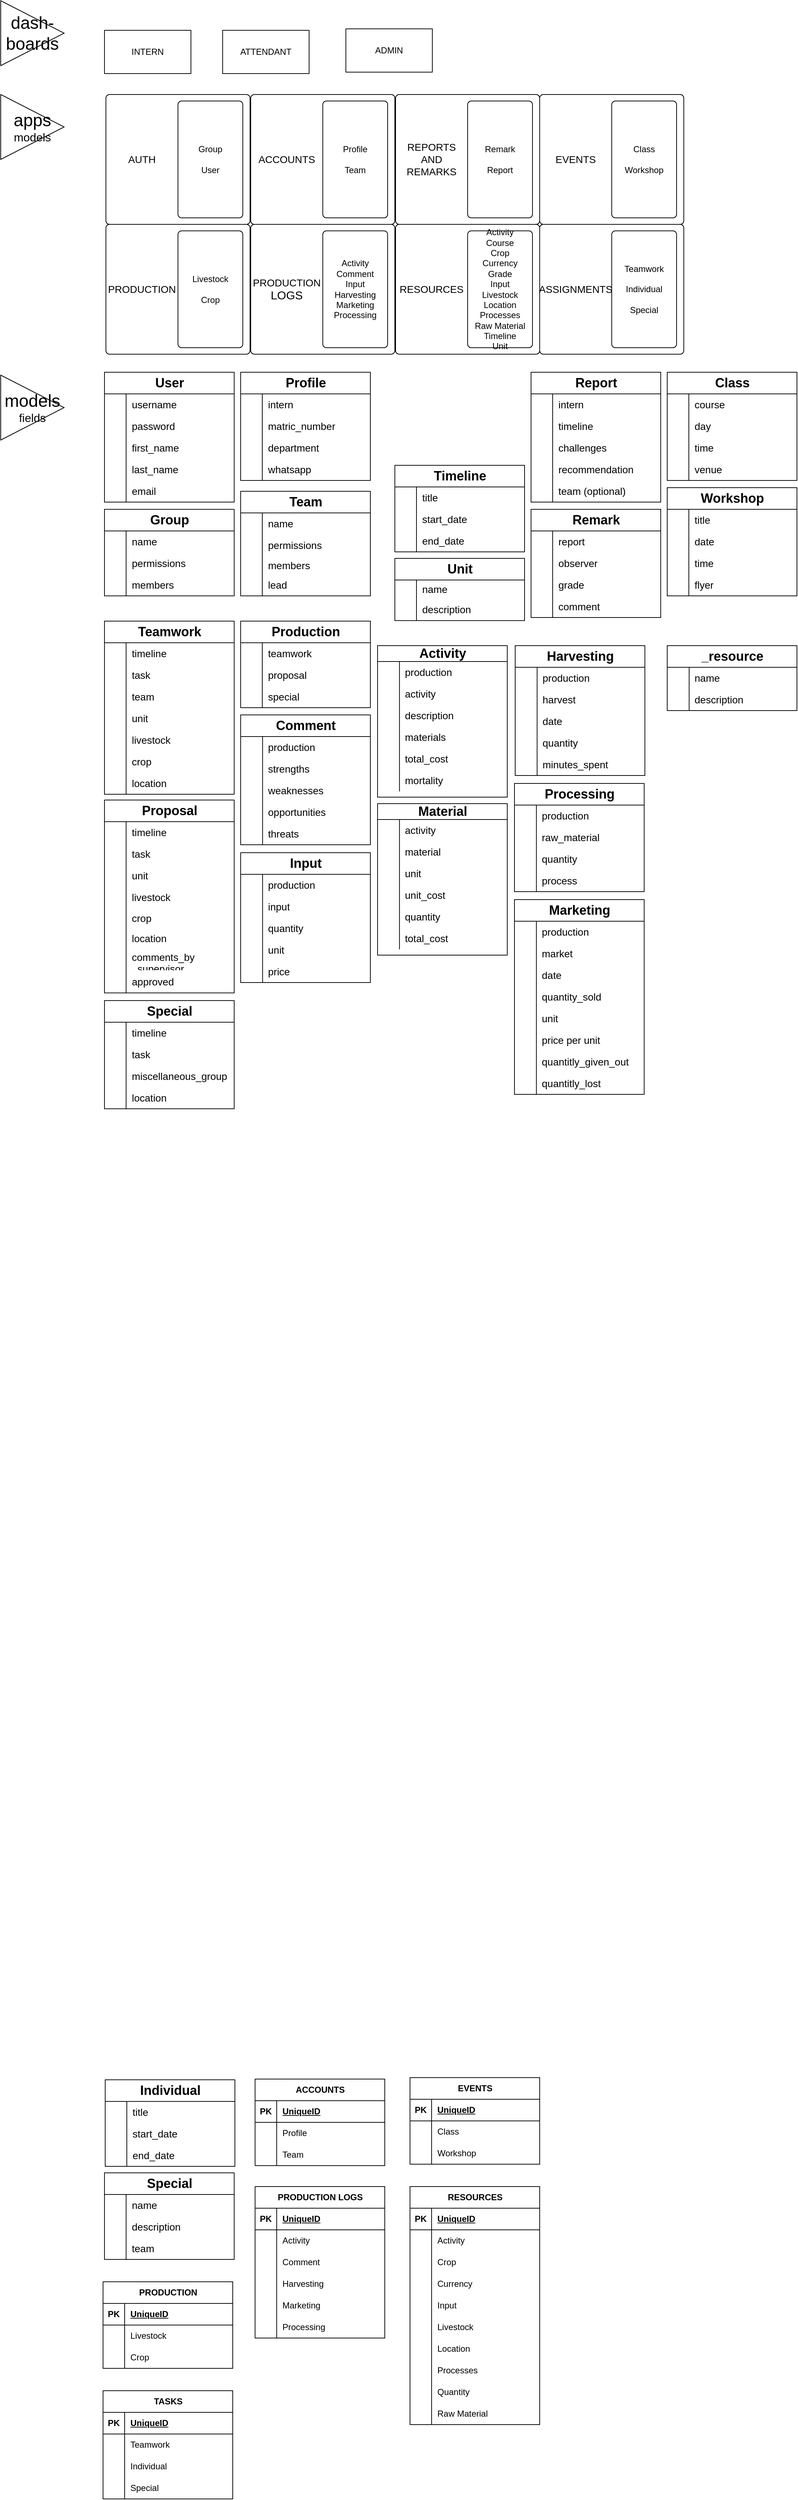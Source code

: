<mxfile version="24.7.7" pages="2">
  <diagram id="gau7Xov5psRxP4Kikcw7" name="Page-2">
    <mxGraphModel dx="1260" dy="1817" grid="0" gridSize="10" guides="1" tooltips="1" connect="1" arrows="1" fold="1" page="0" pageScale="1" pageWidth="850" pageHeight="1100" math="0" shadow="0">
      <root>
        <mxCell id="0" />
        <mxCell id="1" parent="0" />
        <mxCell id="x9KRHm-NMFEww0CpSoqR-42" value="ACCOUNTS" style="shape=table;startSize=30;container=1;collapsible=1;childLayout=tableLayout;fixedRows=1;rowLines=0;fontStyle=1;align=center;resizeLast=1;html=1;" vertex="1" parent="1">
          <mxGeometry x="107" y="1962" width="180" height="120" as="geometry" />
        </mxCell>
        <mxCell id="x9KRHm-NMFEww0CpSoqR-43" value="" style="shape=tableRow;horizontal=0;startSize=0;swimlaneHead=0;swimlaneBody=0;fillColor=none;collapsible=0;dropTarget=0;points=[[0,0.5],[1,0.5]];portConstraint=eastwest;top=0;left=0;right=0;bottom=1;" vertex="1" parent="x9KRHm-NMFEww0CpSoqR-42">
          <mxGeometry y="30" width="180" height="30" as="geometry" />
        </mxCell>
        <mxCell id="x9KRHm-NMFEww0CpSoqR-44" value="PK" style="shape=partialRectangle;connectable=0;fillColor=none;top=0;left=0;bottom=0;right=0;fontStyle=1;overflow=hidden;whiteSpace=wrap;html=1;" vertex="1" parent="x9KRHm-NMFEww0CpSoqR-43">
          <mxGeometry width="30" height="30" as="geometry">
            <mxRectangle width="30" height="30" as="alternateBounds" />
          </mxGeometry>
        </mxCell>
        <mxCell id="x9KRHm-NMFEww0CpSoqR-45" value="UniqueID" style="shape=partialRectangle;connectable=0;fillColor=none;top=0;left=0;bottom=0;right=0;align=left;spacingLeft=6;fontStyle=5;overflow=hidden;whiteSpace=wrap;html=1;" vertex="1" parent="x9KRHm-NMFEww0CpSoqR-43">
          <mxGeometry x="30" width="150" height="30" as="geometry">
            <mxRectangle width="150" height="30" as="alternateBounds" />
          </mxGeometry>
        </mxCell>
        <mxCell id="x9KRHm-NMFEww0CpSoqR-46" value="" style="shape=tableRow;horizontal=0;startSize=0;swimlaneHead=0;swimlaneBody=0;fillColor=none;collapsible=0;dropTarget=0;points=[[0,0.5],[1,0.5]];portConstraint=eastwest;top=0;left=0;right=0;bottom=0;" vertex="1" parent="x9KRHm-NMFEww0CpSoqR-42">
          <mxGeometry y="60" width="180" height="30" as="geometry" />
        </mxCell>
        <mxCell id="x9KRHm-NMFEww0CpSoqR-47" value="" style="shape=partialRectangle;connectable=0;fillColor=none;top=0;left=0;bottom=0;right=0;editable=1;overflow=hidden;whiteSpace=wrap;html=1;" vertex="1" parent="x9KRHm-NMFEww0CpSoqR-46">
          <mxGeometry width="30" height="30" as="geometry">
            <mxRectangle width="30" height="30" as="alternateBounds" />
          </mxGeometry>
        </mxCell>
        <mxCell id="x9KRHm-NMFEww0CpSoqR-48" value="Profile" style="shape=partialRectangle;connectable=0;fillColor=none;top=0;left=0;bottom=0;right=0;align=left;spacingLeft=6;overflow=hidden;whiteSpace=wrap;html=1;" vertex="1" parent="x9KRHm-NMFEww0CpSoqR-46">
          <mxGeometry x="30" width="150" height="30" as="geometry">
            <mxRectangle width="150" height="30" as="alternateBounds" />
          </mxGeometry>
        </mxCell>
        <mxCell id="x9KRHm-NMFEww0CpSoqR-49" value="" style="shape=tableRow;horizontal=0;startSize=0;swimlaneHead=0;swimlaneBody=0;fillColor=none;collapsible=0;dropTarget=0;points=[[0,0.5],[1,0.5]];portConstraint=eastwest;top=0;left=0;right=0;bottom=0;" vertex="1" parent="x9KRHm-NMFEww0CpSoqR-42">
          <mxGeometry y="90" width="180" height="30" as="geometry" />
        </mxCell>
        <mxCell id="x9KRHm-NMFEww0CpSoqR-50" value="" style="shape=partialRectangle;connectable=0;fillColor=none;top=0;left=0;bottom=0;right=0;editable=1;overflow=hidden;whiteSpace=wrap;html=1;" vertex="1" parent="x9KRHm-NMFEww0CpSoqR-49">
          <mxGeometry width="30" height="30" as="geometry">
            <mxRectangle width="30" height="30" as="alternateBounds" />
          </mxGeometry>
        </mxCell>
        <mxCell id="x9KRHm-NMFEww0CpSoqR-51" value="Team" style="shape=partialRectangle;connectable=0;fillColor=none;top=0;left=0;bottom=0;right=0;align=left;spacingLeft=6;overflow=hidden;whiteSpace=wrap;html=1;" vertex="1" parent="x9KRHm-NMFEww0CpSoqR-49">
          <mxGeometry x="30" width="150" height="30" as="geometry">
            <mxRectangle width="150" height="30" as="alternateBounds" />
          </mxGeometry>
        </mxCell>
        <mxCell id="x9KRHm-NMFEww0CpSoqR-52" value="EVENTS" style="shape=table;startSize=30;container=1;collapsible=1;childLayout=tableLayout;fixedRows=1;rowLines=0;fontStyle=1;align=center;resizeLast=1;html=1;" vertex="1" parent="1">
          <mxGeometry x="322" y="1960" width="180" height="120" as="geometry" />
        </mxCell>
        <mxCell id="x9KRHm-NMFEww0CpSoqR-53" value="" style="shape=tableRow;horizontal=0;startSize=0;swimlaneHead=0;swimlaneBody=0;fillColor=none;collapsible=0;dropTarget=0;points=[[0,0.5],[1,0.5]];portConstraint=eastwest;top=0;left=0;right=0;bottom=1;" vertex="1" parent="x9KRHm-NMFEww0CpSoqR-52">
          <mxGeometry y="30" width="180" height="30" as="geometry" />
        </mxCell>
        <mxCell id="x9KRHm-NMFEww0CpSoqR-54" value="PK" style="shape=partialRectangle;connectable=0;fillColor=none;top=0;left=0;bottom=0;right=0;fontStyle=1;overflow=hidden;whiteSpace=wrap;html=1;" vertex="1" parent="x9KRHm-NMFEww0CpSoqR-53">
          <mxGeometry width="30" height="30" as="geometry">
            <mxRectangle width="30" height="30" as="alternateBounds" />
          </mxGeometry>
        </mxCell>
        <mxCell id="x9KRHm-NMFEww0CpSoqR-55" value="UniqueID" style="shape=partialRectangle;connectable=0;fillColor=none;top=0;left=0;bottom=0;right=0;align=left;spacingLeft=6;fontStyle=5;overflow=hidden;whiteSpace=wrap;html=1;" vertex="1" parent="x9KRHm-NMFEww0CpSoqR-53">
          <mxGeometry x="30" width="150" height="30" as="geometry">
            <mxRectangle width="150" height="30" as="alternateBounds" />
          </mxGeometry>
        </mxCell>
        <mxCell id="x9KRHm-NMFEww0CpSoqR-56" value="" style="shape=tableRow;horizontal=0;startSize=0;swimlaneHead=0;swimlaneBody=0;fillColor=none;collapsible=0;dropTarget=0;points=[[0,0.5],[1,0.5]];portConstraint=eastwest;top=0;left=0;right=0;bottom=0;" vertex="1" parent="x9KRHm-NMFEww0CpSoqR-52">
          <mxGeometry y="60" width="180" height="30" as="geometry" />
        </mxCell>
        <mxCell id="x9KRHm-NMFEww0CpSoqR-57" value="" style="shape=partialRectangle;connectable=0;fillColor=none;top=0;left=0;bottom=0;right=0;editable=1;overflow=hidden;whiteSpace=wrap;html=1;" vertex="1" parent="x9KRHm-NMFEww0CpSoqR-56">
          <mxGeometry width="30" height="30" as="geometry">
            <mxRectangle width="30" height="30" as="alternateBounds" />
          </mxGeometry>
        </mxCell>
        <mxCell id="x9KRHm-NMFEww0CpSoqR-58" value="Class" style="shape=partialRectangle;connectable=0;fillColor=none;top=0;left=0;bottom=0;right=0;align=left;spacingLeft=6;overflow=hidden;whiteSpace=wrap;html=1;" vertex="1" parent="x9KRHm-NMFEww0CpSoqR-56">
          <mxGeometry x="30" width="150" height="30" as="geometry">
            <mxRectangle width="150" height="30" as="alternateBounds" />
          </mxGeometry>
        </mxCell>
        <mxCell id="x9KRHm-NMFEww0CpSoqR-59" value="" style="shape=tableRow;horizontal=0;startSize=0;swimlaneHead=0;swimlaneBody=0;fillColor=none;collapsible=0;dropTarget=0;points=[[0,0.5],[1,0.5]];portConstraint=eastwest;top=0;left=0;right=0;bottom=0;" vertex="1" parent="x9KRHm-NMFEww0CpSoqR-52">
          <mxGeometry y="90" width="180" height="30" as="geometry" />
        </mxCell>
        <mxCell id="x9KRHm-NMFEww0CpSoqR-60" value="" style="shape=partialRectangle;connectable=0;fillColor=none;top=0;left=0;bottom=0;right=0;editable=1;overflow=hidden;whiteSpace=wrap;html=1;" vertex="1" parent="x9KRHm-NMFEww0CpSoqR-59">
          <mxGeometry width="30" height="30" as="geometry">
            <mxRectangle width="30" height="30" as="alternateBounds" />
          </mxGeometry>
        </mxCell>
        <mxCell id="x9KRHm-NMFEww0CpSoqR-61" value="Workshop" style="shape=partialRectangle;connectable=0;fillColor=none;top=0;left=0;bottom=0;right=0;align=left;spacingLeft=6;overflow=hidden;whiteSpace=wrap;html=1;" vertex="1" parent="x9KRHm-NMFEww0CpSoqR-59">
          <mxGeometry x="30" width="150" height="30" as="geometry">
            <mxRectangle width="150" height="30" as="alternateBounds" />
          </mxGeometry>
        </mxCell>
        <mxCell id="x9KRHm-NMFEww0CpSoqR-62" value="PRODUCTION" style="shape=table;startSize=30;container=1;collapsible=1;childLayout=tableLayout;fixedRows=1;rowLines=0;fontStyle=1;align=center;resizeLast=1;html=1;" vertex="1" parent="1">
          <mxGeometry x="-104" y="2243" width="180" height="120" as="geometry" />
        </mxCell>
        <mxCell id="x9KRHm-NMFEww0CpSoqR-63" value="" style="shape=tableRow;horizontal=0;startSize=0;swimlaneHead=0;swimlaneBody=0;fillColor=none;collapsible=0;dropTarget=0;points=[[0,0.5],[1,0.5]];portConstraint=eastwest;top=0;left=0;right=0;bottom=1;" vertex="1" parent="x9KRHm-NMFEww0CpSoqR-62">
          <mxGeometry y="30" width="180" height="30" as="geometry" />
        </mxCell>
        <mxCell id="x9KRHm-NMFEww0CpSoqR-64" value="PK" style="shape=partialRectangle;connectable=0;fillColor=none;top=0;left=0;bottom=0;right=0;fontStyle=1;overflow=hidden;whiteSpace=wrap;html=1;" vertex="1" parent="x9KRHm-NMFEww0CpSoqR-63">
          <mxGeometry width="30" height="30" as="geometry">
            <mxRectangle width="30" height="30" as="alternateBounds" />
          </mxGeometry>
        </mxCell>
        <mxCell id="x9KRHm-NMFEww0CpSoqR-65" value="UniqueID" style="shape=partialRectangle;connectable=0;fillColor=none;top=0;left=0;bottom=0;right=0;align=left;spacingLeft=6;fontStyle=5;overflow=hidden;whiteSpace=wrap;html=1;" vertex="1" parent="x9KRHm-NMFEww0CpSoqR-63">
          <mxGeometry x="30" width="150" height="30" as="geometry">
            <mxRectangle width="150" height="30" as="alternateBounds" />
          </mxGeometry>
        </mxCell>
        <mxCell id="x9KRHm-NMFEww0CpSoqR-66" value="" style="shape=tableRow;horizontal=0;startSize=0;swimlaneHead=0;swimlaneBody=0;fillColor=none;collapsible=0;dropTarget=0;points=[[0,0.5],[1,0.5]];portConstraint=eastwest;top=0;left=0;right=0;bottom=0;" vertex="1" parent="x9KRHm-NMFEww0CpSoqR-62">
          <mxGeometry y="60" width="180" height="30" as="geometry" />
        </mxCell>
        <mxCell id="x9KRHm-NMFEww0CpSoqR-67" value="" style="shape=partialRectangle;connectable=0;fillColor=none;top=0;left=0;bottom=0;right=0;editable=1;overflow=hidden;whiteSpace=wrap;html=1;" vertex="1" parent="x9KRHm-NMFEww0CpSoqR-66">
          <mxGeometry width="30" height="30" as="geometry">
            <mxRectangle width="30" height="30" as="alternateBounds" />
          </mxGeometry>
        </mxCell>
        <mxCell id="x9KRHm-NMFEww0CpSoqR-68" value="Livestock" style="shape=partialRectangle;connectable=0;fillColor=none;top=0;left=0;bottom=0;right=0;align=left;spacingLeft=6;overflow=hidden;whiteSpace=wrap;html=1;" vertex="1" parent="x9KRHm-NMFEww0CpSoqR-66">
          <mxGeometry x="30" width="150" height="30" as="geometry">
            <mxRectangle width="150" height="30" as="alternateBounds" />
          </mxGeometry>
        </mxCell>
        <mxCell id="x9KRHm-NMFEww0CpSoqR-69" value="" style="shape=tableRow;horizontal=0;startSize=0;swimlaneHead=0;swimlaneBody=0;fillColor=none;collapsible=0;dropTarget=0;points=[[0,0.5],[1,0.5]];portConstraint=eastwest;top=0;left=0;right=0;bottom=0;" vertex="1" parent="x9KRHm-NMFEww0CpSoqR-62">
          <mxGeometry y="90" width="180" height="30" as="geometry" />
        </mxCell>
        <mxCell id="x9KRHm-NMFEww0CpSoqR-70" value="" style="shape=partialRectangle;connectable=0;fillColor=none;top=0;left=0;bottom=0;right=0;editable=1;overflow=hidden;whiteSpace=wrap;html=1;" vertex="1" parent="x9KRHm-NMFEww0CpSoqR-69">
          <mxGeometry width="30" height="30" as="geometry">
            <mxRectangle width="30" height="30" as="alternateBounds" />
          </mxGeometry>
        </mxCell>
        <mxCell id="x9KRHm-NMFEww0CpSoqR-71" value="Crop" style="shape=partialRectangle;connectable=0;fillColor=none;top=0;left=0;bottom=0;right=0;align=left;spacingLeft=6;overflow=hidden;whiteSpace=wrap;html=1;" vertex="1" parent="x9KRHm-NMFEww0CpSoqR-69">
          <mxGeometry x="30" width="150" height="30" as="geometry">
            <mxRectangle width="150" height="30" as="alternateBounds" />
          </mxGeometry>
        </mxCell>
        <mxCell id="x9KRHm-NMFEww0CpSoqR-82" value="PRODUCTION LOGS" style="shape=table;startSize=30;container=1;collapsible=1;childLayout=tableLayout;fixedRows=1;rowLines=0;fontStyle=1;align=center;resizeLast=1;html=1;" vertex="1" parent="1">
          <mxGeometry x="107" y="2111" width="180" height="210" as="geometry" />
        </mxCell>
        <mxCell id="x9KRHm-NMFEww0CpSoqR-83" value="" style="shape=tableRow;horizontal=0;startSize=0;swimlaneHead=0;swimlaneBody=0;fillColor=none;collapsible=0;dropTarget=0;points=[[0,0.5],[1,0.5]];portConstraint=eastwest;top=0;left=0;right=0;bottom=1;" vertex="1" parent="x9KRHm-NMFEww0CpSoqR-82">
          <mxGeometry y="30" width="180" height="30" as="geometry" />
        </mxCell>
        <mxCell id="x9KRHm-NMFEww0CpSoqR-84" value="PK" style="shape=partialRectangle;connectable=0;fillColor=none;top=0;left=0;bottom=0;right=0;fontStyle=1;overflow=hidden;whiteSpace=wrap;html=1;" vertex="1" parent="x9KRHm-NMFEww0CpSoqR-83">
          <mxGeometry width="30" height="30" as="geometry">
            <mxRectangle width="30" height="30" as="alternateBounds" />
          </mxGeometry>
        </mxCell>
        <mxCell id="x9KRHm-NMFEww0CpSoqR-85" value="UniqueID" style="shape=partialRectangle;connectable=0;fillColor=none;top=0;left=0;bottom=0;right=0;align=left;spacingLeft=6;fontStyle=5;overflow=hidden;whiteSpace=wrap;html=1;" vertex="1" parent="x9KRHm-NMFEww0CpSoqR-83">
          <mxGeometry x="30" width="150" height="30" as="geometry">
            <mxRectangle width="150" height="30" as="alternateBounds" />
          </mxGeometry>
        </mxCell>
        <mxCell id="x9KRHm-NMFEww0CpSoqR-86" value="" style="shape=tableRow;horizontal=0;startSize=0;swimlaneHead=0;swimlaneBody=0;fillColor=none;collapsible=0;dropTarget=0;points=[[0,0.5],[1,0.5]];portConstraint=eastwest;top=0;left=0;right=0;bottom=0;" vertex="1" parent="x9KRHm-NMFEww0CpSoqR-82">
          <mxGeometry y="60" width="180" height="30" as="geometry" />
        </mxCell>
        <mxCell id="x9KRHm-NMFEww0CpSoqR-87" value="" style="shape=partialRectangle;connectable=0;fillColor=none;top=0;left=0;bottom=0;right=0;editable=1;overflow=hidden;whiteSpace=wrap;html=1;" vertex="1" parent="x9KRHm-NMFEww0CpSoqR-86">
          <mxGeometry width="30" height="30" as="geometry">
            <mxRectangle width="30" height="30" as="alternateBounds" />
          </mxGeometry>
        </mxCell>
        <mxCell id="x9KRHm-NMFEww0CpSoqR-88" value="Activity" style="shape=partialRectangle;connectable=0;fillColor=none;top=0;left=0;bottom=0;right=0;align=left;spacingLeft=6;overflow=hidden;whiteSpace=wrap;html=1;" vertex="1" parent="x9KRHm-NMFEww0CpSoqR-86">
          <mxGeometry x="30" width="150" height="30" as="geometry">
            <mxRectangle width="150" height="30" as="alternateBounds" />
          </mxGeometry>
        </mxCell>
        <mxCell id="x9KRHm-NMFEww0CpSoqR-89" value="" style="shape=tableRow;horizontal=0;startSize=0;swimlaneHead=0;swimlaneBody=0;fillColor=none;collapsible=0;dropTarget=0;points=[[0,0.5],[1,0.5]];portConstraint=eastwest;top=0;left=0;right=0;bottom=0;" vertex="1" parent="x9KRHm-NMFEww0CpSoqR-82">
          <mxGeometry y="90" width="180" height="30" as="geometry" />
        </mxCell>
        <mxCell id="x9KRHm-NMFEww0CpSoqR-90" value="" style="shape=partialRectangle;connectable=0;fillColor=none;top=0;left=0;bottom=0;right=0;editable=1;overflow=hidden;whiteSpace=wrap;html=1;" vertex="1" parent="x9KRHm-NMFEww0CpSoqR-89">
          <mxGeometry width="30" height="30" as="geometry">
            <mxRectangle width="30" height="30" as="alternateBounds" />
          </mxGeometry>
        </mxCell>
        <mxCell id="x9KRHm-NMFEww0CpSoqR-91" value="Comment" style="shape=partialRectangle;connectable=0;fillColor=none;top=0;left=0;bottom=0;right=0;align=left;spacingLeft=6;overflow=hidden;whiteSpace=wrap;html=1;" vertex="1" parent="x9KRHm-NMFEww0CpSoqR-89">
          <mxGeometry x="30" width="150" height="30" as="geometry">
            <mxRectangle width="150" height="30" as="alternateBounds" />
          </mxGeometry>
        </mxCell>
        <mxCell id="x9KRHm-NMFEww0CpSoqR-92" value="" style="shape=tableRow;horizontal=0;startSize=0;swimlaneHead=0;swimlaneBody=0;fillColor=none;collapsible=0;dropTarget=0;points=[[0,0.5],[1,0.5]];portConstraint=eastwest;top=0;left=0;right=0;bottom=0;" vertex="1" parent="x9KRHm-NMFEww0CpSoqR-82">
          <mxGeometry y="120" width="180" height="30" as="geometry" />
        </mxCell>
        <mxCell id="x9KRHm-NMFEww0CpSoqR-93" value="" style="shape=partialRectangle;connectable=0;fillColor=none;top=0;left=0;bottom=0;right=0;editable=1;overflow=hidden;whiteSpace=wrap;html=1;" vertex="1" parent="x9KRHm-NMFEww0CpSoqR-92">
          <mxGeometry width="30" height="30" as="geometry">
            <mxRectangle width="30" height="30" as="alternateBounds" />
          </mxGeometry>
        </mxCell>
        <mxCell id="x9KRHm-NMFEww0CpSoqR-94" value="Harvesting" style="shape=partialRectangle;connectable=0;fillColor=none;top=0;left=0;bottom=0;right=0;align=left;spacingLeft=6;overflow=hidden;whiteSpace=wrap;html=1;" vertex="1" parent="x9KRHm-NMFEww0CpSoqR-92">
          <mxGeometry x="30" width="150" height="30" as="geometry">
            <mxRectangle width="150" height="30" as="alternateBounds" />
          </mxGeometry>
        </mxCell>
        <mxCell id="x9KRHm-NMFEww0CpSoqR-108" value="" style="shape=tableRow;horizontal=0;startSize=0;swimlaneHead=0;swimlaneBody=0;fillColor=none;collapsible=0;dropTarget=0;points=[[0,0.5],[1,0.5]];portConstraint=eastwest;top=0;left=0;right=0;bottom=0;" vertex="1" parent="x9KRHm-NMFEww0CpSoqR-82">
          <mxGeometry y="150" width="180" height="30" as="geometry" />
        </mxCell>
        <mxCell id="x9KRHm-NMFEww0CpSoqR-109" value="" style="shape=partialRectangle;connectable=0;fillColor=none;top=0;left=0;bottom=0;right=0;editable=1;overflow=hidden;whiteSpace=wrap;html=1;" vertex="1" parent="x9KRHm-NMFEww0CpSoqR-108">
          <mxGeometry width="30" height="30" as="geometry">
            <mxRectangle width="30" height="30" as="alternateBounds" />
          </mxGeometry>
        </mxCell>
        <mxCell id="x9KRHm-NMFEww0CpSoqR-110" value="Marketing" style="shape=partialRectangle;connectable=0;fillColor=none;top=0;left=0;bottom=0;right=0;align=left;spacingLeft=6;overflow=hidden;whiteSpace=wrap;html=1;" vertex="1" parent="x9KRHm-NMFEww0CpSoqR-108">
          <mxGeometry x="30" width="150" height="30" as="geometry">
            <mxRectangle width="150" height="30" as="alternateBounds" />
          </mxGeometry>
        </mxCell>
        <mxCell id="x9KRHm-NMFEww0CpSoqR-111" value="" style="shape=tableRow;horizontal=0;startSize=0;swimlaneHead=0;swimlaneBody=0;fillColor=none;collapsible=0;dropTarget=0;points=[[0,0.5],[1,0.5]];portConstraint=eastwest;top=0;left=0;right=0;bottom=0;" vertex="1" parent="x9KRHm-NMFEww0CpSoqR-82">
          <mxGeometry y="180" width="180" height="30" as="geometry" />
        </mxCell>
        <mxCell id="x9KRHm-NMFEww0CpSoqR-112" value="" style="shape=partialRectangle;connectable=0;fillColor=none;top=0;left=0;bottom=0;right=0;editable=1;overflow=hidden;whiteSpace=wrap;html=1;" vertex="1" parent="x9KRHm-NMFEww0CpSoqR-111">
          <mxGeometry width="30" height="30" as="geometry">
            <mxRectangle width="30" height="30" as="alternateBounds" />
          </mxGeometry>
        </mxCell>
        <mxCell id="x9KRHm-NMFEww0CpSoqR-113" value="Processing" style="shape=partialRectangle;connectable=0;fillColor=none;top=0;left=0;bottom=0;right=0;align=left;spacingLeft=6;overflow=hidden;whiteSpace=wrap;html=1;" vertex="1" parent="x9KRHm-NMFEww0CpSoqR-111">
          <mxGeometry x="30" width="150" height="30" as="geometry">
            <mxRectangle width="150" height="30" as="alternateBounds" />
          </mxGeometry>
        </mxCell>
        <mxCell id="x9KRHm-NMFEww0CpSoqR-114" value="RESOURCES" style="shape=table;startSize=30;container=1;collapsible=1;childLayout=tableLayout;fixedRows=1;rowLines=0;fontStyle=1;align=center;resizeLast=1;html=1;" vertex="1" parent="1">
          <mxGeometry x="322" y="2111" width="180" height="330" as="geometry" />
        </mxCell>
        <mxCell id="x9KRHm-NMFEww0CpSoqR-115" value="" style="shape=tableRow;horizontal=0;startSize=0;swimlaneHead=0;swimlaneBody=0;fillColor=none;collapsible=0;dropTarget=0;points=[[0,0.5],[1,0.5]];portConstraint=eastwest;top=0;left=0;right=0;bottom=1;" vertex="1" parent="x9KRHm-NMFEww0CpSoqR-114">
          <mxGeometry y="30" width="180" height="30" as="geometry" />
        </mxCell>
        <mxCell id="x9KRHm-NMFEww0CpSoqR-116" value="PK" style="shape=partialRectangle;connectable=0;fillColor=none;top=0;left=0;bottom=0;right=0;fontStyle=1;overflow=hidden;whiteSpace=wrap;html=1;" vertex="1" parent="x9KRHm-NMFEww0CpSoqR-115">
          <mxGeometry width="30" height="30" as="geometry">
            <mxRectangle width="30" height="30" as="alternateBounds" />
          </mxGeometry>
        </mxCell>
        <mxCell id="x9KRHm-NMFEww0CpSoqR-117" value="UniqueID" style="shape=partialRectangle;connectable=0;fillColor=none;top=0;left=0;bottom=0;right=0;align=left;spacingLeft=6;fontStyle=5;overflow=hidden;whiteSpace=wrap;html=1;" vertex="1" parent="x9KRHm-NMFEww0CpSoqR-115">
          <mxGeometry x="30" width="150" height="30" as="geometry">
            <mxRectangle width="150" height="30" as="alternateBounds" />
          </mxGeometry>
        </mxCell>
        <mxCell id="x9KRHm-NMFEww0CpSoqR-118" value="" style="shape=tableRow;horizontal=0;startSize=0;swimlaneHead=0;swimlaneBody=0;fillColor=none;collapsible=0;dropTarget=0;points=[[0,0.5],[1,0.5]];portConstraint=eastwest;top=0;left=0;right=0;bottom=0;" vertex="1" parent="x9KRHm-NMFEww0CpSoqR-114">
          <mxGeometry y="60" width="180" height="30" as="geometry" />
        </mxCell>
        <mxCell id="x9KRHm-NMFEww0CpSoqR-119" value="" style="shape=partialRectangle;connectable=0;fillColor=none;top=0;left=0;bottom=0;right=0;editable=1;overflow=hidden;whiteSpace=wrap;html=1;" vertex="1" parent="x9KRHm-NMFEww0CpSoqR-118">
          <mxGeometry width="30" height="30" as="geometry">
            <mxRectangle width="30" height="30" as="alternateBounds" />
          </mxGeometry>
        </mxCell>
        <mxCell id="x9KRHm-NMFEww0CpSoqR-120" value="Activity" style="shape=partialRectangle;connectable=0;fillColor=none;top=0;left=0;bottom=0;right=0;align=left;spacingLeft=6;overflow=hidden;whiteSpace=wrap;html=1;" vertex="1" parent="x9KRHm-NMFEww0CpSoqR-118">
          <mxGeometry x="30" width="150" height="30" as="geometry">
            <mxRectangle width="150" height="30" as="alternateBounds" />
          </mxGeometry>
        </mxCell>
        <mxCell id="x9KRHm-NMFEww0CpSoqR-121" value="" style="shape=tableRow;horizontal=0;startSize=0;swimlaneHead=0;swimlaneBody=0;fillColor=none;collapsible=0;dropTarget=0;points=[[0,0.5],[1,0.5]];portConstraint=eastwest;top=0;left=0;right=0;bottom=0;" vertex="1" parent="x9KRHm-NMFEww0CpSoqR-114">
          <mxGeometry y="90" width="180" height="30" as="geometry" />
        </mxCell>
        <mxCell id="x9KRHm-NMFEww0CpSoqR-122" value="" style="shape=partialRectangle;connectable=0;fillColor=none;top=0;left=0;bottom=0;right=0;editable=1;overflow=hidden;whiteSpace=wrap;html=1;" vertex="1" parent="x9KRHm-NMFEww0CpSoqR-121">
          <mxGeometry width="30" height="30" as="geometry">
            <mxRectangle width="30" height="30" as="alternateBounds" />
          </mxGeometry>
        </mxCell>
        <mxCell id="x9KRHm-NMFEww0CpSoqR-123" value="Crop" style="shape=partialRectangle;connectable=0;fillColor=none;top=0;left=0;bottom=0;right=0;align=left;spacingLeft=6;overflow=hidden;whiteSpace=wrap;html=1;" vertex="1" parent="x9KRHm-NMFEww0CpSoqR-121">
          <mxGeometry x="30" width="150" height="30" as="geometry">
            <mxRectangle width="150" height="30" as="alternateBounds" />
          </mxGeometry>
        </mxCell>
        <mxCell id="x9KRHm-NMFEww0CpSoqR-124" value="" style="shape=tableRow;horizontal=0;startSize=0;swimlaneHead=0;swimlaneBody=0;fillColor=none;collapsible=0;dropTarget=0;points=[[0,0.5],[1,0.5]];portConstraint=eastwest;top=0;left=0;right=0;bottom=0;" vertex="1" parent="x9KRHm-NMFEww0CpSoqR-114">
          <mxGeometry y="120" width="180" height="30" as="geometry" />
        </mxCell>
        <mxCell id="x9KRHm-NMFEww0CpSoqR-125" value="" style="shape=partialRectangle;connectable=0;fillColor=none;top=0;left=0;bottom=0;right=0;editable=1;overflow=hidden;whiteSpace=wrap;html=1;" vertex="1" parent="x9KRHm-NMFEww0CpSoqR-124">
          <mxGeometry width="30" height="30" as="geometry">
            <mxRectangle width="30" height="30" as="alternateBounds" />
          </mxGeometry>
        </mxCell>
        <mxCell id="x9KRHm-NMFEww0CpSoqR-126" value="Currency" style="shape=partialRectangle;connectable=0;fillColor=none;top=0;left=0;bottom=0;right=0;align=left;spacingLeft=6;overflow=hidden;whiteSpace=wrap;html=1;" vertex="1" parent="x9KRHm-NMFEww0CpSoqR-124">
          <mxGeometry x="30" width="150" height="30" as="geometry">
            <mxRectangle width="150" height="30" as="alternateBounds" />
          </mxGeometry>
        </mxCell>
        <mxCell id="x9KRHm-NMFEww0CpSoqR-127" value="" style="shape=tableRow;horizontal=0;startSize=0;swimlaneHead=0;swimlaneBody=0;fillColor=none;collapsible=0;dropTarget=0;points=[[0,0.5],[1,0.5]];portConstraint=eastwest;top=0;left=0;right=0;bottom=0;" vertex="1" parent="x9KRHm-NMFEww0CpSoqR-114">
          <mxGeometry y="150" width="180" height="30" as="geometry" />
        </mxCell>
        <mxCell id="x9KRHm-NMFEww0CpSoqR-128" value="" style="shape=partialRectangle;connectable=0;fillColor=none;top=0;left=0;bottom=0;right=0;editable=1;overflow=hidden;whiteSpace=wrap;html=1;" vertex="1" parent="x9KRHm-NMFEww0CpSoqR-127">
          <mxGeometry width="30" height="30" as="geometry">
            <mxRectangle width="30" height="30" as="alternateBounds" />
          </mxGeometry>
        </mxCell>
        <mxCell id="x9KRHm-NMFEww0CpSoqR-129" value="Input" style="shape=partialRectangle;connectable=0;fillColor=none;top=0;left=0;bottom=0;right=0;align=left;spacingLeft=6;overflow=hidden;whiteSpace=wrap;html=1;" vertex="1" parent="x9KRHm-NMFEww0CpSoqR-127">
          <mxGeometry x="30" width="150" height="30" as="geometry">
            <mxRectangle width="150" height="30" as="alternateBounds" />
          </mxGeometry>
        </mxCell>
        <mxCell id="x9KRHm-NMFEww0CpSoqR-130" value="" style="shape=tableRow;horizontal=0;startSize=0;swimlaneHead=0;swimlaneBody=0;fillColor=none;collapsible=0;dropTarget=0;points=[[0,0.5],[1,0.5]];portConstraint=eastwest;top=0;left=0;right=0;bottom=0;" vertex="1" parent="x9KRHm-NMFEww0CpSoqR-114">
          <mxGeometry y="180" width="180" height="30" as="geometry" />
        </mxCell>
        <mxCell id="x9KRHm-NMFEww0CpSoqR-131" value="" style="shape=partialRectangle;connectable=0;fillColor=none;top=0;left=0;bottom=0;right=0;editable=1;overflow=hidden;whiteSpace=wrap;html=1;" vertex="1" parent="x9KRHm-NMFEww0CpSoqR-130">
          <mxGeometry width="30" height="30" as="geometry">
            <mxRectangle width="30" height="30" as="alternateBounds" />
          </mxGeometry>
        </mxCell>
        <mxCell id="x9KRHm-NMFEww0CpSoqR-132" value="Livestock" style="shape=partialRectangle;connectable=0;fillColor=none;top=0;left=0;bottom=0;right=0;align=left;spacingLeft=6;overflow=hidden;whiteSpace=wrap;html=1;" vertex="1" parent="x9KRHm-NMFEww0CpSoqR-130">
          <mxGeometry x="30" width="150" height="30" as="geometry">
            <mxRectangle width="150" height="30" as="alternateBounds" />
          </mxGeometry>
        </mxCell>
        <mxCell id="x9KRHm-NMFEww0CpSoqR-133" value="" style="shape=tableRow;horizontal=0;startSize=0;swimlaneHead=0;swimlaneBody=0;fillColor=none;collapsible=0;dropTarget=0;points=[[0,0.5],[1,0.5]];portConstraint=eastwest;top=0;left=0;right=0;bottom=0;" vertex="1" parent="x9KRHm-NMFEww0CpSoqR-114">
          <mxGeometry y="210" width="180" height="30" as="geometry" />
        </mxCell>
        <mxCell id="x9KRHm-NMFEww0CpSoqR-134" value="" style="shape=partialRectangle;connectable=0;fillColor=none;top=0;left=0;bottom=0;right=0;editable=1;overflow=hidden;whiteSpace=wrap;html=1;" vertex="1" parent="x9KRHm-NMFEww0CpSoqR-133">
          <mxGeometry width="30" height="30" as="geometry">
            <mxRectangle width="30" height="30" as="alternateBounds" />
          </mxGeometry>
        </mxCell>
        <mxCell id="x9KRHm-NMFEww0CpSoqR-135" value="Location" style="shape=partialRectangle;connectable=0;fillColor=none;top=0;left=0;bottom=0;right=0;align=left;spacingLeft=6;overflow=hidden;whiteSpace=wrap;html=1;" vertex="1" parent="x9KRHm-NMFEww0CpSoqR-133">
          <mxGeometry x="30" width="150" height="30" as="geometry">
            <mxRectangle width="150" height="30" as="alternateBounds" />
          </mxGeometry>
        </mxCell>
        <mxCell id="x9KRHm-NMFEww0CpSoqR-136" value="" style="shape=tableRow;horizontal=0;startSize=0;swimlaneHead=0;swimlaneBody=0;fillColor=none;collapsible=0;dropTarget=0;points=[[0,0.5],[1,0.5]];portConstraint=eastwest;top=0;left=0;right=0;bottom=0;" vertex="1" parent="x9KRHm-NMFEww0CpSoqR-114">
          <mxGeometry y="240" width="180" height="30" as="geometry" />
        </mxCell>
        <mxCell id="x9KRHm-NMFEww0CpSoqR-137" value="" style="shape=partialRectangle;connectable=0;fillColor=none;top=0;left=0;bottom=0;right=0;editable=1;overflow=hidden;whiteSpace=wrap;html=1;" vertex="1" parent="x9KRHm-NMFEww0CpSoqR-136">
          <mxGeometry width="30" height="30" as="geometry">
            <mxRectangle width="30" height="30" as="alternateBounds" />
          </mxGeometry>
        </mxCell>
        <mxCell id="x9KRHm-NMFEww0CpSoqR-138" value="Processes" style="shape=partialRectangle;connectable=0;fillColor=none;top=0;left=0;bottom=0;right=0;align=left;spacingLeft=6;overflow=hidden;whiteSpace=wrap;html=1;" vertex="1" parent="x9KRHm-NMFEww0CpSoqR-136">
          <mxGeometry x="30" width="150" height="30" as="geometry">
            <mxRectangle width="150" height="30" as="alternateBounds" />
          </mxGeometry>
        </mxCell>
        <mxCell id="x9KRHm-NMFEww0CpSoqR-139" value="" style="shape=tableRow;horizontal=0;startSize=0;swimlaneHead=0;swimlaneBody=0;fillColor=none;collapsible=0;dropTarget=0;points=[[0,0.5],[1,0.5]];portConstraint=eastwest;top=0;left=0;right=0;bottom=0;" vertex="1" parent="x9KRHm-NMFEww0CpSoqR-114">
          <mxGeometry y="270" width="180" height="30" as="geometry" />
        </mxCell>
        <mxCell id="x9KRHm-NMFEww0CpSoqR-140" value="" style="shape=partialRectangle;connectable=0;fillColor=none;top=0;left=0;bottom=0;right=0;editable=1;overflow=hidden;whiteSpace=wrap;html=1;" vertex="1" parent="x9KRHm-NMFEww0CpSoqR-139">
          <mxGeometry width="30" height="30" as="geometry">
            <mxRectangle width="30" height="30" as="alternateBounds" />
          </mxGeometry>
        </mxCell>
        <mxCell id="x9KRHm-NMFEww0CpSoqR-141" value="Quantity" style="shape=partialRectangle;connectable=0;fillColor=none;top=0;left=0;bottom=0;right=0;align=left;spacingLeft=6;overflow=hidden;whiteSpace=wrap;html=1;" vertex="1" parent="x9KRHm-NMFEww0CpSoqR-139">
          <mxGeometry x="30" width="150" height="30" as="geometry">
            <mxRectangle width="150" height="30" as="alternateBounds" />
          </mxGeometry>
        </mxCell>
        <mxCell id="x9KRHm-NMFEww0CpSoqR-142" value="" style="shape=tableRow;horizontal=0;startSize=0;swimlaneHead=0;swimlaneBody=0;fillColor=none;collapsible=0;dropTarget=0;points=[[0,0.5],[1,0.5]];portConstraint=eastwest;top=0;left=0;right=0;bottom=0;" vertex="1" parent="x9KRHm-NMFEww0CpSoqR-114">
          <mxGeometry y="300" width="180" height="30" as="geometry" />
        </mxCell>
        <mxCell id="x9KRHm-NMFEww0CpSoqR-143" value="" style="shape=partialRectangle;connectable=0;fillColor=none;top=0;left=0;bottom=0;right=0;editable=1;overflow=hidden;whiteSpace=wrap;html=1;" vertex="1" parent="x9KRHm-NMFEww0CpSoqR-142">
          <mxGeometry width="30" height="30" as="geometry">
            <mxRectangle width="30" height="30" as="alternateBounds" />
          </mxGeometry>
        </mxCell>
        <mxCell id="x9KRHm-NMFEww0CpSoqR-144" value="Raw Material" style="shape=partialRectangle;connectable=0;fillColor=none;top=0;left=0;bottom=0;right=0;align=left;spacingLeft=6;overflow=hidden;whiteSpace=wrap;html=1;" vertex="1" parent="x9KRHm-NMFEww0CpSoqR-142">
          <mxGeometry x="30" width="150" height="30" as="geometry">
            <mxRectangle width="150" height="30" as="alternateBounds" />
          </mxGeometry>
        </mxCell>
        <mxCell id="x9KRHm-NMFEww0CpSoqR-145" value="TASKS" style="shape=table;startSize=30;container=1;collapsible=1;childLayout=tableLayout;fixedRows=1;rowLines=0;fontStyle=1;align=center;resizeLast=1;html=1;" vertex="1" parent="1">
          <mxGeometry x="-104" y="2394" width="180" height="150" as="geometry" />
        </mxCell>
        <mxCell id="x9KRHm-NMFEww0CpSoqR-146" value="" style="shape=tableRow;horizontal=0;startSize=0;swimlaneHead=0;swimlaneBody=0;fillColor=none;collapsible=0;dropTarget=0;points=[[0,0.5],[1,0.5]];portConstraint=eastwest;top=0;left=0;right=0;bottom=1;" vertex="1" parent="x9KRHm-NMFEww0CpSoqR-145">
          <mxGeometry y="30" width="180" height="30" as="geometry" />
        </mxCell>
        <mxCell id="x9KRHm-NMFEww0CpSoqR-147" value="PK" style="shape=partialRectangle;connectable=0;fillColor=none;top=0;left=0;bottom=0;right=0;fontStyle=1;overflow=hidden;whiteSpace=wrap;html=1;" vertex="1" parent="x9KRHm-NMFEww0CpSoqR-146">
          <mxGeometry width="30" height="30" as="geometry">
            <mxRectangle width="30" height="30" as="alternateBounds" />
          </mxGeometry>
        </mxCell>
        <mxCell id="x9KRHm-NMFEww0CpSoqR-148" value="UniqueID" style="shape=partialRectangle;connectable=0;fillColor=none;top=0;left=0;bottom=0;right=0;align=left;spacingLeft=6;fontStyle=5;overflow=hidden;whiteSpace=wrap;html=1;" vertex="1" parent="x9KRHm-NMFEww0CpSoqR-146">
          <mxGeometry x="30" width="150" height="30" as="geometry">
            <mxRectangle width="150" height="30" as="alternateBounds" />
          </mxGeometry>
        </mxCell>
        <mxCell id="x9KRHm-NMFEww0CpSoqR-149" value="" style="shape=tableRow;horizontal=0;startSize=0;swimlaneHead=0;swimlaneBody=0;fillColor=none;collapsible=0;dropTarget=0;points=[[0,0.5],[1,0.5]];portConstraint=eastwest;top=0;left=0;right=0;bottom=0;" vertex="1" parent="x9KRHm-NMFEww0CpSoqR-145">
          <mxGeometry y="60" width="180" height="30" as="geometry" />
        </mxCell>
        <mxCell id="x9KRHm-NMFEww0CpSoqR-150" value="" style="shape=partialRectangle;connectable=0;fillColor=none;top=0;left=0;bottom=0;right=0;editable=1;overflow=hidden;whiteSpace=wrap;html=1;" vertex="1" parent="x9KRHm-NMFEww0CpSoqR-149">
          <mxGeometry width="30" height="30" as="geometry">
            <mxRectangle width="30" height="30" as="alternateBounds" />
          </mxGeometry>
        </mxCell>
        <mxCell id="x9KRHm-NMFEww0CpSoqR-151" value="Teamwork" style="shape=partialRectangle;connectable=0;fillColor=none;top=0;left=0;bottom=0;right=0;align=left;spacingLeft=6;overflow=hidden;whiteSpace=wrap;html=1;" vertex="1" parent="x9KRHm-NMFEww0CpSoqR-149">
          <mxGeometry x="30" width="150" height="30" as="geometry">
            <mxRectangle width="150" height="30" as="alternateBounds" />
          </mxGeometry>
        </mxCell>
        <mxCell id="x9KRHm-NMFEww0CpSoqR-152" value="" style="shape=tableRow;horizontal=0;startSize=0;swimlaneHead=0;swimlaneBody=0;fillColor=none;collapsible=0;dropTarget=0;points=[[0,0.5],[1,0.5]];portConstraint=eastwest;top=0;left=0;right=0;bottom=0;" vertex="1" parent="x9KRHm-NMFEww0CpSoqR-145">
          <mxGeometry y="90" width="180" height="30" as="geometry" />
        </mxCell>
        <mxCell id="x9KRHm-NMFEww0CpSoqR-153" value="" style="shape=partialRectangle;connectable=0;fillColor=none;top=0;left=0;bottom=0;right=0;editable=1;overflow=hidden;whiteSpace=wrap;html=1;" vertex="1" parent="x9KRHm-NMFEww0CpSoqR-152">
          <mxGeometry width="30" height="30" as="geometry">
            <mxRectangle width="30" height="30" as="alternateBounds" />
          </mxGeometry>
        </mxCell>
        <mxCell id="x9KRHm-NMFEww0CpSoqR-154" value="Individual" style="shape=partialRectangle;connectable=0;fillColor=none;top=0;left=0;bottom=0;right=0;align=left;spacingLeft=6;overflow=hidden;whiteSpace=wrap;html=1;" vertex="1" parent="x9KRHm-NMFEww0CpSoqR-152">
          <mxGeometry x="30" width="150" height="30" as="geometry">
            <mxRectangle width="150" height="30" as="alternateBounds" />
          </mxGeometry>
        </mxCell>
        <mxCell id="x9KRHm-NMFEww0CpSoqR-155" value="" style="shape=tableRow;horizontal=0;startSize=0;swimlaneHead=0;swimlaneBody=0;fillColor=none;collapsible=0;dropTarget=0;points=[[0,0.5],[1,0.5]];portConstraint=eastwest;top=0;left=0;right=0;bottom=0;" vertex="1" parent="x9KRHm-NMFEww0CpSoqR-145">
          <mxGeometry y="120" width="180" height="30" as="geometry" />
        </mxCell>
        <mxCell id="x9KRHm-NMFEww0CpSoqR-156" value="" style="shape=partialRectangle;connectable=0;fillColor=none;top=0;left=0;bottom=0;right=0;editable=1;overflow=hidden;whiteSpace=wrap;html=1;" vertex="1" parent="x9KRHm-NMFEww0CpSoqR-155">
          <mxGeometry width="30" height="30" as="geometry">
            <mxRectangle width="30" height="30" as="alternateBounds" />
          </mxGeometry>
        </mxCell>
        <mxCell id="x9KRHm-NMFEww0CpSoqR-157" value="Special" style="shape=partialRectangle;connectable=0;fillColor=none;top=0;left=0;bottom=0;right=0;align=left;spacingLeft=6;overflow=hidden;whiteSpace=wrap;html=1;" vertex="1" parent="x9KRHm-NMFEww0CpSoqR-155">
          <mxGeometry x="30" width="150" height="30" as="geometry">
            <mxRectangle width="150" height="30" as="alternateBounds" />
          </mxGeometry>
        </mxCell>
        <mxCell id="x9KRHm-NMFEww0CpSoqR-523" value="&lt;font style=&quot;font-size: 18px;&quot;&gt;Special&lt;/font&gt;" style="shape=table;startSize=30;container=1;collapsible=1;childLayout=tableLayout;fixedRows=1;rowLines=0;fontStyle=1;align=center;resizeLast=1;html=1;" vertex="1" parent="1">
          <mxGeometry x="-102" y="2092" width="180" height="120" as="geometry" />
        </mxCell>
        <mxCell id="x9KRHm-NMFEww0CpSoqR-524" value="" style="shape=tableRow;horizontal=0;startSize=0;swimlaneHead=0;swimlaneBody=0;fillColor=none;collapsible=0;dropTarget=0;points=[[0,0.5],[1,0.5]];portConstraint=eastwest;top=0;left=0;right=0;bottom=0;" vertex="1" parent="x9KRHm-NMFEww0CpSoqR-523">
          <mxGeometry y="30" width="180" height="30" as="geometry" />
        </mxCell>
        <mxCell id="x9KRHm-NMFEww0CpSoqR-525" value="" style="shape=partialRectangle;connectable=0;fillColor=none;top=0;left=0;bottom=0;right=0;editable=1;overflow=hidden;whiteSpace=wrap;html=1;" vertex="1" parent="x9KRHm-NMFEww0CpSoqR-524">
          <mxGeometry width="30" height="30" as="geometry">
            <mxRectangle width="30" height="30" as="alternateBounds" />
          </mxGeometry>
        </mxCell>
        <mxCell id="x9KRHm-NMFEww0CpSoqR-526" value="&lt;font style=&quot;font-size: 14px;&quot;&gt;name&lt;/font&gt;" style="shape=partialRectangle;connectable=0;fillColor=none;top=0;left=0;bottom=0;right=0;align=left;spacingLeft=6;overflow=hidden;whiteSpace=wrap;html=1;" vertex="1" parent="x9KRHm-NMFEww0CpSoqR-524">
          <mxGeometry x="30" width="150" height="30" as="geometry">
            <mxRectangle width="150" height="30" as="alternateBounds" />
          </mxGeometry>
        </mxCell>
        <mxCell id="x9KRHm-NMFEww0CpSoqR-527" value="" style="shape=tableRow;horizontal=0;startSize=0;swimlaneHead=0;swimlaneBody=0;fillColor=none;collapsible=0;dropTarget=0;points=[[0,0.5],[1,0.5]];portConstraint=eastwest;top=0;left=0;right=0;bottom=0;" vertex="1" parent="x9KRHm-NMFEww0CpSoqR-523">
          <mxGeometry y="60" width="180" height="30" as="geometry" />
        </mxCell>
        <mxCell id="x9KRHm-NMFEww0CpSoqR-528" value="" style="shape=partialRectangle;connectable=0;fillColor=none;top=0;left=0;bottom=0;right=0;editable=1;overflow=hidden;whiteSpace=wrap;html=1;" vertex="1" parent="x9KRHm-NMFEww0CpSoqR-527">
          <mxGeometry width="30" height="30" as="geometry">
            <mxRectangle width="30" height="30" as="alternateBounds" />
          </mxGeometry>
        </mxCell>
        <mxCell id="x9KRHm-NMFEww0CpSoqR-529" value="&lt;font style=&quot;font-size: 14px;&quot;&gt;description&lt;/font&gt;" style="shape=partialRectangle;connectable=0;fillColor=none;top=0;left=0;bottom=0;right=0;align=left;spacingLeft=6;overflow=hidden;whiteSpace=wrap;html=1;" vertex="1" parent="x9KRHm-NMFEww0CpSoqR-527">
          <mxGeometry x="30" width="150" height="30" as="geometry">
            <mxRectangle width="150" height="30" as="alternateBounds" />
          </mxGeometry>
        </mxCell>
        <mxCell id="x9KRHm-NMFEww0CpSoqR-530" value="" style="shape=tableRow;horizontal=0;startSize=0;swimlaneHead=0;swimlaneBody=0;fillColor=none;collapsible=0;dropTarget=0;points=[[0,0.5],[1,0.5]];portConstraint=eastwest;top=0;left=0;right=0;bottom=0;" vertex="1" parent="x9KRHm-NMFEww0CpSoqR-523">
          <mxGeometry y="90" width="180" height="30" as="geometry" />
        </mxCell>
        <mxCell id="x9KRHm-NMFEww0CpSoqR-531" value="" style="shape=partialRectangle;connectable=0;fillColor=none;top=0;left=0;bottom=0;right=0;editable=1;overflow=hidden;whiteSpace=wrap;html=1;" vertex="1" parent="x9KRHm-NMFEww0CpSoqR-530">
          <mxGeometry width="30" height="30" as="geometry">
            <mxRectangle width="30" height="30" as="alternateBounds" />
          </mxGeometry>
        </mxCell>
        <mxCell id="x9KRHm-NMFEww0CpSoqR-532" value="&lt;font style=&quot;font-size: 14px;&quot;&gt;team&lt;/font&gt;" style="shape=partialRectangle;connectable=0;fillColor=none;top=0;left=0;bottom=0;right=0;align=left;spacingLeft=6;overflow=hidden;whiteSpace=wrap;html=1;" vertex="1" parent="x9KRHm-NMFEww0CpSoqR-530">
          <mxGeometry x="30" width="150" height="30" as="geometry">
            <mxRectangle width="150" height="30" as="alternateBounds" />
          </mxGeometry>
        </mxCell>
        <mxCell id="x9KRHm-NMFEww0CpSoqR-546" value="&lt;span style=&quot;font-size: 18px;&quot;&gt;Individual&lt;/span&gt;" style="shape=table;startSize=30;container=1;collapsible=1;childLayout=tableLayout;fixedRows=1;rowLines=0;fontStyle=1;align=center;resizeLast=1;html=1;" vertex="1" parent="1">
          <mxGeometry x="-101" y="1963" width="180" height="120" as="geometry" />
        </mxCell>
        <mxCell id="x9KRHm-NMFEww0CpSoqR-547" value="" style="shape=tableRow;horizontal=0;startSize=0;swimlaneHead=0;swimlaneBody=0;fillColor=none;collapsible=0;dropTarget=0;points=[[0,0.5],[1,0.5]];portConstraint=eastwest;top=0;left=0;right=0;bottom=0;" vertex="1" parent="x9KRHm-NMFEww0CpSoqR-546">
          <mxGeometry y="30" width="180" height="30" as="geometry" />
        </mxCell>
        <mxCell id="x9KRHm-NMFEww0CpSoqR-548" value="" style="shape=partialRectangle;connectable=0;fillColor=none;top=0;left=0;bottom=0;right=0;editable=1;overflow=hidden;whiteSpace=wrap;html=1;" vertex="1" parent="x9KRHm-NMFEww0CpSoqR-547">
          <mxGeometry width="30" height="30" as="geometry">
            <mxRectangle width="30" height="30" as="alternateBounds" />
          </mxGeometry>
        </mxCell>
        <mxCell id="x9KRHm-NMFEww0CpSoqR-549" value="&lt;font style=&quot;font-size: 14px;&quot;&gt;title&lt;/font&gt;" style="shape=partialRectangle;connectable=0;fillColor=none;top=0;left=0;bottom=0;right=0;align=left;spacingLeft=6;overflow=hidden;whiteSpace=wrap;html=1;" vertex="1" parent="x9KRHm-NMFEww0CpSoqR-547">
          <mxGeometry x="30" width="150" height="30" as="geometry">
            <mxRectangle width="150" height="30" as="alternateBounds" />
          </mxGeometry>
        </mxCell>
        <mxCell id="x9KRHm-NMFEww0CpSoqR-550" value="" style="shape=tableRow;horizontal=0;startSize=0;swimlaneHead=0;swimlaneBody=0;fillColor=none;collapsible=0;dropTarget=0;points=[[0,0.5],[1,0.5]];portConstraint=eastwest;top=0;left=0;right=0;bottom=0;" vertex="1" parent="x9KRHm-NMFEww0CpSoqR-546">
          <mxGeometry y="60" width="180" height="30" as="geometry" />
        </mxCell>
        <mxCell id="x9KRHm-NMFEww0CpSoqR-551" value="" style="shape=partialRectangle;connectable=0;fillColor=none;top=0;left=0;bottom=0;right=0;editable=1;overflow=hidden;whiteSpace=wrap;html=1;" vertex="1" parent="x9KRHm-NMFEww0CpSoqR-550">
          <mxGeometry width="30" height="30" as="geometry">
            <mxRectangle width="30" height="30" as="alternateBounds" />
          </mxGeometry>
        </mxCell>
        <mxCell id="x9KRHm-NMFEww0CpSoqR-552" value="&lt;font style=&quot;font-size: 14px;&quot;&gt;start_date&lt;/font&gt;" style="shape=partialRectangle;connectable=0;fillColor=none;top=0;left=0;bottom=0;right=0;align=left;spacingLeft=6;overflow=hidden;whiteSpace=wrap;html=1;" vertex="1" parent="x9KRHm-NMFEww0CpSoqR-550">
          <mxGeometry x="30" width="150" height="30" as="geometry">
            <mxRectangle width="150" height="30" as="alternateBounds" />
          </mxGeometry>
        </mxCell>
        <mxCell id="x9KRHm-NMFEww0CpSoqR-553" value="" style="shape=tableRow;horizontal=0;startSize=0;swimlaneHead=0;swimlaneBody=0;fillColor=none;collapsible=0;dropTarget=0;points=[[0,0.5],[1,0.5]];portConstraint=eastwest;top=0;left=0;right=0;bottom=0;" vertex="1" parent="x9KRHm-NMFEww0CpSoqR-546">
          <mxGeometry y="90" width="180" height="30" as="geometry" />
        </mxCell>
        <mxCell id="x9KRHm-NMFEww0CpSoqR-554" value="" style="shape=partialRectangle;connectable=0;fillColor=none;top=0;left=0;bottom=0;right=0;editable=1;overflow=hidden;whiteSpace=wrap;html=1;" vertex="1" parent="x9KRHm-NMFEww0CpSoqR-553">
          <mxGeometry width="30" height="30" as="geometry">
            <mxRectangle width="30" height="30" as="alternateBounds" />
          </mxGeometry>
        </mxCell>
        <mxCell id="x9KRHm-NMFEww0CpSoqR-555" value="&lt;font style=&quot;font-size: 14px;&quot;&gt;end_date&lt;/font&gt;" style="shape=partialRectangle;connectable=0;fillColor=none;top=0;left=0;bottom=0;right=0;align=left;spacingLeft=6;overflow=hidden;whiteSpace=wrap;html=1;" vertex="1" parent="x9KRHm-NMFEww0CpSoqR-553">
          <mxGeometry x="30" width="150" height="30" as="geometry">
            <mxRectangle width="150" height="30" as="alternateBounds" />
          </mxGeometry>
        </mxCell>
        <mxCell id="CIb2QMxPwy0LRtkGEZtk-1" value="INTERN" style="rounded=0;whiteSpace=wrap;html=1;" vertex="1" parent="1">
          <mxGeometry x="-102" y="-878" width="120" height="60" as="geometry" />
        </mxCell>
        <mxCell id="CIb2QMxPwy0LRtkGEZtk-2" value="ADMIN" style="rounded=0;whiteSpace=wrap;html=1;" vertex="1" parent="1">
          <mxGeometry x="233" y="-880" width="120" height="60" as="geometry" />
        </mxCell>
        <mxCell id="x9KRHm-NMFEww0CpSoqR-17" value="ATTENDANT" style="rounded=0;whiteSpace=wrap;html=1;" vertex="1" parent="1">
          <mxGeometry x="62" y="-878" width="120" height="60" as="geometry" />
        </mxCell>
        <mxCell id="x9KRHm-NMFEww0CpSoqR-26" value="&lt;font style=&quot;font-size: 18px;&quot;&gt;User&lt;/font&gt;" style="shape=table;startSize=30;container=1;collapsible=1;childLayout=tableLayout;fixedRows=1;rowLines=0;fontStyle=1;align=center;resizeLast=1;html=1;" vertex="1" parent="1">
          <mxGeometry x="-102" y="-404" width="180" height="180" as="geometry" />
        </mxCell>
        <mxCell id="x9KRHm-NMFEww0CpSoqR-30" value="" style="shape=tableRow;horizontal=0;startSize=0;swimlaneHead=0;swimlaneBody=0;fillColor=none;collapsible=0;dropTarget=0;points=[[0,0.5],[1,0.5]];portConstraint=eastwest;top=0;left=0;right=0;bottom=0;" vertex="1" parent="x9KRHm-NMFEww0CpSoqR-26">
          <mxGeometry y="30" width="180" height="30" as="geometry" />
        </mxCell>
        <mxCell id="x9KRHm-NMFEww0CpSoqR-31" value="" style="shape=partialRectangle;connectable=0;fillColor=none;top=0;left=0;bottom=0;right=0;editable=1;overflow=hidden;whiteSpace=wrap;html=1;" vertex="1" parent="x9KRHm-NMFEww0CpSoqR-30">
          <mxGeometry width="30" height="30" as="geometry">
            <mxRectangle width="30" height="30" as="alternateBounds" />
          </mxGeometry>
        </mxCell>
        <mxCell id="x9KRHm-NMFEww0CpSoqR-32" value="&lt;font style=&quot;font-size: 14px;&quot;&gt;username&lt;/font&gt;" style="shape=partialRectangle;connectable=0;fillColor=none;top=0;left=0;bottom=0;right=0;align=left;spacingLeft=6;overflow=hidden;whiteSpace=wrap;html=1;" vertex="1" parent="x9KRHm-NMFEww0CpSoqR-30">
          <mxGeometry x="30" width="150" height="30" as="geometry">
            <mxRectangle width="150" height="30" as="alternateBounds" />
          </mxGeometry>
        </mxCell>
        <mxCell id="x9KRHm-NMFEww0CpSoqR-33" value="" style="shape=tableRow;horizontal=0;startSize=0;swimlaneHead=0;swimlaneBody=0;fillColor=none;collapsible=0;dropTarget=0;points=[[0,0.5],[1,0.5]];portConstraint=eastwest;top=0;left=0;right=0;bottom=0;" vertex="1" parent="x9KRHm-NMFEww0CpSoqR-26">
          <mxGeometry y="60" width="180" height="30" as="geometry" />
        </mxCell>
        <mxCell id="x9KRHm-NMFEww0CpSoqR-34" value="" style="shape=partialRectangle;connectable=0;fillColor=none;top=0;left=0;bottom=0;right=0;editable=1;overflow=hidden;whiteSpace=wrap;html=1;" vertex="1" parent="x9KRHm-NMFEww0CpSoqR-33">
          <mxGeometry width="30" height="30" as="geometry">
            <mxRectangle width="30" height="30" as="alternateBounds" />
          </mxGeometry>
        </mxCell>
        <mxCell id="x9KRHm-NMFEww0CpSoqR-35" value="&lt;font style=&quot;font-size: 14px;&quot;&gt;password&lt;/font&gt;" style="shape=partialRectangle;connectable=0;fillColor=none;top=0;left=0;bottom=0;right=0;align=left;spacingLeft=6;overflow=hidden;whiteSpace=wrap;html=1;" vertex="1" parent="x9KRHm-NMFEww0CpSoqR-33">
          <mxGeometry x="30" width="150" height="30" as="geometry">
            <mxRectangle width="150" height="30" as="alternateBounds" />
          </mxGeometry>
        </mxCell>
        <mxCell id="x9KRHm-NMFEww0CpSoqR-213" value="" style="shape=tableRow;horizontal=0;startSize=0;swimlaneHead=0;swimlaneBody=0;fillColor=none;collapsible=0;dropTarget=0;points=[[0,0.5],[1,0.5]];portConstraint=eastwest;top=0;left=0;right=0;bottom=0;" vertex="1" parent="x9KRHm-NMFEww0CpSoqR-26">
          <mxGeometry y="90" width="180" height="30" as="geometry" />
        </mxCell>
        <mxCell id="x9KRHm-NMFEww0CpSoqR-214" value="" style="shape=partialRectangle;connectable=0;fillColor=none;top=0;left=0;bottom=0;right=0;editable=1;overflow=hidden;whiteSpace=wrap;html=1;" vertex="1" parent="x9KRHm-NMFEww0CpSoqR-213">
          <mxGeometry width="30" height="30" as="geometry">
            <mxRectangle width="30" height="30" as="alternateBounds" />
          </mxGeometry>
        </mxCell>
        <mxCell id="x9KRHm-NMFEww0CpSoqR-215" value="&lt;font style=&quot;font-size: 14px;&quot;&gt;first_name&lt;/font&gt;" style="shape=partialRectangle;connectable=0;fillColor=none;top=0;left=0;bottom=0;right=0;align=left;spacingLeft=6;overflow=hidden;whiteSpace=wrap;html=1;" vertex="1" parent="x9KRHm-NMFEww0CpSoqR-213">
          <mxGeometry x="30" width="150" height="30" as="geometry">
            <mxRectangle width="150" height="30" as="alternateBounds" />
          </mxGeometry>
        </mxCell>
        <mxCell id="x9KRHm-NMFEww0CpSoqR-216" value="" style="shape=tableRow;horizontal=0;startSize=0;swimlaneHead=0;swimlaneBody=0;fillColor=none;collapsible=0;dropTarget=0;points=[[0,0.5],[1,0.5]];portConstraint=eastwest;top=0;left=0;right=0;bottom=0;" vertex="1" parent="x9KRHm-NMFEww0CpSoqR-26">
          <mxGeometry y="120" width="180" height="30" as="geometry" />
        </mxCell>
        <mxCell id="x9KRHm-NMFEww0CpSoqR-217" value="" style="shape=partialRectangle;connectable=0;fillColor=none;top=0;left=0;bottom=0;right=0;editable=1;overflow=hidden;whiteSpace=wrap;html=1;" vertex="1" parent="x9KRHm-NMFEww0CpSoqR-216">
          <mxGeometry width="30" height="30" as="geometry">
            <mxRectangle width="30" height="30" as="alternateBounds" />
          </mxGeometry>
        </mxCell>
        <mxCell id="x9KRHm-NMFEww0CpSoqR-218" value="&lt;span style=&quot;font-size: 14px;&quot;&gt;last_name&lt;/span&gt;" style="shape=partialRectangle;connectable=0;fillColor=none;top=0;left=0;bottom=0;right=0;align=left;spacingLeft=6;overflow=hidden;whiteSpace=wrap;html=1;" vertex="1" parent="x9KRHm-NMFEww0CpSoqR-216">
          <mxGeometry x="30" width="150" height="30" as="geometry">
            <mxRectangle width="150" height="30" as="alternateBounds" />
          </mxGeometry>
        </mxCell>
        <mxCell id="x9KRHm-NMFEww0CpSoqR-315" value="" style="shape=tableRow;horizontal=0;startSize=0;swimlaneHead=0;swimlaneBody=0;fillColor=none;collapsible=0;dropTarget=0;points=[[0,0.5],[1,0.5]];portConstraint=eastwest;top=0;left=0;right=0;bottom=0;" vertex="1" parent="x9KRHm-NMFEww0CpSoqR-26">
          <mxGeometry y="150" width="180" height="30" as="geometry" />
        </mxCell>
        <mxCell id="x9KRHm-NMFEww0CpSoqR-316" value="" style="shape=partialRectangle;connectable=0;fillColor=none;top=0;left=0;bottom=0;right=0;editable=1;overflow=hidden;whiteSpace=wrap;html=1;" vertex="1" parent="x9KRHm-NMFEww0CpSoqR-315">
          <mxGeometry width="30" height="30" as="geometry">
            <mxRectangle width="30" height="30" as="alternateBounds" />
          </mxGeometry>
        </mxCell>
        <mxCell id="x9KRHm-NMFEww0CpSoqR-317" value="&lt;font style=&quot;font-size: 14px;&quot;&gt;email&lt;/font&gt;" style="shape=partialRectangle;connectable=0;fillColor=none;top=0;left=0;bottom=0;right=0;align=left;spacingLeft=6;overflow=hidden;whiteSpace=wrap;html=1;" vertex="1" parent="x9KRHm-NMFEww0CpSoqR-315">
          <mxGeometry x="30" width="150" height="30" as="geometry">
            <mxRectangle width="150" height="30" as="alternateBounds" />
          </mxGeometry>
        </mxCell>
        <mxCell id="x9KRHm-NMFEww0CpSoqR-158" value="" style="rounded=1;absoluteArcSize=1;html=1;arcSize=10;" vertex="1" parent="1">
          <mxGeometry x="-100" y="-789" width="200" height="180" as="geometry" />
        </mxCell>
        <mxCell id="x9KRHm-NMFEww0CpSoqR-159" value="&lt;font style=&quot;font-size: 14px;&quot;&gt;AUTH&lt;/font&gt;" style="html=1;shape=mxgraph.er.anchor;whiteSpace=wrap;" vertex="1" parent="x9KRHm-NMFEww0CpSoqR-158">
          <mxGeometry width="100.0" height="180" as="geometry" />
        </mxCell>
        <mxCell id="x9KRHm-NMFEww0CpSoqR-160" value="Group&lt;div&gt;&lt;br&gt;&lt;/div&gt;&lt;div&gt;User&lt;/div&gt;" style="rounded=1;absoluteArcSize=1;html=1;arcSize=10;whiteSpace=wrap;points=[];strokeColor=inherit;fillColor=inherit;" vertex="1" parent="x9KRHm-NMFEww0CpSoqR-158">
          <mxGeometry x="100.0" y="9.0" width="90.0" height="162.0" as="geometry" />
        </mxCell>
        <mxCell id="x9KRHm-NMFEww0CpSoqR-166" value="" style="rounded=1;absoluteArcSize=1;html=1;arcSize=10;" vertex="1" parent="1">
          <mxGeometry x="101" y="-789" width="200" height="180" as="geometry" />
        </mxCell>
        <mxCell id="x9KRHm-NMFEww0CpSoqR-167" value="&lt;font style=&quot;font-size: 14px;&quot;&gt;ACCOUNTS&lt;/font&gt;" style="html=1;shape=mxgraph.er.anchor;whiteSpace=wrap;" vertex="1" parent="x9KRHm-NMFEww0CpSoqR-166">
          <mxGeometry width="100.0" height="180" as="geometry" />
        </mxCell>
        <mxCell id="x9KRHm-NMFEww0CpSoqR-168" value="Profile&lt;div&gt;&lt;br&gt;&lt;/div&gt;&lt;div&gt;Team&lt;/div&gt;" style="rounded=1;absoluteArcSize=1;html=1;arcSize=10;whiteSpace=wrap;points=[];strokeColor=inherit;fillColor=inherit;" vertex="1" parent="x9KRHm-NMFEww0CpSoqR-166">
          <mxGeometry x="100.0" y="9" width="90.0" height="162" as="geometry" />
        </mxCell>
        <mxCell id="x9KRHm-NMFEww0CpSoqR-170" value="" style="rounded=1;absoluteArcSize=1;html=1;arcSize=10;" vertex="1" parent="1">
          <mxGeometry x="302" y="-789" width="200" height="180" as="geometry" />
        </mxCell>
        <mxCell id="x9KRHm-NMFEww0CpSoqR-171" value="&lt;font style=&quot;font-size: 14px;&quot;&gt;REPORTS AND REMARKS&lt;/font&gt;" style="html=1;shape=mxgraph.er.anchor;whiteSpace=wrap;" vertex="1" parent="x9KRHm-NMFEww0CpSoqR-170">
          <mxGeometry width="100.0" height="180" as="geometry" />
        </mxCell>
        <mxCell id="x9KRHm-NMFEww0CpSoqR-172" value="Remark&lt;div&gt;&lt;br&gt;&lt;/div&gt;&lt;div&gt;Report&lt;/div&gt;" style="rounded=1;absoluteArcSize=1;html=1;arcSize=10;whiteSpace=wrap;points=[];strokeColor=inherit;fillColor=inherit;" vertex="1" parent="x9KRHm-NMFEww0CpSoqR-170">
          <mxGeometry x="100.0" y="9" width="90.0" height="162" as="geometry" />
        </mxCell>
        <mxCell id="x9KRHm-NMFEww0CpSoqR-186" value="" style="rounded=1;absoluteArcSize=1;html=1;arcSize=10;" vertex="1" parent="1">
          <mxGeometry x="-100" y="-609" width="200" height="180" as="geometry" />
        </mxCell>
        <mxCell id="x9KRHm-NMFEww0CpSoqR-187" value="&lt;font style=&quot;font-size: 14px;&quot;&gt;PRODUCTION&lt;/font&gt;" style="html=1;shape=mxgraph.er.anchor;whiteSpace=wrap;" vertex="1" parent="x9KRHm-NMFEww0CpSoqR-186">
          <mxGeometry width="100.0" height="180" as="geometry" />
        </mxCell>
        <mxCell id="x9KRHm-NMFEww0CpSoqR-188" value="Livestock&lt;div&gt;&lt;br&gt;&lt;/div&gt;&lt;div&gt;Crop&lt;/div&gt;" style="rounded=1;absoluteArcSize=1;html=1;arcSize=10;whiteSpace=wrap;points=[];strokeColor=inherit;fillColor=inherit;" vertex="1" parent="x9KRHm-NMFEww0CpSoqR-186">
          <mxGeometry x="100.0" y="9.0" width="90.0" height="162.0" as="geometry" />
        </mxCell>
        <mxCell id="x9KRHm-NMFEww0CpSoqR-189" value="" style="rounded=1;absoluteArcSize=1;html=1;arcSize=10;" vertex="1" parent="1">
          <mxGeometry x="101" y="-609" width="200" height="180" as="geometry" />
        </mxCell>
        <mxCell id="x9KRHm-NMFEww0CpSoqR-190" value="&lt;font style=&quot;font-size: 14px;&quot;&gt;PRODUCTION&lt;/font&gt;&lt;div&gt;&lt;font size=&quot;3&quot;&gt;LOGS&lt;/font&gt;&lt;/div&gt;" style="html=1;shape=mxgraph.er.anchor;whiteSpace=wrap;" vertex="1" parent="x9KRHm-NMFEww0CpSoqR-189">
          <mxGeometry width="100.0" height="180" as="geometry" />
        </mxCell>
        <mxCell id="x9KRHm-NMFEww0CpSoqR-191" value="&lt;div&gt;Activity&lt;/div&gt;&lt;div&gt;Comment&lt;/div&gt;&lt;div&gt;Input&lt;/div&gt;&lt;div&gt;Harvesting&lt;/div&gt;&lt;div&gt;Marketing&lt;/div&gt;&lt;div&gt;Processing&lt;/div&gt;" style="rounded=1;absoluteArcSize=1;html=1;arcSize=10;whiteSpace=wrap;points=[];strokeColor=inherit;fillColor=inherit;" vertex="1" parent="x9KRHm-NMFEww0CpSoqR-189">
          <mxGeometry x="100.0" y="9" width="90.0" height="162" as="geometry" />
        </mxCell>
        <mxCell id="x9KRHm-NMFEww0CpSoqR-192" value="" style="rounded=1;absoluteArcSize=1;html=1;arcSize=10;" vertex="1" parent="1">
          <mxGeometry x="302" y="-609" width="200" height="180" as="geometry" />
        </mxCell>
        <mxCell id="x9KRHm-NMFEww0CpSoqR-193" value="&lt;font style=&quot;font-size: 14px;&quot;&gt;RESOURCES&lt;/font&gt;" style="html=1;shape=mxgraph.er.anchor;whiteSpace=wrap;" vertex="1" parent="x9KRHm-NMFEww0CpSoqR-192">
          <mxGeometry width="100.0" height="180" as="geometry" />
        </mxCell>
        <mxCell id="x9KRHm-NMFEww0CpSoqR-194" value="Activity&lt;div&gt;Course&lt;br&gt;&lt;div&gt;Crop&lt;/div&gt;&lt;div&gt;Currency&lt;/div&gt;&lt;div&gt;Grade&lt;/div&gt;&lt;div&gt;Input&lt;/div&gt;&lt;div&gt;Livestock&lt;/div&gt;&lt;div&gt;Location&lt;/div&gt;&lt;div&gt;Processes&lt;/div&gt;&lt;div&gt;Raw Material&lt;/div&gt;&lt;/div&gt;&lt;div&gt;Timeline&lt;/div&gt;&lt;div&gt;Unit&lt;/div&gt;" style="rounded=1;absoluteArcSize=1;html=1;arcSize=10;whiteSpace=wrap;points=[];strokeColor=inherit;fillColor=inherit;" vertex="1" parent="x9KRHm-NMFEww0CpSoqR-192">
          <mxGeometry x="100.0" y="9" width="90.0" height="162" as="geometry" />
        </mxCell>
        <mxCell id="x9KRHm-NMFEww0CpSoqR-195" value="" style="rounded=1;absoluteArcSize=1;html=1;arcSize=10;" vertex="1" parent="1">
          <mxGeometry x="502" y="-609" width="200" height="180" as="geometry" />
        </mxCell>
        <mxCell id="x9KRHm-NMFEww0CpSoqR-196" value="&lt;font style=&quot;font-size: 14px;&quot;&gt;ASSIGNMENTS&lt;/font&gt;" style="html=1;shape=mxgraph.er.anchor;whiteSpace=wrap;" vertex="1" parent="x9KRHm-NMFEww0CpSoqR-195">
          <mxGeometry width="100.0" height="180" as="geometry" />
        </mxCell>
        <mxCell id="x9KRHm-NMFEww0CpSoqR-197" value="Teamwork&lt;div&gt;&lt;br&gt;&lt;/div&gt;&lt;div&gt;Individual&lt;/div&gt;&lt;div&gt;&lt;br&gt;&lt;/div&gt;&lt;div&gt;Special&lt;/div&gt;" style="rounded=1;absoluteArcSize=1;html=1;arcSize=10;whiteSpace=wrap;points=[];strokeColor=inherit;fillColor=inherit;" vertex="1" parent="x9KRHm-NMFEww0CpSoqR-195">
          <mxGeometry x="100.0" y="9" width="90.0" height="162" as="geometry" />
        </mxCell>
        <mxCell id="x9KRHm-NMFEww0CpSoqR-198" value="&lt;font style=&quot;font-size: 24px;&quot;&gt;apps&lt;/font&gt;&lt;div&gt;&lt;font size=&quot;3&quot; style=&quot;&quot;&gt;models&lt;/font&gt;&lt;/div&gt;" style="triangle;whiteSpace=wrap;html=1;" vertex="1" parent="1">
          <mxGeometry x="-246" y="-789" width="88" height="90" as="geometry" />
        </mxCell>
        <mxCell id="x9KRHm-NMFEww0CpSoqR-199" value="" style="rounded=1;absoluteArcSize=1;html=1;arcSize=10;" vertex="1" parent="1">
          <mxGeometry x="502" y="-789" width="200" height="180" as="geometry" />
        </mxCell>
        <mxCell id="x9KRHm-NMFEww0CpSoqR-200" value="&lt;font style=&quot;font-size: 14px;&quot;&gt;EVENTS&lt;/font&gt;" style="html=1;shape=mxgraph.er.anchor;whiteSpace=wrap;" vertex="1" parent="x9KRHm-NMFEww0CpSoqR-199">
          <mxGeometry width="100.0" height="180" as="geometry" />
        </mxCell>
        <mxCell id="x9KRHm-NMFEww0CpSoqR-201" value="Class&lt;div&gt;&lt;br&gt;&lt;/div&gt;&lt;div&gt;Workshop&lt;/div&gt;" style="rounded=1;absoluteArcSize=1;html=1;arcSize=10;whiteSpace=wrap;points=[];strokeColor=inherit;fillColor=inherit;" vertex="1" parent="x9KRHm-NMFEww0CpSoqR-199">
          <mxGeometry x="100.0" y="9" width="90.0" height="162" as="geometry" />
        </mxCell>
        <mxCell id="x9KRHm-NMFEww0CpSoqR-206" value="&lt;font style=&quot;font-size: 18px;&quot;&gt;Profile&lt;/font&gt;" style="shape=table;startSize=30;container=1;collapsible=1;childLayout=tableLayout;fixedRows=1;rowLines=0;fontStyle=1;align=center;resizeLast=1;html=1;" vertex="1" parent="1">
          <mxGeometry x="87" y="-404" width="180" height="150" as="geometry" />
        </mxCell>
        <mxCell id="x9KRHm-NMFEww0CpSoqR-207" value="" style="shape=tableRow;horizontal=0;startSize=0;swimlaneHead=0;swimlaneBody=0;fillColor=none;collapsible=0;dropTarget=0;points=[[0,0.5],[1,0.5]];portConstraint=eastwest;top=0;left=0;right=0;bottom=0;" vertex="1" parent="x9KRHm-NMFEww0CpSoqR-206">
          <mxGeometry y="30" width="180" height="30" as="geometry" />
        </mxCell>
        <mxCell id="x9KRHm-NMFEww0CpSoqR-208" value="" style="shape=partialRectangle;connectable=0;fillColor=none;top=0;left=0;bottom=0;right=0;editable=1;overflow=hidden;whiteSpace=wrap;html=1;" vertex="1" parent="x9KRHm-NMFEww0CpSoqR-207">
          <mxGeometry width="30" height="30" as="geometry">
            <mxRectangle width="30" height="30" as="alternateBounds" />
          </mxGeometry>
        </mxCell>
        <mxCell id="x9KRHm-NMFEww0CpSoqR-209" value="&lt;font style=&quot;font-size: 14px;&quot;&gt;intern&lt;/font&gt;" style="shape=partialRectangle;connectable=0;fillColor=none;top=0;left=0;bottom=0;right=0;align=left;spacingLeft=6;overflow=hidden;whiteSpace=wrap;html=1;" vertex="1" parent="x9KRHm-NMFEww0CpSoqR-207">
          <mxGeometry x="30" width="150" height="30" as="geometry">
            <mxRectangle width="150" height="30" as="alternateBounds" />
          </mxGeometry>
        </mxCell>
        <mxCell id="x9KRHm-NMFEww0CpSoqR-210" value="" style="shape=tableRow;horizontal=0;startSize=0;swimlaneHead=0;swimlaneBody=0;fillColor=none;collapsible=0;dropTarget=0;points=[[0,0.5],[1,0.5]];portConstraint=eastwest;top=0;left=0;right=0;bottom=0;" vertex="1" parent="x9KRHm-NMFEww0CpSoqR-206">
          <mxGeometry y="60" width="180" height="30" as="geometry" />
        </mxCell>
        <mxCell id="x9KRHm-NMFEww0CpSoqR-211" value="" style="shape=partialRectangle;connectable=0;fillColor=none;top=0;left=0;bottom=0;right=0;editable=1;overflow=hidden;whiteSpace=wrap;html=1;" vertex="1" parent="x9KRHm-NMFEww0CpSoqR-210">
          <mxGeometry width="30" height="30" as="geometry">
            <mxRectangle width="30" height="30" as="alternateBounds" />
          </mxGeometry>
        </mxCell>
        <mxCell id="x9KRHm-NMFEww0CpSoqR-212" value="&lt;font style=&quot;font-size: 14px;&quot;&gt;matric_number&lt;/font&gt;" style="shape=partialRectangle;connectable=0;fillColor=none;top=0;left=0;bottom=0;right=0;align=left;spacingLeft=6;overflow=hidden;whiteSpace=wrap;html=1;" vertex="1" parent="x9KRHm-NMFEww0CpSoqR-210">
          <mxGeometry x="30" width="150" height="30" as="geometry">
            <mxRectangle width="150" height="30" as="alternateBounds" />
          </mxGeometry>
        </mxCell>
        <mxCell id="x9KRHm-NMFEww0CpSoqR-297" value="" style="shape=tableRow;horizontal=0;startSize=0;swimlaneHead=0;swimlaneBody=0;fillColor=none;collapsible=0;dropTarget=0;points=[[0,0.5],[1,0.5]];portConstraint=eastwest;top=0;left=0;right=0;bottom=0;" vertex="1" parent="x9KRHm-NMFEww0CpSoqR-206">
          <mxGeometry y="90" width="180" height="30" as="geometry" />
        </mxCell>
        <mxCell id="x9KRHm-NMFEww0CpSoqR-298" value="" style="shape=partialRectangle;connectable=0;fillColor=none;top=0;left=0;bottom=0;right=0;editable=1;overflow=hidden;whiteSpace=wrap;html=1;" vertex="1" parent="x9KRHm-NMFEww0CpSoqR-297">
          <mxGeometry width="30" height="30" as="geometry">
            <mxRectangle width="30" height="30" as="alternateBounds" />
          </mxGeometry>
        </mxCell>
        <mxCell id="x9KRHm-NMFEww0CpSoqR-299" value="&lt;font style=&quot;font-size: 14px;&quot;&gt;department&lt;/font&gt;" style="shape=partialRectangle;connectable=0;fillColor=none;top=0;left=0;bottom=0;right=0;align=left;spacingLeft=6;overflow=hidden;whiteSpace=wrap;html=1;" vertex="1" parent="x9KRHm-NMFEww0CpSoqR-297">
          <mxGeometry x="30" width="150" height="30" as="geometry">
            <mxRectangle width="150" height="30" as="alternateBounds" />
          </mxGeometry>
        </mxCell>
        <mxCell id="x9KRHm-NMFEww0CpSoqR-309" value="" style="shape=tableRow;horizontal=0;startSize=0;swimlaneHead=0;swimlaneBody=0;fillColor=none;collapsible=0;dropTarget=0;points=[[0,0.5],[1,0.5]];portConstraint=eastwest;top=0;left=0;right=0;bottom=0;" vertex="1" parent="x9KRHm-NMFEww0CpSoqR-206">
          <mxGeometry y="120" width="180" height="30" as="geometry" />
        </mxCell>
        <mxCell id="x9KRHm-NMFEww0CpSoqR-310" value="" style="shape=partialRectangle;connectable=0;fillColor=none;top=0;left=0;bottom=0;right=0;editable=1;overflow=hidden;whiteSpace=wrap;html=1;" vertex="1" parent="x9KRHm-NMFEww0CpSoqR-309">
          <mxGeometry width="30" height="30" as="geometry">
            <mxRectangle width="30" height="30" as="alternateBounds" />
          </mxGeometry>
        </mxCell>
        <mxCell id="x9KRHm-NMFEww0CpSoqR-311" value="&lt;font style=&quot;font-size: 14px;&quot;&gt;whatsapp&lt;/font&gt;" style="shape=partialRectangle;connectable=0;fillColor=none;top=0;left=0;bottom=0;right=0;align=left;spacingLeft=6;overflow=hidden;whiteSpace=wrap;html=1;" vertex="1" parent="x9KRHm-NMFEww0CpSoqR-309">
          <mxGeometry x="30" width="150" height="30" as="geometry">
            <mxRectangle width="150" height="30" as="alternateBounds" />
          </mxGeometry>
        </mxCell>
        <mxCell id="x9KRHm-NMFEww0CpSoqR-219" value="&lt;font style=&quot;font-size: 18px;&quot;&gt;Group&lt;/font&gt;" style="shape=table;startSize=30;container=1;collapsible=1;childLayout=tableLayout;fixedRows=1;rowLines=0;fontStyle=1;align=center;resizeLast=1;html=1;" vertex="1" parent="1">
          <mxGeometry x="-102" y="-214" width="180" height="120" as="geometry" />
        </mxCell>
        <mxCell id="x9KRHm-NMFEww0CpSoqR-220" value="" style="shape=tableRow;horizontal=0;startSize=0;swimlaneHead=0;swimlaneBody=0;fillColor=none;collapsible=0;dropTarget=0;points=[[0,0.5],[1,0.5]];portConstraint=eastwest;top=0;left=0;right=0;bottom=0;" vertex="1" parent="x9KRHm-NMFEww0CpSoqR-219">
          <mxGeometry y="30" width="180" height="30" as="geometry" />
        </mxCell>
        <mxCell id="x9KRHm-NMFEww0CpSoqR-221" value="" style="shape=partialRectangle;connectable=0;fillColor=none;top=0;left=0;bottom=0;right=0;editable=1;overflow=hidden;whiteSpace=wrap;html=1;" vertex="1" parent="x9KRHm-NMFEww0CpSoqR-220">
          <mxGeometry width="30" height="30" as="geometry">
            <mxRectangle width="30" height="30" as="alternateBounds" />
          </mxGeometry>
        </mxCell>
        <mxCell id="x9KRHm-NMFEww0CpSoqR-222" value="&lt;font style=&quot;font-size: 14px;&quot;&gt;name&lt;/font&gt;" style="shape=partialRectangle;connectable=0;fillColor=none;top=0;left=0;bottom=0;right=0;align=left;spacingLeft=6;overflow=hidden;whiteSpace=wrap;html=1;" vertex="1" parent="x9KRHm-NMFEww0CpSoqR-220">
          <mxGeometry x="30" width="150" height="30" as="geometry">
            <mxRectangle width="150" height="30" as="alternateBounds" />
          </mxGeometry>
        </mxCell>
        <mxCell id="x9KRHm-NMFEww0CpSoqR-223" value="" style="shape=tableRow;horizontal=0;startSize=0;swimlaneHead=0;swimlaneBody=0;fillColor=none;collapsible=0;dropTarget=0;points=[[0,0.5],[1,0.5]];portConstraint=eastwest;top=0;left=0;right=0;bottom=0;" vertex="1" parent="x9KRHm-NMFEww0CpSoqR-219">
          <mxGeometry y="60" width="180" height="30" as="geometry" />
        </mxCell>
        <mxCell id="x9KRHm-NMFEww0CpSoqR-224" value="" style="shape=partialRectangle;connectable=0;fillColor=none;top=0;left=0;bottom=0;right=0;editable=1;overflow=hidden;whiteSpace=wrap;html=1;" vertex="1" parent="x9KRHm-NMFEww0CpSoqR-223">
          <mxGeometry width="30" height="30" as="geometry">
            <mxRectangle width="30" height="30" as="alternateBounds" />
          </mxGeometry>
        </mxCell>
        <mxCell id="x9KRHm-NMFEww0CpSoqR-225" value="&lt;font style=&quot;font-size: 14px;&quot;&gt;permissions&lt;/font&gt;" style="shape=partialRectangle;connectable=0;fillColor=none;top=0;left=0;bottom=0;right=0;align=left;spacingLeft=6;overflow=hidden;whiteSpace=wrap;html=1;" vertex="1" parent="x9KRHm-NMFEww0CpSoqR-223">
          <mxGeometry x="30" width="150" height="30" as="geometry">
            <mxRectangle width="150" height="30" as="alternateBounds" />
          </mxGeometry>
        </mxCell>
        <mxCell id="x9KRHm-NMFEww0CpSoqR-312" value="" style="shape=tableRow;horizontal=0;startSize=0;swimlaneHead=0;swimlaneBody=0;fillColor=none;collapsible=0;dropTarget=0;points=[[0,0.5],[1,0.5]];portConstraint=eastwest;top=0;left=0;right=0;bottom=0;" vertex="1" parent="x9KRHm-NMFEww0CpSoqR-219">
          <mxGeometry y="90" width="180" height="30" as="geometry" />
        </mxCell>
        <mxCell id="x9KRHm-NMFEww0CpSoqR-313" value="" style="shape=partialRectangle;connectable=0;fillColor=none;top=0;left=0;bottom=0;right=0;editable=1;overflow=hidden;whiteSpace=wrap;html=1;" vertex="1" parent="x9KRHm-NMFEww0CpSoqR-312">
          <mxGeometry width="30" height="30" as="geometry">
            <mxRectangle width="30" height="30" as="alternateBounds" />
          </mxGeometry>
        </mxCell>
        <mxCell id="x9KRHm-NMFEww0CpSoqR-314" value="&lt;font style=&quot;font-size: 14px;&quot;&gt;members&amp;nbsp;&lt;/font&gt;" style="shape=partialRectangle;connectable=0;fillColor=none;top=0;left=0;bottom=0;right=0;align=left;spacingLeft=6;overflow=hidden;whiteSpace=wrap;html=1;" vertex="1" parent="x9KRHm-NMFEww0CpSoqR-312">
          <mxGeometry x="30" width="150" height="30" as="geometry">
            <mxRectangle width="150" height="30" as="alternateBounds" />
          </mxGeometry>
        </mxCell>
        <mxCell id="x9KRHm-NMFEww0CpSoqR-226" value="&lt;font style=&quot;font-size: 18px;&quot;&gt;Team&lt;/font&gt;" style="shape=table;startSize=30;container=1;collapsible=1;childLayout=tableLayout;fixedRows=1;rowLines=0;fontStyle=1;align=center;resizeLast=1;html=1;" vertex="1" parent="1">
          <mxGeometry x="87" y="-239" width="180" height="145" as="geometry" />
        </mxCell>
        <mxCell id="x9KRHm-NMFEww0CpSoqR-227" value="" style="shape=tableRow;horizontal=0;startSize=0;swimlaneHead=0;swimlaneBody=0;fillColor=none;collapsible=0;dropTarget=0;points=[[0,0.5],[1,0.5]];portConstraint=eastwest;top=0;left=0;right=0;bottom=0;" vertex="1" parent="x9KRHm-NMFEww0CpSoqR-226">
          <mxGeometry y="30" width="180" height="30" as="geometry" />
        </mxCell>
        <mxCell id="x9KRHm-NMFEww0CpSoqR-228" value="" style="shape=partialRectangle;connectable=0;fillColor=none;top=0;left=0;bottom=0;right=0;editable=1;overflow=hidden;whiteSpace=wrap;html=1;" vertex="1" parent="x9KRHm-NMFEww0CpSoqR-227">
          <mxGeometry width="30" height="30" as="geometry">
            <mxRectangle width="30" height="30" as="alternateBounds" />
          </mxGeometry>
        </mxCell>
        <mxCell id="x9KRHm-NMFEww0CpSoqR-229" value="&lt;font style=&quot;font-size: 14px;&quot;&gt;name&lt;/font&gt;" style="shape=partialRectangle;connectable=0;fillColor=none;top=0;left=0;bottom=0;right=0;align=left;spacingLeft=6;overflow=hidden;whiteSpace=wrap;html=1;" vertex="1" parent="x9KRHm-NMFEww0CpSoqR-227">
          <mxGeometry x="30" width="150" height="30" as="geometry">
            <mxRectangle width="150" height="30" as="alternateBounds" />
          </mxGeometry>
        </mxCell>
        <mxCell id="x9KRHm-NMFEww0CpSoqR-230" value="" style="shape=tableRow;horizontal=0;startSize=0;swimlaneHead=0;swimlaneBody=0;fillColor=none;collapsible=0;dropTarget=0;points=[[0,0.5],[1,0.5]];portConstraint=eastwest;top=0;left=0;right=0;bottom=0;" vertex="1" parent="x9KRHm-NMFEww0CpSoqR-226">
          <mxGeometry y="60" width="180" height="30" as="geometry" />
        </mxCell>
        <mxCell id="x9KRHm-NMFEww0CpSoqR-231" value="" style="shape=partialRectangle;connectable=0;fillColor=none;top=0;left=0;bottom=0;right=0;editable=1;overflow=hidden;whiteSpace=wrap;html=1;" vertex="1" parent="x9KRHm-NMFEww0CpSoqR-230">
          <mxGeometry width="30" height="30" as="geometry">
            <mxRectangle width="30" height="30" as="alternateBounds" />
          </mxGeometry>
        </mxCell>
        <mxCell id="x9KRHm-NMFEww0CpSoqR-232" value="&lt;font style=&quot;font-size: 14px;&quot;&gt;permissions&lt;/font&gt;" style="shape=partialRectangle;connectable=0;fillColor=none;top=0;left=0;bottom=0;right=0;align=left;spacingLeft=6;overflow=hidden;whiteSpace=wrap;html=1;" vertex="1" parent="x9KRHm-NMFEww0CpSoqR-230">
          <mxGeometry x="30" width="150" height="30" as="geometry">
            <mxRectangle width="150" height="30" as="alternateBounds" />
          </mxGeometry>
        </mxCell>
        <mxCell id="x9KRHm-NMFEww0CpSoqR-233" value="" style="shape=tableRow;horizontal=0;startSize=0;swimlaneHead=0;swimlaneBody=0;fillColor=none;collapsible=0;dropTarget=0;points=[[0,0.5],[1,0.5]];portConstraint=eastwest;top=0;left=0;right=0;bottom=0;" vertex="1" parent="x9KRHm-NMFEww0CpSoqR-226">
          <mxGeometry y="90" width="180" height="25" as="geometry" />
        </mxCell>
        <mxCell id="x9KRHm-NMFEww0CpSoqR-234" value="" style="shape=partialRectangle;connectable=0;fillColor=none;top=0;left=0;bottom=0;right=0;editable=1;overflow=hidden;whiteSpace=wrap;html=1;" vertex="1" parent="x9KRHm-NMFEww0CpSoqR-233">
          <mxGeometry width="30" height="25" as="geometry">
            <mxRectangle width="30" height="25" as="alternateBounds" />
          </mxGeometry>
        </mxCell>
        <mxCell id="x9KRHm-NMFEww0CpSoqR-235" value="&lt;font style=&quot;font-size: 14px;&quot;&gt;members&amp;nbsp;&lt;/font&gt;" style="shape=partialRectangle;connectable=0;fillColor=none;top=0;left=0;bottom=0;right=0;align=left;spacingLeft=6;overflow=hidden;whiteSpace=wrap;html=1;" vertex="1" parent="x9KRHm-NMFEww0CpSoqR-233">
          <mxGeometry x="30" width="150" height="25" as="geometry">
            <mxRectangle width="150" height="25" as="alternateBounds" />
          </mxGeometry>
        </mxCell>
        <mxCell id="x9KRHm-NMFEww0CpSoqR-318" value="" style="shape=tableRow;horizontal=0;startSize=0;swimlaneHead=0;swimlaneBody=0;fillColor=none;collapsible=0;dropTarget=0;points=[[0,0.5],[1,0.5]];portConstraint=eastwest;top=0;left=0;right=0;bottom=0;" vertex="1" parent="x9KRHm-NMFEww0CpSoqR-226">
          <mxGeometry y="115" width="180" height="30" as="geometry" />
        </mxCell>
        <mxCell id="x9KRHm-NMFEww0CpSoqR-319" value="" style="shape=partialRectangle;connectable=0;fillColor=none;top=0;left=0;bottom=0;right=0;editable=1;overflow=hidden;whiteSpace=wrap;html=1;" vertex="1" parent="x9KRHm-NMFEww0CpSoqR-318">
          <mxGeometry width="30" height="30" as="geometry">
            <mxRectangle width="30" height="30" as="alternateBounds" />
          </mxGeometry>
        </mxCell>
        <mxCell id="x9KRHm-NMFEww0CpSoqR-320" value="&lt;font style=&quot;font-size: 14px;&quot;&gt;lead&lt;/font&gt;" style="shape=partialRectangle;connectable=0;fillColor=none;top=0;left=0;bottom=0;right=0;align=left;spacingLeft=6;overflow=hidden;whiteSpace=wrap;html=1;" vertex="1" parent="x9KRHm-NMFEww0CpSoqR-318">
          <mxGeometry x="30" width="150" height="30" as="geometry">
            <mxRectangle width="150" height="30" as="alternateBounds" />
          </mxGeometry>
        </mxCell>
        <mxCell id="x9KRHm-NMFEww0CpSoqR-337" value="&lt;font style=&quot;font-size: 18px;&quot;&gt;Report&lt;/font&gt;" style="shape=table;startSize=30;container=1;collapsible=1;childLayout=tableLayout;fixedRows=1;rowLines=0;fontStyle=1;align=center;resizeLast=1;html=1;" vertex="1" parent="1">
          <mxGeometry x="490" y="-404" width="180" height="180" as="geometry" />
        </mxCell>
        <mxCell id="x9KRHm-NMFEww0CpSoqR-338" value="" style="shape=tableRow;horizontal=0;startSize=0;swimlaneHead=0;swimlaneBody=0;fillColor=none;collapsible=0;dropTarget=0;points=[[0,0.5],[1,0.5]];portConstraint=eastwest;top=0;left=0;right=0;bottom=0;" vertex="1" parent="x9KRHm-NMFEww0CpSoqR-337">
          <mxGeometry y="30" width="180" height="30" as="geometry" />
        </mxCell>
        <mxCell id="x9KRHm-NMFEww0CpSoqR-339" value="" style="shape=partialRectangle;connectable=0;fillColor=none;top=0;left=0;bottom=0;right=0;editable=1;overflow=hidden;whiteSpace=wrap;html=1;" vertex="1" parent="x9KRHm-NMFEww0CpSoqR-338">
          <mxGeometry width="30" height="30" as="geometry">
            <mxRectangle width="30" height="30" as="alternateBounds" />
          </mxGeometry>
        </mxCell>
        <mxCell id="x9KRHm-NMFEww0CpSoqR-340" value="&lt;font style=&quot;font-size: 14px;&quot;&gt;intern&lt;/font&gt;" style="shape=partialRectangle;connectable=0;fillColor=none;top=0;left=0;bottom=0;right=0;align=left;spacingLeft=6;overflow=hidden;whiteSpace=wrap;html=1;" vertex="1" parent="x9KRHm-NMFEww0CpSoqR-338">
          <mxGeometry x="30" width="150" height="30" as="geometry">
            <mxRectangle width="150" height="30" as="alternateBounds" />
          </mxGeometry>
        </mxCell>
        <mxCell id="x9KRHm-NMFEww0CpSoqR-341" value="" style="shape=tableRow;horizontal=0;startSize=0;swimlaneHead=0;swimlaneBody=0;fillColor=none;collapsible=0;dropTarget=0;points=[[0,0.5],[1,0.5]];portConstraint=eastwest;top=0;left=0;right=0;bottom=0;" vertex="1" parent="x9KRHm-NMFEww0CpSoqR-337">
          <mxGeometry y="60" width="180" height="30" as="geometry" />
        </mxCell>
        <mxCell id="x9KRHm-NMFEww0CpSoqR-342" value="" style="shape=partialRectangle;connectable=0;fillColor=none;top=0;left=0;bottom=0;right=0;editable=1;overflow=hidden;whiteSpace=wrap;html=1;" vertex="1" parent="x9KRHm-NMFEww0CpSoqR-341">
          <mxGeometry width="30" height="30" as="geometry">
            <mxRectangle width="30" height="30" as="alternateBounds" />
          </mxGeometry>
        </mxCell>
        <mxCell id="x9KRHm-NMFEww0CpSoqR-343" value="&lt;font style=&quot;font-size: 14px;&quot;&gt;timeline&lt;/font&gt;" style="shape=partialRectangle;connectable=0;fillColor=none;top=0;left=0;bottom=0;right=0;align=left;spacingLeft=6;overflow=hidden;whiteSpace=wrap;html=1;" vertex="1" parent="x9KRHm-NMFEww0CpSoqR-341">
          <mxGeometry x="30" width="150" height="30" as="geometry">
            <mxRectangle width="150" height="30" as="alternateBounds" />
          </mxGeometry>
        </mxCell>
        <mxCell id="x9KRHm-NMFEww0CpSoqR-344" value="" style="shape=tableRow;horizontal=0;startSize=0;swimlaneHead=0;swimlaneBody=0;fillColor=none;collapsible=0;dropTarget=0;points=[[0,0.5],[1,0.5]];portConstraint=eastwest;top=0;left=0;right=0;bottom=0;" vertex="1" parent="x9KRHm-NMFEww0CpSoqR-337">
          <mxGeometry y="90" width="180" height="30" as="geometry" />
        </mxCell>
        <mxCell id="x9KRHm-NMFEww0CpSoqR-345" value="" style="shape=partialRectangle;connectable=0;fillColor=none;top=0;left=0;bottom=0;right=0;editable=1;overflow=hidden;whiteSpace=wrap;html=1;" vertex="1" parent="x9KRHm-NMFEww0CpSoqR-344">
          <mxGeometry width="30" height="30" as="geometry">
            <mxRectangle width="30" height="30" as="alternateBounds" />
          </mxGeometry>
        </mxCell>
        <mxCell id="x9KRHm-NMFEww0CpSoqR-346" value="&lt;font style=&quot;font-size: 14px;&quot;&gt;challenges&lt;/font&gt;" style="shape=partialRectangle;connectable=0;fillColor=none;top=0;left=0;bottom=0;right=0;align=left;spacingLeft=6;overflow=hidden;whiteSpace=wrap;html=1;" vertex="1" parent="x9KRHm-NMFEww0CpSoqR-344">
          <mxGeometry x="30" width="150" height="30" as="geometry">
            <mxRectangle width="150" height="30" as="alternateBounds" />
          </mxGeometry>
        </mxCell>
        <mxCell id="x9KRHm-NMFEww0CpSoqR-347" value="" style="shape=tableRow;horizontal=0;startSize=0;swimlaneHead=0;swimlaneBody=0;fillColor=none;collapsible=0;dropTarget=0;points=[[0,0.5],[1,0.5]];portConstraint=eastwest;top=0;left=0;right=0;bottom=0;" vertex="1" parent="x9KRHm-NMFEww0CpSoqR-337">
          <mxGeometry y="120" width="180" height="30" as="geometry" />
        </mxCell>
        <mxCell id="x9KRHm-NMFEww0CpSoqR-348" value="" style="shape=partialRectangle;connectable=0;fillColor=none;top=0;left=0;bottom=0;right=0;editable=1;overflow=hidden;whiteSpace=wrap;html=1;" vertex="1" parent="x9KRHm-NMFEww0CpSoqR-347">
          <mxGeometry width="30" height="30" as="geometry">
            <mxRectangle width="30" height="30" as="alternateBounds" />
          </mxGeometry>
        </mxCell>
        <mxCell id="x9KRHm-NMFEww0CpSoqR-349" value="&lt;font style=&quot;font-size: 14px;&quot;&gt;recommendation&lt;/font&gt;" style="shape=partialRectangle;connectable=0;fillColor=none;top=0;left=0;bottom=0;right=0;align=left;spacingLeft=6;overflow=hidden;whiteSpace=wrap;html=1;" vertex="1" parent="x9KRHm-NMFEww0CpSoqR-347">
          <mxGeometry x="30" width="150" height="30" as="geometry">
            <mxRectangle width="150" height="30" as="alternateBounds" />
          </mxGeometry>
        </mxCell>
        <mxCell id="x9KRHm-NMFEww0CpSoqR-409" value="" style="shape=tableRow;horizontal=0;startSize=0;swimlaneHead=0;swimlaneBody=0;fillColor=none;collapsible=0;dropTarget=0;points=[[0,0.5],[1,0.5]];portConstraint=eastwest;top=0;left=0;right=0;bottom=0;" vertex="1" parent="x9KRHm-NMFEww0CpSoqR-337">
          <mxGeometry y="150" width="180" height="30" as="geometry" />
        </mxCell>
        <mxCell id="x9KRHm-NMFEww0CpSoqR-410" value="" style="shape=partialRectangle;connectable=0;fillColor=none;top=0;left=0;bottom=0;right=0;editable=1;overflow=hidden;whiteSpace=wrap;html=1;" vertex="1" parent="x9KRHm-NMFEww0CpSoqR-409">
          <mxGeometry width="30" height="30" as="geometry">
            <mxRectangle width="30" height="30" as="alternateBounds" />
          </mxGeometry>
        </mxCell>
        <mxCell id="x9KRHm-NMFEww0CpSoqR-411" value="&lt;font style=&quot;font-size: 14px;&quot;&gt;team (optional)&lt;/font&gt;" style="shape=partialRectangle;connectable=0;fillColor=none;top=0;left=0;bottom=0;right=0;align=left;spacingLeft=6;overflow=hidden;whiteSpace=wrap;html=1;" vertex="1" parent="x9KRHm-NMFEww0CpSoqR-409">
          <mxGeometry x="30" width="150" height="30" as="geometry">
            <mxRectangle width="150" height="30" as="alternateBounds" />
          </mxGeometry>
        </mxCell>
        <mxCell id="x9KRHm-NMFEww0CpSoqR-350" value="&lt;font style=&quot;font-size: 18px;&quot;&gt;Unit&lt;/font&gt;" style="shape=table;startSize=30;container=1;collapsible=1;childLayout=tableLayout;fixedRows=1;rowLines=0;fontStyle=1;align=center;resizeLast=1;html=1;" vertex="1" parent="1">
          <mxGeometry x="301" y="-146" width="180" height="86.208" as="geometry" />
        </mxCell>
        <mxCell id="x9KRHm-NMFEww0CpSoqR-351" value="" style="shape=tableRow;horizontal=0;startSize=0;swimlaneHead=0;swimlaneBody=0;fillColor=none;collapsible=0;dropTarget=0;points=[[0,0.5],[1,0.5]];portConstraint=eastwest;top=0;left=0;right=0;bottom=0;" vertex="1" parent="x9KRHm-NMFEww0CpSoqR-350">
          <mxGeometry y="30" width="180" height="26" as="geometry" />
        </mxCell>
        <mxCell id="x9KRHm-NMFEww0CpSoqR-352" value="" style="shape=partialRectangle;connectable=0;fillColor=none;top=0;left=0;bottom=0;right=0;editable=1;overflow=hidden;whiteSpace=wrap;html=1;" vertex="1" parent="x9KRHm-NMFEww0CpSoqR-351">
          <mxGeometry width="30" height="26" as="geometry">
            <mxRectangle width="30" height="26" as="alternateBounds" />
          </mxGeometry>
        </mxCell>
        <mxCell id="x9KRHm-NMFEww0CpSoqR-353" value="&lt;font style=&quot;font-size: 14px;&quot;&gt;name&lt;/font&gt;" style="shape=partialRectangle;connectable=0;fillColor=none;top=0;left=0;bottom=0;right=0;align=left;spacingLeft=6;overflow=hidden;whiteSpace=wrap;html=1;" vertex="1" parent="x9KRHm-NMFEww0CpSoqR-351">
          <mxGeometry x="30" width="150" height="26" as="geometry">
            <mxRectangle width="150" height="26" as="alternateBounds" />
          </mxGeometry>
        </mxCell>
        <mxCell id="x9KRHm-NMFEww0CpSoqR-354" value="" style="shape=tableRow;horizontal=0;startSize=0;swimlaneHead=0;swimlaneBody=0;fillColor=none;collapsible=0;dropTarget=0;points=[[0,0.5],[1,0.5]];portConstraint=eastwest;top=0;left=0;right=0;bottom=0;" vertex="1" parent="x9KRHm-NMFEww0CpSoqR-350">
          <mxGeometry y="56" width="180" height="30" as="geometry" />
        </mxCell>
        <mxCell id="x9KRHm-NMFEww0CpSoqR-355" value="" style="shape=partialRectangle;connectable=0;fillColor=none;top=0;left=0;bottom=0;right=0;editable=1;overflow=hidden;whiteSpace=wrap;html=1;" vertex="1" parent="x9KRHm-NMFEww0CpSoqR-354">
          <mxGeometry width="30" height="30" as="geometry">
            <mxRectangle width="30" height="30" as="alternateBounds" />
          </mxGeometry>
        </mxCell>
        <mxCell id="x9KRHm-NMFEww0CpSoqR-356" value="&lt;font style=&quot;font-size: 14px;&quot;&gt;description&lt;/font&gt;" style="shape=partialRectangle;connectable=0;fillColor=none;top=0;left=0;bottom=0;right=0;align=left;spacingLeft=6;overflow=hidden;whiteSpace=wrap;html=1;" vertex="1" parent="x9KRHm-NMFEww0CpSoqR-354">
          <mxGeometry x="30" width="150" height="30" as="geometry">
            <mxRectangle width="150" height="30" as="alternateBounds" />
          </mxGeometry>
        </mxCell>
        <mxCell id="x9KRHm-NMFEww0CpSoqR-360" value="&lt;font style=&quot;font-size: 18px;&quot;&gt;Remark&lt;/font&gt;" style="shape=table;startSize=30;container=1;collapsible=1;childLayout=tableLayout;fixedRows=1;rowLines=0;fontStyle=1;align=center;resizeLast=1;html=1;" vertex="1" parent="1">
          <mxGeometry x="490" y="-214" width="180" height="150" as="geometry" />
        </mxCell>
        <mxCell id="x9KRHm-NMFEww0CpSoqR-361" value="" style="shape=tableRow;horizontal=0;startSize=0;swimlaneHead=0;swimlaneBody=0;fillColor=none;collapsible=0;dropTarget=0;points=[[0,0.5],[1,0.5]];portConstraint=eastwest;top=0;left=0;right=0;bottom=0;" vertex="1" parent="x9KRHm-NMFEww0CpSoqR-360">
          <mxGeometry y="30" width="180" height="30" as="geometry" />
        </mxCell>
        <mxCell id="x9KRHm-NMFEww0CpSoqR-362" value="" style="shape=partialRectangle;connectable=0;fillColor=none;top=0;left=0;bottom=0;right=0;editable=1;overflow=hidden;whiteSpace=wrap;html=1;" vertex="1" parent="x9KRHm-NMFEww0CpSoqR-361">
          <mxGeometry width="30" height="30" as="geometry">
            <mxRectangle width="30" height="30" as="alternateBounds" />
          </mxGeometry>
        </mxCell>
        <mxCell id="x9KRHm-NMFEww0CpSoqR-363" value="&lt;font style=&quot;font-size: 14px;&quot;&gt;report&lt;/font&gt;" style="shape=partialRectangle;connectable=0;fillColor=none;top=0;left=0;bottom=0;right=0;align=left;spacingLeft=6;overflow=hidden;whiteSpace=wrap;html=1;" vertex="1" parent="x9KRHm-NMFEww0CpSoqR-361">
          <mxGeometry x="30" width="150" height="30" as="geometry">
            <mxRectangle width="150" height="30" as="alternateBounds" />
          </mxGeometry>
        </mxCell>
        <mxCell id="x9KRHm-NMFEww0CpSoqR-364" value="" style="shape=tableRow;horizontal=0;startSize=0;swimlaneHead=0;swimlaneBody=0;fillColor=none;collapsible=0;dropTarget=0;points=[[0,0.5],[1,0.5]];portConstraint=eastwest;top=0;left=0;right=0;bottom=0;" vertex="1" parent="x9KRHm-NMFEww0CpSoqR-360">
          <mxGeometry y="60" width="180" height="30" as="geometry" />
        </mxCell>
        <mxCell id="x9KRHm-NMFEww0CpSoqR-365" value="" style="shape=partialRectangle;connectable=0;fillColor=none;top=0;left=0;bottom=0;right=0;editable=1;overflow=hidden;whiteSpace=wrap;html=1;" vertex="1" parent="x9KRHm-NMFEww0CpSoqR-364">
          <mxGeometry width="30" height="30" as="geometry">
            <mxRectangle width="30" height="30" as="alternateBounds" />
          </mxGeometry>
        </mxCell>
        <mxCell id="x9KRHm-NMFEww0CpSoqR-366" value="&lt;span style=&quot;font-size: 14px;&quot;&gt;observer&lt;/span&gt;" style="shape=partialRectangle;connectable=0;fillColor=none;top=0;left=0;bottom=0;right=0;align=left;spacingLeft=6;overflow=hidden;whiteSpace=wrap;html=1;" vertex="1" parent="x9KRHm-NMFEww0CpSoqR-364">
          <mxGeometry x="30" width="150" height="30" as="geometry">
            <mxRectangle width="150" height="30" as="alternateBounds" />
          </mxGeometry>
        </mxCell>
        <mxCell id="x9KRHm-NMFEww0CpSoqR-367" value="" style="shape=tableRow;horizontal=0;startSize=0;swimlaneHead=0;swimlaneBody=0;fillColor=none;collapsible=0;dropTarget=0;points=[[0,0.5],[1,0.5]];portConstraint=eastwest;top=0;left=0;right=0;bottom=0;" vertex="1" parent="x9KRHm-NMFEww0CpSoqR-360">
          <mxGeometry y="90" width="180" height="30" as="geometry" />
        </mxCell>
        <mxCell id="x9KRHm-NMFEww0CpSoqR-368" value="" style="shape=partialRectangle;connectable=0;fillColor=none;top=0;left=0;bottom=0;right=0;editable=1;overflow=hidden;whiteSpace=wrap;html=1;" vertex="1" parent="x9KRHm-NMFEww0CpSoqR-367">
          <mxGeometry width="30" height="30" as="geometry">
            <mxRectangle width="30" height="30" as="alternateBounds" />
          </mxGeometry>
        </mxCell>
        <mxCell id="x9KRHm-NMFEww0CpSoqR-369" value="&lt;span style=&quot;font-size: 14px;&quot;&gt;grade&lt;/span&gt;" style="shape=partialRectangle;connectable=0;fillColor=none;top=0;left=0;bottom=0;right=0;align=left;spacingLeft=6;overflow=hidden;whiteSpace=wrap;html=1;" vertex="1" parent="x9KRHm-NMFEww0CpSoqR-367">
          <mxGeometry x="30" width="150" height="30" as="geometry">
            <mxRectangle width="150" height="30" as="alternateBounds" />
          </mxGeometry>
        </mxCell>
        <mxCell id="x9KRHm-NMFEww0CpSoqR-370" value="" style="shape=tableRow;horizontal=0;startSize=0;swimlaneHead=0;swimlaneBody=0;fillColor=none;collapsible=0;dropTarget=0;points=[[0,0.5],[1,0.5]];portConstraint=eastwest;top=0;left=0;right=0;bottom=0;" vertex="1" parent="x9KRHm-NMFEww0CpSoqR-360">
          <mxGeometry y="120" width="180" height="30" as="geometry" />
        </mxCell>
        <mxCell id="x9KRHm-NMFEww0CpSoqR-371" value="" style="shape=partialRectangle;connectable=0;fillColor=none;top=0;left=0;bottom=0;right=0;editable=1;overflow=hidden;whiteSpace=wrap;html=1;" vertex="1" parent="x9KRHm-NMFEww0CpSoqR-370">
          <mxGeometry width="30" height="30" as="geometry">
            <mxRectangle width="30" height="30" as="alternateBounds" />
          </mxGeometry>
        </mxCell>
        <mxCell id="x9KRHm-NMFEww0CpSoqR-372" value="&lt;span style=&quot;font-size: 14px;&quot;&gt;comment&lt;/span&gt;" style="shape=partialRectangle;connectable=0;fillColor=none;top=0;left=0;bottom=0;right=0;align=left;spacingLeft=6;overflow=hidden;whiteSpace=wrap;html=1;" vertex="1" parent="x9KRHm-NMFEww0CpSoqR-370">
          <mxGeometry x="30" width="150" height="30" as="geometry">
            <mxRectangle width="150" height="30" as="alternateBounds" />
          </mxGeometry>
        </mxCell>
        <mxCell id="x9KRHm-NMFEww0CpSoqR-373" value="&lt;span style=&quot;font-size: 18px;&quot;&gt;Timeline&lt;/span&gt;" style="shape=table;startSize=30;container=1;collapsible=1;childLayout=tableLayout;fixedRows=1;rowLines=0;fontStyle=1;align=center;resizeLast=1;html=1;" vertex="1" parent="1">
          <mxGeometry x="301" y="-275" width="180" height="120" as="geometry" />
        </mxCell>
        <mxCell id="x9KRHm-NMFEww0CpSoqR-374" value="" style="shape=tableRow;horizontal=0;startSize=0;swimlaneHead=0;swimlaneBody=0;fillColor=none;collapsible=0;dropTarget=0;points=[[0,0.5],[1,0.5]];portConstraint=eastwest;top=0;left=0;right=0;bottom=0;" vertex="1" parent="x9KRHm-NMFEww0CpSoqR-373">
          <mxGeometry y="30" width="180" height="30" as="geometry" />
        </mxCell>
        <mxCell id="x9KRHm-NMFEww0CpSoqR-375" value="" style="shape=partialRectangle;connectable=0;fillColor=none;top=0;left=0;bottom=0;right=0;editable=1;overflow=hidden;whiteSpace=wrap;html=1;" vertex="1" parent="x9KRHm-NMFEww0CpSoqR-374">
          <mxGeometry width="30" height="30" as="geometry">
            <mxRectangle width="30" height="30" as="alternateBounds" />
          </mxGeometry>
        </mxCell>
        <mxCell id="x9KRHm-NMFEww0CpSoqR-376" value="&lt;font style=&quot;font-size: 14px;&quot;&gt;title&lt;/font&gt;" style="shape=partialRectangle;connectable=0;fillColor=none;top=0;left=0;bottom=0;right=0;align=left;spacingLeft=6;overflow=hidden;whiteSpace=wrap;html=1;" vertex="1" parent="x9KRHm-NMFEww0CpSoqR-374">
          <mxGeometry x="30" width="150" height="30" as="geometry">
            <mxRectangle width="150" height="30" as="alternateBounds" />
          </mxGeometry>
        </mxCell>
        <mxCell id="x9KRHm-NMFEww0CpSoqR-377" value="" style="shape=tableRow;horizontal=0;startSize=0;swimlaneHead=0;swimlaneBody=0;fillColor=none;collapsible=0;dropTarget=0;points=[[0,0.5],[1,0.5]];portConstraint=eastwest;top=0;left=0;right=0;bottom=0;" vertex="1" parent="x9KRHm-NMFEww0CpSoqR-373">
          <mxGeometry y="60" width="180" height="30" as="geometry" />
        </mxCell>
        <mxCell id="x9KRHm-NMFEww0CpSoqR-378" value="" style="shape=partialRectangle;connectable=0;fillColor=none;top=0;left=0;bottom=0;right=0;editable=1;overflow=hidden;whiteSpace=wrap;html=1;" vertex="1" parent="x9KRHm-NMFEww0CpSoqR-377">
          <mxGeometry width="30" height="30" as="geometry">
            <mxRectangle width="30" height="30" as="alternateBounds" />
          </mxGeometry>
        </mxCell>
        <mxCell id="x9KRHm-NMFEww0CpSoqR-379" value="&lt;font style=&quot;font-size: 14px;&quot;&gt;start_date&lt;/font&gt;" style="shape=partialRectangle;connectable=0;fillColor=none;top=0;left=0;bottom=0;right=0;align=left;spacingLeft=6;overflow=hidden;whiteSpace=wrap;html=1;" vertex="1" parent="x9KRHm-NMFEww0CpSoqR-377">
          <mxGeometry x="30" width="150" height="30" as="geometry">
            <mxRectangle width="150" height="30" as="alternateBounds" />
          </mxGeometry>
        </mxCell>
        <mxCell id="x9KRHm-NMFEww0CpSoqR-380" value="" style="shape=tableRow;horizontal=0;startSize=0;swimlaneHead=0;swimlaneBody=0;fillColor=none;collapsible=0;dropTarget=0;points=[[0,0.5],[1,0.5]];portConstraint=eastwest;top=0;left=0;right=0;bottom=0;" vertex="1" parent="x9KRHm-NMFEww0CpSoqR-373">
          <mxGeometry y="90" width="180" height="30" as="geometry" />
        </mxCell>
        <mxCell id="x9KRHm-NMFEww0CpSoqR-381" value="" style="shape=partialRectangle;connectable=0;fillColor=none;top=0;left=0;bottom=0;right=0;editable=1;overflow=hidden;whiteSpace=wrap;html=1;" vertex="1" parent="x9KRHm-NMFEww0CpSoqR-380">
          <mxGeometry width="30" height="30" as="geometry">
            <mxRectangle width="30" height="30" as="alternateBounds" />
          </mxGeometry>
        </mxCell>
        <mxCell id="x9KRHm-NMFEww0CpSoqR-382" value="&lt;font style=&quot;font-size: 14px;&quot;&gt;end_date&lt;/font&gt;" style="shape=partialRectangle;connectable=0;fillColor=none;top=0;left=0;bottom=0;right=0;align=left;spacingLeft=6;overflow=hidden;whiteSpace=wrap;html=1;" vertex="1" parent="x9KRHm-NMFEww0CpSoqR-380">
          <mxGeometry x="30" width="150" height="30" as="geometry">
            <mxRectangle width="150" height="30" as="alternateBounds" />
          </mxGeometry>
        </mxCell>
        <mxCell id="x9KRHm-NMFEww0CpSoqR-383" value="&lt;font style=&quot;font-size: 18px;&quot;&gt;Class&lt;/font&gt;" style="shape=table;startSize=30;container=1;collapsible=1;childLayout=tableLayout;fixedRows=1;rowLines=0;fontStyle=1;align=center;resizeLast=1;html=1;" vertex="1" parent="1">
          <mxGeometry x="679" y="-404" width="180" height="150" as="geometry" />
        </mxCell>
        <mxCell id="x9KRHm-NMFEww0CpSoqR-384" value="" style="shape=tableRow;horizontal=0;startSize=0;swimlaneHead=0;swimlaneBody=0;fillColor=none;collapsible=0;dropTarget=0;points=[[0,0.5],[1,0.5]];portConstraint=eastwest;top=0;left=0;right=0;bottom=0;" vertex="1" parent="x9KRHm-NMFEww0CpSoqR-383">
          <mxGeometry y="30" width="180" height="30" as="geometry" />
        </mxCell>
        <mxCell id="x9KRHm-NMFEww0CpSoqR-385" value="" style="shape=partialRectangle;connectable=0;fillColor=none;top=0;left=0;bottom=0;right=0;editable=1;overflow=hidden;whiteSpace=wrap;html=1;" vertex="1" parent="x9KRHm-NMFEww0CpSoqR-384">
          <mxGeometry width="30" height="30" as="geometry">
            <mxRectangle width="30" height="30" as="alternateBounds" />
          </mxGeometry>
        </mxCell>
        <mxCell id="x9KRHm-NMFEww0CpSoqR-386" value="&lt;font style=&quot;font-size: 14px;&quot;&gt;course&lt;/font&gt;" style="shape=partialRectangle;connectable=0;fillColor=none;top=0;left=0;bottom=0;right=0;align=left;spacingLeft=6;overflow=hidden;whiteSpace=wrap;html=1;" vertex="1" parent="x9KRHm-NMFEww0CpSoqR-384">
          <mxGeometry x="30" width="150" height="30" as="geometry">
            <mxRectangle width="150" height="30" as="alternateBounds" />
          </mxGeometry>
        </mxCell>
        <mxCell id="x9KRHm-NMFEww0CpSoqR-387" value="" style="shape=tableRow;horizontal=0;startSize=0;swimlaneHead=0;swimlaneBody=0;fillColor=none;collapsible=0;dropTarget=0;points=[[0,0.5],[1,0.5]];portConstraint=eastwest;top=0;left=0;right=0;bottom=0;" vertex="1" parent="x9KRHm-NMFEww0CpSoqR-383">
          <mxGeometry y="60" width="180" height="30" as="geometry" />
        </mxCell>
        <mxCell id="x9KRHm-NMFEww0CpSoqR-388" value="" style="shape=partialRectangle;connectable=0;fillColor=none;top=0;left=0;bottom=0;right=0;editable=1;overflow=hidden;whiteSpace=wrap;html=1;" vertex="1" parent="x9KRHm-NMFEww0CpSoqR-387">
          <mxGeometry width="30" height="30" as="geometry">
            <mxRectangle width="30" height="30" as="alternateBounds" />
          </mxGeometry>
        </mxCell>
        <mxCell id="x9KRHm-NMFEww0CpSoqR-389" value="&lt;font style=&quot;font-size: 14px;&quot;&gt;day&lt;/font&gt;" style="shape=partialRectangle;connectable=0;fillColor=none;top=0;left=0;bottom=0;right=0;align=left;spacingLeft=6;overflow=hidden;whiteSpace=wrap;html=1;" vertex="1" parent="x9KRHm-NMFEww0CpSoqR-387">
          <mxGeometry x="30" width="150" height="30" as="geometry">
            <mxRectangle width="150" height="30" as="alternateBounds" />
          </mxGeometry>
        </mxCell>
        <mxCell id="x9KRHm-NMFEww0CpSoqR-390" value="" style="shape=tableRow;horizontal=0;startSize=0;swimlaneHead=0;swimlaneBody=0;fillColor=none;collapsible=0;dropTarget=0;points=[[0,0.5],[1,0.5]];portConstraint=eastwest;top=0;left=0;right=0;bottom=0;" vertex="1" parent="x9KRHm-NMFEww0CpSoqR-383">
          <mxGeometry y="90" width="180" height="30" as="geometry" />
        </mxCell>
        <mxCell id="x9KRHm-NMFEww0CpSoqR-391" value="" style="shape=partialRectangle;connectable=0;fillColor=none;top=0;left=0;bottom=0;right=0;editable=1;overflow=hidden;whiteSpace=wrap;html=1;" vertex="1" parent="x9KRHm-NMFEww0CpSoqR-390">
          <mxGeometry width="30" height="30" as="geometry">
            <mxRectangle width="30" height="30" as="alternateBounds" />
          </mxGeometry>
        </mxCell>
        <mxCell id="x9KRHm-NMFEww0CpSoqR-392" value="&lt;font style=&quot;font-size: 14px;&quot;&gt;time&lt;/font&gt;" style="shape=partialRectangle;connectable=0;fillColor=none;top=0;left=0;bottom=0;right=0;align=left;spacingLeft=6;overflow=hidden;whiteSpace=wrap;html=1;" vertex="1" parent="x9KRHm-NMFEww0CpSoqR-390">
          <mxGeometry x="30" width="150" height="30" as="geometry">
            <mxRectangle width="150" height="30" as="alternateBounds" />
          </mxGeometry>
        </mxCell>
        <mxCell id="x9KRHm-NMFEww0CpSoqR-393" value="" style="shape=tableRow;horizontal=0;startSize=0;swimlaneHead=0;swimlaneBody=0;fillColor=none;collapsible=0;dropTarget=0;points=[[0,0.5],[1,0.5]];portConstraint=eastwest;top=0;left=0;right=0;bottom=0;" vertex="1" parent="x9KRHm-NMFEww0CpSoqR-383">
          <mxGeometry y="120" width="180" height="30" as="geometry" />
        </mxCell>
        <mxCell id="x9KRHm-NMFEww0CpSoqR-394" value="" style="shape=partialRectangle;connectable=0;fillColor=none;top=0;left=0;bottom=0;right=0;editable=1;overflow=hidden;whiteSpace=wrap;html=1;" vertex="1" parent="x9KRHm-NMFEww0CpSoqR-393">
          <mxGeometry width="30" height="30" as="geometry">
            <mxRectangle width="30" height="30" as="alternateBounds" />
          </mxGeometry>
        </mxCell>
        <mxCell id="x9KRHm-NMFEww0CpSoqR-395" value="&lt;font style=&quot;font-size: 14px;&quot;&gt;venue&lt;/font&gt;" style="shape=partialRectangle;connectable=0;fillColor=none;top=0;left=0;bottom=0;right=0;align=left;spacingLeft=6;overflow=hidden;whiteSpace=wrap;html=1;" vertex="1" parent="x9KRHm-NMFEww0CpSoqR-393">
          <mxGeometry x="30" width="150" height="30" as="geometry">
            <mxRectangle width="150" height="30" as="alternateBounds" />
          </mxGeometry>
        </mxCell>
        <mxCell id="x9KRHm-NMFEww0CpSoqR-396" value="&lt;font style=&quot;font-size: 18px;&quot;&gt;Workshop&lt;/font&gt;" style="shape=table;startSize=30;container=1;collapsible=1;childLayout=tableLayout;fixedRows=1;rowLines=0;fontStyle=1;align=center;resizeLast=1;html=1;" vertex="1" parent="1">
          <mxGeometry x="679" y="-244" width="180" height="150" as="geometry" />
        </mxCell>
        <mxCell id="x9KRHm-NMFEww0CpSoqR-397" value="" style="shape=tableRow;horizontal=0;startSize=0;swimlaneHead=0;swimlaneBody=0;fillColor=none;collapsible=0;dropTarget=0;points=[[0,0.5],[1,0.5]];portConstraint=eastwest;top=0;left=0;right=0;bottom=0;" vertex="1" parent="x9KRHm-NMFEww0CpSoqR-396">
          <mxGeometry y="30" width="180" height="30" as="geometry" />
        </mxCell>
        <mxCell id="x9KRHm-NMFEww0CpSoqR-398" value="" style="shape=partialRectangle;connectable=0;fillColor=none;top=0;left=0;bottom=0;right=0;editable=1;overflow=hidden;whiteSpace=wrap;html=1;" vertex="1" parent="x9KRHm-NMFEww0CpSoqR-397">
          <mxGeometry width="30" height="30" as="geometry">
            <mxRectangle width="30" height="30" as="alternateBounds" />
          </mxGeometry>
        </mxCell>
        <mxCell id="x9KRHm-NMFEww0CpSoqR-399" value="&lt;font style=&quot;font-size: 14px;&quot;&gt;title&lt;/font&gt;" style="shape=partialRectangle;connectable=0;fillColor=none;top=0;left=0;bottom=0;right=0;align=left;spacingLeft=6;overflow=hidden;whiteSpace=wrap;html=1;" vertex="1" parent="x9KRHm-NMFEww0CpSoqR-397">
          <mxGeometry x="30" width="150" height="30" as="geometry">
            <mxRectangle width="150" height="30" as="alternateBounds" />
          </mxGeometry>
        </mxCell>
        <mxCell id="x9KRHm-NMFEww0CpSoqR-400" value="" style="shape=tableRow;horizontal=0;startSize=0;swimlaneHead=0;swimlaneBody=0;fillColor=none;collapsible=0;dropTarget=0;points=[[0,0.5],[1,0.5]];portConstraint=eastwest;top=0;left=0;right=0;bottom=0;" vertex="1" parent="x9KRHm-NMFEww0CpSoqR-396">
          <mxGeometry y="60" width="180" height="30" as="geometry" />
        </mxCell>
        <mxCell id="x9KRHm-NMFEww0CpSoqR-401" value="" style="shape=partialRectangle;connectable=0;fillColor=none;top=0;left=0;bottom=0;right=0;editable=1;overflow=hidden;whiteSpace=wrap;html=1;" vertex="1" parent="x9KRHm-NMFEww0CpSoqR-400">
          <mxGeometry width="30" height="30" as="geometry">
            <mxRectangle width="30" height="30" as="alternateBounds" />
          </mxGeometry>
        </mxCell>
        <mxCell id="x9KRHm-NMFEww0CpSoqR-402" value="&lt;font style=&quot;font-size: 14px;&quot;&gt;date&lt;/font&gt;" style="shape=partialRectangle;connectable=0;fillColor=none;top=0;left=0;bottom=0;right=0;align=left;spacingLeft=6;overflow=hidden;whiteSpace=wrap;html=1;" vertex="1" parent="x9KRHm-NMFEww0CpSoqR-400">
          <mxGeometry x="30" width="150" height="30" as="geometry">
            <mxRectangle width="150" height="30" as="alternateBounds" />
          </mxGeometry>
        </mxCell>
        <mxCell id="x9KRHm-NMFEww0CpSoqR-403" value="" style="shape=tableRow;horizontal=0;startSize=0;swimlaneHead=0;swimlaneBody=0;fillColor=none;collapsible=0;dropTarget=0;points=[[0,0.5],[1,0.5]];portConstraint=eastwest;top=0;left=0;right=0;bottom=0;" vertex="1" parent="x9KRHm-NMFEww0CpSoqR-396">
          <mxGeometry y="90" width="180" height="30" as="geometry" />
        </mxCell>
        <mxCell id="x9KRHm-NMFEww0CpSoqR-404" value="" style="shape=partialRectangle;connectable=0;fillColor=none;top=0;left=0;bottom=0;right=0;editable=1;overflow=hidden;whiteSpace=wrap;html=1;" vertex="1" parent="x9KRHm-NMFEww0CpSoqR-403">
          <mxGeometry width="30" height="30" as="geometry">
            <mxRectangle width="30" height="30" as="alternateBounds" />
          </mxGeometry>
        </mxCell>
        <mxCell id="x9KRHm-NMFEww0CpSoqR-405" value="&lt;font style=&quot;font-size: 14px;&quot;&gt;time&lt;/font&gt;" style="shape=partialRectangle;connectable=0;fillColor=none;top=0;left=0;bottom=0;right=0;align=left;spacingLeft=6;overflow=hidden;whiteSpace=wrap;html=1;" vertex="1" parent="x9KRHm-NMFEww0CpSoqR-403">
          <mxGeometry x="30" width="150" height="30" as="geometry">
            <mxRectangle width="150" height="30" as="alternateBounds" />
          </mxGeometry>
        </mxCell>
        <mxCell id="x9KRHm-NMFEww0CpSoqR-406" value="" style="shape=tableRow;horizontal=0;startSize=0;swimlaneHead=0;swimlaneBody=0;fillColor=none;collapsible=0;dropTarget=0;points=[[0,0.5],[1,0.5]];portConstraint=eastwest;top=0;left=0;right=0;bottom=0;" vertex="1" parent="x9KRHm-NMFEww0CpSoqR-396">
          <mxGeometry y="120" width="180" height="30" as="geometry" />
        </mxCell>
        <mxCell id="x9KRHm-NMFEww0CpSoqR-407" value="" style="shape=partialRectangle;connectable=0;fillColor=none;top=0;left=0;bottom=0;right=0;editable=1;overflow=hidden;whiteSpace=wrap;html=1;" vertex="1" parent="x9KRHm-NMFEww0CpSoqR-406">
          <mxGeometry width="30" height="30" as="geometry">
            <mxRectangle width="30" height="30" as="alternateBounds" />
          </mxGeometry>
        </mxCell>
        <mxCell id="x9KRHm-NMFEww0CpSoqR-408" value="&lt;font style=&quot;font-size: 14px;&quot;&gt;flyer&lt;/font&gt;" style="shape=partialRectangle;connectable=0;fillColor=none;top=0;left=0;bottom=0;right=0;align=left;spacingLeft=6;overflow=hidden;whiteSpace=wrap;html=1;" vertex="1" parent="x9KRHm-NMFEww0CpSoqR-406">
          <mxGeometry x="30" width="150" height="30" as="geometry">
            <mxRectangle width="150" height="30" as="alternateBounds" />
          </mxGeometry>
        </mxCell>
        <mxCell id="x9KRHm-NMFEww0CpSoqR-507" value="&lt;font style=&quot;font-size: 18px;&quot;&gt;Production&lt;/font&gt;" style="shape=table;startSize=30;container=1;collapsible=1;childLayout=tableLayout;fixedRows=1;rowLines=0;fontStyle=1;align=center;resizeLast=1;html=1;" vertex="1" parent="1">
          <mxGeometry x="87" y="-59" width="180" height="120" as="geometry" />
        </mxCell>
        <mxCell id="x9KRHm-NMFEww0CpSoqR-508" value="" style="shape=tableRow;horizontal=0;startSize=0;swimlaneHead=0;swimlaneBody=0;fillColor=none;collapsible=0;dropTarget=0;points=[[0,0.5],[1,0.5]];portConstraint=eastwest;top=0;left=0;right=0;bottom=0;" vertex="1" parent="x9KRHm-NMFEww0CpSoqR-507">
          <mxGeometry y="30" width="180" height="30" as="geometry" />
        </mxCell>
        <mxCell id="x9KRHm-NMFEww0CpSoqR-509" value="" style="shape=partialRectangle;connectable=0;fillColor=none;top=0;left=0;bottom=0;right=0;editable=1;overflow=hidden;whiteSpace=wrap;html=1;" vertex="1" parent="x9KRHm-NMFEww0CpSoqR-508">
          <mxGeometry width="30" height="30" as="geometry">
            <mxRectangle width="30" height="30" as="alternateBounds" />
          </mxGeometry>
        </mxCell>
        <mxCell id="x9KRHm-NMFEww0CpSoqR-510" value="&lt;font style=&quot;font-size: 14px;&quot;&gt;teamwork&lt;/font&gt;" style="shape=partialRectangle;connectable=0;fillColor=none;top=0;left=0;bottom=0;right=0;align=left;spacingLeft=6;overflow=hidden;whiteSpace=wrap;html=1;" vertex="1" parent="x9KRHm-NMFEww0CpSoqR-508">
          <mxGeometry x="30" width="150" height="30" as="geometry">
            <mxRectangle width="150" height="30" as="alternateBounds" />
          </mxGeometry>
        </mxCell>
        <mxCell id="x9KRHm-NMFEww0CpSoqR-511" value="" style="shape=tableRow;horizontal=0;startSize=0;swimlaneHead=0;swimlaneBody=0;fillColor=none;collapsible=0;dropTarget=0;points=[[0,0.5],[1,0.5]];portConstraint=eastwest;top=0;left=0;right=0;bottom=0;" vertex="1" parent="x9KRHm-NMFEww0CpSoqR-507">
          <mxGeometry y="60" width="180" height="30" as="geometry" />
        </mxCell>
        <mxCell id="x9KRHm-NMFEww0CpSoqR-512" value="" style="shape=partialRectangle;connectable=0;fillColor=none;top=0;left=0;bottom=0;right=0;editable=1;overflow=hidden;whiteSpace=wrap;html=1;" vertex="1" parent="x9KRHm-NMFEww0CpSoqR-511">
          <mxGeometry width="30" height="30" as="geometry">
            <mxRectangle width="30" height="30" as="alternateBounds" />
          </mxGeometry>
        </mxCell>
        <mxCell id="x9KRHm-NMFEww0CpSoqR-513" value="&lt;span style=&quot;font-size: 14px;&quot;&gt;proposal&lt;/span&gt;" style="shape=partialRectangle;connectable=0;fillColor=none;top=0;left=0;bottom=0;right=0;align=left;spacingLeft=6;overflow=hidden;whiteSpace=wrap;html=1;" vertex="1" parent="x9KRHm-NMFEww0CpSoqR-511">
          <mxGeometry x="30" width="150" height="30" as="geometry">
            <mxRectangle width="150" height="30" as="alternateBounds" />
          </mxGeometry>
        </mxCell>
        <mxCell id="x9KRHm-NMFEww0CpSoqR-514" value="" style="shape=tableRow;horizontal=0;startSize=0;swimlaneHead=0;swimlaneBody=0;fillColor=none;collapsible=0;dropTarget=0;points=[[0,0.5],[1,0.5]];portConstraint=eastwest;top=0;left=0;right=0;bottom=0;" vertex="1" parent="x9KRHm-NMFEww0CpSoqR-507">
          <mxGeometry y="90" width="180" height="30" as="geometry" />
        </mxCell>
        <mxCell id="x9KRHm-NMFEww0CpSoqR-515" value="" style="shape=partialRectangle;connectable=0;fillColor=none;top=0;left=0;bottom=0;right=0;editable=1;overflow=hidden;whiteSpace=wrap;html=1;" vertex="1" parent="x9KRHm-NMFEww0CpSoqR-514">
          <mxGeometry width="30" height="30" as="geometry">
            <mxRectangle width="30" height="30" as="alternateBounds" />
          </mxGeometry>
        </mxCell>
        <mxCell id="x9KRHm-NMFEww0CpSoqR-516" value="&lt;font style=&quot;font-size: 14px;&quot;&gt;special&lt;/font&gt;" style="shape=partialRectangle;connectable=0;fillColor=none;top=0;left=0;bottom=0;right=0;align=left;spacingLeft=6;overflow=hidden;whiteSpace=wrap;html=1;" vertex="1" parent="x9KRHm-NMFEww0CpSoqR-514">
          <mxGeometry x="30" width="150" height="30" as="geometry">
            <mxRectangle width="150" height="30" as="alternateBounds" />
          </mxGeometry>
        </mxCell>
        <mxCell id="x9KRHm-NMFEww0CpSoqR-609" value="&lt;span style=&quot;font-size: 18px;&quot;&gt;Activity&lt;/span&gt;" style="shape=table;startSize=22;container=1;collapsible=1;childLayout=tableLayout;fixedRows=1;rowLines=0;fontStyle=1;align=center;resizeLast=1;html=1;" vertex="1" parent="1">
          <mxGeometry x="277" y="-25" width="180" height="210" as="geometry" />
        </mxCell>
        <mxCell id="x9KRHm-NMFEww0CpSoqR-610" value="" style="shape=tableRow;horizontal=0;startSize=0;swimlaneHead=0;swimlaneBody=0;fillColor=none;collapsible=0;dropTarget=0;points=[[0,0.5],[1,0.5]];portConstraint=eastwest;top=0;left=0;right=0;bottom=0;" vertex="1" parent="x9KRHm-NMFEww0CpSoqR-609">
          <mxGeometry y="22" width="180" height="30" as="geometry" />
        </mxCell>
        <mxCell id="x9KRHm-NMFEww0CpSoqR-611" value="" style="shape=partialRectangle;connectable=0;fillColor=none;top=0;left=0;bottom=0;right=0;editable=1;overflow=hidden;whiteSpace=wrap;html=1;" vertex="1" parent="x9KRHm-NMFEww0CpSoqR-610">
          <mxGeometry width="30.42" height="30" as="geometry">
            <mxRectangle width="30.42" height="30" as="alternateBounds" />
          </mxGeometry>
        </mxCell>
        <mxCell id="x9KRHm-NMFEww0CpSoqR-612" value="&lt;span style=&quot;font-size: 14px;&quot;&gt;production&lt;/span&gt;" style="shape=partialRectangle;connectable=0;fillColor=none;top=0;left=0;bottom=0;right=0;align=left;spacingLeft=6;overflow=hidden;whiteSpace=wrap;html=1;" vertex="1" parent="x9KRHm-NMFEww0CpSoqR-610">
          <mxGeometry x="30.42" width="149.58" height="30" as="geometry">
            <mxRectangle width="149.58" height="30" as="alternateBounds" />
          </mxGeometry>
        </mxCell>
        <mxCell id="x9KRHm-NMFEww0CpSoqR-613" value="" style="shape=tableRow;horizontal=0;startSize=0;swimlaneHead=0;swimlaneBody=0;fillColor=none;collapsible=0;dropTarget=0;points=[[0,0.5],[1,0.5]];portConstraint=eastwest;top=0;left=0;right=0;bottom=0;" vertex="1" parent="x9KRHm-NMFEww0CpSoqR-609">
          <mxGeometry y="52" width="180" height="30" as="geometry" />
        </mxCell>
        <mxCell id="x9KRHm-NMFEww0CpSoqR-614" value="" style="shape=partialRectangle;connectable=0;fillColor=none;top=0;left=0;bottom=0;right=0;editable=1;overflow=hidden;whiteSpace=wrap;html=1;" vertex="1" parent="x9KRHm-NMFEww0CpSoqR-613">
          <mxGeometry width="30.42" height="30" as="geometry">
            <mxRectangle width="30.42" height="30" as="alternateBounds" />
          </mxGeometry>
        </mxCell>
        <mxCell id="x9KRHm-NMFEww0CpSoqR-615" value="&lt;span style=&quot;font-size: 14px;&quot;&gt;activity&lt;/span&gt;" style="shape=partialRectangle;connectable=0;fillColor=none;top=0;left=0;bottom=0;right=0;align=left;spacingLeft=6;overflow=hidden;whiteSpace=wrap;html=1;" vertex="1" parent="x9KRHm-NMFEww0CpSoqR-613">
          <mxGeometry x="30.42" width="149.58" height="30" as="geometry">
            <mxRectangle width="149.58" height="30" as="alternateBounds" />
          </mxGeometry>
        </mxCell>
        <mxCell id="x9KRHm-NMFEww0CpSoqR-616" value="" style="shape=tableRow;horizontal=0;startSize=0;swimlaneHead=0;swimlaneBody=0;fillColor=none;collapsible=0;dropTarget=0;points=[[0,0.5],[1,0.5]];portConstraint=eastwest;top=0;left=0;right=0;bottom=0;" vertex="1" parent="x9KRHm-NMFEww0CpSoqR-609">
          <mxGeometry y="82" width="180" height="30" as="geometry" />
        </mxCell>
        <mxCell id="x9KRHm-NMFEww0CpSoqR-617" value="" style="shape=partialRectangle;connectable=0;fillColor=none;top=0;left=0;bottom=0;right=0;editable=1;overflow=hidden;whiteSpace=wrap;html=1;" vertex="1" parent="x9KRHm-NMFEww0CpSoqR-616">
          <mxGeometry width="30.42" height="30" as="geometry">
            <mxRectangle width="30.42" height="30" as="alternateBounds" />
          </mxGeometry>
        </mxCell>
        <mxCell id="x9KRHm-NMFEww0CpSoqR-618" value="&lt;font style=&quot;font-size: 14px;&quot;&gt;description&lt;/font&gt;" style="shape=partialRectangle;connectable=0;fillColor=none;top=0;left=0;bottom=0;right=0;align=left;spacingLeft=6;overflow=hidden;whiteSpace=wrap;html=1;" vertex="1" parent="x9KRHm-NMFEww0CpSoqR-616">
          <mxGeometry x="30.42" width="149.58" height="30" as="geometry">
            <mxRectangle width="149.58" height="30" as="alternateBounds" />
          </mxGeometry>
        </mxCell>
        <mxCell id="x9KRHm-NMFEww0CpSoqR-817" value="" style="shape=tableRow;horizontal=0;startSize=0;swimlaneHead=0;swimlaneBody=0;fillColor=none;collapsible=0;dropTarget=0;points=[[0,0.5],[1,0.5]];portConstraint=eastwest;top=0;left=0;right=0;bottom=0;" vertex="1" parent="x9KRHm-NMFEww0CpSoqR-609">
          <mxGeometry y="112" width="180" height="30" as="geometry" />
        </mxCell>
        <mxCell id="x9KRHm-NMFEww0CpSoqR-818" value="" style="shape=partialRectangle;connectable=0;fillColor=none;top=0;left=0;bottom=0;right=0;editable=1;overflow=hidden;whiteSpace=wrap;html=1;" vertex="1" parent="x9KRHm-NMFEww0CpSoqR-817">
          <mxGeometry width="30.42" height="30" as="geometry">
            <mxRectangle width="30.42" height="30" as="alternateBounds" />
          </mxGeometry>
        </mxCell>
        <mxCell id="x9KRHm-NMFEww0CpSoqR-819" value="&lt;font style=&quot;font-size: 14px;&quot;&gt;materials&lt;/font&gt;" style="shape=partialRectangle;connectable=0;fillColor=none;top=0;left=0;bottom=0;right=0;align=left;spacingLeft=6;overflow=hidden;whiteSpace=wrap;html=1;" vertex="1" parent="x9KRHm-NMFEww0CpSoqR-817">
          <mxGeometry x="30.42" width="149.58" height="30" as="geometry">
            <mxRectangle width="149.58" height="30" as="alternateBounds" />
          </mxGeometry>
        </mxCell>
        <mxCell id="x9KRHm-NMFEww0CpSoqR-820" value="" style="shape=tableRow;horizontal=0;startSize=0;swimlaneHead=0;swimlaneBody=0;fillColor=none;collapsible=0;dropTarget=0;points=[[0,0.5],[1,0.5]];portConstraint=eastwest;top=0;left=0;right=0;bottom=0;" vertex="1" parent="x9KRHm-NMFEww0CpSoqR-609">
          <mxGeometry y="142" width="180" height="30" as="geometry" />
        </mxCell>
        <mxCell id="x9KRHm-NMFEww0CpSoqR-821" value="" style="shape=partialRectangle;connectable=0;fillColor=none;top=0;left=0;bottom=0;right=0;editable=1;overflow=hidden;whiteSpace=wrap;html=1;" vertex="1" parent="x9KRHm-NMFEww0CpSoqR-820">
          <mxGeometry width="30.42" height="30" as="geometry">
            <mxRectangle width="30.42" height="30" as="alternateBounds" />
          </mxGeometry>
        </mxCell>
        <mxCell id="x9KRHm-NMFEww0CpSoqR-822" value="&lt;font style=&quot;font-size: 14px;&quot;&gt;total_cost&lt;/font&gt;" style="shape=partialRectangle;connectable=0;fillColor=none;top=0;left=0;bottom=0;right=0;align=left;spacingLeft=6;overflow=hidden;whiteSpace=wrap;html=1;" vertex="1" parent="x9KRHm-NMFEww0CpSoqR-820">
          <mxGeometry x="30.42" width="149.58" height="30" as="geometry">
            <mxRectangle width="149.58" height="30" as="alternateBounds" />
          </mxGeometry>
        </mxCell>
        <mxCell id="x9KRHm-NMFEww0CpSoqR-823" value="" style="shape=tableRow;horizontal=0;startSize=0;swimlaneHead=0;swimlaneBody=0;fillColor=none;collapsible=0;dropTarget=0;points=[[0,0.5],[1,0.5]];portConstraint=eastwest;top=0;left=0;right=0;bottom=0;" vertex="1" parent="x9KRHm-NMFEww0CpSoqR-609">
          <mxGeometry y="172" width="180" height="30" as="geometry" />
        </mxCell>
        <mxCell id="x9KRHm-NMFEww0CpSoqR-824" value="" style="shape=partialRectangle;connectable=0;fillColor=none;top=0;left=0;bottom=0;right=0;editable=1;overflow=hidden;whiteSpace=wrap;html=1;" vertex="1" parent="x9KRHm-NMFEww0CpSoqR-823">
          <mxGeometry width="30.42" height="30" as="geometry">
            <mxRectangle width="30.42" height="30" as="alternateBounds" />
          </mxGeometry>
        </mxCell>
        <mxCell id="x9KRHm-NMFEww0CpSoqR-825" value="&lt;font style=&quot;font-size: 14px;&quot;&gt;mortality&lt;/font&gt;" style="shape=partialRectangle;connectable=0;fillColor=none;top=0;left=0;bottom=0;right=0;align=left;spacingLeft=6;overflow=hidden;whiteSpace=wrap;html=1;" vertex="1" parent="x9KRHm-NMFEww0CpSoqR-823">
          <mxGeometry x="30.42" width="149.58" height="30" as="geometry">
            <mxRectangle width="149.58" height="30" as="alternateBounds" />
          </mxGeometry>
        </mxCell>
        <mxCell id="x9KRHm-NMFEww0CpSoqR-641" value="&lt;span style=&quot;font-size: 18px;&quot;&gt;Special&lt;/span&gt;" style="shape=table;startSize=30;container=1;collapsible=1;childLayout=tableLayout;fixedRows=1;rowLines=0;fontStyle=1;align=center;resizeLast=1;html=1;" vertex="1" parent="1">
          <mxGeometry x="-102" y="467" width="180" height="150" as="geometry" />
        </mxCell>
        <mxCell id="x9KRHm-NMFEww0CpSoqR-642" value="" style="shape=tableRow;horizontal=0;startSize=0;swimlaneHead=0;swimlaneBody=0;fillColor=none;collapsible=0;dropTarget=0;points=[[0,0.5],[1,0.5]];portConstraint=eastwest;top=0;left=0;right=0;bottom=0;" vertex="1" parent="x9KRHm-NMFEww0CpSoqR-641">
          <mxGeometry y="30" width="180" height="30" as="geometry" />
        </mxCell>
        <mxCell id="x9KRHm-NMFEww0CpSoqR-643" value="" style="shape=partialRectangle;connectable=0;fillColor=none;top=0;left=0;bottom=0;right=0;editable=1;overflow=hidden;whiteSpace=wrap;html=1;" vertex="1" parent="x9KRHm-NMFEww0CpSoqR-642">
          <mxGeometry width="30" height="30" as="geometry">
            <mxRectangle width="30" height="30" as="alternateBounds" />
          </mxGeometry>
        </mxCell>
        <mxCell id="x9KRHm-NMFEww0CpSoqR-644" value="&lt;font style=&quot;font-size: 14px;&quot;&gt;timeline&lt;/font&gt;" style="shape=partialRectangle;connectable=0;fillColor=none;top=0;left=0;bottom=0;right=0;align=left;spacingLeft=6;overflow=hidden;whiteSpace=wrap;html=1;" vertex="1" parent="x9KRHm-NMFEww0CpSoqR-642">
          <mxGeometry x="30" width="150" height="30" as="geometry">
            <mxRectangle width="150" height="30" as="alternateBounds" />
          </mxGeometry>
        </mxCell>
        <mxCell id="x9KRHm-NMFEww0CpSoqR-645" value="" style="shape=tableRow;horizontal=0;startSize=0;swimlaneHead=0;swimlaneBody=0;fillColor=none;collapsible=0;dropTarget=0;points=[[0,0.5],[1,0.5]];portConstraint=eastwest;top=0;left=0;right=0;bottom=0;" vertex="1" parent="x9KRHm-NMFEww0CpSoqR-641">
          <mxGeometry y="60" width="180" height="30" as="geometry" />
        </mxCell>
        <mxCell id="x9KRHm-NMFEww0CpSoqR-646" value="" style="shape=partialRectangle;connectable=0;fillColor=none;top=0;left=0;bottom=0;right=0;editable=1;overflow=hidden;whiteSpace=wrap;html=1;" vertex="1" parent="x9KRHm-NMFEww0CpSoqR-645">
          <mxGeometry width="30" height="30" as="geometry">
            <mxRectangle width="30" height="30" as="alternateBounds" />
          </mxGeometry>
        </mxCell>
        <mxCell id="x9KRHm-NMFEww0CpSoqR-647" value="&lt;span style=&quot;font-size: 14px;&quot;&gt;task&lt;/span&gt;" style="shape=partialRectangle;connectable=0;fillColor=none;top=0;left=0;bottom=0;right=0;align=left;spacingLeft=6;overflow=hidden;whiteSpace=wrap;html=1;" vertex="1" parent="x9KRHm-NMFEww0CpSoqR-645">
          <mxGeometry x="30" width="150" height="30" as="geometry">
            <mxRectangle width="150" height="30" as="alternateBounds" />
          </mxGeometry>
        </mxCell>
        <mxCell id="x9KRHm-NMFEww0CpSoqR-648" value="" style="shape=tableRow;horizontal=0;startSize=0;swimlaneHead=0;swimlaneBody=0;fillColor=none;collapsible=0;dropTarget=0;points=[[0,0.5],[1,0.5]];portConstraint=eastwest;top=0;left=0;right=0;bottom=0;" vertex="1" parent="x9KRHm-NMFEww0CpSoqR-641">
          <mxGeometry y="90" width="180" height="30" as="geometry" />
        </mxCell>
        <mxCell id="x9KRHm-NMFEww0CpSoqR-649" value="" style="shape=partialRectangle;connectable=0;fillColor=none;top=0;left=0;bottom=0;right=0;editable=1;overflow=hidden;whiteSpace=wrap;html=1;" vertex="1" parent="x9KRHm-NMFEww0CpSoqR-648">
          <mxGeometry width="30" height="30" as="geometry">
            <mxRectangle width="30" height="30" as="alternateBounds" />
          </mxGeometry>
        </mxCell>
        <mxCell id="x9KRHm-NMFEww0CpSoqR-650" value="&lt;font style=&quot;font-size: 14px;&quot;&gt;miscellaneous_group&lt;/font&gt;" style="shape=partialRectangle;connectable=0;fillColor=none;top=0;left=0;bottom=0;right=0;align=left;spacingLeft=6;overflow=hidden;whiteSpace=wrap;html=1;" vertex="1" parent="x9KRHm-NMFEww0CpSoqR-648">
          <mxGeometry x="30" width="150" height="30" as="geometry">
            <mxRectangle width="150" height="30" as="alternateBounds" />
          </mxGeometry>
        </mxCell>
        <mxCell id="x9KRHm-NMFEww0CpSoqR-738" value="" style="shape=tableRow;horizontal=0;startSize=0;swimlaneHead=0;swimlaneBody=0;fillColor=none;collapsible=0;dropTarget=0;points=[[0,0.5],[1,0.5]];portConstraint=eastwest;top=0;left=0;right=0;bottom=0;" vertex="1" parent="x9KRHm-NMFEww0CpSoqR-641">
          <mxGeometry y="120" width="180" height="30" as="geometry" />
        </mxCell>
        <mxCell id="x9KRHm-NMFEww0CpSoqR-739" value="" style="shape=partialRectangle;connectable=0;fillColor=none;top=0;left=0;bottom=0;right=0;editable=1;overflow=hidden;whiteSpace=wrap;html=1;" vertex="1" parent="x9KRHm-NMFEww0CpSoqR-738">
          <mxGeometry width="30" height="30" as="geometry">
            <mxRectangle width="30" height="30" as="alternateBounds" />
          </mxGeometry>
        </mxCell>
        <mxCell id="x9KRHm-NMFEww0CpSoqR-740" value="&lt;span style=&quot;font-size: 14px;&quot;&gt;location&lt;/span&gt;" style="shape=partialRectangle;connectable=0;fillColor=none;top=0;left=0;bottom=0;right=0;align=left;spacingLeft=6;overflow=hidden;whiteSpace=wrap;html=1;" vertex="1" parent="x9KRHm-NMFEww0CpSoqR-738">
          <mxGeometry x="30" width="150" height="30" as="geometry">
            <mxRectangle width="150" height="30" as="alternateBounds" />
          </mxGeometry>
        </mxCell>
        <mxCell id="x9KRHm-NMFEww0CpSoqR-682" value="&lt;span style=&quot;font-size: 18px;&quot;&gt;Proposal&lt;/span&gt;" style="shape=table;startSize=30;container=1;collapsible=1;childLayout=tableLayout;fixedRows=1;rowLines=0;fontStyle=1;align=center;resizeLast=1;html=1;" vertex="1" parent="1">
          <mxGeometry x="-102" y="189" width="180" height="267.431" as="geometry" />
        </mxCell>
        <mxCell id="x9KRHm-NMFEww0CpSoqR-683" value="" style="shape=tableRow;horizontal=0;startSize=0;swimlaneHead=0;swimlaneBody=0;fillColor=none;collapsible=0;dropTarget=0;points=[[0,0.5],[1,0.5]];portConstraint=eastwest;top=0;left=0;right=0;bottom=0;" vertex="1" parent="x9KRHm-NMFEww0CpSoqR-682">
          <mxGeometry y="30" width="180" height="30" as="geometry" />
        </mxCell>
        <mxCell id="x9KRHm-NMFEww0CpSoqR-684" value="" style="shape=partialRectangle;connectable=0;fillColor=none;top=0;left=0;bottom=0;right=0;editable=1;overflow=hidden;whiteSpace=wrap;html=1;" vertex="1" parent="x9KRHm-NMFEww0CpSoqR-683">
          <mxGeometry width="30" height="30" as="geometry">
            <mxRectangle width="30" height="30" as="alternateBounds" />
          </mxGeometry>
        </mxCell>
        <mxCell id="x9KRHm-NMFEww0CpSoqR-685" value="&lt;font style=&quot;font-size: 14px;&quot;&gt;timeline&lt;/font&gt;" style="shape=partialRectangle;connectable=0;fillColor=none;top=0;left=0;bottom=0;right=0;align=left;spacingLeft=6;overflow=hidden;whiteSpace=wrap;html=1;" vertex="1" parent="x9KRHm-NMFEww0CpSoqR-683">
          <mxGeometry x="30" width="150" height="30" as="geometry">
            <mxRectangle width="150" height="30" as="alternateBounds" />
          </mxGeometry>
        </mxCell>
        <mxCell id="x9KRHm-NMFEww0CpSoqR-686" value="" style="shape=tableRow;horizontal=0;startSize=0;swimlaneHead=0;swimlaneBody=0;fillColor=none;collapsible=0;dropTarget=0;points=[[0,0.5],[1,0.5]];portConstraint=eastwest;top=0;left=0;right=0;bottom=0;" vertex="1" parent="x9KRHm-NMFEww0CpSoqR-682">
          <mxGeometry y="60" width="180" height="30" as="geometry" />
        </mxCell>
        <mxCell id="x9KRHm-NMFEww0CpSoqR-687" value="" style="shape=partialRectangle;connectable=0;fillColor=none;top=0;left=0;bottom=0;right=0;editable=1;overflow=hidden;whiteSpace=wrap;html=1;" vertex="1" parent="x9KRHm-NMFEww0CpSoqR-686">
          <mxGeometry width="30" height="30" as="geometry">
            <mxRectangle width="30" height="30" as="alternateBounds" />
          </mxGeometry>
        </mxCell>
        <mxCell id="x9KRHm-NMFEww0CpSoqR-688" value="&lt;span style=&quot;font-size: 14px;&quot;&gt;task&lt;/span&gt;" style="shape=partialRectangle;connectable=0;fillColor=none;top=0;left=0;bottom=0;right=0;align=left;spacingLeft=6;overflow=hidden;whiteSpace=wrap;html=1;" vertex="1" parent="x9KRHm-NMFEww0CpSoqR-686">
          <mxGeometry x="30" width="150" height="30" as="geometry">
            <mxRectangle width="150" height="30" as="alternateBounds" />
          </mxGeometry>
        </mxCell>
        <mxCell id="x9KRHm-NMFEww0CpSoqR-689" value="" style="shape=tableRow;horizontal=0;startSize=0;swimlaneHead=0;swimlaneBody=0;fillColor=none;collapsible=0;dropTarget=0;points=[[0,0.5],[1,0.5]];portConstraint=eastwest;top=0;left=0;right=0;bottom=0;" vertex="1" parent="x9KRHm-NMFEww0CpSoqR-682">
          <mxGeometry y="90" width="180" height="30" as="geometry" />
        </mxCell>
        <mxCell id="x9KRHm-NMFEww0CpSoqR-690" value="" style="shape=partialRectangle;connectable=0;fillColor=none;top=0;left=0;bottom=0;right=0;editable=1;overflow=hidden;whiteSpace=wrap;html=1;" vertex="1" parent="x9KRHm-NMFEww0CpSoqR-689">
          <mxGeometry width="30" height="30" as="geometry">
            <mxRectangle width="30" height="30" as="alternateBounds" />
          </mxGeometry>
        </mxCell>
        <mxCell id="x9KRHm-NMFEww0CpSoqR-691" value="&lt;font style=&quot;font-size: 14px;&quot;&gt;unit&lt;/font&gt;" style="shape=partialRectangle;connectable=0;fillColor=none;top=0;left=0;bottom=0;right=0;align=left;spacingLeft=6;overflow=hidden;whiteSpace=wrap;html=1;" vertex="1" parent="x9KRHm-NMFEww0CpSoqR-689">
          <mxGeometry x="30" width="150" height="30" as="geometry">
            <mxRectangle width="150" height="30" as="alternateBounds" />
          </mxGeometry>
        </mxCell>
        <mxCell id="x9KRHm-NMFEww0CpSoqR-692" value="" style="shape=tableRow;horizontal=0;startSize=0;swimlaneHead=0;swimlaneBody=0;fillColor=none;collapsible=0;dropTarget=0;points=[[0,0.5],[1,0.5]];portConstraint=eastwest;top=0;left=0;right=0;bottom=0;" vertex="1" parent="x9KRHm-NMFEww0CpSoqR-682">
          <mxGeometry y="120" width="180" height="30" as="geometry" />
        </mxCell>
        <mxCell id="x9KRHm-NMFEww0CpSoqR-693" value="" style="shape=partialRectangle;connectable=0;fillColor=none;top=0;left=0;bottom=0;right=0;editable=1;overflow=hidden;whiteSpace=wrap;html=1;" vertex="1" parent="x9KRHm-NMFEww0CpSoqR-692">
          <mxGeometry width="30" height="30" as="geometry">
            <mxRectangle width="30" height="30" as="alternateBounds" />
          </mxGeometry>
        </mxCell>
        <mxCell id="x9KRHm-NMFEww0CpSoqR-694" value="&lt;span style=&quot;font-size: 14px;&quot;&gt;livestock&lt;/span&gt;" style="shape=partialRectangle;connectable=0;fillColor=none;top=0;left=0;bottom=0;right=0;align=left;spacingLeft=6;overflow=hidden;whiteSpace=wrap;html=1;" vertex="1" parent="x9KRHm-NMFEww0CpSoqR-692">
          <mxGeometry x="30" width="150" height="30" as="geometry">
            <mxRectangle width="150" height="30" as="alternateBounds" />
          </mxGeometry>
        </mxCell>
        <mxCell id="x9KRHm-NMFEww0CpSoqR-695" value="" style="shape=tableRow;horizontal=0;startSize=0;swimlaneHead=0;swimlaneBody=0;fillColor=none;collapsible=0;dropTarget=0;points=[[0,0.5],[1,0.5]];portConstraint=eastwest;top=0;left=0;right=0;bottom=0;" vertex="1" parent="x9KRHm-NMFEww0CpSoqR-682">
          <mxGeometry y="150" width="180" height="27" as="geometry" />
        </mxCell>
        <mxCell id="x9KRHm-NMFEww0CpSoqR-696" value="" style="shape=partialRectangle;connectable=0;fillColor=none;top=0;left=0;bottom=0;right=0;editable=1;overflow=hidden;whiteSpace=wrap;html=1;" vertex="1" parent="x9KRHm-NMFEww0CpSoqR-695">
          <mxGeometry width="30" height="27" as="geometry">
            <mxRectangle width="30" height="27" as="alternateBounds" />
          </mxGeometry>
        </mxCell>
        <mxCell id="x9KRHm-NMFEww0CpSoqR-697" value="&lt;span style=&quot;font-size: 14px;&quot;&gt;crop&lt;/span&gt;" style="shape=partialRectangle;connectable=0;fillColor=none;top=0;left=0;bottom=0;right=0;align=left;spacingLeft=6;overflow=hidden;whiteSpace=wrap;html=1;" vertex="1" parent="x9KRHm-NMFEww0CpSoqR-695">
          <mxGeometry x="30" width="150" height="27" as="geometry">
            <mxRectangle width="150" height="27" as="alternateBounds" />
          </mxGeometry>
        </mxCell>
        <mxCell id="x9KRHm-NMFEww0CpSoqR-698" value="" style="shape=tableRow;horizontal=0;startSize=0;swimlaneHead=0;swimlaneBody=0;fillColor=none;collapsible=0;dropTarget=0;points=[[0,0.5],[1,0.5]];portConstraint=eastwest;top=0;left=0;right=0;bottom=0;" vertex="1" parent="x9KRHm-NMFEww0CpSoqR-682">
          <mxGeometry y="177" width="180" height="30" as="geometry" />
        </mxCell>
        <mxCell id="x9KRHm-NMFEww0CpSoqR-699" value="" style="shape=partialRectangle;connectable=0;fillColor=none;top=0;left=0;bottom=0;right=0;editable=1;overflow=hidden;whiteSpace=wrap;html=1;" vertex="1" parent="x9KRHm-NMFEww0CpSoqR-698">
          <mxGeometry width="30" height="30" as="geometry">
            <mxRectangle width="30" height="30" as="alternateBounds" />
          </mxGeometry>
        </mxCell>
        <mxCell id="x9KRHm-NMFEww0CpSoqR-700" value="&lt;span style=&quot;font-size: 14px;&quot;&gt;location&lt;/span&gt;" style="shape=partialRectangle;connectable=0;fillColor=none;top=0;left=0;bottom=0;right=0;align=left;spacingLeft=6;overflow=hidden;whiteSpace=wrap;html=1;" vertex="1" parent="x9KRHm-NMFEww0CpSoqR-698">
          <mxGeometry x="30" width="150" height="30" as="geometry">
            <mxRectangle width="150" height="30" as="alternateBounds" />
          </mxGeometry>
        </mxCell>
        <mxCell id="x9KRHm-NMFEww0CpSoqR-723" value="" style="shape=tableRow;horizontal=0;startSize=0;swimlaneHead=0;swimlaneBody=0;fillColor=none;collapsible=0;dropTarget=0;points=[[0,0.5],[1,0.5]];portConstraint=eastwest;top=0;left=0;right=0;bottom=0;" vertex="1" parent="x9KRHm-NMFEww0CpSoqR-682">
          <mxGeometry y="207" width="180" height="30" as="geometry" />
        </mxCell>
        <mxCell id="x9KRHm-NMFEww0CpSoqR-724" value="" style="shape=partialRectangle;connectable=0;fillColor=none;top=0;left=0;bottom=0;right=0;editable=1;overflow=hidden;whiteSpace=wrap;html=1;" vertex="1" parent="x9KRHm-NMFEww0CpSoqR-723">
          <mxGeometry width="30" height="30" as="geometry">
            <mxRectangle width="30" height="30" as="alternateBounds" />
          </mxGeometry>
        </mxCell>
        <mxCell id="x9KRHm-NMFEww0CpSoqR-725" value="&lt;span style=&quot;font-size: 14px;&quot;&gt;comments_by&lt;/span&gt;&lt;div&gt;&lt;span style=&quot;font-size: 14px;&quot;&gt;_supervisor&lt;/span&gt;&lt;/div&gt;" style="shape=partialRectangle;connectable=0;fillColor=none;top=0;left=0;bottom=0;right=0;align=left;spacingLeft=6;overflow=hidden;whiteSpace=wrap;html=1;" vertex="1" parent="x9KRHm-NMFEww0CpSoqR-723">
          <mxGeometry x="30" width="150" height="30" as="geometry">
            <mxRectangle width="150" height="30" as="alternateBounds" />
          </mxGeometry>
        </mxCell>
        <mxCell id="x9KRHm-NMFEww0CpSoqR-729" value="" style="shape=tableRow;horizontal=0;startSize=0;swimlaneHead=0;swimlaneBody=0;fillColor=none;collapsible=0;dropTarget=0;points=[[0,0.5],[1,0.5]];portConstraint=eastwest;top=0;left=0;right=0;bottom=0;" vertex="1" parent="x9KRHm-NMFEww0CpSoqR-682">
          <mxGeometry y="237" width="180" height="30" as="geometry" />
        </mxCell>
        <mxCell id="x9KRHm-NMFEww0CpSoqR-730" value="" style="shape=partialRectangle;connectable=0;fillColor=none;top=0;left=0;bottom=0;right=0;editable=1;overflow=hidden;whiteSpace=wrap;html=1;" vertex="1" parent="x9KRHm-NMFEww0CpSoqR-729">
          <mxGeometry width="30" height="30" as="geometry">
            <mxRectangle width="30" height="30" as="alternateBounds" />
          </mxGeometry>
        </mxCell>
        <mxCell id="x9KRHm-NMFEww0CpSoqR-731" value="&lt;span style=&quot;font-size: 14px;&quot;&gt;approved&lt;/span&gt;" style="shape=partialRectangle;connectable=0;fillColor=none;top=0;left=0;bottom=0;right=0;align=left;spacingLeft=6;overflow=hidden;whiteSpace=wrap;html=1;" vertex="1" parent="x9KRHm-NMFEww0CpSoqR-729">
          <mxGeometry x="30" width="150" height="30" as="geometry">
            <mxRectangle width="150" height="30" as="alternateBounds" />
          </mxGeometry>
        </mxCell>
        <mxCell id="x9KRHm-NMFEww0CpSoqR-704" value="&lt;span style=&quot;font-size: 18px;&quot;&gt;Teamwork&lt;/span&gt;" style="shape=table;startSize=30;container=1;collapsible=1;childLayout=tableLayout;fixedRows=1;rowLines=0;fontStyle=1;align=center;resizeLast=1;html=1;" vertex="1" parent="1">
          <mxGeometry x="-102" y="-59" width="180" height="240" as="geometry" />
        </mxCell>
        <mxCell id="x9KRHm-NMFEww0CpSoqR-705" value="" style="shape=tableRow;horizontal=0;startSize=0;swimlaneHead=0;swimlaneBody=0;fillColor=none;collapsible=0;dropTarget=0;points=[[0,0.5],[1,0.5]];portConstraint=eastwest;top=0;left=0;right=0;bottom=0;" vertex="1" parent="x9KRHm-NMFEww0CpSoqR-704">
          <mxGeometry y="30" width="180" height="30" as="geometry" />
        </mxCell>
        <mxCell id="x9KRHm-NMFEww0CpSoqR-706" value="" style="shape=partialRectangle;connectable=0;fillColor=none;top=0;left=0;bottom=0;right=0;editable=1;overflow=hidden;whiteSpace=wrap;html=1;" vertex="1" parent="x9KRHm-NMFEww0CpSoqR-705">
          <mxGeometry width="30" height="30" as="geometry">
            <mxRectangle width="30" height="30" as="alternateBounds" />
          </mxGeometry>
        </mxCell>
        <mxCell id="x9KRHm-NMFEww0CpSoqR-707" value="&lt;font style=&quot;font-size: 14px;&quot;&gt;timeline&lt;/font&gt;" style="shape=partialRectangle;connectable=0;fillColor=none;top=0;left=0;bottom=0;right=0;align=left;spacingLeft=6;overflow=hidden;whiteSpace=wrap;html=1;" vertex="1" parent="x9KRHm-NMFEww0CpSoqR-705">
          <mxGeometry x="30" width="150" height="30" as="geometry">
            <mxRectangle width="150" height="30" as="alternateBounds" />
          </mxGeometry>
        </mxCell>
        <mxCell id="x9KRHm-NMFEww0CpSoqR-708" value="" style="shape=tableRow;horizontal=0;startSize=0;swimlaneHead=0;swimlaneBody=0;fillColor=none;collapsible=0;dropTarget=0;points=[[0,0.5],[1,0.5]];portConstraint=eastwest;top=0;left=0;right=0;bottom=0;" vertex="1" parent="x9KRHm-NMFEww0CpSoqR-704">
          <mxGeometry y="60" width="180" height="30" as="geometry" />
        </mxCell>
        <mxCell id="x9KRHm-NMFEww0CpSoqR-709" value="" style="shape=partialRectangle;connectable=0;fillColor=none;top=0;left=0;bottom=0;right=0;editable=1;overflow=hidden;whiteSpace=wrap;html=1;" vertex="1" parent="x9KRHm-NMFEww0CpSoqR-708">
          <mxGeometry width="30" height="30" as="geometry">
            <mxRectangle width="30" height="30" as="alternateBounds" />
          </mxGeometry>
        </mxCell>
        <mxCell id="x9KRHm-NMFEww0CpSoqR-710" value="&lt;span style=&quot;font-size: 14px;&quot;&gt;task&lt;/span&gt;" style="shape=partialRectangle;connectable=0;fillColor=none;top=0;left=0;bottom=0;right=0;align=left;spacingLeft=6;overflow=hidden;whiteSpace=wrap;html=1;" vertex="1" parent="x9KRHm-NMFEww0CpSoqR-708">
          <mxGeometry x="30" width="150" height="30" as="geometry">
            <mxRectangle width="150" height="30" as="alternateBounds" />
          </mxGeometry>
        </mxCell>
        <mxCell id="x9KRHm-NMFEww0CpSoqR-711" value="" style="shape=tableRow;horizontal=0;startSize=0;swimlaneHead=0;swimlaneBody=0;fillColor=none;collapsible=0;dropTarget=0;points=[[0,0.5],[1,0.5]];portConstraint=eastwest;top=0;left=0;right=0;bottom=0;" vertex="1" parent="x9KRHm-NMFEww0CpSoqR-704">
          <mxGeometry y="90" width="180" height="30" as="geometry" />
        </mxCell>
        <mxCell id="x9KRHm-NMFEww0CpSoqR-712" value="" style="shape=partialRectangle;connectable=0;fillColor=none;top=0;left=0;bottom=0;right=0;editable=1;overflow=hidden;whiteSpace=wrap;html=1;" vertex="1" parent="x9KRHm-NMFEww0CpSoqR-711">
          <mxGeometry width="30" height="30" as="geometry">
            <mxRectangle width="30" height="30" as="alternateBounds" />
          </mxGeometry>
        </mxCell>
        <mxCell id="x9KRHm-NMFEww0CpSoqR-713" value="&lt;font style=&quot;font-size: 14px;&quot;&gt;team&lt;/font&gt;" style="shape=partialRectangle;connectable=0;fillColor=none;top=0;left=0;bottom=0;right=0;align=left;spacingLeft=6;overflow=hidden;whiteSpace=wrap;html=1;" vertex="1" parent="x9KRHm-NMFEww0CpSoqR-711">
          <mxGeometry x="30" width="150" height="30" as="geometry">
            <mxRectangle width="150" height="30" as="alternateBounds" />
          </mxGeometry>
        </mxCell>
        <mxCell id="x9KRHm-NMFEww0CpSoqR-714" value="" style="shape=tableRow;horizontal=0;startSize=0;swimlaneHead=0;swimlaneBody=0;fillColor=none;collapsible=0;dropTarget=0;points=[[0,0.5],[1,0.5]];portConstraint=eastwest;top=0;left=0;right=0;bottom=0;" vertex="1" parent="x9KRHm-NMFEww0CpSoqR-704">
          <mxGeometry y="120" width="180" height="30" as="geometry" />
        </mxCell>
        <mxCell id="x9KRHm-NMFEww0CpSoqR-715" value="" style="shape=partialRectangle;connectable=0;fillColor=none;top=0;left=0;bottom=0;right=0;editable=1;overflow=hidden;whiteSpace=wrap;html=1;" vertex="1" parent="x9KRHm-NMFEww0CpSoqR-714">
          <mxGeometry width="30" height="30" as="geometry">
            <mxRectangle width="30" height="30" as="alternateBounds" />
          </mxGeometry>
        </mxCell>
        <mxCell id="x9KRHm-NMFEww0CpSoqR-716" value="&lt;span style=&quot;font-size: 14px;&quot;&gt;unit&lt;/span&gt;" style="shape=partialRectangle;connectable=0;fillColor=none;top=0;left=0;bottom=0;right=0;align=left;spacingLeft=6;overflow=hidden;whiteSpace=wrap;html=1;" vertex="1" parent="x9KRHm-NMFEww0CpSoqR-714">
          <mxGeometry x="30" width="150" height="30" as="geometry">
            <mxRectangle width="150" height="30" as="alternateBounds" />
          </mxGeometry>
        </mxCell>
        <mxCell id="x9KRHm-NMFEww0CpSoqR-717" value="" style="shape=tableRow;horizontal=0;startSize=0;swimlaneHead=0;swimlaneBody=0;fillColor=none;collapsible=0;dropTarget=0;points=[[0,0.5],[1,0.5]];portConstraint=eastwest;top=0;left=0;right=0;bottom=0;" vertex="1" parent="x9KRHm-NMFEww0CpSoqR-704">
          <mxGeometry y="150" width="180" height="30" as="geometry" />
        </mxCell>
        <mxCell id="x9KRHm-NMFEww0CpSoqR-718" value="" style="shape=partialRectangle;connectable=0;fillColor=none;top=0;left=0;bottom=0;right=0;editable=1;overflow=hidden;whiteSpace=wrap;html=1;" vertex="1" parent="x9KRHm-NMFEww0CpSoqR-717">
          <mxGeometry width="30" height="30" as="geometry">
            <mxRectangle width="30" height="30" as="alternateBounds" />
          </mxGeometry>
        </mxCell>
        <mxCell id="x9KRHm-NMFEww0CpSoqR-719" value="&lt;span style=&quot;font-size: 14px;&quot;&gt;livestock&lt;/span&gt;" style="shape=partialRectangle;connectable=0;fillColor=none;top=0;left=0;bottom=0;right=0;align=left;spacingLeft=6;overflow=hidden;whiteSpace=wrap;html=1;" vertex="1" parent="x9KRHm-NMFEww0CpSoqR-717">
          <mxGeometry x="30" width="150" height="30" as="geometry">
            <mxRectangle width="150" height="30" as="alternateBounds" />
          </mxGeometry>
        </mxCell>
        <mxCell id="x9KRHm-NMFEww0CpSoqR-720" value="" style="shape=tableRow;horizontal=0;startSize=0;swimlaneHead=0;swimlaneBody=0;fillColor=none;collapsible=0;dropTarget=0;points=[[0,0.5],[1,0.5]];portConstraint=eastwest;top=0;left=0;right=0;bottom=0;" vertex="1" parent="x9KRHm-NMFEww0CpSoqR-704">
          <mxGeometry y="180" width="180" height="30" as="geometry" />
        </mxCell>
        <mxCell id="x9KRHm-NMFEww0CpSoqR-721" value="" style="shape=partialRectangle;connectable=0;fillColor=none;top=0;left=0;bottom=0;right=0;editable=1;overflow=hidden;whiteSpace=wrap;html=1;" vertex="1" parent="x9KRHm-NMFEww0CpSoqR-720">
          <mxGeometry width="30" height="30" as="geometry">
            <mxRectangle width="30" height="30" as="alternateBounds" />
          </mxGeometry>
        </mxCell>
        <mxCell id="x9KRHm-NMFEww0CpSoqR-722" value="&lt;span style=&quot;font-size: 14px;&quot;&gt;crop&lt;/span&gt;" style="shape=partialRectangle;connectable=0;fillColor=none;top=0;left=0;bottom=0;right=0;align=left;spacingLeft=6;overflow=hidden;whiteSpace=wrap;html=1;" vertex="1" parent="x9KRHm-NMFEww0CpSoqR-720">
          <mxGeometry x="30" width="150" height="30" as="geometry">
            <mxRectangle width="150" height="30" as="alternateBounds" />
          </mxGeometry>
        </mxCell>
        <mxCell id="x9KRHm-NMFEww0CpSoqR-726" value="" style="shape=tableRow;horizontal=0;startSize=0;swimlaneHead=0;swimlaneBody=0;fillColor=none;collapsible=0;dropTarget=0;points=[[0,0.5],[1,0.5]];portConstraint=eastwest;top=0;left=0;right=0;bottom=0;" vertex="1" parent="x9KRHm-NMFEww0CpSoqR-704">
          <mxGeometry y="210" width="180" height="30" as="geometry" />
        </mxCell>
        <mxCell id="x9KRHm-NMFEww0CpSoqR-727" value="" style="shape=partialRectangle;connectable=0;fillColor=none;top=0;left=0;bottom=0;right=0;editable=1;overflow=hidden;whiteSpace=wrap;html=1;" vertex="1" parent="x9KRHm-NMFEww0CpSoqR-726">
          <mxGeometry width="30" height="30" as="geometry">
            <mxRectangle width="30" height="30" as="alternateBounds" />
          </mxGeometry>
        </mxCell>
        <mxCell id="x9KRHm-NMFEww0CpSoqR-728" value="&lt;span style=&quot;font-size: 14px;&quot;&gt;location&lt;/span&gt;" style="shape=partialRectangle;connectable=0;fillColor=none;top=0;left=0;bottom=0;right=0;align=left;spacingLeft=6;overflow=hidden;whiteSpace=wrap;html=1;" vertex="1" parent="x9KRHm-NMFEww0CpSoqR-726">
          <mxGeometry x="30" width="150" height="30" as="geometry">
            <mxRectangle width="150" height="30" as="alternateBounds" />
          </mxGeometry>
        </mxCell>
        <mxCell id="x9KRHm-NMFEww0CpSoqR-761" value="&lt;span style=&quot;font-size: 18px;&quot;&gt;Comment&lt;/span&gt;" style="shape=table;startSize=30;container=1;collapsible=1;childLayout=tableLayout;fixedRows=1;rowLines=0;fontStyle=1;align=center;resizeLast=1;html=1;" vertex="1" parent="1">
          <mxGeometry x="87" y="71" width="180" height="180" as="geometry" />
        </mxCell>
        <mxCell id="x9KRHm-NMFEww0CpSoqR-762" value="" style="shape=tableRow;horizontal=0;startSize=0;swimlaneHead=0;swimlaneBody=0;fillColor=none;collapsible=0;dropTarget=0;points=[[0,0.5],[1,0.5]];portConstraint=eastwest;top=0;left=0;right=0;bottom=0;" vertex="1" parent="x9KRHm-NMFEww0CpSoqR-761">
          <mxGeometry y="30" width="180" height="30" as="geometry" />
        </mxCell>
        <mxCell id="x9KRHm-NMFEww0CpSoqR-763" value="" style="shape=partialRectangle;connectable=0;fillColor=none;top=0;left=0;bottom=0;right=0;editable=1;overflow=hidden;whiteSpace=wrap;html=1;" vertex="1" parent="x9KRHm-NMFEww0CpSoqR-762">
          <mxGeometry width="30.42" height="30" as="geometry">
            <mxRectangle width="30.42" height="30" as="alternateBounds" />
          </mxGeometry>
        </mxCell>
        <mxCell id="x9KRHm-NMFEww0CpSoqR-764" value="&lt;span style=&quot;font-size: 14px;&quot;&gt;production&lt;/span&gt;" style="shape=partialRectangle;connectable=0;fillColor=none;top=0;left=0;bottom=0;right=0;align=left;spacingLeft=6;overflow=hidden;whiteSpace=wrap;html=1;" vertex="1" parent="x9KRHm-NMFEww0CpSoqR-762">
          <mxGeometry x="30.42" width="149.58" height="30" as="geometry">
            <mxRectangle width="149.58" height="30" as="alternateBounds" />
          </mxGeometry>
        </mxCell>
        <mxCell id="x9KRHm-NMFEww0CpSoqR-765" value="" style="shape=tableRow;horizontal=0;startSize=0;swimlaneHead=0;swimlaneBody=0;fillColor=none;collapsible=0;dropTarget=0;points=[[0,0.5],[1,0.5]];portConstraint=eastwest;top=0;left=0;right=0;bottom=0;" vertex="1" parent="x9KRHm-NMFEww0CpSoqR-761">
          <mxGeometry y="60" width="180" height="30" as="geometry" />
        </mxCell>
        <mxCell id="x9KRHm-NMFEww0CpSoqR-766" value="" style="shape=partialRectangle;connectable=0;fillColor=none;top=0;left=0;bottom=0;right=0;editable=1;overflow=hidden;whiteSpace=wrap;html=1;" vertex="1" parent="x9KRHm-NMFEww0CpSoqR-765">
          <mxGeometry width="30.42" height="30" as="geometry">
            <mxRectangle width="30.42" height="30" as="alternateBounds" />
          </mxGeometry>
        </mxCell>
        <mxCell id="x9KRHm-NMFEww0CpSoqR-767" value="&lt;span style=&quot;font-size: 14px;&quot;&gt;strengths&lt;/span&gt;" style="shape=partialRectangle;connectable=0;fillColor=none;top=0;left=0;bottom=0;right=0;align=left;spacingLeft=6;overflow=hidden;whiteSpace=wrap;html=1;" vertex="1" parent="x9KRHm-NMFEww0CpSoqR-765">
          <mxGeometry x="30.42" width="149.58" height="30" as="geometry">
            <mxRectangle width="149.58" height="30" as="alternateBounds" />
          </mxGeometry>
        </mxCell>
        <mxCell id="x9KRHm-NMFEww0CpSoqR-768" value="" style="shape=tableRow;horizontal=0;startSize=0;swimlaneHead=0;swimlaneBody=0;fillColor=none;collapsible=0;dropTarget=0;points=[[0,0.5],[1,0.5]];portConstraint=eastwest;top=0;left=0;right=0;bottom=0;" vertex="1" parent="x9KRHm-NMFEww0CpSoqR-761">
          <mxGeometry y="90" width="180" height="30" as="geometry" />
        </mxCell>
        <mxCell id="x9KRHm-NMFEww0CpSoqR-769" value="" style="shape=partialRectangle;connectable=0;fillColor=none;top=0;left=0;bottom=0;right=0;editable=1;overflow=hidden;whiteSpace=wrap;html=1;" vertex="1" parent="x9KRHm-NMFEww0CpSoqR-768">
          <mxGeometry width="30.42" height="30" as="geometry">
            <mxRectangle width="30.42" height="30" as="alternateBounds" />
          </mxGeometry>
        </mxCell>
        <mxCell id="x9KRHm-NMFEww0CpSoqR-770" value="&lt;span style=&quot;font-size: 14px;&quot;&gt;weaknesses&lt;/span&gt;" style="shape=partialRectangle;connectable=0;fillColor=none;top=0;left=0;bottom=0;right=0;align=left;spacingLeft=6;overflow=hidden;whiteSpace=wrap;html=1;" vertex="1" parent="x9KRHm-NMFEww0CpSoqR-768">
          <mxGeometry x="30.42" width="149.58" height="30" as="geometry">
            <mxRectangle width="149.58" height="30" as="alternateBounds" />
          </mxGeometry>
        </mxCell>
        <mxCell id="dPNXsRzwKtMDJ4RUYWO_-23" value="" style="shape=tableRow;horizontal=0;startSize=0;swimlaneHead=0;swimlaneBody=0;fillColor=none;collapsible=0;dropTarget=0;points=[[0,0.5],[1,0.5]];portConstraint=eastwest;top=0;left=0;right=0;bottom=0;" vertex="1" parent="x9KRHm-NMFEww0CpSoqR-761">
          <mxGeometry y="120" width="180" height="30" as="geometry" />
        </mxCell>
        <mxCell id="dPNXsRzwKtMDJ4RUYWO_-24" value="" style="shape=partialRectangle;connectable=0;fillColor=none;top=0;left=0;bottom=0;right=0;editable=1;overflow=hidden;whiteSpace=wrap;html=1;" vertex="1" parent="dPNXsRzwKtMDJ4RUYWO_-23">
          <mxGeometry width="30.42" height="30" as="geometry">
            <mxRectangle width="30.42" height="30" as="alternateBounds" />
          </mxGeometry>
        </mxCell>
        <mxCell id="dPNXsRzwKtMDJ4RUYWO_-25" value="&lt;span style=&quot;font-size: 14px;&quot;&gt;opportunities&lt;/span&gt;" style="shape=partialRectangle;connectable=0;fillColor=none;top=0;left=0;bottom=0;right=0;align=left;spacingLeft=6;overflow=hidden;whiteSpace=wrap;html=1;" vertex="1" parent="dPNXsRzwKtMDJ4RUYWO_-23">
          <mxGeometry x="30.42" width="149.58" height="30" as="geometry">
            <mxRectangle width="149.58" height="30" as="alternateBounds" />
          </mxGeometry>
        </mxCell>
        <mxCell id="dPNXsRzwKtMDJ4RUYWO_-26" value="" style="shape=tableRow;horizontal=0;startSize=0;swimlaneHead=0;swimlaneBody=0;fillColor=none;collapsible=0;dropTarget=0;points=[[0,0.5],[1,0.5]];portConstraint=eastwest;top=0;left=0;right=0;bottom=0;" vertex="1" parent="x9KRHm-NMFEww0CpSoqR-761">
          <mxGeometry y="150" width="180" height="30" as="geometry" />
        </mxCell>
        <mxCell id="dPNXsRzwKtMDJ4RUYWO_-27" value="" style="shape=partialRectangle;connectable=0;fillColor=none;top=0;left=0;bottom=0;right=0;editable=1;overflow=hidden;whiteSpace=wrap;html=1;" vertex="1" parent="dPNXsRzwKtMDJ4RUYWO_-26">
          <mxGeometry width="30.42" height="30" as="geometry">
            <mxRectangle width="30.42" height="30" as="alternateBounds" />
          </mxGeometry>
        </mxCell>
        <mxCell id="dPNXsRzwKtMDJ4RUYWO_-28" value="&lt;span style=&quot;font-size: 14px;&quot;&gt;threats&lt;/span&gt;" style="shape=partialRectangle;connectable=0;fillColor=none;top=0;left=0;bottom=0;right=0;align=left;spacingLeft=6;overflow=hidden;whiteSpace=wrap;html=1;" vertex="1" parent="dPNXsRzwKtMDJ4RUYWO_-26">
          <mxGeometry x="30.42" width="149.58" height="30" as="geometry">
            <mxRectangle width="149.58" height="30" as="alternateBounds" />
          </mxGeometry>
        </mxCell>
        <mxCell id="x9KRHm-NMFEww0CpSoqR-771" value="&lt;span style=&quot;font-size: 18px;&quot;&gt;Input&lt;/span&gt;" style="shape=table;startSize=30;container=1;collapsible=1;childLayout=tableLayout;fixedRows=1;rowLines=0;fontStyle=1;align=center;resizeLast=1;html=1;" vertex="1" parent="1">
          <mxGeometry x="87" y="262" width="180" height="180" as="geometry" />
        </mxCell>
        <mxCell id="x9KRHm-NMFEww0CpSoqR-772" value="" style="shape=tableRow;horizontal=0;startSize=0;swimlaneHead=0;swimlaneBody=0;fillColor=none;collapsible=0;dropTarget=0;points=[[0,0.5],[1,0.5]];portConstraint=eastwest;top=0;left=0;right=0;bottom=0;" vertex="1" parent="x9KRHm-NMFEww0CpSoqR-771">
          <mxGeometry y="30" width="180" height="30" as="geometry" />
        </mxCell>
        <mxCell id="x9KRHm-NMFEww0CpSoqR-773" value="" style="shape=partialRectangle;connectable=0;fillColor=none;top=0;left=0;bottom=0;right=0;editable=1;overflow=hidden;whiteSpace=wrap;html=1;" vertex="1" parent="x9KRHm-NMFEww0CpSoqR-772">
          <mxGeometry width="30.42" height="30" as="geometry">
            <mxRectangle width="30.42" height="30" as="alternateBounds" />
          </mxGeometry>
        </mxCell>
        <mxCell id="x9KRHm-NMFEww0CpSoqR-774" value="&lt;span style=&quot;font-size: 14px;&quot;&gt;production&lt;/span&gt;" style="shape=partialRectangle;connectable=0;fillColor=none;top=0;left=0;bottom=0;right=0;align=left;spacingLeft=6;overflow=hidden;whiteSpace=wrap;html=1;" vertex="1" parent="x9KRHm-NMFEww0CpSoqR-772">
          <mxGeometry x="30.42" width="149.58" height="30" as="geometry">
            <mxRectangle width="149.58" height="30" as="alternateBounds" />
          </mxGeometry>
        </mxCell>
        <mxCell id="x9KRHm-NMFEww0CpSoqR-775" value="" style="shape=tableRow;horizontal=0;startSize=0;swimlaneHead=0;swimlaneBody=0;fillColor=none;collapsible=0;dropTarget=0;points=[[0,0.5],[1,0.5]];portConstraint=eastwest;top=0;left=0;right=0;bottom=0;" vertex="1" parent="x9KRHm-NMFEww0CpSoqR-771">
          <mxGeometry y="60" width="180" height="30" as="geometry" />
        </mxCell>
        <mxCell id="x9KRHm-NMFEww0CpSoqR-776" value="" style="shape=partialRectangle;connectable=0;fillColor=none;top=0;left=0;bottom=0;right=0;editable=1;overflow=hidden;whiteSpace=wrap;html=1;" vertex="1" parent="x9KRHm-NMFEww0CpSoqR-775">
          <mxGeometry width="30.42" height="30" as="geometry">
            <mxRectangle width="30.42" height="30" as="alternateBounds" />
          </mxGeometry>
        </mxCell>
        <mxCell id="x9KRHm-NMFEww0CpSoqR-777" value="&lt;span style=&quot;font-size: 14px;&quot;&gt;input&lt;/span&gt;" style="shape=partialRectangle;connectable=0;fillColor=none;top=0;left=0;bottom=0;right=0;align=left;spacingLeft=6;overflow=hidden;whiteSpace=wrap;html=1;" vertex="1" parent="x9KRHm-NMFEww0CpSoqR-775">
          <mxGeometry x="30.42" width="149.58" height="30" as="geometry">
            <mxRectangle width="149.58" height="30" as="alternateBounds" />
          </mxGeometry>
        </mxCell>
        <mxCell id="x9KRHm-NMFEww0CpSoqR-778" value="" style="shape=tableRow;horizontal=0;startSize=0;swimlaneHead=0;swimlaneBody=0;fillColor=none;collapsible=0;dropTarget=0;points=[[0,0.5],[1,0.5]];portConstraint=eastwest;top=0;left=0;right=0;bottom=0;" vertex="1" parent="x9KRHm-NMFEww0CpSoqR-771">
          <mxGeometry y="90" width="180" height="30" as="geometry" />
        </mxCell>
        <mxCell id="x9KRHm-NMFEww0CpSoqR-779" value="" style="shape=partialRectangle;connectable=0;fillColor=none;top=0;left=0;bottom=0;right=0;editable=1;overflow=hidden;whiteSpace=wrap;html=1;" vertex="1" parent="x9KRHm-NMFEww0CpSoqR-778">
          <mxGeometry width="30.42" height="30" as="geometry">
            <mxRectangle width="30.42" height="30" as="alternateBounds" />
          </mxGeometry>
        </mxCell>
        <mxCell id="x9KRHm-NMFEww0CpSoqR-780" value="&lt;span style=&quot;font-size: 14px;&quot;&gt;quantity&lt;/span&gt;" style="shape=partialRectangle;connectable=0;fillColor=none;top=0;left=0;bottom=0;right=0;align=left;spacingLeft=6;overflow=hidden;whiteSpace=wrap;html=1;" vertex="1" parent="x9KRHm-NMFEww0CpSoqR-778">
          <mxGeometry x="30.42" width="149.58" height="30" as="geometry">
            <mxRectangle width="149.58" height="30" as="alternateBounds" />
          </mxGeometry>
        </mxCell>
        <mxCell id="dPNXsRzwKtMDJ4RUYWO_-29" value="" style="shape=tableRow;horizontal=0;startSize=0;swimlaneHead=0;swimlaneBody=0;fillColor=none;collapsible=0;dropTarget=0;points=[[0,0.5],[1,0.5]];portConstraint=eastwest;top=0;left=0;right=0;bottom=0;" vertex="1" parent="x9KRHm-NMFEww0CpSoqR-771">
          <mxGeometry y="120" width="180" height="30" as="geometry" />
        </mxCell>
        <mxCell id="dPNXsRzwKtMDJ4RUYWO_-30" value="" style="shape=partialRectangle;connectable=0;fillColor=none;top=0;left=0;bottom=0;right=0;editable=1;overflow=hidden;whiteSpace=wrap;html=1;" vertex="1" parent="dPNXsRzwKtMDJ4RUYWO_-29">
          <mxGeometry width="30.42" height="30" as="geometry">
            <mxRectangle width="30.42" height="30" as="alternateBounds" />
          </mxGeometry>
        </mxCell>
        <mxCell id="dPNXsRzwKtMDJ4RUYWO_-31" value="&lt;font style=&quot;font-size: 14px;&quot;&gt;unit&lt;/font&gt;" style="shape=partialRectangle;connectable=0;fillColor=none;top=0;left=0;bottom=0;right=0;align=left;spacingLeft=6;overflow=hidden;whiteSpace=wrap;html=1;" vertex="1" parent="dPNXsRzwKtMDJ4RUYWO_-29">
          <mxGeometry x="30.42" width="149.58" height="30" as="geometry">
            <mxRectangle width="149.58" height="30" as="alternateBounds" />
          </mxGeometry>
        </mxCell>
        <mxCell id="dPNXsRzwKtMDJ4RUYWO_-32" value="" style="shape=tableRow;horizontal=0;startSize=0;swimlaneHead=0;swimlaneBody=0;fillColor=none;collapsible=0;dropTarget=0;points=[[0,0.5],[1,0.5]];portConstraint=eastwest;top=0;left=0;right=0;bottom=0;" vertex="1" parent="x9KRHm-NMFEww0CpSoqR-771">
          <mxGeometry y="150" width="180" height="30" as="geometry" />
        </mxCell>
        <mxCell id="dPNXsRzwKtMDJ4RUYWO_-33" value="" style="shape=partialRectangle;connectable=0;fillColor=none;top=0;left=0;bottom=0;right=0;editable=1;overflow=hidden;whiteSpace=wrap;html=1;" vertex="1" parent="dPNXsRzwKtMDJ4RUYWO_-32">
          <mxGeometry width="30.42" height="30" as="geometry">
            <mxRectangle width="30.42" height="30" as="alternateBounds" />
          </mxGeometry>
        </mxCell>
        <mxCell id="dPNXsRzwKtMDJ4RUYWO_-34" value="&lt;font style=&quot;font-size: 14px;&quot;&gt;price&lt;/font&gt;" style="shape=partialRectangle;connectable=0;fillColor=none;top=0;left=0;bottom=0;right=0;align=left;spacingLeft=6;overflow=hidden;whiteSpace=wrap;html=1;" vertex="1" parent="dPNXsRzwKtMDJ4RUYWO_-32">
          <mxGeometry x="30.42" width="149.58" height="30" as="geometry">
            <mxRectangle width="149.58" height="30" as="alternateBounds" />
          </mxGeometry>
        </mxCell>
        <mxCell id="x9KRHm-NMFEww0CpSoqR-781" value="&lt;span style=&quot;font-size: 18px;&quot;&gt;Harvesting&lt;/span&gt;" style="shape=table;startSize=30;container=1;collapsible=1;childLayout=tableLayout;fixedRows=1;rowLines=0;fontStyle=1;align=center;resizeLast=1;html=1;" vertex="1" parent="1">
          <mxGeometry x="468" y="-25" width="180" height="180" as="geometry" />
        </mxCell>
        <mxCell id="x9KRHm-NMFEww0CpSoqR-782" value="" style="shape=tableRow;horizontal=0;startSize=0;swimlaneHead=0;swimlaneBody=0;fillColor=none;collapsible=0;dropTarget=0;points=[[0,0.5],[1,0.5]];portConstraint=eastwest;top=0;left=0;right=0;bottom=0;" vertex="1" parent="x9KRHm-NMFEww0CpSoqR-781">
          <mxGeometry y="30" width="180" height="30" as="geometry" />
        </mxCell>
        <mxCell id="x9KRHm-NMFEww0CpSoqR-783" value="" style="shape=partialRectangle;connectable=0;fillColor=none;top=0;left=0;bottom=0;right=0;editable=1;overflow=hidden;whiteSpace=wrap;html=1;" vertex="1" parent="x9KRHm-NMFEww0CpSoqR-782">
          <mxGeometry width="30.42" height="30" as="geometry">
            <mxRectangle width="30.42" height="30" as="alternateBounds" />
          </mxGeometry>
        </mxCell>
        <mxCell id="x9KRHm-NMFEww0CpSoqR-784" value="&lt;span style=&quot;font-size: 14px;&quot;&gt;production&lt;/span&gt;" style="shape=partialRectangle;connectable=0;fillColor=none;top=0;left=0;bottom=0;right=0;align=left;spacingLeft=6;overflow=hidden;whiteSpace=wrap;html=1;" vertex="1" parent="x9KRHm-NMFEww0CpSoqR-782">
          <mxGeometry x="30.42" width="149.58" height="30" as="geometry">
            <mxRectangle width="149.58" height="30" as="alternateBounds" />
          </mxGeometry>
        </mxCell>
        <mxCell id="x9KRHm-NMFEww0CpSoqR-785" value="" style="shape=tableRow;horizontal=0;startSize=0;swimlaneHead=0;swimlaneBody=0;fillColor=none;collapsible=0;dropTarget=0;points=[[0,0.5],[1,0.5]];portConstraint=eastwest;top=0;left=0;right=0;bottom=0;" vertex="1" parent="x9KRHm-NMFEww0CpSoqR-781">
          <mxGeometry y="60" width="180" height="30" as="geometry" />
        </mxCell>
        <mxCell id="x9KRHm-NMFEww0CpSoqR-786" value="" style="shape=partialRectangle;connectable=0;fillColor=none;top=0;left=0;bottom=0;right=0;editable=1;overflow=hidden;whiteSpace=wrap;html=1;" vertex="1" parent="x9KRHm-NMFEww0CpSoqR-785">
          <mxGeometry width="30.42" height="30" as="geometry">
            <mxRectangle width="30.42" height="30" as="alternateBounds" />
          </mxGeometry>
        </mxCell>
        <mxCell id="x9KRHm-NMFEww0CpSoqR-787" value="&lt;span style=&quot;font-size: 14px;&quot;&gt;harvest&lt;/span&gt;" style="shape=partialRectangle;connectable=0;fillColor=none;top=0;left=0;bottom=0;right=0;align=left;spacingLeft=6;overflow=hidden;whiteSpace=wrap;html=1;" vertex="1" parent="x9KRHm-NMFEww0CpSoqR-785">
          <mxGeometry x="30.42" width="149.58" height="30" as="geometry">
            <mxRectangle width="149.58" height="30" as="alternateBounds" />
          </mxGeometry>
        </mxCell>
        <mxCell id="x9KRHm-NMFEww0CpSoqR-788" value="" style="shape=tableRow;horizontal=0;startSize=0;swimlaneHead=0;swimlaneBody=0;fillColor=none;collapsible=0;dropTarget=0;points=[[0,0.5],[1,0.5]];portConstraint=eastwest;top=0;left=0;right=0;bottom=0;" vertex="1" parent="x9KRHm-NMFEww0CpSoqR-781">
          <mxGeometry y="90" width="180" height="30" as="geometry" />
        </mxCell>
        <mxCell id="x9KRHm-NMFEww0CpSoqR-789" value="" style="shape=partialRectangle;connectable=0;fillColor=none;top=0;left=0;bottom=0;right=0;editable=1;overflow=hidden;whiteSpace=wrap;html=1;" vertex="1" parent="x9KRHm-NMFEww0CpSoqR-788">
          <mxGeometry width="30.42" height="30" as="geometry">
            <mxRectangle width="30.42" height="30" as="alternateBounds" />
          </mxGeometry>
        </mxCell>
        <mxCell id="x9KRHm-NMFEww0CpSoqR-790" value="&lt;font style=&quot;font-size: 14px;&quot;&gt;date&lt;/font&gt;" style="shape=partialRectangle;connectable=0;fillColor=none;top=0;left=0;bottom=0;right=0;align=left;spacingLeft=6;overflow=hidden;whiteSpace=wrap;html=1;" vertex="1" parent="x9KRHm-NMFEww0CpSoqR-788">
          <mxGeometry x="30.42" width="149.58" height="30" as="geometry">
            <mxRectangle width="149.58" height="30" as="alternateBounds" />
          </mxGeometry>
        </mxCell>
        <mxCell id="x9KRHm-NMFEww0CpSoqR-811" value="" style="shape=tableRow;horizontal=0;startSize=0;swimlaneHead=0;swimlaneBody=0;fillColor=none;collapsible=0;dropTarget=0;points=[[0,0.5],[1,0.5]];portConstraint=eastwest;top=0;left=0;right=0;bottom=0;" vertex="1" parent="x9KRHm-NMFEww0CpSoqR-781">
          <mxGeometry y="120" width="180" height="30" as="geometry" />
        </mxCell>
        <mxCell id="x9KRHm-NMFEww0CpSoqR-812" value="" style="shape=partialRectangle;connectable=0;fillColor=none;top=0;left=0;bottom=0;right=0;editable=1;overflow=hidden;whiteSpace=wrap;html=1;" vertex="1" parent="x9KRHm-NMFEww0CpSoqR-811">
          <mxGeometry width="30.42" height="30" as="geometry">
            <mxRectangle width="30.42" height="30" as="alternateBounds" />
          </mxGeometry>
        </mxCell>
        <mxCell id="x9KRHm-NMFEww0CpSoqR-813" value="&lt;font style=&quot;font-size: 14px;&quot;&gt;quantity&lt;/font&gt;" style="shape=partialRectangle;connectable=0;fillColor=none;top=0;left=0;bottom=0;right=0;align=left;spacingLeft=6;overflow=hidden;whiteSpace=wrap;html=1;" vertex="1" parent="x9KRHm-NMFEww0CpSoqR-811">
          <mxGeometry x="30.42" width="149.58" height="30" as="geometry">
            <mxRectangle width="149.58" height="30" as="alternateBounds" />
          </mxGeometry>
        </mxCell>
        <mxCell id="x9KRHm-NMFEww0CpSoqR-814" value="" style="shape=tableRow;horizontal=0;startSize=0;swimlaneHead=0;swimlaneBody=0;fillColor=none;collapsible=0;dropTarget=0;points=[[0,0.5],[1,0.5]];portConstraint=eastwest;top=0;left=0;right=0;bottom=0;" vertex="1" parent="x9KRHm-NMFEww0CpSoqR-781">
          <mxGeometry y="150" width="180" height="30" as="geometry" />
        </mxCell>
        <mxCell id="x9KRHm-NMFEww0CpSoqR-815" value="" style="shape=partialRectangle;connectable=0;fillColor=none;top=0;left=0;bottom=0;right=0;editable=1;overflow=hidden;whiteSpace=wrap;html=1;" vertex="1" parent="x9KRHm-NMFEww0CpSoqR-814">
          <mxGeometry width="30.42" height="30" as="geometry">
            <mxRectangle width="30.42" height="30" as="alternateBounds" />
          </mxGeometry>
        </mxCell>
        <mxCell id="x9KRHm-NMFEww0CpSoqR-816" value="&lt;font style=&quot;font-size: 14px;&quot;&gt;minutes_spent&lt;/font&gt;" style="shape=partialRectangle;connectable=0;fillColor=none;top=0;left=0;bottom=0;right=0;align=left;spacingLeft=6;overflow=hidden;whiteSpace=wrap;html=1;" vertex="1" parent="x9KRHm-NMFEww0CpSoqR-814">
          <mxGeometry x="30.42" width="149.58" height="30" as="geometry">
            <mxRectangle width="149.58" height="30" as="alternateBounds" />
          </mxGeometry>
        </mxCell>
        <mxCell id="x9KRHm-NMFEww0CpSoqR-791" value="&lt;span style=&quot;font-size: 18px;&quot;&gt;Processing&lt;/span&gt;" style="shape=table;startSize=30;container=1;collapsible=1;childLayout=tableLayout;fixedRows=1;rowLines=0;fontStyle=1;align=center;resizeLast=1;html=1;" vertex="1" parent="1">
          <mxGeometry x="467" y="166" width="180" height="150" as="geometry" />
        </mxCell>
        <mxCell id="x9KRHm-NMFEww0CpSoqR-792" value="" style="shape=tableRow;horizontal=0;startSize=0;swimlaneHead=0;swimlaneBody=0;fillColor=none;collapsible=0;dropTarget=0;points=[[0,0.5],[1,0.5]];portConstraint=eastwest;top=0;left=0;right=0;bottom=0;" vertex="1" parent="x9KRHm-NMFEww0CpSoqR-791">
          <mxGeometry y="30" width="180" height="30" as="geometry" />
        </mxCell>
        <mxCell id="x9KRHm-NMFEww0CpSoqR-793" value="" style="shape=partialRectangle;connectable=0;fillColor=none;top=0;left=0;bottom=0;right=0;editable=1;overflow=hidden;whiteSpace=wrap;html=1;" vertex="1" parent="x9KRHm-NMFEww0CpSoqR-792">
          <mxGeometry width="30.42" height="30" as="geometry">
            <mxRectangle width="30.42" height="30" as="alternateBounds" />
          </mxGeometry>
        </mxCell>
        <mxCell id="x9KRHm-NMFEww0CpSoqR-794" value="&lt;span style=&quot;font-size: 14px;&quot;&gt;production&lt;/span&gt;" style="shape=partialRectangle;connectable=0;fillColor=none;top=0;left=0;bottom=0;right=0;align=left;spacingLeft=6;overflow=hidden;whiteSpace=wrap;html=1;" vertex="1" parent="x9KRHm-NMFEww0CpSoqR-792">
          <mxGeometry x="30.42" width="149.58" height="30" as="geometry">
            <mxRectangle width="149.58" height="30" as="alternateBounds" />
          </mxGeometry>
        </mxCell>
        <mxCell id="x9KRHm-NMFEww0CpSoqR-795" value="" style="shape=tableRow;horizontal=0;startSize=0;swimlaneHead=0;swimlaneBody=0;fillColor=none;collapsible=0;dropTarget=0;points=[[0,0.5],[1,0.5]];portConstraint=eastwest;top=0;left=0;right=0;bottom=0;" vertex="1" parent="x9KRHm-NMFEww0CpSoqR-791">
          <mxGeometry y="60" width="180" height="30" as="geometry" />
        </mxCell>
        <mxCell id="x9KRHm-NMFEww0CpSoqR-796" value="" style="shape=partialRectangle;connectable=0;fillColor=none;top=0;left=0;bottom=0;right=0;editable=1;overflow=hidden;whiteSpace=wrap;html=1;" vertex="1" parent="x9KRHm-NMFEww0CpSoqR-795">
          <mxGeometry width="30.42" height="30" as="geometry">
            <mxRectangle width="30.42" height="30" as="alternateBounds" />
          </mxGeometry>
        </mxCell>
        <mxCell id="x9KRHm-NMFEww0CpSoqR-797" value="&lt;span style=&quot;font-size: 14px;&quot;&gt;raw_material&lt;/span&gt;" style="shape=partialRectangle;connectable=0;fillColor=none;top=0;left=0;bottom=0;right=0;align=left;spacingLeft=6;overflow=hidden;whiteSpace=wrap;html=1;" vertex="1" parent="x9KRHm-NMFEww0CpSoqR-795">
          <mxGeometry x="30.42" width="149.58" height="30" as="geometry">
            <mxRectangle width="149.58" height="30" as="alternateBounds" />
          </mxGeometry>
        </mxCell>
        <mxCell id="x9KRHm-NMFEww0CpSoqR-798" value="" style="shape=tableRow;horizontal=0;startSize=0;swimlaneHead=0;swimlaneBody=0;fillColor=none;collapsible=0;dropTarget=0;points=[[0,0.5],[1,0.5]];portConstraint=eastwest;top=0;left=0;right=0;bottom=0;" vertex="1" parent="x9KRHm-NMFEww0CpSoqR-791">
          <mxGeometry y="90" width="180" height="30" as="geometry" />
        </mxCell>
        <mxCell id="x9KRHm-NMFEww0CpSoqR-799" value="" style="shape=partialRectangle;connectable=0;fillColor=none;top=0;left=0;bottom=0;right=0;editable=1;overflow=hidden;whiteSpace=wrap;html=1;" vertex="1" parent="x9KRHm-NMFEww0CpSoqR-798">
          <mxGeometry width="30.42" height="30" as="geometry">
            <mxRectangle width="30.42" height="30" as="alternateBounds" />
          </mxGeometry>
        </mxCell>
        <mxCell id="x9KRHm-NMFEww0CpSoqR-800" value="&lt;font style=&quot;font-size: 14px;&quot;&gt;quantity&lt;/font&gt;" style="shape=partialRectangle;connectable=0;fillColor=none;top=0;left=0;bottom=0;right=0;align=left;spacingLeft=6;overflow=hidden;whiteSpace=wrap;html=1;" vertex="1" parent="x9KRHm-NMFEww0CpSoqR-798">
          <mxGeometry x="30.42" width="149.58" height="30" as="geometry">
            <mxRectangle width="149.58" height="30" as="alternateBounds" />
          </mxGeometry>
        </mxCell>
        <mxCell id="dPNXsRzwKtMDJ4RUYWO_-51" value="" style="shape=tableRow;horizontal=0;startSize=0;swimlaneHead=0;swimlaneBody=0;fillColor=none;collapsible=0;dropTarget=0;points=[[0,0.5],[1,0.5]];portConstraint=eastwest;top=0;left=0;right=0;bottom=0;" vertex="1" parent="x9KRHm-NMFEww0CpSoqR-791">
          <mxGeometry y="120" width="180" height="30" as="geometry" />
        </mxCell>
        <mxCell id="dPNXsRzwKtMDJ4RUYWO_-52" value="" style="shape=partialRectangle;connectable=0;fillColor=none;top=0;left=0;bottom=0;right=0;editable=1;overflow=hidden;whiteSpace=wrap;html=1;" vertex="1" parent="dPNXsRzwKtMDJ4RUYWO_-51">
          <mxGeometry width="30.42" height="30" as="geometry">
            <mxRectangle width="30.42" height="30" as="alternateBounds" />
          </mxGeometry>
        </mxCell>
        <mxCell id="dPNXsRzwKtMDJ4RUYWO_-53" value="&lt;font style=&quot;font-size: 14px;&quot;&gt;process&lt;/font&gt;" style="shape=partialRectangle;connectable=0;fillColor=none;top=0;left=0;bottom=0;right=0;align=left;spacingLeft=6;overflow=hidden;whiteSpace=wrap;html=1;" vertex="1" parent="dPNXsRzwKtMDJ4RUYWO_-51">
          <mxGeometry x="30.42" width="149.58" height="30" as="geometry">
            <mxRectangle width="149.58" height="30" as="alternateBounds" />
          </mxGeometry>
        </mxCell>
        <mxCell id="dPNXsRzwKtMDJ4RUYWO_-1" value="&lt;span style=&quot;font-size: 18px;&quot;&gt;Material&lt;/span&gt;" style="shape=table;startSize=22;container=1;collapsible=1;childLayout=tableLayout;fixedRows=1;rowLines=0;fontStyle=1;align=center;resizeLast=1;html=1;" vertex="1" parent="1">
          <mxGeometry x="277" y="194" width="180" height="210" as="geometry" />
        </mxCell>
        <mxCell id="dPNXsRzwKtMDJ4RUYWO_-2" value="" style="shape=tableRow;horizontal=0;startSize=0;swimlaneHead=0;swimlaneBody=0;fillColor=none;collapsible=0;dropTarget=0;points=[[0,0.5],[1,0.5]];portConstraint=eastwest;top=0;left=0;right=0;bottom=0;" vertex="1" parent="dPNXsRzwKtMDJ4RUYWO_-1">
          <mxGeometry y="22" width="180" height="30" as="geometry" />
        </mxCell>
        <mxCell id="dPNXsRzwKtMDJ4RUYWO_-3" value="" style="shape=partialRectangle;connectable=0;fillColor=none;top=0;left=0;bottom=0;right=0;editable=1;overflow=hidden;whiteSpace=wrap;html=1;" vertex="1" parent="dPNXsRzwKtMDJ4RUYWO_-2">
          <mxGeometry width="30.42" height="30" as="geometry">
            <mxRectangle width="30.42" height="30" as="alternateBounds" />
          </mxGeometry>
        </mxCell>
        <mxCell id="dPNXsRzwKtMDJ4RUYWO_-4" value="&lt;span style=&quot;font-size: 14px;&quot;&gt;activity&lt;/span&gt;" style="shape=partialRectangle;connectable=0;fillColor=none;top=0;left=0;bottom=0;right=0;align=left;spacingLeft=6;overflow=hidden;whiteSpace=wrap;html=1;" vertex="1" parent="dPNXsRzwKtMDJ4RUYWO_-2">
          <mxGeometry x="30.42" width="149.58" height="30" as="geometry">
            <mxRectangle width="149.58" height="30" as="alternateBounds" />
          </mxGeometry>
        </mxCell>
        <mxCell id="dPNXsRzwKtMDJ4RUYWO_-5" value="" style="shape=tableRow;horizontal=0;startSize=0;swimlaneHead=0;swimlaneBody=0;fillColor=none;collapsible=0;dropTarget=0;points=[[0,0.5],[1,0.5]];portConstraint=eastwest;top=0;left=0;right=0;bottom=0;" vertex="1" parent="dPNXsRzwKtMDJ4RUYWO_-1">
          <mxGeometry y="52" width="180" height="30" as="geometry" />
        </mxCell>
        <mxCell id="dPNXsRzwKtMDJ4RUYWO_-6" value="" style="shape=partialRectangle;connectable=0;fillColor=none;top=0;left=0;bottom=0;right=0;editable=1;overflow=hidden;whiteSpace=wrap;html=1;" vertex="1" parent="dPNXsRzwKtMDJ4RUYWO_-5">
          <mxGeometry width="30.42" height="30" as="geometry">
            <mxRectangle width="30.42" height="30" as="alternateBounds" />
          </mxGeometry>
        </mxCell>
        <mxCell id="dPNXsRzwKtMDJ4RUYWO_-7" value="&lt;span style=&quot;font-size: 14px;&quot;&gt;material&lt;/span&gt;" style="shape=partialRectangle;connectable=0;fillColor=none;top=0;left=0;bottom=0;right=0;align=left;spacingLeft=6;overflow=hidden;whiteSpace=wrap;html=1;" vertex="1" parent="dPNXsRzwKtMDJ4RUYWO_-5">
          <mxGeometry x="30.42" width="149.58" height="30" as="geometry">
            <mxRectangle width="149.58" height="30" as="alternateBounds" />
          </mxGeometry>
        </mxCell>
        <mxCell id="dPNXsRzwKtMDJ4RUYWO_-11" value="" style="shape=tableRow;horizontal=0;startSize=0;swimlaneHead=0;swimlaneBody=0;fillColor=none;collapsible=0;dropTarget=0;points=[[0,0.5],[1,0.5]];portConstraint=eastwest;top=0;left=0;right=0;bottom=0;" vertex="1" parent="dPNXsRzwKtMDJ4RUYWO_-1">
          <mxGeometry y="82" width="180" height="30" as="geometry" />
        </mxCell>
        <mxCell id="dPNXsRzwKtMDJ4RUYWO_-12" value="" style="shape=partialRectangle;connectable=0;fillColor=none;top=0;left=0;bottom=0;right=0;editable=1;overflow=hidden;whiteSpace=wrap;html=1;" vertex="1" parent="dPNXsRzwKtMDJ4RUYWO_-11">
          <mxGeometry width="30.42" height="30" as="geometry">
            <mxRectangle width="30.42" height="30" as="alternateBounds" />
          </mxGeometry>
        </mxCell>
        <mxCell id="dPNXsRzwKtMDJ4RUYWO_-13" value="&lt;font style=&quot;font-size: 14px;&quot;&gt;unit&lt;/font&gt;" style="shape=partialRectangle;connectable=0;fillColor=none;top=0;left=0;bottom=0;right=0;align=left;spacingLeft=6;overflow=hidden;whiteSpace=wrap;html=1;" vertex="1" parent="dPNXsRzwKtMDJ4RUYWO_-11">
          <mxGeometry x="30.42" width="149.58" height="30" as="geometry">
            <mxRectangle width="149.58" height="30" as="alternateBounds" />
          </mxGeometry>
        </mxCell>
        <mxCell id="dPNXsRzwKtMDJ4RUYWO_-14" value="" style="shape=tableRow;horizontal=0;startSize=0;swimlaneHead=0;swimlaneBody=0;fillColor=none;collapsible=0;dropTarget=0;points=[[0,0.5],[1,0.5]];portConstraint=eastwest;top=0;left=0;right=0;bottom=0;" vertex="1" parent="dPNXsRzwKtMDJ4RUYWO_-1">
          <mxGeometry y="112" width="180" height="30" as="geometry" />
        </mxCell>
        <mxCell id="dPNXsRzwKtMDJ4RUYWO_-15" value="" style="shape=partialRectangle;connectable=0;fillColor=none;top=0;left=0;bottom=0;right=0;editable=1;overflow=hidden;whiteSpace=wrap;html=1;" vertex="1" parent="dPNXsRzwKtMDJ4RUYWO_-14">
          <mxGeometry width="30.42" height="30" as="geometry">
            <mxRectangle width="30.42" height="30" as="alternateBounds" />
          </mxGeometry>
        </mxCell>
        <mxCell id="dPNXsRzwKtMDJ4RUYWO_-16" value="&lt;font style=&quot;font-size: 14px;&quot;&gt;unit_cost&lt;/font&gt;" style="shape=partialRectangle;connectable=0;fillColor=none;top=0;left=0;bottom=0;right=0;align=left;spacingLeft=6;overflow=hidden;whiteSpace=wrap;html=1;" vertex="1" parent="dPNXsRzwKtMDJ4RUYWO_-14">
          <mxGeometry x="30.42" width="149.58" height="30" as="geometry">
            <mxRectangle width="149.58" height="30" as="alternateBounds" />
          </mxGeometry>
        </mxCell>
        <mxCell id="dPNXsRzwKtMDJ4RUYWO_-17" value="" style="shape=tableRow;horizontal=0;startSize=0;swimlaneHead=0;swimlaneBody=0;fillColor=none;collapsible=0;dropTarget=0;points=[[0,0.5],[1,0.5]];portConstraint=eastwest;top=0;left=0;right=0;bottom=0;" vertex="1" parent="dPNXsRzwKtMDJ4RUYWO_-1">
          <mxGeometry y="142" width="180" height="30" as="geometry" />
        </mxCell>
        <mxCell id="dPNXsRzwKtMDJ4RUYWO_-18" value="" style="shape=partialRectangle;connectable=0;fillColor=none;top=0;left=0;bottom=0;right=0;editable=1;overflow=hidden;whiteSpace=wrap;html=1;" vertex="1" parent="dPNXsRzwKtMDJ4RUYWO_-17">
          <mxGeometry width="30.42" height="30" as="geometry">
            <mxRectangle width="30.42" height="30" as="alternateBounds" />
          </mxGeometry>
        </mxCell>
        <mxCell id="dPNXsRzwKtMDJ4RUYWO_-19" value="&lt;font style=&quot;font-size: 14px;&quot;&gt;quantity&lt;/font&gt;" style="shape=partialRectangle;connectable=0;fillColor=none;top=0;left=0;bottom=0;right=0;align=left;spacingLeft=6;overflow=hidden;whiteSpace=wrap;html=1;" vertex="1" parent="dPNXsRzwKtMDJ4RUYWO_-17">
          <mxGeometry x="30.42" width="149.58" height="30" as="geometry">
            <mxRectangle width="149.58" height="30" as="alternateBounds" />
          </mxGeometry>
        </mxCell>
        <mxCell id="dPNXsRzwKtMDJ4RUYWO_-20" value="" style="shape=tableRow;horizontal=0;startSize=0;swimlaneHead=0;swimlaneBody=0;fillColor=none;collapsible=0;dropTarget=0;points=[[0,0.5],[1,0.5]];portConstraint=eastwest;top=0;left=0;right=0;bottom=0;" vertex="1" parent="dPNXsRzwKtMDJ4RUYWO_-1">
          <mxGeometry y="172" width="180" height="30" as="geometry" />
        </mxCell>
        <mxCell id="dPNXsRzwKtMDJ4RUYWO_-21" value="" style="shape=partialRectangle;connectable=0;fillColor=none;top=0;left=0;bottom=0;right=0;editable=1;overflow=hidden;whiteSpace=wrap;html=1;" vertex="1" parent="dPNXsRzwKtMDJ4RUYWO_-20">
          <mxGeometry width="30.42" height="30" as="geometry">
            <mxRectangle width="30.42" height="30" as="alternateBounds" />
          </mxGeometry>
        </mxCell>
        <mxCell id="dPNXsRzwKtMDJ4RUYWO_-22" value="&lt;font style=&quot;font-size: 14px;&quot;&gt;total_cost&lt;/font&gt;" style="shape=partialRectangle;connectable=0;fillColor=none;top=0;left=0;bottom=0;right=0;align=left;spacingLeft=6;overflow=hidden;whiteSpace=wrap;html=1;" vertex="1" parent="dPNXsRzwKtMDJ4RUYWO_-20">
          <mxGeometry x="30.42" width="149.58" height="30" as="geometry">
            <mxRectangle width="149.58" height="30" as="alternateBounds" />
          </mxGeometry>
        </mxCell>
        <mxCell id="dPNXsRzwKtMDJ4RUYWO_-54" value="&lt;span style=&quot;font-size: 18px;&quot;&gt;_resource&lt;/span&gt;" style="shape=table;startSize=30;container=1;collapsible=1;childLayout=tableLayout;fixedRows=1;rowLines=0;fontStyle=1;align=center;resizeLast=1;html=1;" vertex="1" parent="1">
          <mxGeometry x="679" y="-25" width="180" height="90" as="geometry" />
        </mxCell>
        <mxCell id="dPNXsRzwKtMDJ4RUYWO_-55" value="" style="shape=tableRow;horizontal=0;startSize=0;swimlaneHead=0;swimlaneBody=0;fillColor=none;collapsible=0;dropTarget=0;points=[[0,0.5],[1,0.5]];portConstraint=eastwest;top=0;left=0;right=0;bottom=0;" vertex="1" parent="dPNXsRzwKtMDJ4RUYWO_-54">
          <mxGeometry y="30" width="180" height="30" as="geometry" />
        </mxCell>
        <mxCell id="dPNXsRzwKtMDJ4RUYWO_-56" value="" style="shape=partialRectangle;connectable=0;fillColor=none;top=0;left=0;bottom=0;right=0;editable=1;overflow=hidden;whiteSpace=wrap;html=1;" vertex="1" parent="dPNXsRzwKtMDJ4RUYWO_-55">
          <mxGeometry width="30.42" height="30" as="geometry">
            <mxRectangle width="30.42" height="30" as="alternateBounds" />
          </mxGeometry>
        </mxCell>
        <mxCell id="dPNXsRzwKtMDJ4RUYWO_-57" value="&lt;span style=&quot;font-size: 14px;&quot;&gt;name&lt;/span&gt;" style="shape=partialRectangle;connectable=0;fillColor=none;top=0;left=0;bottom=0;right=0;align=left;spacingLeft=6;overflow=hidden;whiteSpace=wrap;html=1;" vertex="1" parent="dPNXsRzwKtMDJ4RUYWO_-55">
          <mxGeometry x="30.42" width="149.58" height="30" as="geometry">
            <mxRectangle width="149.58" height="30" as="alternateBounds" />
          </mxGeometry>
        </mxCell>
        <mxCell id="dPNXsRzwKtMDJ4RUYWO_-58" value="" style="shape=tableRow;horizontal=0;startSize=0;swimlaneHead=0;swimlaneBody=0;fillColor=none;collapsible=0;dropTarget=0;points=[[0,0.5],[1,0.5]];portConstraint=eastwest;top=0;left=0;right=0;bottom=0;" vertex="1" parent="dPNXsRzwKtMDJ4RUYWO_-54">
          <mxGeometry y="60" width="180" height="30" as="geometry" />
        </mxCell>
        <mxCell id="dPNXsRzwKtMDJ4RUYWO_-59" value="" style="shape=partialRectangle;connectable=0;fillColor=none;top=0;left=0;bottom=0;right=0;editable=1;overflow=hidden;whiteSpace=wrap;html=1;" vertex="1" parent="dPNXsRzwKtMDJ4RUYWO_-58">
          <mxGeometry width="30.42" height="30" as="geometry">
            <mxRectangle width="30.42" height="30" as="alternateBounds" />
          </mxGeometry>
        </mxCell>
        <mxCell id="dPNXsRzwKtMDJ4RUYWO_-60" value="&lt;span style=&quot;font-size: 14px;&quot;&gt;description&lt;/span&gt;" style="shape=partialRectangle;connectable=0;fillColor=none;top=0;left=0;bottom=0;right=0;align=left;spacingLeft=6;overflow=hidden;whiteSpace=wrap;html=1;" vertex="1" parent="dPNXsRzwKtMDJ4RUYWO_-58">
          <mxGeometry x="30.42" width="149.58" height="30" as="geometry">
            <mxRectangle width="149.58" height="30" as="alternateBounds" />
          </mxGeometry>
        </mxCell>
        <mxCell id="YsF6bXkztZGMo4RZ869N-1" value="&lt;font style=&quot;font-size: 24px;&quot;&gt;models&lt;/font&gt;&lt;div&gt;&lt;font size=&quot;3&quot; style=&quot;&quot;&gt;fields&lt;/font&gt;&lt;/div&gt;" style="triangle;whiteSpace=wrap;html=1;" vertex="1" parent="1">
          <mxGeometry x="-246" y="-400" width="88" height="90" as="geometry" />
        </mxCell>
        <mxCell id="YsF6bXkztZGMo4RZ869N-2" value="&lt;span style=&quot;font-size: 24px;&quot;&gt;dash-boards&lt;/span&gt;" style="triangle;whiteSpace=wrap;html=1;" vertex="1" parent="1">
          <mxGeometry x="-246" y="-919" width="88" height="90" as="geometry" />
        </mxCell>
        <mxCell id="5lAr2DCrEj56FZHP4EJF-1" value="&lt;span style=&quot;font-size: 18px;&quot;&gt;Marketing&lt;/span&gt;" style="shape=table;startSize=30;container=1;collapsible=1;childLayout=tableLayout;fixedRows=1;rowLines=0;fontStyle=1;align=center;resizeLast=1;html=1;" vertex="1" parent="1">
          <mxGeometry x="467" y="327" width="180" height="270" as="geometry" />
        </mxCell>
        <mxCell id="5lAr2DCrEj56FZHP4EJF-2" value="" style="shape=tableRow;horizontal=0;startSize=0;swimlaneHead=0;swimlaneBody=0;fillColor=none;collapsible=0;dropTarget=0;points=[[0,0.5],[1,0.5]];portConstraint=eastwest;top=0;left=0;right=0;bottom=0;" vertex="1" parent="5lAr2DCrEj56FZHP4EJF-1">
          <mxGeometry y="30" width="180" height="30" as="geometry" />
        </mxCell>
        <mxCell id="5lAr2DCrEj56FZHP4EJF-3" value="" style="shape=partialRectangle;connectable=0;fillColor=none;top=0;left=0;bottom=0;right=0;editable=1;overflow=hidden;whiteSpace=wrap;html=1;" vertex="1" parent="5lAr2DCrEj56FZHP4EJF-2">
          <mxGeometry width="30.42" height="30" as="geometry">
            <mxRectangle width="30.42" height="30" as="alternateBounds" />
          </mxGeometry>
        </mxCell>
        <mxCell id="5lAr2DCrEj56FZHP4EJF-4" value="&lt;span style=&quot;font-size: 14px;&quot;&gt;production&lt;/span&gt;" style="shape=partialRectangle;connectable=0;fillColor=none;top=0;left=0;bottom=0;right=0;align=left;spacingLeft=6;overflow=hidden;whiteSpace=wrap;html=1;" vertex="1" parent="5lAr2DCrEj56FZHP4EJF-2">
          <mxGeometry x="30.42" width="149.58" height="30" as="geometry">
            <mxRectangle width="149.58" height="30" as="alternateBounds" />
          </mxGeometry>
        </mxCell>
        <mxCell id="5lAr2DCrEj56FZHP4EJF-5" value="" style="shape=tableRow;horizontal=0;startSize=0;swimlaneHead=0;swimlaneBody=0;fillColor=none;collapsible=0;dropTarget=0;points=[[0,0.5],[1,0.5]];portConstraint=eastwest;top=0;left=0;right=0;bottom=0;" vertex="1" parent="5lAr2DCrEj56FZHP4EJF-1">
          <mxGeometry y="60" width="180" height="30" as="geometry" />
        </mxCell>
        <mxCell id="5lAr2DCrEj56FZHP4EJF-6" value="" style="shape=partialRectangle;connectable=0;fillColor=none;top=0;left=0;bottom=0;right=0;editable=1;overflow=hidden;whiteSpace=wrap;html=1;" vertex="1" parent="5lAr2DCrEj56FZHP4EJF-5">
          <mxGeometry width="30.42" height="30" as="geometry">
            <mxRectangle width="30.42" height="30" as="alternateBounds" />
          </mxGeometry>
        </mxCell>
        <mxCell id="5lAr2DCrEj56FZHP4EJF-7" value="&lt;span style=&quot;font-size: 14px;&quot;&gt;market&lt;/span&gt;" style="shape=partialRectangle;connectable=0;fillColor=none;top=0;left=0;bottom=0;right=0;align=left;spacingLeft=6;overflow=hidden;whiteSpace=wrap;html=1;" vertex="1" parent="5lAr2DCrEj56FZHP4EJF-5">
          <mxGeometry x="30.42" width="149.58" height="30" as="geometry">
            <mxRectangle width="149.58" height="30" as="alternateBounds" />
          </mxGeometry>
        </mxCell>
        <mxCell id="5lAr2DCrEj56FZHP4EJF-8" value="" style="shape=tableRow;horizontal=0;startSize=0;swimlaneHead=0;swimlaneBody=0;fillColor=none;collapsible=0;dropTarget=0;points=[[0,0.5],[1,0.5]];portConstraint=eastwest;top=0;left=0;right=0;bottom=0;" vertex="1" parent="5lAr2DCrEj56FZHP4EJF-1">
          <mxGeometry y="90" width="180" height="30" as="geometry" />
        </mxCell>
        <mxCell id="5lAr2DCrEj56FZHP4EJF-9" value="" style="shape=partialRectangle;connectable=0;fillColor=none;top=0;left=0;bottom=0;right=0;editable=1;overflow=hidden;whiteSpace=wrap;html=1;" vertex="1" parent="5lAr2DCrEj56FZHP4EJF-8">
          <mxGeometry width="30.42" height="30" as="geometry">
            <mxRectangle width="30.42" height="30" as="alternateBounds" />
          </mxGeometry>
        </mxCell>
        <mxCell id="5lAr2DCrEj56FZHP4EJF-10" value="&lt;font style=&quot;font-size: 14px;&quot;&gt;date&lt;/font&gt;" style="shape=partialRectangle;connectable=0;fillColor=none;top=0;left=0;bottom=0;right=0;align=left;spacingLeft=6;overflow=hidden;whiteSpace=wrap;html=1;" vertex="1" parent="5lAr2DCrEj56FZHP4EJF-8">
          <mxGeometry x="30.42" width="149.58" height="30" as="geometry">
            <mxRectangle width="149.58" height="30" as="alternateBounds" />
          </mxGeometry>
        </mxCell>
        <mxCell id="5lAr2DCrEj56FZHP4EJF-11" value="" style="shape=tableRow;horizontal=0;startSize=0;swimlaneHead=0;swimlaneBody=0;fillColor=none;collapsible=0;dropTarget=0;points=[[0,0.5],[1,0.5]];portConstraint=eastwest;top=0;left=0;right=0;bottom=0;" vertex="1" parent="5lAr2DCrEj56FZHP4EJF-1">
          <mxGeometry y="120" width="180" height="30" as="geometry" />
        </mxCell>
        <mxCell id="5lAr2DCrEj56FZHP4EJF-12" value="" style="shape=partialRectangle;connectable=0;fillColor=none;top=0;left=0;bottom=0;right=0;editable=1;overflow=hidden;whiteSpace=wrap;html=1;" vertex="1" parent="5lAr2DCrEj56FZHP4EJF-11">
          <mxGeometry width="30.42" height="30" as="geometry">
            <mxRectangle width="30.42" height="30" as="alternateBounds" />
          </mxGeometry>
        </mxCell>
        <mxCell id="5lAr2DCrEj56FZHP4EJF-13" value="&lt;font style=&quot;font-size: 14px;&quot;&gt;quantity_sold&lt;/font&gt;" style="shape=partialRectangle;connectable=0;fillColor=none;top=0;left=0;bottom=0;right=0;align=left;spacingLeft=6;overflow=hidden;whiteSpace=wrap;html=1;" vertex="1" parent="5lAr2DCrEj56FZHP4EJF-11">
          <mxGeometry x="30.42" width="149.58" height="30" as="geometry">
            <mxRectangle width="149.58" height="30" as="alternateBounds" />
          </mxGeometry>
        </mxCell>
        <mxCell id="5lAr2DCrEj56FZHP4EJF-14" value="" style="shape=tableRow;horizontal=0;startSize=0;swimlaneHead=0;swimlaneBody=0;fillColor=none;collapsible=0;dropTarget=0;points=[[0,0.5],[1,0.5]];portConstraint=eastwest;top=0;left=0;right=0;bottom=0;" vertex="1" parent="5lAr2DCrEj56FZHP4EJF-1">
          <mxGeometry y="150" width="180" height="30" as="geometry" />
        </mxCell>
        <mxCell id="5lAr2DCrEj56FZHP4EJF-15" value="" style="shape=partialRectangle;connectable=0;fillColor=none;top=0;left=0;bottom=0;right=0;editable=1;overflow=hidden;whiteSpace=wrap;html=1;" vertex="1" parent="5lAr2DCrEj56FZHP4EJF-14">
          <mxGeometry width="30.42" height="30" as="geometry">
            <mxRectangle width="30.42" height="30" as="alternateBounds" />
          </mxGeometry>
        </mxCell>
        <mxCell id="5lAr2DCrEj56FZHP4EJF-16" value="&lt;font style=&quot;font-size: 14px;&quot;&gt;unit&lt;/font&gt;" style="shape=partialRectangle;connectable=0;fillColor=none;top=0;left=0;bottom=0;right=0;align=left;spacingLeft=6;overflow=hidden;whiteSpace=wrap;html=1;" vertex="1" parent="5lAr2DCrEj56FZHP4EJF-14">
          <mxGeometry x="30.42" width="149.58" height="30" as="geometry">
            <mxRectangle width="149.58" height="30" as="alternateBounds" />
          </mxGeometry>
        </mxCell>
        <mxCell id="5lAr2DCrEj56FZHP4EJF-17" value="" style="shape=tableRow;horizontal=0;startSize=0;swimlaneHead=0;swimlaneBody=0;fillColor=none;collapsible=0;dropTarget=0;points=[[0,0.5],[1,0.5]];portConstraint=eastwest;top=0;left=0;right=0;bottom=0;" vertex="1" parent="5lAr2DCrEj56FZHP4EJF-1">
          <mxGeometry y="180" width="180" height="30" as="geometry" />
        </mxCell>
        <mxCell id="5lAr2DCrEj56FZHP4EJF-18" value="" style="shape=partialRectangle;connectable=0;fillColor=none;top=0;left=0;bottom=0;right=0;editable=1;overflow=hidden;whiteSpace=wrap;html=1;" vertex="1" parent="5lAr2DCrEj56FZHP4EJF-17">
          <mxGeometry width="30.42" height="30" as="geometry">
            <mxRectangle width="30.42" height="30" as="alternateBounds" />
          </mxGeometry>
        </mxCell>
        <mxCell id="5lAr2DCrEj56FZHP4EJF-19" value="&lt;font style=&quot;font-size: 14px;&quot;&gt;price per unit&lt;/font&gt;" style="shape=partialRectangle;connectable=0;fillColor=none;top=0;left=0;bottom=0;right=0;align=left;spacingLeft=6;overflow=hidden;whiteSpace=wrap;html=1;" vertex="1" parent="5lAr2DCrEj56FZHP4EJF-17">
          <mxGeometry x="30.42" width="149.58" height="30" as="geometry">
            <mxRectangle width="149.58" height="30" as="alternateBounds" />
          </mxGeometry>
        </mxCell>
        <mxCell id="5lAr2DCrEj56FZHP4EJF-20" value="" style="shape=tableRow;horizontal=0;startSize=0;swimlaneHead=0;swimlaneBody=0;fillColor=none;collapsible=0;dropTarget=0;points=[[0,0.5],[1,0.5]];portConstraint=eastwest;top=0;left=0;right=0;bottom=0;" vertex="1" parent="5lAr2DCrEj56FZHP4EJF-1">
          <mxGeometry y="210" width="180" height="30" as="geometry" />
        </mxCell>
        <mxCell id="5lAr2DCrEj56FZHP4EJF-21" value="" style="shape=partialRectangle;connectable=0;fillColor=none;top=0;left=0;bottom=0;right=0;editable=1;overflow=hidden;whiteSpace=wrap;html=1;" vertex="1" parent="5lAr2DCrEj56FZHP4EJF-20">
          <mxGeometry width="30.42" height="30" as="geometry">
            <mxRectangle width="30.42" height="30" as="alternateBounds" />
          </mxGeometry>
        </mxCell>
        <mxCell id="5lAr2DCrEj56FZHP4EJF-22" value="&lt;font style=&quot;font-size: 14px;&quot;&gt;quantitly_given_out&lt;/font&gt;" style="shape=partialRectangle;connectable=0;fillColor=none;top=0;left=0;bottom=0;right=0;align=left;spacingLeft=6;overflow=hidden;whiteSpace=wrap;html=1;" vertex="1" parent="5lAr2DCrEj56FZHP4EJF-20">
          <mxGeometry x="30.42" width="149.58" height="30" as="geometry">
            <mxRectangle width="149.58" height="30" as="alternateBounds" />
          </mxGeometry>
        </mxCell>
        <mxCell id="5lAr2DCrEj56FZHP4EJF-23" value="" style="shape=tableRow;horizontal=0;startSize=0;swimlaneHead=0;swimlaneBody=0;fillColor=none;collapsible=0;dropTarget=0;points=[[0,0.5],[1,0.5]];portConstraint=eastwest;top=0;left=0;right=0;bottom=0;" vertex="1" parent="5lAr2DCrEj56FZHP4EJF-1">
          <mxGeometry y="240" width="180" height="30" as="geometry" />
        </mxCell>
        <mxCell id="5lAr2DCrEj56FZHP4EJF-24" value="" style="shape=partialRectangle;connectable=0;fillColor=none;top=0;left=0;bottom=0;right=0;editable=1;overflow=hidden;whiteSpace=wrap;html=1;" vertex="1" parent="5lAr2DCrEj56FZHP4EJF-23">
          <mxGeometry width="30.42" height="30" as="geometry">
            <mxRectangle width="30.42" height="30" as="alternateBounds" />
          </mxGeometry>
        </mxCell>
        <mxCell id="5lAr2DCrEj56FZHP4EJF-25" value="&lt;font style=&quot;font-size: 14px;&quot;&gt;quantitly_lost&lt;/font&gt;" style="shape=partialRectangle;connectable=0;fillColor=none;top=0;left=0;bottom=0;right=0;align=left;spacingLeft=6;overflow=hidden;whiteSpace=wrap;html=1;" vertex="1" parent="5lAr2DCrEj56FZHP4EJF-23">
          <mxGeometry x="30.42" width="149.58" height="30" as="geometry">
            <mxRectangle width="149.58" height="30" as="alternateBounds" />
          </mxGeometry>
        </mxCell>
      </root>
    </mxGraphModel>
  </diagram>
  <diagram id="-897R1TUqv8U417YFkxs" name="Page-3">
    <mxGraphModel dx="3410" dy="2817" grid="1" gridSize="10" guides="1" tooltips="1" connect="1" arrows="1" fold="1" page="1" pageScale="1" pageWidth="850" pageHeight="1100" math="0" shadow="0">
      <root>
        <mxCell id="0" />
        <mxCell id="1" parent="0" />
        <mxCell id="ZI_5LnQCbtmk8LPEESXR-1" value="&lt;font style=&quot;font-size: 18px;&quot;&gt;User&lt;/font&gt;" style="shape=table;startSize=30;container=1;collapsible=1;childLayout=tableLayout;fixedRows=1;rowLines=0;fontStyle=1;align=center;resizeLast=1;html=1;labelBackgroundColor=none;fillColor=#FAE5C7;strokeColor=#0F8B8D;fontColor=#143642;" vertex="1" parent="1">
          <mxGeometry x="2" y="-1022" width="180" height="180" as="geometry" />
        </mxCell>
        <mxCell id="ZI_5LnQCbtmk8LPEESXR-2" value="" style="shape=tableRow;horizontal=0;startSize=0;swimlaneHead=0;swimlaneBody=0;fillColor=none;collapsible=0;dropTarget=0;points=[[0,0.5],[1,0.5]];portConstraint=eastwest;top=0;left=0;right=0;bottom=0;labelBackgroundColor=none;strokeColor=#0F8B8D;fontColor=#143642;" vertex="1" parent="ZI_5LnQCbtmk8LPEESXR-1">
          <mxGeometry y="30" width="180" height="30" as="geometry" />
        </mxCell>
        <mxCell id="ZI_5LnQCbtmk8LPEESXR-3" value="" style="shape=partialRectangle;connectable=0;fillColor=none;top=0;left=0;bottom=0;right=0;editable=1;overflow=hidden;whiteSpace=wrap;html=1;labelBackgroundColor=none;strokeColor=#0F8B8D;fontColor=#143642;" vertex="1" parent="ZI_5LnQCbtmk8LPEESXR-2">
          <mxGeometry width="30" height="30" as="geometry">
            <mxRectangle width="30" height="30" as="alternateBounds" />
          </mxGeometry>
        </mxCell>
        <mxCell id="ZI_5LnQCbtmk8LPEESXR-4" value="&lt;font style=&quot;font-size: 14px;&quot;&gt;username&lt;/font&gt;" style="shape=partialRectangle;connectable=0;fillColor=none;top=0;left=0;bottom=0;right=0;align=left;spacingLeft=6;overflow=hidden;whiteSpace=wrap;html=1;labelBackgroundColor=none;strokeColor=#0F8B8D;fontColor=#143642;" vertex="1" parent="ZI_5LnQCbtmk8LPEESXR-2">
          <mxGeometry x="30" width="150" height="30" as="geometry">
            <mxRectangle width="150" height="30" as="alternateBounds" />
          </mxGeometry>
        </mxCell>
        <mxCell id="ZI_5LnQCbtmk8LPEESXR-5" value="" style="shape=tableRow;horizontal=0;startSize=0;swimlaneHead=0;swimlaneBody=0;fillColor=none;collapsible=0;dropTarget=0;points=[[0,0.5],[1,0.5]];portConstraint=eastwest;top=0;left=0;right=0;bottom=0;labelBackgroundColor=none;strokeColor=#0F8B8D;fontColor=#143642;" vertex="1" parent="ZI_5LnQCbtmk8LPEESXR-1">
          <mxGeometry y="60" width="180" height="30" as="geometry" />
        </mxCell>
        <mxCell id="ZI_5LnQCbtmk8LPEESXR-6" value="" style="shape=partialRectangle;connectable=0;fillColor=none;top=0;left=0;bottom=0;right=0;editable=1;overflow=hidden;whiteSpace=wrap;html=1;labelBackgroundColor=none;strokeColor=#0F8B8D;fontColor=#143642;" vertex="1" parent="ZI_5LnQCbtmk8LPEESXR-5">
          <mxGeometry width="30" height="30" as="geometry">
            <mxRectangle width="30" height="30" as="alternateBounds" />
          </mxGeometry>
        </mxCell>
        <mxCell id="ZI_5LnQCbtmk8LPEESXR-7" value="&lt;font style=&quot;font-size: 14px;&quot;&gt;password&lt;/font&gt;" style="shape=partialRectangle;connectable=0;fillColor=none;top=0;left=0;bottom=0;right=0;align=left;spacingLeft=6;overflow=hidden;whiteSpace=wrap;html=1;labelBackgroundColor=none;strokeColor=#0F8B8D;fontColor=#143642;" vertex="1" parent="ZI_5LnQCbtmk8LPEESXR-5">
          <mxGeometry x="30" width="150" height="30" as="geometry">
            <mxRectangle width="150" height="30" as="alternateBounds" />
          </mxGeometry>
        </mxCell>
        <mxCell id="ZI_5LnQCbtmk8LPEESXR-8" value="" style="shape=tableRow;horizontal=0;startSize=0;swimlaneHead=0;swimlaneBody=0;fillColor=none;collapsible=0;dropTarget=0;points=[[0,0.5],[1,0.5]];portConstraint=eastwest;top=0;left=0;right=0;bottom=0;labelBackgroundColor=none;strokeColor=#0F8B8D;fontColor=#143642;" vertex="1" parent="ZI_5LnQCbtmk8LPEESXR-1">
          <mxGeometry y="90" width="180" height="30" as="geometry" />
        </mxCell>
        <mxCell id="ZI_5LnQCbtmk8LPEESXR-9" value="" style="shape=partialRectangle;connectable=0;fillColor=none;top=0;left=0;bottom=0;right=0;editable=1;overflow=hidden;whiteSpace=wrap;html=1;labelBackgroundColor=none;strokeColor=#0F8B8D;fontColor=#143642;" vertex="1" parent="ZI_5LnQCbtmk8LPEESXR-8">
          <mxGeometry width="30" height="30" as="geometry">
            <mxRectangle width="30" height="30" as="alternateBounds" />
          </mxGeometry>
        </mxCell>
        <mxCell id="ZI_5LnQCbtmk8LPEESXR-10" value="&lt;font style=&quot;font-size: 14px;&quot;&gt;first_name&lt;/font&gt;" style="shape=partialRectangle;connectable=0;fillColor=none;top=0;left=0;bottom=0;right=0;align=left;spacingLeft=6;overflow=hidden;whiteSpace=wrap;html=1;labelBackgroundColor=none;strokeColor=#0F8B8D;fontColor=#143642;" vertex="1" parent="ZI_5LnQCbtmk8LPEESXR-8">
          <mxGeometry x="30" width="150" height="30" as="geometry">
            <mxRectangle width="150" height="30" as="alternateBounds" />
          </mxGeometry>
        </mxCell>
        <mxCell id="ZI_5LnQCbtmk8LPEESXR-11" value="" style="shape=tableRow;horizontal=0;startSize=0;swimlaneHead=0;swimlaneBody=0;fillColor=none;collapsible=0;dropTarget=0;points=[[0,0.5],[1,0.5]];portConstraint=eastwest;top=0;left=0;right=0;bottom=0;labelBackgroundColor=none;strokeColor=#0F8B8D;fontColor=#143642;" vertex="1" parent="ZI_5LnQCbtmk8LPEESXR-1">
          <mxGeometry y="120" width="180" height="30" as="geometry" />
        </mxCell>
        <mxCell id="ZI_5LnQCbtmk8LPEESXR-12" value="" style="shape=partialRectangle;connectable=0;fillColor=none;top=0;left=0;bottom=0;right=0;editable=1;overflow=hidden;whiteSpace=wrap;html=1;labelBackgroundColor=none;strokeColor=#0F8B8D;fontColor=#143642;" vertex="1" parent="ZI_5LnQCbtmk8LPEESXR-11">
          <mxGeometry width="30" height="30" as="geometry">
            <mxRectangle width="30" height="30" as="alternateBounds" />
          </mxGeometry>
        </mxCell>
        <mxCell id="ZI_5LnQCbtmk8LPEESXR-13" value="&lt;span style=&quot;font-size: 14px;&quot;&gt;last_name&lt;/span&gt;" style="shape=partialRectangle;connectable=0;fillColor=none;top=0;left=0;bottom=0;right=0;align=left;spacingLeft=6;overflow=hidden;whiteSpace=wrap;html=1;labelBackgroundColor=none;strokeColor=#0F8B8D;fontColor=#143642;" vertex="1" parent="ZI_5LnQCbtmk8LPEESXR-11">
          <mxGeometry x="30" width="150" height="30" as="geometry">
            <mxRectangle width="150" height="30" as="alternateBounds" />
          </mxGeometry>
        </mxCell>
        <mxCell id="ZI_5LnQCbtmk8LPEESXR-14" value="" style="shape=tableRow;horizontal=0;startSize=0;swimlaneHead=0;swimlaneBody=0;fillColor=none;collapsible=0;dropTarget=0;points=[[0,0.5],[1,0.5]];portConstraint=eastwest;top=0;left=0;right=0;bottom=0;labelBackgroundColor=none;strokeColor=#0F8B8D;fontColor=#143642;" vertex="1" parent="ZI_5LnQCbtmk8LPEESXR-1">
          <mxGeometry y="150" width="180" height="30" as="geometry" />
        </mxCell>
        <mxCell id="ZI_5LnQCbtmk8LPEESXR-15" value="" style="shape=partialRectangle;connectable=0;fillColor=none;top=0;left=0;bottom=0;right=0;editable=1;overflow=hidden;whiteSpace=wrap;html=1;labelBackgroundColor=none;strokeColor=#0F8B8D;fontColor=#143642;" vertex="1" parent="ZI_5LnQCbtmk8LPEESXR-14">
          <mxGeometry width="30" height="30" as="geometry">
            <mxRectangle width="30" height="30" as="alternateBounds" />
          </mxGeometry>
        </mxCell>
        <mxCell id="ZI_5LnQCbtmk8LPEESXR-16" value="&lt;font style=&quot;font-size: 14px;&quot;&gt;email&lt;/font&gt;" style="shape=partialRectangle;connectable=0;fillColor=none;top=0;left=0;bottom=0;right=0;align=left;spacingLeft=6;overflow=hidden;whiteSpace=wrap;html=1;labelBackgroundColor=none;strokeColor=#0F8B8D;fontColor=#143642;" vertex="1" parent="ZI_5LnQCbtmk8LPEESXR-14">
          <mxGeometry x="30" width="150" height="30" as="geometry">
            <mxRectangle width="150" height="30" as="alternateBounds" />
          </mxGeometry>
        </mxCell>
        <mxCell id="ZI_5LnQCbtmk8LPEESXR-17" value="&lt;font style=&quot;font-size: 18px;&quot;&gt;Profile&lt;/font&gt;" style="shape=table;startSize=30;container=1;collapsible=1;childLayout=tableLayout;fixedRows=1;rowLines=0;fontStyle=1;align=center;resizeLast=1;html=1;labelBackgroundColor=none;fillColor=#FAE5C7;strokeColor=#0F8B8D;fontColor=#143642;" vertex="1" parent="1">
          <mxGeometry x="-90" y="-1280" width="180" height="150" as="geometry" />
        </mxCell>
        <mxCell id="ZI_5LnQCbtmk8LPEESXR-18" value="" style="shape=tableRow;horizontal=0;startSize=0;swimlaneHead=0;swimlaneBody=0;fillColor=none;collapsible=0;dropTarget=0;points=[[0,0.5],[1,0.5]];portConstraint=eastwest;top=0;left=0;right=0;bottom=0;labelBackgroundColor=none;strokeColor=#0F8B8D;fontColor=#143642;" vertex="1" parent="ZI_5LnQCbtmk8LPEESXR-17">
          <mxGeometry y="30" width="180" height="30" as="geometry" />
        </mxCell>
        <mxCell id="ZI_5LnQCbtmk8LPEESXR-19" value="" style="shape=partialRectangle;connectable=0;fillColor=none;top=0;left=0;bottom=0;right=0;editable=1;overflow=hidden;whiteSpace=wrap;html=1;labelBackgroundColor=none;strokeColor=#0F8B8D;fontColor=#143642;" vertex="1" parent="ZI_5LnQCbtmk8LPEESXR-18">
          <mxGeometry width="30" height="30" as="geometry">
            <mxRectangle width="30" height="30" as="alternateBounds" />
          </mxGeometry>
        </mxCell>
        <mxCell id="ZI_5LnQCbtmk8LPEESXR-20" value="&lt;font style=&quot;font-size: 14px;&quot;&gt;intern&lt;/font&gt;" style="shape=partialRectangle;connectable=0;fillColor=none;top=0;left=0;bottom=0;right=0;align=left;spacingLeft=6;overflow=hidden;whiteSpace=wrap;html=1;labelBackgroundColor=none;strokeColor=#0F8B8D;fontColor=#143642;" vertex="1" parent="ZI_5LnQCbtmk8LPEESXR-18">
          <mxGeometry x="30" width="150" height="30" as="geometry">
            <mxRectangle width="150" height="30" as="alternateBounds" />
          </mxGeometry>
        </mxCell>
        <mxCell id="ZI_5LnQCbtmk8LPEESXR-21" value="" style="shape=tableRow;horizontal=0;startSize=0;swimlaneHead=0;swimlaneBody=0;fillColor=none;collapsible=0;dropTarget=0;points=[[0,0.5],[1,0.5]];portConstraint=eastwest;top=0;left=0;right=0;bottom=0;labelBackgroundColor=none;strokeColor=#0F8B8D;fontColor=#143642;" vertex="1" parent="ZI_5LnQCbtmk8LPEESXR-17">
          <mxGeometry y="60" width="180" height="30" as="geometry" />
        </mxCell>
        <mxCell id="ZI_5LnQCbtmk8LPEESXR-22" value="" style="shape=partialRectangle;connectable=0;fillColor=none;top=0;left=0;bottom=0;right=0;editable=1;overflow=hidden;whiteSpace=wrap;html=1;labelBackgroundColor=none;strokeColor=#0F8B8D;fontColor=#143642;" vertex="1" parent="ZI_5LnQCbtmk8LPEESXR-21">
          <mxGeometry width="30" height="30" as="geometry">
            <mxRectangle width="30" height="30" as="alternateBounds" />
          </mxGeometry>
        </mxCell>
        <mxCell id="ZI_5LnQCbtmk8LPEESXR-23" value="&lt;font style=&quot;font-size: 14px;&quot;&gt;matric_number&lt;/font&gt;" style="shape=partialRectangle;connectable=0;fillColor=none;top=0;left=0;bottom=0;right=0;align=left;spacingLeft=6;overflow=hidden;whiteSpace=wrap;html=1;labelBackgroundColor=none;strokeColor=#0F8B8D;fontColor=#143642;" vertex="1" parent="ZI_5LnQCbtmk8LPEESXR-21">
          <mxGeometry x="30" width="150" height="30" as="geometry">
            <mxRectangle width="150" height="30" as="alternateBounds" />
          </mxGeometry>
        </mxCell>
        <mxCell id="ZI_5LnQCbtmk8LPEESXR-24" value="" style="shape=tableRow;horizontal=0;startSize=0;swimlaneHead=0;swimlaneBody=0;fillColor=none;collapsible=0;dropTarget=0;points=[[0,0.5],[1,0.5]];portConstraint=eastwest;top=0;left=0;right=0;bottom=0;labelBackgroundColor=none;strokeColor=#0F8B8D;fontColor=#143642;" vertex="1" parent="ZI_5LnQCbtmk8LPEESXR-17">
          <mxGeometry y="90" width="180" height="30" as="geometry" />
        </mxCell>
        <mxCell id="ZI_5LnQCbtmk8LPEESXR-25" value="" style="shape=partialRectangle;connectable=0;fillColor=none;top=0;left=0;bottom=0;right=0;editable=1;overflow=hidden;whiteSpace=wrap;html=1;labelBackgroundColor=none;strokeColor=#0F8B8D;fontColor=#143642;" vertex="1" parent="ZI_5LnQCbtmk8LPEESXR-24">
          <mxGeometry width="30" height="30" as="geometry">
            <mxRectangle width="30" height="30" as="alternateBounds" />
          </mxGeometry>
        </mxCell>
        <mxCell id="ZI_5LnQCbtmk8LPEESXR-26" value="&lt;font style=&quot;font-size: 14px;&quot;&gt;department&lt;/font&gt;" style="shape=partialRectangle;connectable=0;fillColor=none;top=0;left=0;bottom=0;right=0;align=left;spacingLeft=6;overflow=hidden;whiteSpace=wrap;html=1;labelBackgroundColor=none;strokeColor=#0F8B8D;fontColor=#143642;" vertex="1" parent="ZI_5LnQCbtmk8LPEESXR-24">
          <mxGeometry x="30" width="150" height="30" as="geometry">
            <mxRectangle width="150" height="30" as="alternateBounds" />
          </mxGeometry>
        </mxCell>
        <mxCell id="ZI_5LnQCbtmk8LPEESXR-27" value="" style="shape=tableRow;horizontal=0;startSize=0;swimlaneHead=0;swimlaneBody=0;fillColor=none;collapsible=0;dropTarget=0;points=[[0,0.5],[1,0.5]];portConstraint=eastwest;top=0;left=0;right=0;bottom=0;labelBackgroundColor=none;strokeColor=#0F8B8D;fontColor=#143642;" vertex="1" parent="ZI_5LnQCbtmk8LPEESXR-17">
          <mxGeometry y="120" width="180" height="30" as="geometry" />
        </mxCell>
        <mxCell id="ZI_5LnQCbtmk8LPEESXR-28" value="" style="shape=partialRectangle;connectable=0;fillColor=none;top=0;left=0;bottom=0;right=0;editable=1;overflow=hidden;whiteSpace=wrap;html=1;labelBackgroundColor=none;strokeColor=#0F8B8D;fontColor=#143642;" vertex="1" parent="ZI_5LnQCbtmk8LPEESXR-27">
          <mxGeometry width="30" height="30" as="geometry">
            <mxRectangle width="30" height="30" as="alternateBounds" />
          </mxGeometry>
        </mxCell>
        <mxCell id="ZI_5LnQCbtmk8LPEESXR-29" value="&lt;font style=&quot;font-size: 14px;&quot;&gt;whatsapp&lt;/font&gt;" style="shape=partialRectangle;connectable=0;fillColor=none;top=0;left=0;bottom=0;right=0;align=left;spacingLeft=6;overflow=hidden;whiteSpace=wrap;html=1;labelBackgroundColor=none;strokeColor=#0F8B8D;fontColor=#143642;" vertex="1" parent="ZI_5LnQCbtmk8LPEESXR-27">
          <mxGeometry x="30" width="150" height="30" as="geometry">
            <mxRectangle width="150" height="30" as="alternateBounds" />
          </mxGeometry>
        </mxCell>
        <mxCell id="ZI_5LnQCbtmk8LPEESXR-30" value="&lt;font style=&quot;font-size: 18px;&quot;&gt;Group&lt;/font&gt;" style="shape=table;startSize=30;container=1;collapsible=1;childLayout=tableLayout;fixedRows=1;rowLines=0;fontStyle=1;align=center;resizeLast=1;html=1;labelBackgroundColor=none;fillColor=#FAE5C7;strokeColor=#0F8B8D;fontColor=#143642;" vertex="1" parent="1">
          <mxGeometry x="-89" y="-1430" width="180" height="120" as="geometry" />
        </mxCell>
        <mxCell id="ZI_5LnQCbtmk8LPEESXR-31" value="" style="shape=tableRow;horizontal=0;startSize=0;swimlaneHead=0;swimlaneBody=0;fillColor=none;collapsible=0;dropTarget=0;points=[[0,0.5],[1,0.5]];portConstraint=eastwest;top=0;left=0;right=0;bottom=0;labelBackgroundColor=none;strokeColor=#0F8B8D;fontColor=#143642;" vertex="1" parent="ZI_5LnQCbtmk8LPEESXR-30">
          <mxGeometry y="30" width="180" height="30" as="geometry" />
        </mxCell>
        <mxCell id="ZI_5LnQCbtmk8LPEESXR-32" value="" style="shape=partialRectangle;connectable=0;fillColor=none;top=0;left=0;bottom=0;right=0;editable=1;overflow=hidden;whiteSpace=wrap;html=1;labelBackgroundColor=none;strokeColor=#0F8B8D;fontColor=#143642;" vertex="1" parent="ZI_5LnQCbtmk8LPEESXR-31">
          <mxGeometry width="30" height="30" as="geometry">
            <mxRectangle width="30" height="30" as="alternateBounds" />
          </mxGeometry>
        </mxCell>
        <mxCell id="ZI_5LnQCbtmk8LPEESXR-33" value="&lt;font style=&quot;font-size: 14px;&quot;&gt;name&lt;/font&gt;" style="shape=partialRectangle;connectable=0;fillColor=none;top=0;left=0;bottom=0;right=0;align=left;spacingLeft=6;overflow=hidden;whiteSpace=wrap;html=1;labelBackgroundColor=none;strokeColor=#0F8B8D;fontColor=#143642;" vertex="1" parent="ZI_5LnQCbtmk8LPEESXR-31">
          <mxGeometry x="30" width="150" height="30" as="geometry">
            <mxRectangle width="150" height="30" as="alternateBounds" />
          </mxGeometry>
        </mxCell>
        <mxCell id="ZI_5LnQCbtmk8LPEESXR-34" value="" style="shape=tableRow;horizontal=0;startSize=0;swimlaneHead=0;swimlaneBody=0;fillColor=none;collapsible=0;dropTarget=0;points=[[0,0.5],[1,0.5]];portConstraint=eastwest;top=0;left=0;right=0;bottom=0;labelBackgroundColor=none;strokeColor=#0F8B8D;fontColor=#143642;" vertex="1" parent="ZI_5LnQCbtmk8LPEESXR-30">
          <mxGeometry y="60" width="180" height="30" as="geometry" />
        </mxCell>
        <mxCell id="ZI_5LnQCbtmk8LPEESXR-35" value="" style="shape=partialRectangle;connectable=0;fillColor=none;top=0;left=0;bottom=0;right=0;editable=1;overflow=hidden;whiteSpace=wrap;html=1;labelBackgroundColor=none;strokeColor=#0F8B8D;fontColor=#143642;" vertex="1" parent="ZI_5LnQCbtmk8LPEESXR-34">
          <mxGeometry width="30" height="30" as="geometry">
            <mxRectangle width="30" height="30" as="alternateBounds" />
          </mxGeometry>
        </mxCell>
        <mxCell id="ZI_5LnQCbtmk8LPEESXR-36" value="&lt;font style=&quot;font-size: 14px;&quot;&gt;permissions&lt;/font&gt;" style="shape=partialRectangle;connectable=0;fillColor=none;top=0;left=0;bottom=0;right=0;align=left;spacingLeft=6;overflow=hidden;whiteSpace=wrap;html=1;labelBackgroundColor=none;strokeColor=#0F8B8D;fontColor=#143642;" vertex="1" parent="ZI_5LnQCbtmk8LPEESXR-34">
          <mxGeometry x="30" width="150" height="30" as="geometry">
            <mxRectangle width="150" height="30" as="alternateBounds" />
          </mxGeometry>
        </mxCell>
        <mxCell id="ZI_5LnQCbtmk8LPEESXR-37" value="" style="shape=tableRow;horizontal=0;startSize=0;swimlaneHead=0;swimlaneBody=0;fillColor=none;collapsible=0;dropTarget=0;points=[[0,0.5],[1,0.5]];portConstraint=eastwest;top=0;left=0;right=0;bottom=0;labelBackgroundColor=none;strokeColor=#0F8B8D;fontColor=#143642;" vertex="1" parent="ZI_5LnQCbtmk8LPEESXR-30">
          <mxGeometry y="90" width="180" height="30" as="geometry" />
        </mxCell>
        <mxCell id="ZI_5LnQCbtmk8LPEESXR-38" value="" style="shape=partialRectangle;connectable=0;fillColor=none;top=0;left=0;bottom=0;right=0;editable=1;overflow=hidden;whiteSpace=wrap;html=1;labelBackgroundColor=none;strokeColor=#0F8B8D;fontColor=#143642;" vertex="1" parent="ZI_5LnQCbtmk8LPEESXR-37">
          <mxGeometry width="30" height="30" as="geometry">
            <mxRectangle width="30" height="30" as="alternateBounds" />
          </mxGeometry>
        </mxCell>
        <mxCell id="ZI_5LnQCbtmk8LPEESXR-39" value="&lt;font style=&quot;font-size: 14px;&quot;&gt;members&amp;nbsp;&lt;/font&gt;" style="shape=partialRectangle;connectable=0;fillColor=none;top=0;left=0;bottom=0;right=0;align=left;spacingLeft=6;overflow=hidden;whiteSpace=wrap;html=1;labelBackgroundColor=none;strokeColor=#0F8B8D;fontColor=#143642;" vertex="1" parent="ZI_5LnQCbtmk8LPEESXR-37">
          <mxGeometry x="30" width="150" height="30" as="geometry">
            <mxRectangle width="150" height="30" as="alternateBounds" />
          </mxGeometry>
        </mxCell>
        <mxCell id="ZI_5LnQCbtmk8LPEESXR-40" value="&lt;font style=&quot;font-size: 18px;&quot;&gt;Team&lt;/font&gt;" style="shape=table;startSize=30;container=1;collapsible=1;childLayout=tableLayout;fixedRows=1;rowLines=0;fontStyle=1;align=center;resizeLast=1;html=1;labelBackgroundColor=none;fillColor=#FAE5C7;strokeColor=#0F8B8D;fontColor=#143642;" vertex="1" parent="1">
          <mxGeometry x="-269" y="-898" width="180" height="145" as="geometry" />
        </mxCell>
        <mxCell id="ZI_5LnQCbtmk8LPEESXR-41" value="" style="shape=tableRow;horizontal=0;startSize=0;swimlaneHead=0;swimlaneBody=0;fillColor=none;collapsible=0;dropTarget=0;points=[[0,0.5],[1,0.5]];portConstraint=eastwest;top=0;left=0;right=0;bottom=0;labelBackgroundColor=none;strokeColor=#0F8B8D;fontColor=#143642;" vertex="1" parent="ZI_5LnQCbtmk8LPEESXR-40">
          <mxGeometry y="30" width="180" height="30" as="geometry" />
        </mxCell>
        <mxCell id="ZI_5LnQCbtmk8LPEESXR-42" value="" style="shape=partialRectangle;connectable=0;fillColor=none;top=0;left=0;bottom=0;right=0;editable=1;overflow=hidden;whiteSpace=wrap;html=1;labelBackgroundColor=none;strokeColor=#0F8B8D;fontColor=#143642;" vertex="1" parent="ZI_5LnQCbtmk8LPEESXR-41">
          <mxGeometry width="30" height="30" as="geometry">
            <mxRectangle width="30" height="30" as="alternateBounds" />
          </mxGeometry>
        </mxCell>
        <mxCell id="ZI_5LnQCbtmk8LPEESXR-43" value="&lt;font style=&quot;font-size: 14px;&quot;&gt;name&lt;/font&gt;" style="shape=partialRectangle;connectable=0;fillColor=none;top=0;left=0;bottom=0;right=0;align=left;spacingLeft=6;overflow=hidden;whiteSpace=wrap;html=1;labelBackgroundColor=none;strokeColor=#0F8B8D;fontColor=#143642;" vertex="1" parent="ZI_5LnQCbtmk8LPEESXR-41">
          <mxGeometry x="30" width="150" height="30" as="geometry">
            <mxRectangle width="150" height="30" as="alternateBounds" />
          </mxGeometry>
        </mxCell>
        <mxCell id="ZI_5LnQCbtmk8LPEESXR-44" value="" style="shape=tableRow;horizontal=0;startSize=0;swimlaneHead=0;swimlaneBody=0;fillColor=none;collapsible=0;dropTarget=0;points=[[0,0.5],[1,0.5]];portConstraint=eastwest;top=0;left=0;right=0;bottom=0;labelBackgroundColor=none;strokeColor=#0F8B8D;fontColor=#143642;" vertex="1" parent="ZI_5LnQCbtmk8LPEESXR-40">
          <mxGeometry y="60" width="180" height="30" as="geometry" />
        </mxCell>
        <mxCell id="ZI_5LnQCbtmk8LPEESXR-45" value="" style="shape=partialRectangle;connectable=0;fillColor=none;top=0;left=0;bottom=0;right=0;editable=1;overflow=hidden;whiteSpace=wrap;html=1;labelBackgroundColor=none;strokeColor=#0F8B8D;fontColor=#143642;" vertex="1" parent="ZI_5LnQCbtmk8LPEESXR-44">
          <mxGeometry width="30" height="30" as="geometry">
            <mxRectangle width="30" height="30" as="alternateBounds" />
          </mxGeometry>
        </mxCell>
        <mxCell id="ZI_5LnQCbtmk8LPEESXR-46" value="&lt;font style=&quot;font-size: 14px;&quot;&gt;permissions&lt;/font&gt;" style="shape=partialRectangle;connectable=0;fillColor=none;top=0;left=0;bottom=0;right=0;align=left;spacingLeft=6;overflow=hidden;whiteSpace=wrap;html=1;labelBackgroundColor=none;strokeColor=#0F8B8D;fontColor=#143642;" vertex="1" parent="ZI_5LnQCbtmk8LPEESXR-44">
          <mxGeometry x="30" width="150" height="30" as="geometry">
            <mxRectangle width="150" height="30" as="alternateBounds" />
          </mxGeometry>
        </mxCell>
        <mxCell id="ZI_5LnQCbtmk8LPEESXR-47" value="" style="shape=tableRow;horizontal=0;startSize=0;swimlaneHead=0;swimlaneBody=0;fillColor=none;collapsible=0;dropTarget=0;points=[[0,0.5],[1,0.5]];portConstraint=eastwest;top=0;left=0;right=0;bottom=0;labelBackgroundColor=none;strokeColor=#0F8B8D;fontColor=#143642;" vertex="1" parent="ZI_5LnQCbtmk8LPEESXR-40">
          <mxGeometry y="90" width="180" height="25" as="geometry" />
        </mxCell>
        <mxCell id="ZI_5LnQCbtmk8LPEESXR-48" value="" style="shape=partialRectangle;connectable=0;fillColor=none;top=0;left=0;bottom=0;right=0;editable=1;overflow=hidden;whiteSpace=wrap;html=1;labelBackgroundColor=none;strokeColor=#0F8B8D;fontColor=#143642;" vertex="1" parent="ZI_5LnQCbtmk8LPEESXR-47">
          <mxGeometry width="30" height="25" as="geometry">
            <mxRectangle width="30" height="25" as="alternateBounds" />
          </mxGeometry>
        </mxCell>
        <mxCell id="ZI_5LnQCbtmk8LPEESXR-49" value="&lt;font style=&quot;font-size: 14px;&quot;&gt;members&amp;nbsp;&lt;/font&gt;" style="shape=partialRectangle;connectable=0;fillColor=none;top=0;left=0;bottom=0;right=0;align=left;spacingLeft=6;overflow=hidden;whiteSpace=wrap;html=1;labelBackgroundColor=none;strokeColor=#0F8B8D;fontColor=#143642;" vertex="1" parent="ZI_5LnQCbtmk8LPEESXR-47">
          <mxGeometry x="30" width="150" height="25" as="geometry">
            <mxRectangle width="150" height="25" as="alternateBounds" />
          </mxGeometry>
        </mxCell>
        <mxCell id="ZI_5LnQCbtmk8LPEESXR-50" value="" style="shape=tableRow;horizontal=0;startSize=0;swimlaneHead=0;swimlaneBody=0;fillColor=none;collapsible=0;dropTarget=0;points=[[0,0.5],[1,0.5]];portConstraint=eastwest;top=0;left=0;right=0;bottom=0;labelBackgroundColor=none;strokeColor=#0F8B8D;fontColor=#143642;" vertex="1" parent="ZI_5LnQCbtmk8LPEESXR-40">
          <mxGeometry y="115" width="180" height="30" as="geometry" />
        </mxCell>
        <mxCell id="ZI_5LnQCbtmk8LPEESXR-51" value="" style="shape=partialRectangle;connectable=0;fillColor=none;top=0;left=0;bottom=0;right=0;editable=1;overflow=hidden;whiteSpace=wrap;html=1;labelBackgroundColor=none;strokeColor=#0F8B8D;fontColor=#143642;" vertex="1" parent="ZI_5LnQCbtmk8LPEESXR-50">
          <mxGeometry width="30" height="30" as="geometry">
            <mxRectangle width="30" height="30" as="alternateBounds" />
          </mxGeometry>
        </mxCell>
        <mxCell id="ZI_5LnQCbtmk8LPEESXR-52" value="&lt;font style=&quot;font-size: 14px;&quot;&gt;lead&lt;/font&gt;" style="shape=partialRectangle;connectable=0;fillColor=none;top=0;left=0;bottom=0;right=0;align=left;spacingLeft=6;overflow=hidden;whiteSpace=wrap;html=1;labelBackgroundColor=none;strokeColor=#0F8B8D;fontColor=#143642;" vertex="1" parent="ZI_5LnQCbtmk8LPEESXR-50">
          <mxGeometry x="30" width="150" height="30" as="geometry">
            <mxRectangle width="150" height="30" as="alternateBounds" />
          </mxGeometry>
        </mxCell>
        <mxCell id="ZI_5LnQCbtmk8LPEESXR-63" value="&lt;font style=&quot;font-size: 18px;&quot;&gt;Report&lt;/font&gt;" style="shape=table;startSize=30;container=1;collapsible=1;childLayout=tableLayout;fixedRows=1;rowLines=0;fontStyle=1;align=center;resizeLast=1;html=1;labelBackgroundColor=none;fillColor=#FAE5C7;strokeColor=#0F8B8D;fontColor=#143642;" vertex="1" parent="1">
          <mxGeometry x="-369" y="-1407" width="180" height="180" as="geometry" />
        </mxCell>
        <mxCell id="ZI_5LnQCbtmk8LPEESXR-64" value="" style="shape=tableRow;horizontal=0;startSize=0;swimlaneHead=0;swimlaneBody=0;fillColor=none;collapsible=0;dropTarget=0;points=[[0,0.5],[1,0.5]];portConstraint=eastwest;top=0;left=0;right=0;bottom=0;labelBackgroundColor=none;strokeColor=#0F8B8D;fontColor=#143642;" vertex="1" parent="ZI_5LnQCbtmk8LPEESXR-63">
          <mxGeometry y="30" width="180" height="30" as="geometry" />
        </mxCell>
        <mxCell id="ZI_5LnQCbtmk8LPEESXR-65" value="" style="shape=partialRectangle;connectable=0;fillColor=none;top=0;left=0;bottom=0;right=0;editable=1;overflow=hidden;whiteSpace=wrap;html=1;labelBackgroundColor=none;strokeColor=#0F8B8D;fontColor=#143642;" vertex="1" parent="ZI_5LnQCbtmk8LPEESXR-64">
          <mxGeometry width="30" height="30" as="geometry">
            <mxRectangle width="30" height="30" as="alternateBounds" />
          </mxGeometry>
        </mxCell>
        <mxCell id="ZI_5LnQCbtmk8LPEESXR-66" value="&lt;font style=&quot;font-size: 14px;&quot;&gt;intern&lt;/font&gt;" style="shape=partialRectangle;connectable=0;fillColor=none;top=0;left=0;bottom=0;right=0;align=left;spacingLeft=6;overflow=hidden;whiteSpace=wrap;html=1;labelBackgroundColor=none;strokeColor=#0F8B8D;fontColor=#143642;" vertex="1" parent="ZI_5LnQCbtmk8LPEESXR-64">
          <mxGeometry x="30" width="150" height="30" as="geometry">
            <mxRectangle width="150" height="30" as="alternateBounds" />
          </mxGeometry>
        </mxCell>
        <mxCell id="ZI_5LnQCbtmk8LPEESXR-67" value="" style="shape=tableRow;horizontal=0;startSize=0;swimlaneHead=0;swimlaneBody=0;fillColor=none;collapsible=0;dropTarget=0;points=[[0,0.5],[1,0.5]];portConstraint=eastwest;top=0;left=0;right=0;bottom=0;labelBackgroundColor=none;strokeColor=#0F8B8D;fontColor=#143642;" vertex="1" parent="ZI_5LnQCbtmk8LPEESXR-63">
          <mxGeometry y="60" width="180" height="30" as="geometry" />
        </mxCell>
        <mxCell id="ZI_5LnQCbtmk8LPEESXR-68" value="" style="shape=partialRectangle;connectable=0;fillColor=none;top=0;left=0;bottom=0;right=0;editable=1;overflow=hidden;whiteSpace=wrap;html=1;labelBackgroundColor=none;strokeColor=#0F8B8D;fontColor=#143642;" vertex="1" parent="ZI_5LnQCbtmk8LPEESXR-67">
          <mxGeometry width="30" height="30" as="geometry">
            <mxRectangle width="30" height="30" as="alternateBounds" />
          </mxGeometry>
        </mxCell>
        <mxCell id="ZI_5LnQCbtmk8LPEESXR-69" value="&lt;span style=&quot;font-size: 14px;&quot;&gt;timeline&lt;/span&gt;" style="shape=partialRectangle;connectable=0;fillColor=none;top=0;left=0;bottom=0;right=0;align=left;spacingLeft=6;overflow=hidden;whiteSpace=wrap;html=1;labelBackgroundColor=none;strokeColor=#0F8B8D;fontColor=#143642;" vertex="1" parent="ZI_5LnQCbtmk8LPEESXR-67">
          <mxGeometry x="30" width="150" height="30" as="geometry">
            <mxRectangle width="150" height="30" as="alternateBounds" />
          </mxGeometry>
        </mxCell>
        <mxCell id="ZI_5LnQCbtmk8LPEESXR-70" value="" style="shape=tableRow;horizontal=0;startSize=0;swimlaneHead=0;swimlaneBody=0;fillColor=none;collapsible=0;dropTarget=0;points=[[0,0.5],[1,0.5]];portConstraint=eastwest;top=0;left=0;right=0;bottom=0;labelBackgroundColor=none;strokeColor=#0F8B8D;fontColor=#143642;" vertex="1" parent="ZI_5LnQCbtmk8LPEESXR-63">
          <mxGeometry y="90" width="180" height="30" as="geometry" />
        </mxCell>
        <mxCell id="ZI_5LnQCbtmk8LPEESXR-71" value="" style="shape=partialRectangle;connectable=0;fillColor=none;top=0;left=0;bottom=0;right=0;editable=1;overflow=hidden;whiteSpace=wrap;html=1;labelBackgroundColor=none;strokeColor=#0F8B8D;fontColor=#143642;" vertex="1" parent="ZI_5LnQCbtmk8LPEESXR-70">
          <mxGeometry width="30" height="30" as="geometry">
            <mxRectangle width="30" height="30" as="alternateBounds" />
          </mxGeometry>
        </mxCell>
        <mxCell id="ZI_5LnQCbtmk8LPEESXR-72" value="&lt;font style=&quot;font-size: 14px;&quot;&gt;challenges&lt;/font&gt;" style="shape=partialRectangle;connectable=0;fillColor=none;top=0;left=0;bottom=0;right=0;align=left;spacingLeft=6;overflow=hidden;whiteSpace=wrap;html=1;labelBackgroundColor=none;strokeColor=#0F8B8D;fontColor=#143642;" vertex="1" parent="ZI_5LnQCbtmk8LPEESXR-70">
          <mxGeometry x="30" width="150" height="30" as="geometry">
            <mxRectangle width="150" height="30" as="alternateBounds" />
          </mxGeometry>
        </mxCell>
        <mxCell id="ZI_5LnQCbtmk8LPEESXR-73" value="" style="shape=tableRow;horizontal=0;startSize=0;swimlaneHead=0;swimlaneBody=0;fillColor=none;collapsible=0;dropTarget=0;points=[[0,0.5],[1,0.5]];portConstraint=eastwest;top=0;left=0;right=0;bottom=0;labelBackgroundColor=none;strokeColor=#0F8B8D;fontColor=#143642;" vertex="1" parent="ZI_5LnQCbtmk8LPEESXR-63">
          <mxGeometry y="120" width="180" height="30" as="geometry" />
        </mxCell>
        <mxCell id="ZI_5LnQCbtmk8LPEESXR-74" value="" style="shape=partialRectangle;connectable=0;fillColor=none;top=0;left=0;bottom=0;right=0;editable=1;overflow=hidden;whiteSpace=wrap;html=1;labelBackgroundColor=none;strokeColor=#0F8B8D;fontColor=#143642;" vertex="1" parent="ZI_5LnQCbtmk8LPEESXR-73">
          <mxGeometry width="30" height="30" as="geometry">
            <mxRectangle width="30" height="30" as="alternateBounds" />
          </mxGeometry>
        </mxCell>
        <mxCell id="ZI_5LnQCbtmk8LPEESXR-75" value="&lt;font style=&quot;font-size: 14px;&quot;&gt;recommendation&lt;/font&gt;" style="shape=partialRectangle;connectable=0;fillColor=none;top=0;left=0;bottom=0;right=0;align=left;spacingLeft=6;overflow=hidden;whiteSpace=wrap;html=1;labelBackgroundColor=none;strokeColor=#0F8B8D;fontColor=#143642;" vertex="1" parent="ZI_5LnQCbtmk8LPEESXR-73">
          <mxGeometry x="30" width="150" height="30" as="geometry">
            <mxRectangle width="150" height="30" as="alternateBounds" />
          </mxGeometry>
        </mxCell>
        <mxCell id="ZI_5LnQCbtmk8LPEESXR-76" value="" style="shape=tableRow;horizontal=0;startSize=0;swimlaneHead=0;swimlaneBody=0;fillColor=none;collapsible=0;dropTarget=0;points=[[0,0.5],[1,0.5]];portConstraint=eastwest;top=0;left=0;right=0;bottom=0;labelBackgroundColor=none;strokeColor=#0F8B8D;fontColor=#143642;" vertex="1" parent="ZI_5LnQCbtmk8LPEESXR-63">
          <mxGeometry y="150" width="180" height="30" as="geometry" />
        </mxCell>
        <mxCell id="ZI_5LnQCbtmk8LPEESXR-77" value="" style="shape=partialRectangle;connectable=0;fillColor=none;top=0;left=0;bottom=0;right=0;editable=1;overflow=hidden;whiteSpace=wrap;html=1;labelBackgroundColor=none;strokeColor=#0F8B8D;fontColor=#143642;" vertex="1" parent="ZI_5LnQCbtmk8LPEESXR-76">
          <mxGeometry width="30" height="30" as="geometry">
            <mxRectangle width="30" height="30" as="alternateBounds" />
          </mxGeometry>
        </mxCell>
        <mxCell id="ZI_5LnQCbtmk8LPEESXR-78" value="&lt;font style=&quot;font-size: 14px;&quot;&gt;team (optional)&lt;/font&gt;" style="shape=partialRectangle;connectable=0;fillColor=none;top=0;left=0;bottom=0;right=0;align=left;spacingLeft=6;overflow=hidden;whiteSpace=wrap;html=1;labelBackgroundColor=none;strokeColor=#0F8B8D;fontColor=#143642;" vertex="1" parent="ZI_5LnQCbtmk8LPEESXR-76">
          <mxGeometry x="30" width="150" height="30" as="geometry">
            <mxRectangle width="150" height="30" as="alternateBounds" />
          </mxGeometry>
        </mxCell>
        <mxCell id="ZI_5LnQCbtmk8LPEESXR-79" value="&lt;font style=&quot;font-size: 18px;&quot;&gt;_unit&lt;/font&gt;" style="shape=table;startSize=30;container=1;collapsible=1;childLayout=tableLayout;fixedRows=1;rowLines=0;fontStyle=1;align=center;resizeLast=1;html=1;labelBackgroundColor=none;fillColor=#FAE5C7;strokeColor=#0F8B8D;fontColor=#143642;" vertex="1" parent="1">
          <mxGeometry x="-1734" y="-1138" width="180" height="86.208" as="geometry" />
        </mxCell>
        <mxCell id="ZI_5LnQCbtmk8LPEESXR-80" value="" style="shape=tableRow;horizontal=0;startSize=0;swimlaneHead=0;swimlaneBody=0;fillColor=none;collapsible=0;dropTarget=0;points=[[0,0.5],[1,0.5]];portConstraint=eastwest;top=0;left=0;right=0;bottom=0;labelBackgroundColor=none;strokeColor=#0F8B8D;fontColor=#143642;" vertex="1" parent="ZI_5LnQCbtmk8LPEESXR-79">
          <mxGeometry y="30" width="180" height="26" as="geometry" />
        </mxCell>
        <mxCell id="ZI_5LnQCbtmk8LPEESXR-81" value="" style="shape=partialRectangle;connectable=0;fillColor=none;top=0;left=0;bottom=0;right=0;editable=1;overflow=hidden;whiteSpace=wrap;html=1;labelBackgroundColor=none;strokeColor=#0F8B8D;fontColor=#143642;" vertex="1" parent="ZI_5LnQCbtmk8LPEESXR-80">
          <mxGeometry width="30" height="26" as="geometry">
            <mxRectangle width="30" height="26" as="alternateBounds" />
          </mxGeometry>
        </mxCell>
        <mxCell id="ZI_5LnQCbtmk8LPEESXR-82" value="&lt;font style=&quot;font-size: 14px;&quot;&gt;name&lt;/font&gt;" style="shape=partialRectangle;connectable=0;fillColor=none;top=0;left=0;bottom=0;right=0;align=left;spacingLeft=6;overflow=hidden;whiteSpace=wrap;html=1;labelBackgroundColor=none;strokeColor=#0F8B8D;fontColor=#143642;" vertex="1" parent="ZI_5LnQCbtmk8LPEESXR-80">
          <mxGeometry x="30" width="150" height="26" as="geometry">
            <mxRectangle width="150" height="26" as="alternateBounds" />
          </mxGeometry>
        </mxCell>
        <mxCell id="ZI_5LnQCbtmk8LPEESXR-83" value="" style="shape=tableRow;horizontal=0;startSize=0;swimlaneHead=0;swimlaneBody=0;fillColor=none;collapsible=0;dropTarget=0;points=[[0,0.5],[1,0.5]];portConstraint=eastwest;top=0;left=0;right=0;bottom=0;labelBackgroundColor=none;strokeColor=#0F8B8D;fontColor=#143642;" vertex="1" parent="ZI_5LnQCbtmk8LPEESXR-79">
          <mxGeometry y="56" width="180" height="30" as="geometry" />
        </mxCell>
        <mxCell id="ZI_5LnQCbtmk8LPEESXR-84" value="" style="shape=partialRectangle;connectable=0;fillColor=none;top=0;left=0;bottom=0;right=0;editable=1;overflow=hidden;whiteSpace=wrap;html=1;labelBackgroundColor=none;strokeColor=#0F8B8D;fontColor=#143642;" vertex="1" parent="ZI_5LnQCbtmk8LPEESXR-83">
          <mxGeometry width="30" height="30" as="geometry">
            <mxRectangle width="30" height="30" as="alternateBounds" />
          </mxGeometry>
        </mxCell>
        <mxCell id="ZI_5LnQCbtmk8LPEESXR-85" value="&lt;font style=&quot;font-size: 14px;&quot;&gt;description&lt;/font&gt;" style="shape=partialRectangle;connectable=0;fillColor=none;top=0;left=0;bottom=0;right=0;align=left;spacingLeft=6;overflow=hidden;whiteSpace=wrap;html=1;labelBackgroundColor=none;strokeColor=#0F8B8D;fontColor=#143642;" vertex="1" parent="ZI_5LnQCbtmk8LPEESXR-83">
          <mxGeometry x="30" width="150" height="30" as="geometry">
            <mxRectangle width="150" height="30" as="alternateBounds" />
          </mxGeometry>
        </mxCell>
        <mxCell id="ZI_5LnQCbtmk8LPEESXR-86" value="&lt;font style=&quot;font-size: 18px;&quot;&gt;Remark&lt;/font&gt;" style="shape=table;startSize=30;container=1;collapsible=1;childLayout=tableLayout;fixedRows=1;rowLines=0;fontStyle=1;align=center;resizeLast=1;html=1;labelBackgroundColor=none;fillColor=#FAE5C7;strokeColor=#0F8B8D;fontColor=#143642;" vertex="1" parent="1">
          <mxGeometry x="-290" y="-1720" width="180" height="150" as="geometry" />
        </mxCell>
        <mxCell id="ZI_5LnQCbtmk8LPEESXR-87" value="" style="shape=tableRow;horizontal=0;startSize=0;swimlaneHead=0;swimlaneBody=0;fillColor=none;collapsible=0;dropTarget=0;points=[[0,0.5],[1,0.5]];portConstraint=eastwest;top=0;left=0;right=0;bottom=0;labelBackgroundColor=none;strokeColor=#0F8B8D;fontColor=#143642;" vertex="1" parent="ZI_5LnQCbtmk8LPEESXR-86">
          <mxGeometry y="30" width="180" height="30" as="geometry" />
        </mxCell>
        <mxCell id="ZI_5LnQCbtmk8LPEESXR-88" value="" style="shape=partialRectangle;connectable=0;fillColor=none;top=0;left=0;bottom=0;right=0;editable=1;overflow=hidden;whiteSpace=wrap;html=1;labelBackgroundColor=none;strokeColor=#0F8B8D;fontColor=#143642;" vertex="1" parent="ZI_5LnQCbtmk8LPEESXR-87">
          <mxGeometry width="30" height="30" as="geometry">
            <mxRectangle width="30" height="30" as="alternateBounds" />
          </mxGeometry>
        </mxCell>
        <mxCell id="ZI_5LnQCbtmk8LPEESXR-89" value="&lt;font style=&quot;font-size: 14px;&quot;&gt;report&lt;/font&gt;" style="shape=partialRectangle;connectable=0;fillColor=none;top=0;left=0;bottom=0;right=0;align=left;spacingLeft=6;overflow=hidden;whiteSpace=wrap;html=1;labelBackgroundColor=none;strokeColor=#0F8B8D;fontColor=#143642;" vertex="1" parent="ZI_5LnQCbtmk8LPEESXR-87">
          <mxGeometry x="30" width="150" height="30" as="geometry">
            <mxRectangle width="150" height="30" as="alternateBounds" />
          </mxGeometry>
        </mxCell>
        <mxCell id="ZI_5LnQCbtmk8LPEESXR-90" value="" style="shape=tableRow;horizontal=0;startSize=0;swimlaneHead=0;swimlaneBody=0;fillColor=none;collapsible=0;dropTarget=0;points=[[0,0.5],[1,0.5]];portConstraint=eastwest;top=0;left=0;right=0;bottom=0;labelBackgroundColor=none;strokeColor=#0F8B8D;fontColor=#143642;" vertex="1" parent="ZI_5LnQCbtmk8LPEESXR-86">
          <mxGeometry y="60" width="180" height="30" as="geometry" />
        </mxCell>
        <mxCell id="ZI_5LnQCbtmk8LPEESXR-91" value="" style="shape=partialRectangle;connectable=0;fillColor=none;top=0;left=0;bottom=0;right=0;editable=1;overflow=hidden;whiteSpace=wrap;html=1;labelBackgroundColor=none;strokeColor=#0F8B8D;fontColor=#143642;" vertex="1" parent="ZI_5LnQCbtmk8LPEESXR-90">
          <mxGeometry width="30" height="30" as="geometry">
            <mxRectangle width="30" height="30" as="alternateBounds" />
          </mxGeometry>
        </mxCell>
        <mxCell id="ZI_5LnQCbtmk8LPEESXR-92" value="&lt;span style=&quot;font-size: 14px;&quot;&gt;observer&lt;/span&gt;" style="shape=partialRectangle;connectable=0;fillColor=none;top=0;left=0;bottom=0;right=0;align=left;spacingLeft=6;overflow=hidden;whiteSpace=wrap;html=1;labelBackgroundColor=none;strokeColor=#0F8B8D;fontColor=#143642;" vertex="1" parent="ZI_5LnQCbtmk8LPEESXR-90">
          <mxGeometry x="30" width="150" height="30" as="geometry">
            <mxRectangle width="150" height="30" as="alternateBounds" />
          </mxGeometry>
        </mxCell>
        <mxCell id="ZI_5LnQCbtmk8LPEESXR-93" value="" style="shape=tableRow;horizontal=0;startSize=0;swimlaneHead=0;swimlaneBody=0;fillColor=none;collapsible=0;dropTarget=0;points=[[0,0.5],[1,0.5]];portConstraint=eastwest;top=0;left=0;right=0;bottom=0;labelBackgroundColor=none;strokeColor=#0F8B8D;fontColor=#143642;" vertex="1" parent="ZI_5LnQCbtmk8LPEESXR-86">
          <mxGeometry y="90" width="180" height="30" as="geometry" />
        </mxCell>
        <mxCell id="ZI_5LnQCbtmk8LPEESXR-94" value="" style="shape=partialRectangle;connectable=0;fillColor=none;top=0;left=0;bottom=0;right=0;editable=1;overflow=hidden;whiteSpace=wrap;html=1;labelBackgroundColor=none;strokeColor=#0F8B8D;fontColor=#143642;" vertex="1" parent="ZI_5LnQCbtmk8LPEESXR-93">
          <mxGeometry width="30" height="30" as="geometry">
            <mxRectangle width="30" height="30" as="alternateBounds" />
          </mxGeometry>
        </mxCell>
        <mxCell id="ZI_5LnQCbtmk8LPEESXR-95" value="&lt;span style=&quot;font-size: 14px;&quot;&gt;grade&lt;/span&gt;" style="shape=partialRectangle;connectable=0;fillColor=none;top=0;left=0;bottom=0;right=0;align=left;spacingLeft=6;overflow=hidden;whiteSpace=wrap;html=1;labelBackgroundColor=none;strokeColor=#0F8B8D;fontColor=#143642;" vertex="1" parent="ZI_5LnQCbtmk8LPEESXR-93">
          <mxGeometry x="30" width="150" height="30" as="geometry">
            <mxRectangle width="150" height="30" as="alternateBounds" />
          </mxGeometry>
        </mxCell>
        <mxCell id="ZI_5LnQCbtmk8LPEESXR-96" value="" style="shape=tableRow;horizontal=0;startSize=0;swimlaneHead=0;swimlaneBody=0;fillColor=none;collapsible=0;dropTarget=0;points=[[0,0.5],[1,0.5]];portConstraint=eastwest;top=0;left=0;right=0;bottom=0;labelBackgroundColor=none;strokeColor=#0F8B8D;fontColor=#143642;" vertex="1" parent="ZI_5LnQCbtmk8LPEESXR-86">
          <mxGeometry y="120" width="180" height="30" as="geometry" />
        </mxCell>
        <mxCell id="ZI_5LnQCbtmk8LPEESXR-97" value="" style="shape=partialRectangle;connectable=0;fillColor=none;top=0;left=0;bottom=0;right=0;editable=1;overflow=hidden;whiteSpace=wrap;html=1;labelBackgroundColor=none;strokeColor=#0F8B8D;fontColor=#143642;" vertex="1" parent="ZI_5LnQCbtmk8LPEESXR-96">
          <mxGeometry width="30" height="30" as="geometry">
            <mxRectangle width="30" height="30" as="alternateBounds" />
          </mxGeometry>
        </mxCell>
        <mxCell id="ZI_5LnQCbtmk8LPEESXR-98" value="&lt;span style=&quot;font-size: 14px;&quot;&gt;comment&lt;/span&gt;" style="shape=partialRectangle;connectable=0;fillColor=none;top=0;left=0;bottom=0;right=0;align=left;spacingLeft=6;overflow=hidden;whiteSpace=wrap;html=1;labelBackgroundColor=none;strokeColor=#0F8B8D;fontColor=#143642;" vertex="1" parent="ZI_5LnQCbtmk8LPEESXR-96">
          <mxGeometry x="30" width="150" height="30" as="geometry">
            <mxRectangle width="150" height="30" as="alternateBounds" />
          </mxGeometry>
        </mxCell>
        <mxCell id="ZI_5LnQCbtmk8LPEESXR-99" value="&lt;span style=&quot;font-size: 18px;&quot;&gt;_timeline&lt;/span&gt;" style="shape=table;startSize=30;container=1;collapsible=1;childLayout=tableLayout;fixedRows=1;rowLines=0;fontStyle=1;align=center;resizeLast=1;html=1;labelBackgroundColor=none;fillColor=#FAE5C7;strokeColor=#0F8B8D;fontColor=#143642;" vertex="1" parent="1">
          <mxGeometry x="-514" y="-882" width="180" height="120" as="geometry" />
        </mxCell>
        <mxCell id="ZI_5LnQCbtmk8LPEESXR-100" value="" style="shape=tableRow;horizontal=0;startSize=0;swimlaneHead=0;swimlaneBody=0;fillColor=none;collapsible=0;dropTarget=0;points=[[0,0.5],[1,0.5]];portConstraint=eastwest;top=0;left=0;right=0;bottom=0;labelBackgroundColor=none;strokeColor=#0F8B8D;fontColor=#143642;" vertex="1" parent="ZI_5LnQCbtmk8LPEESXR-99">
          <mxGeometry y="30" width="180" height="30" as="geometry" />
        </mxCell>
        <mxCell id="ZI_5LnQCbtmk8LPEESXR-101" value="" style="shape=partialRectangle;connectable=0;fillColor=none;top=0;left=0;bottom=0;right=0;editable=1;overflow=hidden;whiteSpace=wrap;html=1;labelBackgroundColor=none;strokeColor=#0F8B8D;fontColor=#143642;" vertex="1" parent="ZI_5LnQCbtmk8LPEESXR-100">
          <mxGeometry width="30" height="30" as="geometry">
            <mxRectangle width="30" height="30" as="alternateBounds" />
          </mxGeometry>
        </mxCell>
        <mxCell id="ZI_5LnQCbtmk8LPEESXR-102" value="&lt;font style=&quot;font-size: 14px;&quot;&gt;title&lt;/font&gt;" style="shape=partialRectangle;connectable=0;fillColor=none;top=0;left=0;bottom=0;right=0;align=left;spacingLeft=6;overflow=hidden;whiteSpace=wrap;html=1;labelBackgroundColor=none;strokeColor=#0F8B8D;fontColor=#143642;" vertex="1" parent="ZI_5LnQCbtmk8LPEESXR-100">
          <mxGeometry x="30" width="150" height="30" as="geometry">
            <mxRectangle width="150" height="30" as="alternateBounds" />
          </mxGeometry>
        </mxCell>
        <mxCell id="ZI_5LnQCbtmk8LPEESXR-103" value="" style="shape=tableRow;horizontal=0;startSize=0;swimlaneHead=0;swimlaneBody=0;fillColor=none;collapsible=0;dropTarget=0;points=[[0,0.5],[1,0.5]];portConstraint=eastwest;top=0;left=0;right=0;bottom=0;labelBackgroundColor=none;strokeColor=#0F8B8D;fontColor=#143642;" vertex="1" parent="ZI_5LnQCbtmk8LPEESXR-99">
          <mxGeometry y="60" width="180" height="30" as="geometry" />
        </mxCell>
        <mxCell id="ZI_5LnQCbtmk8LPEESXR-104" value="" style="shape=partialRectangle;connectable=0;fillColor=none;top=0;left=0;bottom=0;right=0;editable=1;overflow=hidden;whiteSpace=wrap;html=1;labelBackgroundColor=none;strokeColor=#0F8B8D;fontColor=#143642;" vertex="1" parent="ZI_5LnQCbtmk8LPEESXR-103">
          <mxGeometry width="30" height="30" as="geometry">
            <mxRectangle width="30" height="30" as="alternateBounds" />
          </mxGeometry>
        </mxCell>
        <mxCell id="ZI_5LnQCbtmk8LPEESXR-105" value="&lt;font style=&quot;font-size: 14px;&quot;&gt;start_date&lt;/font&gt;" style="shape=partialRectangle;connectable=0;fillColor=none;top=0;left=0;bottom=0;right=0;align=left;spacingLeft=6;overflow=hidden;whiteSpace=wrap;html=1;labelBackgroundColor=none;strokeColor=#0F8B8D;fontColor=#143642;" vertex="1" parent="ZI_5LnQCbtmk8LPEESXR-103">
          <mxGeometry x="30" width="150" height="30" as="geometry">
            <mxRectangle width="150" height="30" as="alternateBounds" />
          </mxGeometry>
        </mxCell>
        <mxCell id="ZI_5LnQCbtmk8LPEESXR-106" value="" style="shape=tableRow;horizontal=0;startSize=0;swimlaneHead=0;swimlaneBody=0;fillColor=none;collapsible=0;dropTarget=0;points=[[0,0.5],[1,0.5]];portConstraint=eastwest;top=0;left=0;right=0;bottom=0;labelBackgroundColor=none;strokeColor=#0F8B8D;fontColor=#143642;" vertex="1" parent="ZI_5LnQCbtmk8LPEESXR-99">
          <mxGeometry y="90" width="180" height="30" as="geometry" />
        </mxCell>
        <mxCell id="ZI_5LnQCbtmk8LPEESXR-107" value="" style="shape=partialRectangle;connectable=0;fillColor=none;top=0;left=0;bottom=0;right=0;editable=1;overflow=hidden;whiteSpace=wrap;html=1;labelBackgroundColor=none;strokeColor=#0F8B8D;fontColor=#143642;" vertex="1" parent="ZI_5LnQCbtmk8LPEESXR-106">
          <mxGeometry width="30" height="30" as="geometry">
            <mxRectangle width="30" height="30" as="alternateBounds" />
          </mxGeometry>
        </mxCell>
        <mxCell id="ZI_5LnQCbtmk8LPEESXR-108" value="&lt;font style=&quot;font-size: 14px;&quot;&gt;end_date&lt;/font&gt;" style="shape=partialRectangle;connectable=0;fillColor=none;top=0;left=0;bottom=0;right=0;align=left;spacingLeft=6;overflow=hidden;whiteSpace=wrap;html=1;labelBackgroundColor=none;strokeColor=#0F8B8D;fontColor=#143642;" vertex="1" parent="ZI_5LnQCbtmk8LPEESXR-106">
          <mxGeometry x="30" width="150" height="30" as="geometry">
            <mxRectangle width="150" height="30" as="alternateBounds" />
          </mxGeometry>
        </mxCell>
        <mxCell id="ZI_5LnQCbtmk8LPEESXR-109" value="&lt;font style=&quot;font-size: 18px;&quot;&gt;Class&lt;/font&gt;" style="shape=table;startSize=30;container=1;collapsible=1;childLayout=tableLayout;fixedRows=1;rowLines=0;fontStyle=1;align=center;resizeLast=1;html=1;labelBackgroundColor=none;fillColor=#FAE5C7;strokeColor=#0F8B8D;fontColor=#143642;" vertex="1" parent="1">
          <mxGeometry x="-930" y="-830" width="180" height="150" as="geometry" />
        </mxCell>
        <mxCell id="ZI_5LnQCbtmk8LPEESXR-110" value="" style="shape=tableRow;horizontal=0;startSize=0;swimlaneHead=0;swimlaneBody=0;fillColor=none;collapsible=0;dropTarget=0;points=[[0,0.5],[1,0.5]];portConstraint=eastwest;top=0;left=0;right=0;bottom=0;labelBackgroundColor=none;strokeColor=#0F8B8D;fontColor=#143642;" vertex="1" parent="ZI_5LnQCbtmk8LPEESXR-109">
          <mxGeometry y="30" width="180" height="30" as="geometry" />
        </mxCell>
        <mxCell id="ZI_5LnQCbtmk8LPEESXR-111" value="" style="shape=partialRectangle;connectable=0;fillColor=none;top=0;left=0;bottom=0;right=0;editable=1;overflow=hidden;whiteSpace=wrap;html=1;labelBackgroundColor=none;strokeColor=#0F8B8D;fontColor=#143642;" vertex="1" parent="ZI_5LnQCbtmk8LPEESXR-110">
          <mxGeometry width="30" height="30" as="geometry">
            <mxRectangle width="30" height="30" as="alternateBounds" />
          </mxGeometry>
        </mxCell>
        <mxCell id="ZI_5LnQCbtmk8LPEESXR-112" value="&lt;font style=&quot;font-size: 14px;&quot;&gt;course&lt;/font&gt;" style="shape=partialRectangle;connectable=0;fillColor=none;top=0;left=0;bottom=0;right=0;align=left;spacingLeft=6;overflow=hidden;whiteSpace=wrap;html=1;labelBackgroundColor=none;strokeColor=#0F8B8D;fontColor=#143642;" vertex="1" parent="ZI_5LnQCbtmk8LPEESXR-110">
          <mxGeometry x="30" width="150" height="30" as="geometry">
            <mxRectangle width="150" height="30" as="alternateBounds" />
          </mxGeometry>
        </mxCell>
        <mxCell id="ZI_5LnQCbtmk8LPEESXR-113" value="" style="shape=tableRow;horizontal=0;startSize=0;swimlaneHead=0;swimlaneBody=0;fillColor=none;collapsible=0;dropTarget=0;points=[[0,0.5],[1,0.5]];portConstraint=eastwest;top=0;left=0;right=0;bottom=0;labelBackgroundColor=none;strokeColor=#0F8B8D;fontColor=#143642;" vertex="1" parent="ZI_5LnQCbtmk8LPEESXR-109">
          <mxGeometry y="60" width="180" height="30" as="geometry" />
        </mxCell>
        <mxCell id="ZI_5LnQCbtmk8LPEESXR-114" value="" style="shape=partialRectangle;connectable=0;fillColor=none;top=0;left=0;bottom=0;right=0;editable=1;overflow=hidden;whiteSpace=wrap;html=1;labelBackgroundColor=none;strokeColor=#0F8B8D;fontColor=#143642;" vertex="1" parent="ZI_5LnQCbtmk8LPEESXR-113">
          <mxGeometry width="30" height="30" as="geometry">
            <mxRectangle width="30" height="30" as="alternateBounds" />
          </mxGeometry>
        </mxCell>
        <mxCell id="ZI_5LnQCbtmk8LPEESXR-115" value="&lt;font style=&quot;font-size: 14px;&quot;&gt;day&lt;/font&gt;" style="shape=partialRectangle;connectable=0;fillColor=none;top=0;left=0;bottom=0;right=0;align=left;spacingLeft=6;overflow=hidden;whiteSpace=wrap;html=1;labelBackgroundColor=none;strokeColor=#0F8B8D;fontColor=#143642;" vertex="1" parent="ZI_5LnQCbtmk8LPEESXR-113">
          <mxGeometry x="30" width="150" height="30" as="geometry">
            <mxRectangle width="150" height="30" as="alternateBounds" />
          </mxGeometry>
        </mxCell>
        <mxCell id="ZI_5LnQCbtmk8LPEESXR-116" value="" style="shape=tableRow;horizontal=0;startSize=0;swimlaneHead=0;swimlaneBody=0;fillColor=none;collapsible=0;dropTarget=0;points=[[0,0.5],[1,0.5]];portConstraint=eastwest;top=0;left=0;right=0;bottom=0;labelBackgroundColor=none;strokeColor=#0F8B8D;fontColor=#143642;" vertex="1" parent="ZI_5LnQCbtmk8LPEESXR-109">
          <mxGeometry y="90" width="180" height="30" as="geometry" />
        </mxCell>
        <mxCell id="ZI_5LnQCbtmk8LPEESXR-117" value="" style="shape=partialRectangle;connectable=0;fillColor=none;top=0;left=0;bottom=0;right=0;editable=1;overflow=hidden;whiteSpace=wrap;html=1;labelBackgroundColor=none;strokeColor=#0F8B8D;fontColor=#143642;" vertex="1" parent="ZI_5LnQCbtmk8LPEESXR-116">
          <mxGeometry width="30" height="30" as="geometry">
            <mxRectangle width="30" height="30" as="alternateBounds" />
          </mxGeometry>
        </mxCell>
        <mxCell id="ZI_5LnQCbtmk8LPEESXR-118" value="&lt;font style=&quot;font-size: 14px;&quot;&gt;time&lt;/font&gt;" style="shape=partialRectangle;connectable=0;fillColor=none;top=0;left=0;bottom=0;right=0;align=left;spacingLeft=6;overflow=hidden;whiteSpace=wrap;html=1;labelBackgroundColor=none;strokeColor=#0F8B8D;fontColor=#143642;" vertex="1" parent="ZI_5LnQCbtmk8LPEESXR-116">
          <mxGeometry x="30" width="150" height="30" as="geometry">
            <mxRectangle width="150" height="30" as="alternateBounds" />
          </mxGeometry>
        </mxCell>
        <mxCell id="ZI_5LnQCbtmk8LPEESXR-119" value="" style="shape=tableRow;horizontal=0;startSize=0;swimlaneHead=0;swimlaneBody=0;fillColor=none;collapsible=0;dropTarget=0;points=[[0,0.5],[1,0.5]];portConstraint=eastwest;top=0;left=0;right=0;bottom=0;labelBackgroundColor=none;strokeColor=#0F8B8D;fontColor=#143642;" vertex="1" parent="ZI_5LnQCbtmk8LPEESXR-109">
          <mxGeometry y="120" width="180" height="30" as="geometry" />
        </mxCell>
        <mxCell id="ZI_5LnQCbtmk8LPEESXR-120" value="" style="shape=partialRectangle;connectable=0;fillColor=none;top=0;left=0;bottom=0;right=0;editable=1;overflow=hidden;whiteSpace=wrap;html=1;labelBackgroundColor=none;strokeColor=#0F8B8D;fontColor=#143642;" vertex="1" parent="ZI_5LnQCbtmk8LPEESXR-119">
          <mxGeometry width="30" height="30" as="geometry">
            <mxRectangle width="30" height="30" as="alternateBounds" />
          </mxGeometry>
        </mxCell>
        <mxCell id="ZI_5LnQCbtmk8LPEESXR-121" value="&lt;font style=&quot;font-size: 14px;&quot;&gt;venue&lt;/font&gt;" style="shape=partialRectangle;connectable=0;fillColor=none;top=0;left=0;bottom=0;right=0;align=left;spacingLeft=6;overflow=hidden;whiteSpace=wrap;html=1;labelBackgroundColor=none;strokeColor=#0F8B8D;fontColor=#143642;" vertex="1" parent="ZI_5LnQCbtmk8LPEESXR-119">
          <mxGeometry x="30" width="150" height="30" as="geometry">
            <mxRectangle width="150" height="30" as="alternateBounds" />
          </mxGeometry>
        </mxCell>
        <mxCell id="ZI_5LnQCbtmk8LPEESXR-135" value="&lt;font style=&quot;font-size: 18px;&quot;&gt;Production&lt;/font&gt;" style="shape=table;startSize=30;container=1;collapsible=1;childLayout=tableLayout;fixedRows=1;rowLines=0;fontStyle=1;align=center;resizeLast=1;html=1;labelBackgroundColor=none;fillColor=#FAE5C7;strokeColor=#0F8B8D;fontColor=#143642;" vertex="1" parent="1">
          <mxGeometry x="-1080" y="-1441" width="180" height="120" as="geometry" />
        </mxCell>
        <mxCell id="ZI_5LnQCbtmk8LPEESXR-136" value="" style="shape=tableRow;horizontal=0;startSize=0;swimlaneHead=0;swimlaneBody=0;fillColor=none;collapsible=0;dropTarget=0;points=[[0,0.5],[1,0.5]];portConstraint=eastwest;top=0;left=0;right=0;bottom=0;labelBackgroundColor=none;strokeColor=#0F8B8D;fontColor=#143642;" vertex="1" parent="ZI_5LnQCbtmk8LPEESXR-135">
          <mxGeometry y="30" width="180" height="30" as="geometry" />
        </mxCell>
        <mxCell id="ZI_5LnQCbtmk8LPEESXR-137" value="" style="shape=partialRectangle;connectable=0;fillColor=none;top=0;left=0;bottom=0;right=0;editable=1;overflow=hidden;whiteSpace=wrap;html=1;labelBackgroundColor=none;strokeColor=#0F8B8D;fontColor=#143642;" vertex="1" parent="ZI_5LnQCbtmk8LPEESXR-136">
          <mxGeometry width="30" height="30" as="geometry">
            <mxRectangle width="30" height="30" as="alternateBounds" />
          </mxGeometry>
        </mxCell>
        <mxCell id="ZI_5LnQCbtmk8LPEESXR-138" value="&lt;font style=&quot;font-size: 14px;&quot;&gt;teamwork&lt;/font&gt;" style="shape=partialRectangle;connectable=0;fillColor=none;top=0;left=0;bottom=0;right=0;align=left;spacingLeft=6;overflow=hidden;whiteSpace=wrap;html=1;labelBackgroundColor=none;strokeColor=#0F8B8D;fontColor=#143642;" vertex="1" parent="ZI_5LnQCbtmk8LPEESXR-136">
          <mxGeometry x="30" width="150" height="30" as="geometry">
            <mxRectangle width="150" height="30" as="alternateBounds" />
          </mxGeometry>
        </mxCell>
        <mxCell id="ZI_5LnQCbtmk8LPEESXR-139" value="" style="shape=tableRow;horizontal=0;startSize=0;swimlaneHead=0;swimlaneBody=0;fillColor=none;collapsible=0;dropTarget=0;points=[[0,0.5],[1,0.5]];portConstraint=eastwest;top=0;left=0;right=0;bottom=0;labelBackgroundColor=none;strokeColor=#0F8B8D;fontColor=#143642;" vertex="1" parent="ZI_5LnQCbtmk8LPEESXR-135">
          <mxGeometry y="60" width="180" height="30" as="geometry" />
        </mxCell>
        <mxCell id="ZI_5LnQCbtmk8LPEESXR-140" value="" style="shape=partialRectangle;connectable=0;fillColor=none;top=0;left=0;bottom=0;right=0;editable=1;overflow=hidden;whiteSpace=wrap;html=1;labelBackgroundColor=none;strokeColor=#0F8B8D;fontColor=#143642;" vertex="1" parent="ZI_5LnQCbtmk8LPEESXR-139">
          <mxGeometry width="30" height="30" as="geometry">
            <mxRectangle width="30" height="30" as="alternateBounds" />
          </mxGeometry>
        </mxCell>
        <mxCell id="ZI_5LnQCbtmk8LPEESXR-141" value="&lt;span style=&quot;font-size: 14px;&quot;&gt;proposal&lt;/span&gt;" style="shape=partialRectangle;connectable=0;fillColor=none;top=0;left=0;bottom=0;right=0;align=left;spacingLeft=6;overflow=hidden;whiteSpace=wrap;html=1;labelBackgroundColor=none;strokeColor=#0F8B8D;fontColor=#143642;" vertex="1" parent="ZI_5LnQCbtmk8LPEESXR-139">
          <mxGeometry x="30" width="150" height="30" as="geometry">
            <mxRectangle width="150" height="30" as="alternateBounds" />
          </mxGeometry>
        </mxCell>
        <mxCell id="ZI_5LnQCbtmk8LPEESXR-142" value="" style="shape=tableRow;horizontal=0;startSize=0;swimlaneHead=0;swimlaneBody=0;fillColor=none;collapsible=0;dropTarget=0;points=[[0,0.5],[1,0.5]];portConstraint=eastwest;top=0;left=0;right=0;bottom=0;labelBackgroundColor=none;strokeColor=#0F8B8D;fontColor=#143642;" vertex="1" parent="ZI_5LnQCbtmk8LPEESXR-135">
          <mxGeometry y="90" width="180" height="30" as="geometry" />
        </mxCell>
        <mxCell id="ZI_5LnQCbtmk8LPEESXR-143" value="" style="shape=partialRectangle;connectable=0;fillColor=none;top=0;left=0;bottom=0;right=0;editable=1;overflow=hidden;whiteSpace=wrap;html=1;labelBackgroundColor=none;strokeColor=#0F8B8D;fontColor=#143642;" vertex="1" parent="ZI_5LnQCbtmk8LPEESXR-142">
          <mxGeometry width="30" height="30" as="geometry">
            <mxRectangle width="30" height="30" as="alternateBounds" />
          </mxGeometry>
        </mxCell>
        <mxCell id="ZI_5LnQCbtmk8LPEESXR-144" value="&lt;font style=&quot;font-size: 14px;&quot;&gt;special&lt;/font&gt;" style="shape=partialRectangle;connectable=0;fillColor=none;top=0;left=0;bottom=0;right=0;align=left;spacingLeft=6;overflow=hidden;whiteSpace=wrap;html=1;labelBackgroundColor=none;strokeColor=#0F8B8D;fontColor=#143642;" vertex="1" parent="ZI_5LnQCbtmk8LPEESXR-142">
          <mxGeometry x="30" width="150" height="30" as="geometry">
            <mxRectangle width="150" height="30" as="alternateBounds" />
          </mxGeometry>
        </mxCell>
        <mxCell id="ZI_5LnQCbtmk8LPEESXR-145" value="&lt;span style=&quot;font-size: 18px;&quot;&gt;Activity&lt;/span&gt;" style="shape=table;startSize=22;container=1;collapsible=1;childLayout=tableLayout;fixedRows=1;rowLines=0;fontStyle=1;align=center;resizeLast=1;html=1;labelBackgroundColor=none;fillColor=#FAE5C7;strokeColor=#0F8B8D;fontColor=#143642;" vertex="1" parent="1">
          <mxGeometry x="-1590" y="-1741" width="180" height="210" as="geometry" />
        </mxCell>
        <mxCell id="ZI_5LnQCbtmk8LPEESXR-146" value="" style="shape=tableRow;horizontal=0;startSize=0;swimlaneHead=0;swimlaneBody=0;fillColor=none;collapsible=0;dropTarget=0;points=[[0,0.5],[1,0.5]];portConstraint=eastwest;top=0;left=0;right=0;bottom=0;labelBackgroundColor=none;strokeColor=#0F8B8D;fontColor=#143642;" vertex="1" parent="ZI_5LnQCbtmk8LPEESXR-145">
          <mxGeometry y="22" width="180" height="30" as="geometry" />
        </mxCell>
        <mxCell id="ZI_5LnQCbtmk8LPEESXR-147" value="" style="shape=partialRectangle;connectable=0;fillColor=none;top=0;left=0;bottom=0;right=0;editable=1;overflow=hidden;whiteSpace=wrap;html=1;labelBackgroundColor=none;strokeColor=#0F8B8D;fontColor=#143642;" vertex="1" parent="ZI_5LnQCbtmk8LPEESXR-146">
          <mxGeometry width="30.42" height="30" as="geometry">
            <mxRectangle width="30.42" height="30" as="alternateBounds" />
          </mxGeometry>
        </mxCell>
        <mxCell id="ZI_5LnQCbtmk8LPEESXR-148" value="&lt;span style=&quot;font-size: 14px;&quot;&gt;production&lt;/span&gt;" style="shape=partialRectangle;connectable=0;fillColor=none;top=0;left=0;bottom=0;right=0;align=left;spacingLeft=6;overflow=hidden;whiteSpace=wrap;html=1;labelBackgroundColor=none;strokeColor=#0F8B8D;fontColor=#143642;" vertex="1" parent="ZI_5LnQCbtmk8LPEESXR-146">
          <mxGeometry x="30.42" width="149.58" height="30" as="geometry">
            <mxRectangle width="149.58" height="30" as="alternateBounds" />
          </mxGeometry>
        </mxCell>
        <mxCell id="ZI_5LnQCbtmk8LPEESXR-149" value="" style="shape=tableRow;horizontal=0;startSize=0;swimlaneHead=0;swimlaneBody=0;fillColor=none;collapsible=0;dropTarget=0;points=[[0,0.5],[1,0.5]];portConstraint=eastwest;top=0;left=0;right=0;bottom=0;labelBackgroundColor=none;strokeColor=#0F8B8D;fontColor=#143642;" vertex="1" parent="ZI_5LnQCbtmk8LPEESXR-145">
          <mxGeometry y="52" width="180" height="30" as="geometry" />
        </mxCell>
        <mxCell id="ZI_5LnQCbtmk8LPEESXR-150" value="" style="shape=partialRectangle;connectable=0;fillColor=none;top=0;left=0;bottom=0;right=0;editable=1;overflow=hidden;whiteSpace=wrap;html=1;labelBackgroundColor=none;strokeColor=#0F8B8D;fontColor=#143642;" vertex="1" parent="ZI_5LnQCbtmk8LPEESXR-149">
          <mxGeometry width="30.42" height="30" as="geometry">
            <mxRectangle width="30.42" height="30" as="alternateBounds" />
          </mxGeometry>
        </mxCell>
        <mxCell id="ZI_5LnQCbtmk8LPEESXR-151" value="&lt;span style=&quot;font-size: 14px;&quot;&gt;activity&lt;/span&gt;" style="shape=partialRectangle;connectable=0;fillColor=none;top=0;left=0;bottom=0;right=0;align=left;spacingLeft=6;overflow=hidden;whiteSpace=wrap;html=1;labelBackgroundColor=none;strokeColor=#0F8B8D;fontColor=#143642;" vertex="1" parent="ZI_5LnQCbtmk8LPEESXR-149">
          <mxGeometry x="30.42" width="149.58" height="30" as="geometry">
            <mxRectangle width="149.58" height="30" as="alternateBounds" />
          </mxGeometry>
        </mxCell>
        <mxCell id="ZI_5LnQCbtmk8LPEESXR-152" value="" style="shape=tableRow;horizontal=0;startSize=0;swimlaneHead=0;swimlaneBody=0;fillColor=none;collapsible=0;dropTarget=0;points=[[0,0.5],[1,0.5]];portConstraint=eastwest;top=0;left=0;right=0;bottom=0;labelBackgroundColor=none;strokeColor=#0F8B8D;fontColor=#143642;" vertex="1" parent="ZI_5LnQCbtmk8LPEESXR-145">
          <mxGeometry y="82" width="180" height="30" as="geometry" />
        </mxCell>
        <mxCell id="ZI_5LnQCbtmk8LPEESXR-153" value="" style="shape=partialRectangle;connectable=0;fillColor=none;top=0;left=0;bottom=0;right=0;editable=1;overflow=hidden;whiteSpace=wrap;html=1;labelBackgroundColor=none;strokeColor=#0F8B8D;fontColor=#143642;" vertex="1" parent="ZI_5LnQCbtmk8LPEESXR-152">
          <mxGeometry width="30.42" height="30" as="geometry">
            <mxRectangle width="30.42" height="30" as="alternateBounds" />
          </mxGeometry>
        </mxCell>
        <mxCell id="ZI_5LnQCbtmk8LPEESXR-154" value="&lt;font style=&quot;font-size: 14px;&quot;&gt;description&lt;/font&gt;" style="shape=partialRectangle;connectable=0;fillColor=none;top=0;left=0;bottom=0;right=0;align=left;spacingLeft=6;overflow=hidden;whiteSpace=wrap;html=1;labelBackgroundColor=none;strokeColor=#0F8B8D;fontColor=#143642;" vertex="1" parent="ZI_5LnQCbtmk8LPEESXR-152">
          <mxGeometry x="30.42" width="149.58" height="30" as="geometry">
            <mxRectangle width="149.58" height="30" as="alternateBounds" />
          </mxGeometry>
        </mxCell>
        <mxCell id="ZI_5LnQCbtmk8LPEESXR-155" value="" style="shape=tableRow;horizontal=0;startSize=0;swimlaneHead=0;swimlaneBody=0;fillColor=none;collapsible=0;dropTarget=0;points=[[0,0.5],[1,0.5]];portConstraint=eastwest;top=0;left=0;right=0;bottom=0;labelBackgroundColor=none;strokeColor=#0F8B8D;fontColor=#143642;" vertex="1" parent="ZI_5LnQCbtmk8LPEESXR-145">
          <mxGeometry y="112" width="180" height="30" as="geometry" />
        </mxCell>
        <mxCell id="ZI_5LnQCbtmk8LPEESXR-156" value="" style="shape=partialRectangle;connectable=0;fillColor=none;top=0;left=0;bottom=0;right=0;editable=1;overflow=hidden;whiteSpace=wrap;html=1;labelBackgroundColor=none;strokeColor=#0F8B8D;fontColor=#143642;" vertex="1" parent="ZI_5LnQCbtmk8LPEESXR-155">
          <mxGeometry width="30.42" height="30" as="geometry">
            <mxRectangle width="30.42" height="30" as="alternateBounds" />
          </mxGeometry>
        </mxCell>
        <mxCell id="ZI_5LnQCbtmk8LPEESXR-157" value="&lt;font style=&quot;font-size: 14px;&quot;&gt;materials&lt;/font&gt;" style="shape=partialRectangle;connectable=0;fillColor=none;top=0;left=0;bottom=0;right=0;align=left;spacingLeft=6;overflow=hidden;whiteSpace=wrap;html=1;labelBackgroundColor=none;strokeColor=#0F8B8D;fontColor=#143642;" vertex="1" parent="ZI_5LnQCbtmk8LPEESXR-155">
          <mxGeometry x="30.42" width="149.58" height="30" as="geometry">
            <mxRectangle width="149.58" height="30" as="alternateBounds" />
          </mxGeometry>
        </mxCell>
        <mxCell id="ZI_5LnQCbtmk8LPEESXR-158" value="" style="shape=tableRow;horizontal=0;startSize=0;swimlaneHead=0;swimlaneBody=0;fillColor=none;collapsible=0;dropTarget=0;points=[[0,0.5],[1,0.5]];portConstraint=eastwest;top=0;left=0;right=0;bottom=0;labelBackgroundColor=none;strokeColor=#0F8B8D;fontColor=#143642;" vertex="1" parent="ZI_5LnQCbtmk8LPEESXR-145">
          <mxGeometry y="142" width="180" height="30" as="geometry" />
        </mxCell>
        <mxCell id="ZI_5LnQCbtmk8LPEESXR-159" value="" style="shape=partialRectangle;connectable=0;fillColor=none;top=0;left=0;bottom=0;right=0;editable=1;overflow=hidden;whiteSpace=wrap;html=1;labelBackgroundColor=none;strokeColor=#0F8B8D;fontColor=#143642;" vertex="1" parent="ZI_5LnQCbtmk8LPEESXR-158">
          <mxGeometry width="30.42" height="30" as="geometry">
            <mxRectangle width="30.42" height="30" as="alternateBounds" />
          </mxGeometry>
        </mxCell>
        <mxCell id="ZI_5LnQCbtmk8LPEESXR-160" value="&lt;font style=&quot;font-size: 14px;&quot;&gt;total_cost&lt;/font&gt;" style="shape=partialRectangle;connectable=0;fillColor=none;top=0;left=0;bottom=0;right=0;align=left;spacingLeft=6;overflow=hidden;whiteSpace=wrap;html=1;labelBackgroundColor=none;strokeColor=#0F8B8D;fontColor=#143642;" vertex="1" parent="ZI_5LnQCbtmk8LPEESXR-158">
          <mxGeometry x="30.42" width="149.58" height="30" as="geometry">
            <mxRectangle width="149.58" height="30" as="alternateBounds" />
          </mxGeometry>
        </mxCell>
        <mxCell id="ZI_5LnQCbtmk8LPEESXR-161" value="" style="shape=tableRow;horizontal=0;startSize=0;swimlaneHead=0;swimlaneBody=0;fillColor=none;collapsible=0;dropTarget=0;points=[[0,0.5],[1,0.5]];portConstraint=eastwest;top=0;left=0;right=0;bottom=0;labelBackgroundColor=none;strokeColor=#0F8B8D;fontColor=#143642;" vertex="1" parent="ZI_5LnQCbtmk8LPEESXR-145">
          <mxGeometry y="172" width="180" height="30" as="geometry" />
        </mxCell>
        <mxCell id="ZI_5LnQCbtmk8LPEESXR-162" value="" style="shape=partialRectangle;connectable=0;fillColor=none;top=0;left=0;bottom=0;right=0;editable=1;overflow=hidden;whiteSpace=wrap;html=1;labelBackgroundColor=none;strokeColor=#0F8B8D;fontColor=#143642;" vertex="1" parent="ZI_5LnQCbtmk8LPEESXR-161">
          <mxGeometry width="30.42" height="30" as="geometry">
            <mxRectangle width="30.42" height="30" as="alternateBounds" />
          </mxGeometry>
        </mxCell>
        <mxCell id="ZI_5LnQCbtmk8LPEESXR-163" value="&lt;font style=&quot;font-size: 14px;&quot;&gt;mortality&lt;/font&gt;" style="shape=partialRectangle;connectable=0;fillColor=none;top=0;left=0;bottom=0;right=0;align=left;spacingLeft=6;overflow=hidden;whiteSpace=wrap;html=1;labelBackgroundColor=none;strokeColor=#0F8B8D;fontColor=#143642;" vertex="1" parent="ZI_5LnQCbtmk8LPEESXR-161">
          <mxGeometry x="30.42" width="149.58" height="30" as="geometry">
            <mxRectangle width="149.58" height="30" as="alternateBounds" />
          </mxGeometry>
        </mxCell>
        <mxCell id="ZI_5LnQCbtmk8LPEESXR-164" value="&lt;span style=&quot;font-size: 18px;&quot;&gt;Special&lt;/span&gt;" style="shape=table;startSize=30;container=1;collapsible=1;childLayout=tableLayout;fixedRows=1;rowLines=0;fontStyle=1;align=center;resizeLast=1;html=1;labelBackgroundColor=none;fillColor=#FAE5C7;strokeColor=#0F8B8D;fontColor=#143642;" vertex="1" parent="1">
          <mxGeometry x="-819" y="-1026.79" width="180" height="150" as="geometry" />
        </mxCell>
        <mxCell id="ZI_5LnQCbtmk8LPEESXR-165" value="" style="shape=tableRow;horizontal=0;startSize=0;swimlaneHead=0;swimlaneBody=0;fillColor=none;collapsible=0;dropTarget=0;points=[[0,0.5],[1,0.5]];portConstraint=eastwest;top=0;left=0;right=0;bottom=0;labelBackgroundColor=none;strokeColor=#0F8B8D;fontColor=#143642;" vertex="1" parent="ZI_5LnQCbtmk8LPEESXR-164">
          <mxGeometry y="30" width="180" height="30" as="geometry" />
        </mxCell>
        <mxCell id="ZI_5LnQCbtmk8LPEESXR-166" value="" style="shape=partialRectangle;connectable=0;fillColor=none;top=0;left=0;bottom=0;right=0;editable=1;overflow=hidden;whiteSpace=wrap;html=1;labelBackgroundColor=none;strokeColor=#0F8B8D;fontColor=#143642;" vertex="1" parent="ZI_5LnQCbtmk8LPEESXR-165">
          <mxGeometry width="30" height="30" as="geometry">
            <mxRectangle width="30" height="30" as="alternateBounds" />
          </mxGeometry>
        </mxCell>
        <mxCell id="ZI_5LnQCbtmk8LPEESXR-167" value="&lt;font style=&quot;font-size: 14px;&quot;&gt;timeline&lt;/font&gt;" style="shape=partialRectangle;connectable=0;fillColor=none;top=0;left=0;bottom=0;right=0;align=left;spacingLeft=6;overflow=hidden;whiteSpace=wrap;html=1;labelBackgroundColor=none;strokeColor=#0F8B8D;fontColor=#143642;" vertex="1" parent="ZI_5LnQCbtmk8LPEESXR-165">
          <mxGeometry x="30" width="150" height="30" as="geometry">
            <mxRectangle width="150" height="30" as="alternateBounds" />
          </mxGeometry>
        </mxCell>
        <mxCell id="ZI_5LnQCbtmk8LPEESXR-168" value="" style="shape=tableRow;horizontal=0;startSize=0;swimlaneHead=0;swimlaneBody=0;fillColor=none;collapsible=0;dropTarget=0;points=[[0,0.5],[1,0.5]];portConstraint=eastwest;top=0;left=0;right=0;bottom=0;labelBackgroundColor=none;strokeColor=#0F8B8D;fontColor=#143642;" vertex="1" parent="ZI_5LnQCbtmk8LPEESXR-164">
          <mxGeometry y="60" width="180" height="30" as="geometry" />
        </mxCell>
        <mxCell id="ZI_5LnQCbtmk8LPEESXR-169" value="" style="shape=partialRectangle;connectable=0;fillColor=none;top=0;left=0;bottom=0;right=0;editable=1;overflow=hidden;whiteSpace=wrap;html=1;labelBackgroundColor=none;strokeColor=#0F8B8D;fontColor=#143642;" vertex="1" parent="ZI_5LnQCbtmk8LPEESXR-168">
          <mxGeometry width="30" height="30" as="geometry">
            <mxRectangle width="30" height="30" as="alternateBounds" />
          </mxGeometry>
        </mxCell>
        <mxCell id="ZI_5LnQCbtmk8LPEESXR-170" value="&lt;span style=&quot;font-size: 14px;&quot;&gt;task&lt;/span&gt;" style="shape=partialRectangle;connectable=0;fillColor=none;top=0;left=0;bottom=0;right=0;align=left;spacingLeft=6;overflow=hidden;whiteSpace=wrap;html=1;labelBackgroundColor=none;strokeColor=#0F8B8D;fontColor=#143642;" vertex="1" parent="ZI_5LnQCbtmk8LPEESXR-168">
          <mxGeometry x="30" width="150" height="30" as="geometry">
            <mxRectangle width="150" height="30" as="alternateBounds" />
          </mxGeometry>
        </mxCell>
        <mxCell id="ZI_5LnQCbtmk8LPEESXR-171" value="" style="shape=tableRow;horizontal=0;startSize=0;swimlaneHead=0;swimlaneBody=0;fillColor=none;collapsible=0;dropTarget=0;points=[[0,0.5],[1,0.5]];portConstraint=eastwest;top=0;left=0;right=0;bottom=0;labelBackgroundColor=none;strokeColor=#0F8B8D;fontColor=#143642;" vertex="1" parent="ZI_5LnQCbtmk8LPEESXR-164">
          <mxGeometry y="90" width="180" height="30" as="geometry" />
        </mxCell>
        <mxCell id="ZI_5LnQCbtmk8LPEESXR-172" value="" style="shape=partialRectangle;connectable=0;fillColor=none;top=0;left=0;bottom=0;right=0;editable=1;overflow=hidden;whiteSpace=wrap;html=1;labelBackgroundColor=none;strokeColor=#0F8B8D;fontColor=#143642;" vertex="1" parent="ZI_5LnQCbtmk8LPEESXR-171">
          <mxGeometry width="30" height="30" as="geometry">
            <mxRectangle width="30" height="30" as="alternateBounds" />
          </mxGeometry>
        </mxCell>
        <mxCell id="ZI_5LnQCbtmk8LPEESXR-173" value="&lt;font style=&quot;font-size: 14px;&quot;&gt;miscellaneous_group&lt;/font&gt;" style="shape=partialRectangle;connectable=0;fillColor=none;top=0;left=0;bottom=0;right=0;align=left;spacingLeft=6;overflow=hidden;whiteSpace=wrap;html=1;labelBackgroundColor=none;strokeColor=#0F8B8D;fontColor=#143642;" vertex="1" parent="ZI_5LnQCbtmk8LPEESXR-171">
          <mxGeometry x="30" width="150" height="30" as="geometry">
            <mxRectangle width="150" height="30" as="alternateBounds" />
          </mxGeometry>
        </mxCell>
        <mxCell id="ZI_5LnQCbtmk8LPEESXR-174" value="" style="shape=tableRow;horizontal=0;startSize=0;swimlaneHead=0;swimlaneBody=0;fillColor=none;collapsible=0;dropTarget=0;points=[[0,0.5],[1,0.5]];portConstraint=eastwest;top=0;left=0;right=0;bottom=0;labelBackgroundColor=none;strokeColor=#0F8B8D;fontColor=#143642;" vertex="1" parent="ZI_5LnQCbtmk8LPEESXR-164">
          <mxGeometry y="120" width="180" height="30" as="geometry" />
        </mxCell>
        <mxCell id="ZI_5LnQCbtmk8LPEESXR-175" value="" style="shape=partialRectangle;connectable=0;fillColor=none;top=0;left=0;bottom=0;right=0;editable=1;overflow=hidden;whiteSpace=wrap;html=1;labelBackgroundColor=none;strokeColor=#0F8B8D;fontColor=#143642;" vertex="1" parent="ZI_5LnQCbtmk8LPEESXR-174">
          <mxGeometry width="30" height="30" as="geometry">
            <mxRectangle width="30" height="30" as="alternateBounds" />
          </mxGeometry>
        </mxCell>
        <mxCell id="ZI_5LnQCbtmk8LPEESXR-176" value="&lt;span style=&quot;font-size: 14px;&quot;&gt;location&lt;/span&gt;" style="shape=partialRectangle;connectable=0;fillColor=none;top=0;left=0;bottom=0;right=0;align=left;spacingLeft=6;overflow=hidden;whiteSpace=wrap;html=1;labelBackgroundColor=none;strokeColor=#0F8B8D;fontColor=#143642;" vertex="1" parent="ZI_5LnQCbtmk8LPEESXR-174">
          <mxGeometry x="30" width="150" height="30" as="geometry">
            <mxRectangle width="150" height="30" as="alternateBounds" />
          </mxGeometry>
        </mxCell>
        <mxCell id="ZI_5LnQCbtmk8LPEESXR-177" value="&lt;span style=&quot;font-size: 18px;&quot;&gt;Proposal&lt;/span&gt;" style="shape=table;startSize=30;container=1;collapsible=1;childLayout=tableLayout;fixedRows=1;rowLines=0;fontStyle=1;align=center;resizeLast=1;html=1;labelBackgroundColor=none;fillColor=#FAE5C7;strokeColor=#0F8B8D;fontColor=#143642;" vertex="1" parent="1">
          <mxGeometry x="-1130" y="-1198.43" width="180" height="297.431" as="geometry" />
        </mxCell>
        <mxCell id="ZI_5LnQCbtmk8LPEESXR-178" value="" style="shape=tableRow;horizontal=0;startSize=0;swimlaneHead=0;swimlaneBody=0;fillColor=none;collapsible=0;dropTarget=0;points=[[0,0.5],[1,0.5]];portConstraint=eastwest;top=0;left=0;right=0;bottom=0;labelBackgroundColor=none;strokeColor=#0F8B8D;fontColor=#143642;" vertex="1" parent="ZI_5LnQCbtmk8LPEESXR-177">
          <mxGeometry y="30" width="180" height="30" as="geometry" />
        </mxCell>
        <mxCell id="ZI_5LnQCbtmk8LPEESXR-179" value="" style="shape=partialRectangle;connectable=0;fillColor=none;top=0;left=0;bottom=0;right=0;editable=1;overflow=hidden;whiteSpace=wrap;html=1;labelBackgroundColor=none;strokeColor=#0F8B8D;fontColor=#143642;" vertex="1" parent="ZI_5LnQCbtmk8LPEESXR-178">
          <mxGeometry width="30" height="30" as="geometry">
            <mxRectangle width="30" height="30" as="alternateBounds" />
          </mxGeometry>
        </mxCell>
        <mxCell id="ZI_5LnQCbtmk8LPEESXR-180" value="&lt;font style=&quot;font-size: 14px;&quot;&gt;timeline&lt;/font&gt;" style="shape=partialRectangle;connectable=0;fillColor=none;top=0;left=0;bottom=0;right=0;align=left;spacingLeft=6;overflow=hidden;whiteSpace=wrap;html=1;labelBackgroundColor=none;strokeColor=#0F8B8D;fontColor=#143642;" vertex="1" parent="ZI_5LnQCbtmk8LPEESXR-178">
          <mxGeometry x="30" width="150" height="30" as="geometry">
            <mxRectangle width="150" height="30" as="alternateBounds" />
          </mxGeometry>
        </mxCell>
        <mxCell id="ZI_5LnQCbtmk8LPEESXR-181" value="" style="shape=tableRow;horizontal=0;startSize=0;swimlaneHead=0;swimlaneBody=0;fillColor=none;collapsible=0;dropTarget=0;points=[[0,0.5],[1,0.5]];portConstraint=eastwest;top=0;left=0;right=0;bottom=0;labelBackgroundColor=none;strokeColor=#0F8B8D;fontColor=#143642;" vertex="1" parent="ZI_5LnQCbtmk8LPEESXR-177">
          <mxGeometry y="60" width="180" height="30" as="geometry" />
        </mxCell>
        <mxCell id="ZI_5LnQCbtmk8LPEESXR-182" value="" style="shape=partialRectangle;connectable=0;fillColor=none;top=0;left=0;bottom=0;right=0;editable=1;overflow=hidden;whiteSpace=wrap;html=1;labelBackgroundColor=none;strokeColor=#0F8B8D;fontColor=#143642;" vertex="1" parent="ZI_5LnQCbtmk8LPEESXR-181">
          <mxGeometry width="30" height="30" as="geometry">
            <mxRectangle width="30" height="30" as="alternateBounds" />
          </mxGeometry>
        </mxCell>
        <mxCell id="ZI_5LnQCbtmk8LPEESXR-183" value="&lt;span style=&quot;font-size: 14px;&quot;&gt;task&lt;/span&gt;" style="shape=partialRectangle;connectable=0;fillColor=none;top=0;left=0;bottom=0;right=0;align=left;spacingLeft=6;overflow=hidden;whiteSpace=wrap;html=1;labelBackgroundColor=none;strokeColor=#0F8B8D;fontColor=#143642;" vertex="1" parent="ZI_5LnQCbtmk8LPEESXR-181">
          <mxGeometry x="30" width="150" height="30" as="geometry">
            <mxRectangle width="150" height="30" as="alternateBounds" />
          </mxGeometry>
        </mxCell>
        <mxCell id="ZI_5LnQCbtmk8LPEESXR-184" value="" style="shape=tableRow;horizontal=0;startSize=0;swimlaneHead=0;swimlaneBody=0;fillColor=none;collapsible=0;dropTarget=0;points=[[0,0.5],[1,0.5]];portConstraint=eastwest;top=0;left=0;right=0;bottom=0;labelBackgroundColor=none;strokeColor=#0F8B8D;fontColor=#143642;" vertex="1" parent="ZI_5LnQCbtmk8LPEESXR-177">
          <mxGeometry y="90" width="180" height="30" as="geometry" />
        </mxCell>
        <mxCell id="ZI_5LnQCbtmk8LPEESXR-185" value="" style="shape=partialRectangle;connectable=0;fillColor=none;top=0;left=0;bottom=0;right=0;editable=1;overflow=hidden;whiteSpace=wrap;html=1;labelBackgroundColor=none;strokeColor=#0F8B8D;fontColor=#143642;" vertex="1" parent="ZI_5LnQCbtmk8LPEESXR-184">
          <mxGeometry width="30" height="30" as="geometry">
            <mxRectangle width="30" height="30" as="alternateBounds" />
          </mxGeometry>
        </mxCell>
        <mxCell id="ZI_5LnQCbtmk8LPEESXR-186" value="&lt;font style=&quot;font-size: 14px;&quot;&gt;intern&lt;/font&gt;" style="shape=partialRectangle;connectable=0;fillColor=none;top=0;left=0;bottom=0;right=0;align=left;spacingLeft=6;overflow=hidden;whiteSpace=wrap;html=1;labelBackgroundColor=none;strokeColor=#0F8B8D;fontColor=#143642;" vertex="1" parent="ZI_5LnQCbtmk8LPEESXR-184">
          <mxGeometry x="30" width="150" height="30" as="geometry">
            <mxRectangle width="150" height="30" as="alternateBounds" />
          </mxGeometry>
        </mxCell>
        <mxCell id="ZI_5LnQCbtmk8LPEESXR-187" value="" style="shape=tableRow;horizontal=0;startSize=0;swimlaneHead=0;swimlaneBody=0;fillColor=none;collapsible=0;dropTarget=0;points=[[0,0.5],[1,0.5]];portConstraint=eastwest;top=0;left=0;right=0;bottom=0;labelBackgroundColor=none;strokeColor=#0F8B8D;fontColor=#143642;" vertex="1" parent="ZI_5LnQCbtmk8LPEESXR-177">
          <mxGeometry y="120" width="180" height="30" as="geometry" />
        </mxCell>
        <mxCell id="ZI_5LnQCbtmk8LPEESXR-188" value="" style="shape=partialRectangle;connectable=0;fillColor=none;top=0;left=0;bottom=0;right=0;editable=1;overflow=hidden;whiteSpace=wrap;html=1;labelBackgroundColor=none;strokeColor=#0F8B8D;fontColor=#143642;" vertex="1" parent="ZI_5LnQCbtmk8LPEESXR-187">
          <mxGeometry width="30" height="30" as="geometry">
            <mxRectangle width="30" height="30" as="alternateBounds" />
          </mxGeometry>
        </mxCell>
        <mxCell id="ZI_5LnQCbtmk8LPEESXR-189" value="&lt;span style=&quot;font-size: 14px;&quot;&gt;team&lt;/span&gt;" style="shape=partialRectangle;connectable=0;fillColor=none;top=0;left=0;bottom=0;right=0;align=left;spacingLeft=6;overflow=hidden;whiteSpace=wrap;html=1;labelBackgroundColor=none;strokeColor=#0F8B8D;fontColor=#143642;" vertex="1" parent="ZI_5LnQCbtmk8LPEESXR-187">
          <mxGeometry x="30" width="150" height="30" as="geometry">
            <mxRectangle width="150" height="30" as="alternateBounds" />
          </mxGeometry>
        </mxCell>
        <mxCell id="ZI_5LnQCbtmk8LPEESXR-190" value="" style="shape=tableRow;horizontal=0;startSize=0;swimlaneHead=0;swimlaneBody=0;fillColor=none;collapsible=0;dropTarget=0;points=[[0,0.5],[1,0.5]];portConstraint=eastwest;top=0;left=0;right=0;bottom=0;labelBackgroundColor=none;strokeColor=#0F8B8D;fontColor=#143642;" vertex="1" parent="ZI_5LnQCbtmk8LPEESXR-177">
          <mxGeometry y="150" width="180" height="27" as="geometry" />
        </mxCell>
        <mxCell id="ZI_5LnQCbtmk8LPEESXR-191" value="" style="shape=partialRectangle;connectable=0;fillColor=none;top=0;left=0;bottom=0;right=0;editable=1;overflow=hidden;whiteSpace=wrap;html=1;labelBackgroundColor=none;strokeColor=#0F8B8D;fontColor=#143642;" vertex="1" parent="ZI_5LnQCbtmk8LPEESXR-190">
          <mxGeometry width="30" height="27" as="geometry">
            <mxRectangle width="30" height="27" as="alternateBounds" />
          </mxGeometry>
        </mxCell>
        <mxCell id="ZI_5LnQCbtmk8LPEESXR-192" value="&lt;span style=&quot;font-size: 14px;&quot;&gt;livestock&lt;/span&gt;" style="shape=partialRectangle;connectable=0;fillColor=none;top=0;left=0;bottom=0;right=0;align=left;spacingLeft=6;overflow=hidden;whiteSpace=wrap;html=1;labelBackgroundColor=none;strokeColor=#0F8B8D;fontColor=#143642;" vertex="1" parent="ZI_5LnQCbtmk8LPEESXR-190">
          <mxGeometry x="30" width="150" height="27" as="geometry">
            <mxRectangle width="150" height="27" as="alternateBounds" />
          </mxGeometry>
        </mxCell>
        <mxCell id="ZI_5LnQCbtmk8LPEESXR-193" value="" style="shape=tableRow;horizontal=0;startSize=0;swimlaneHead=0;swimlaneBody=0;fillColor=none;collapsible=0;dropTarget=0;points=[[0,0.5],[1,0.5]];portConstraint=eastwest;top=0;left=0;right=0;bottom=0;labelBackgroundColor=none;strokeColor=#0F8B8D;fontColor=#143642;" vertex="1" parent="ZI_5LnQCbtmk8LPEESXR-177">
          <mxGeometry y="177" width="180" height="30" as="geometry" />
        </mxCell>
        <mxCell id="ZI_5LnQCbtmk8LPEESXR-194" value="" style="shape=partialRectangle;connectable=0;fillColor=none;top=0;left=0;bottom=0;right=0;editable=1;overflow=hidden;whiteSpace=wrap;html=1;labelBackgroundColor=none;strokeColor=#0F8B8D;fontColor=#143642;" vertex="1" parent="ZI_5LnQCbtmk8LPEESXR-193">
          <mxGeometry width="30" height="30" as="geometry">
            <mxRectangle width="30" height="30" as="alternateBounds" />
          </mxGeometry>
        </mxCell>
        <mxCell id="ZI_5LnQCbtmk8LPEESXR-195" value="&lt;span style=&quot;font-size: 14px;&quot;&gt;crop&lt;/span&gt;" style="shape=partialRectangle;connectable=0;fillColor=none;top=0;left=0;bottom=0;right=0;align=left;spacingLeft=6;overflow=hidden;whiteSpace=wrap;html=1;labelBackgroundColor=none;strokeColor=#0F8B8D;fontColor=#143642;" vertex="1" parent="ZI_5LnQCbtmk8LPEESXR-193">
          <mxGeometry x="30" width="150" height="30" as="geometry">
            <mxRectangle width="150" height="30" as="alternateBounds" />
          </mxGeometry>
        </mxCell>
        <mxCell id="ZI_5LnQCbtmk8LPEESXR-196" value="" style="shape=tableRow;horizontal=0;startSize=0;swimlaneHead=0;swimlaneBody=0;fillColor=none;collapsible=0;dropTarget=0;points=[[0,0.5],[1,0.5]];portConstraint=eastwest;top=0;left=0;right=0;bottom=0;labelBackgroundColor=none;strokeColor=#0F8B8D;fontColor=#143642;" vertex="1" parent="ZI_5LnQCbtmk8LPEESXR-177">
          <mxGeometry y="207" width="180" height="30" as="geometry" />
        </mxCell>
        <mxCell id="ZI_5LnQCbtmk8LPEESXR-197" value="" style="shape=partialRectangle;connectable=0;fillColor=none;top=0;left=0;bottom=0;right=0;editable=1;overflow=hidden;whiteSpace=wrap;html=1;labelBackgroundColor=none;strokeColor=#0F8B8D;fontColor=#143642;" vertex="1" parent="ZI_5LnQCbtmk8LPEESXR-196">
          <mxGeometry width="30" height="30" as="geometry">
            <mxRectangle width="30" height="30" as="alternateBounds" />
          </mxGeometry>
        </mxCell>
        <mxCell id="ZI_5LnQCbtmk8LPEESXR-198" value="&lt;span style=&quot;font-size: 14px;&quot;&gt;comments_by&lt;/span&gt;&lt;div&gt;&lt;span style=&quot;font-size: 14px;&quot;&gt;_supervisor&lt;/span&gt;&lt;/div&gt;" style="shape=partialRectangle;connectable=0;fillColor=none;top=0;left=0;bottom=0;right=0;align=left;spacingLeft=6;overflow=hidden;whiteSpace=wrap;html=1;labelBackgroundColor=none;strokeColor=#0F8B8D;fontColor=#143642;" vertex="1" parent="ZI_5LnQCbtmk8LPEESXR-196">
          <mxGeometry x="30" width="150" height="30" as="geometry">
            <mxRectangle width="150" height="30" as="alternateBounds" />
          </mxGeometry>
        </mxCell>
        <mxCell id="ZI_5LnQCbtmk8LPEESXR-199" value="" style="shape=tableRow;horizontal=0;startSize=0;swimlaneHead=0;swimlaneBody=0;fillColor=none;collapsible=0;dropTarget=0;points=[[0,0.5],[1,0.5]];portConstraint=eastwest;top=0;left=0;right=0;bottom=0;labelBackgroundColor=none;strokeColor=#0F8B8D;fontColor=#143642;" vertex="1" parent="ZI_5LnQCbtmk8LPEESXR-177">
          <mxGeometry y="237" width="180" height="30" as="geometry" />
        </mxCell>
        <mxCell id="ZI_5LnQCbtmk8LPEESXR-200" value="" style="shape=partialRectangle;connectable=0;fillColor=none;top=0;left=0;bottom=0;right=0;editable=1;overflow=hidden;whiteSpace=wrap;html=1;labelBackgroundColor=none;strokeColor=#0F8B8D;fontColor=#143642;" vertex="1" parent="ZI_5LnQCbtmk8LPEESXR-199">
          <mxGeometry width="30" height="30" as="geometry">
            <mxRectangle width="30" height="30" as="alternateBounds" />
          </mxGeometry>
        </mxCell>
        <mxCell id="ZI_5LnQCbtmk8LPEESXR-201" value="&lt;span style=&quot;font-size: 14px;&quot;&gt;approved&lt;/span&gt;" style="shape=partialRectangle;connectable=0;fillColor=none;top=0;left=0;bottom=0;right=0;align=left;spacingLeft=6;overflow=hidden;whiteSpace=wrap;html=1;labelBackgroundColor=none;strokeColor=#0F8B8D;fontColor=#143642;" vertex="1" parent="ZI_5LnQCbtmk8LPEESXR-199">
          <mxGeometry x="30" width="150" height="30" as="geometry">
            <mxRectangle width="150" height="30" as="alternateBounds" />
          </mxGeometry>
        </mxCell>
        <mxCell id="6c7pLSG_--kfwrDd2TOV-223" value="" style="shape=tableRow;horizontal=0;startSize=0;swimlaneHead=0;swimlaneBody=0;fillColor=none;collapsible=0;dropTarget=0;points=[[0,0.5],[1,0.5]];portConstraint=eastwest;top=0;left=0;right=0;bottom=0;labelBackgroundColor=none;strokeColor=#0F8B8D;fontColor=#143642;" vertex="1" parent="ZI_5LnQCbtmk8LPEESXR-177">
          <mxGeometry y="267" width="180" height="30" as="geometry" />
        </mxCell>
        <mxCell id="6c7pLSG_--kfwrDd2TOV-224" value="" style="shape=partialRectangle;connectable=0;fillColor=none;top=0;left=0;bottom=0;right=0;editable=1;overflow=hidden;whiteSpace=wrap;html=1;labelBackgroundColor=none;strokeColor=#0F8B8D;fontColor=#143642;" vertex="1" parent="6c7pLSG_--kfwrDd2TOV-223">
          <mxGeometry width="30" height="30" as="geometry">
            <mxRectangle width="30" height="30" as="alternateBounds" />
          </mxGeometry>
        </mxCell>
        <mxCell id="6c7pLSG_--kfwrDd2TOV-225" value="&lt;font style=&quot;font-size: 14px;&quot;&gt;location&lt;/font&gt;" style="shape=partialRectangle;connectable=0;fillColor=none;top=0;left=0;bottom=0;right=0;align=left;spacingLeft=6;overflow=hidden;whiteSpace=wrap;html=1;labelBackgroundColor=none;strokeColor=#0F8B8D;fontColor=#143642;" vertex="1" parent="6c7pLSG_--kfwrDd2TOV-223">
          <mxGeometry x="30" width="150" height="30" as="geometry">
            <mxRectangle width="150" height="30" as="alternateBounds" />
          </mxGeometry>
        </mxCell>
        <mxCell id="ZI_5LnQCbtmk8LPEESXR-202" value="&lt;span style=&quot;font-size: 18px;&quot;&gt;Teamwork&lt;/span&gt;" style="shape=table;startSize=30;container=1;collapsible=1;childLayout=tableLayout;fixedRows=1;rowLines=0;fontStyle=1;align=center;resizeLast=1;html=1;labelBackgroundColor=none;fillColor=#FAE5C7;strokeColor=#0F8B8D;fontColor=#143642;" vertex="1" parent="1">
          <mxGeometry x="-1381" y="-1313" width="180" height="240" as="geometry" />
        </mxCell>
        <mxCell id="ZI_5LnQCbtmk8LPEESXR-203" value="" style="shape=tableRow;horizontal=0;startSize=0;swimlaneHead=0;swimlaneBody=0;fillColor=none;collapsible=0;dropTarget=0;points=[[0,0.5],[1,0.5]];portConstraint=eastwest;top=0;left=0;right=0;bottom=0;labelBackgroundColor=none;strokeColor=#0F8B8D;fontColor=#143642;" vertex="1" parent="ZI_5LnQCbtmk8LPEESXR-202">
          <mxGeometry y="30" width="180" height="30" as="geometry" />
        </mxCell>
        <mxCell id="ZI_5LnQCbtmk8LPEESXR-204" value="" style="shape=partialRectangle;connectable=0;fillColor=none;top=0;left=0;bottom=0;right=0;editable=1;overflow=hidden;whiteSpace=wrap;html=1;labelBackgroundColor=none;strokeColor=#0F8B8D;fontColor=#143642;" vertex="1" parent="ZI_5LnQCbtmk8LPEESXR-203">
          <mxGeometry width="30" height="30" as="geometry">
            <mxRectangle width="30" height="30" as="alternateBounds" />
          </mxGeometry>
        </mxCell>
        <mxCell id="ZI_5LnQCbtmk8LPEESXR-205" value="&lt;font style=&quot;font-size: 14px;&quot;&gt;timeline&lt;/font&gt;" style="shape=partialRectangle;connectable=0;fillColor=none;top=0;left=0;bottom=0;right=0;align=left;spacingLeft=6;overflow=hidden;whiteSpace=wrap;html=1;labelBackgroundColor=none;strokeColor=#0F8B8D;fontColor=#143642;" vertex="1" parent="ZI_5LnQCbtmk8LPEESXR-203">
          <mxGeometry x="30" width="150" height="30" as="geometry">
            <mxRectangle width="150" height="30" as="alternateBounds" />
          </mxGeometry>
        </mxCell>
        <mxCell id="ZI_5LnQCbtmk8LPEESXR-206" value="" style="shape=tableRow;horizontal=0;startSize=0;swimlaneHead=0;swimlaneBody=0;fillColor=none;collapsible=0;dropTarget=0;points=[[0,0.5],[1,0.5]];portConstraint=eastwest;top=0;left=0;right=0;bottom=0;labelBackgroundColor=none;strokeColor=#0F8B8D;fontColor=#143642;" vertex="1" parent="ZI_5LnQCbtmk8LPEESXR-202">
          <mxGeometry y="60" width="180" height="30" as="geometry" />
        </mxCell>
        <mxCell id="ZI_5LnQCbtmk8LPEESXR-207" value="" style="shape=partialRectangle;connectable=0;fillColor=none;top=0;left=0;bottom=0;right=0;editable=1;overflow=hidden;whiteSpace=wrap;html=1;labelBackgroundColor=none;strokeColor=#0F8B8D;fontColor=#143642;" vertex="1" parent="ZI_5LnQCbtmk8LPEESXR-206">
          <mxGeometry width="30" height="30" as="geometry">
            <mxRectangle width="30" height="30" as="alternateBounds" />
          </mxGeometry>
        </mxCell>
        <mxCell id="ZI_5LnQCbtmk8LPEESXR-208" value="&lt;span style=&quot;font-size: 14px;&quot;&gt;task&lt;/span&gt;" style="shape=partialRectangle;connectable=0;fillColor=none;top=0;left=0;bottom=0;right=0;align=left;spacingLeft=6;overflow=hidden;whiteSpace=wrap;html=1;labelBackgroundColor=none;strokeColor=#0F8B8D;fontColor=#143642;" vertex="1" parent="ZI_5LnQCbtmk8LPEESXR-206">
          <mxGeometry x="30" width="150" height="30" as="geometry">
            <mxRectangle width="150" height="30" as="alternateBounds" />
          </mxGeometry>
        </mxCell>
        <mxCell id="ZI_5LnQCbtmk8LPEESXR-209" value="" style="shape=tableRow;horizontal=0;startSize=0;swimlaneHead=0;swimlaneBody=0;fillColor=none;collapsible=0;dropTarget=0;points=[[0,0.5],[1,0.5]];portConstraint=eastwest;top=0;left=0;right=0;bottom=0;labelBackgroundColor=none;strokeColor=#0F8B8D;fontColor=#143642;" vertex="1" parent="ZI_5LnQCbtmk8LPEESXR-202">
          <mxGeometry y="90" width="180" height="30" as="geometry" />
        </mxCell>
        <mxCell id="ZI_5LnQCbtmk8LPEESXR-210" value="" style="shape=partialRectangle;connectable=0;fillColor=none;top=0;left=0;bottom=0;right=0;editable=1;overflow=hidden;whiteSpace=wrap;html=1;labelBackgroundColor=none;strokeColor=#0F8B8D;fontColor=#143642;" vertex="1" parent="ZI_5LnQCbtmk8LPEESXR-209">
          <mxGeometry width="30" height="30" as="geometry">
            <mxRectangle width="30" height="30" as="alternateBounds" />
          </mxGeometry>
        </mxCell>
        <mxCell id="ZI_5LnQCbtmk8LPEESXR-211" value="&lt;font style=&quot;font-size: 14px;&quot;&gt;team&lt;/font&gt;" style="shape=partialRectangle;connectable=0;fillColor=none;top=0;left=0;bottom=0;right=0;align=left;spacingLeft=6;overflow=hidden;whiteSpace=wrap;html=1;labelBackgroundColor=none;strokeColor=#0F8B8D;fontColor=#143642;" vertex="1" parent="ZI_5LnQCbtmk8LPEESXR-209">
          <mxGeometry x="30" width="150" height="30" as="geometry">
            <mxRectangle width="150" height="30" as="alternateBounds" />
          </mxGeometry>
        </mxCell>
        <mxCell id="ZI_5LnQCbtmk8LPEESXR-212" value="" style="shape=tableRow;horizontal=0;startSize=0;swimlaneHead=0;swimlaneBody=0;fillColor=none;collapsible=0;dropTarget=0;points=[[0,0.5],[1,0.5]];portConstraint=eastwest;top=0;left=0;right=0;bottom=0;labelBackgroundColor=none;strokeColor=#0F8B8D;fontColor=#143642;" vertex="1" parent="ZI_5LnQCbtmk8LPEESXR-202">
          <mxGeometry y="120" width="180" height="30" as="geometry" />
        </mxCell>
        <mxCell id="ZI_5LnQCbtmk8LPEESXR-213" value="" style="shape=partialRectangle;connectable=0;fillColor=none;top=0;left=0;bottom=0;right=0;editable=1;overflow=hidden;whiteSpace=wrap;html=1;labelBackgroundColor=none;strokeColor=#0F8B8D;fontColor=#143642;" vertex="1" parent="ZI_5LnQCbtmk8LPEESXR-212">
          <mxGeometry width="30" height="30" as="geometry">
            <mxRectangle width="30" height="30" as="alternateBounds" />
          </mxGeometry>
        </mxCell>
        <mxCell id="ZI_5LnQCbtmk8LPEESXR-214" value="&lt;span style=&quot;font-size: 14px;&quot;&gt;unit&lt;/span&gt;" style="shape=partialRectangle;connectable=0;fillColor=none;top=0;left=0;bottom=0;right=0;align=left;spacingLeft=6;overflow=hidden;whiteSpace=wrap;html=1;labelBackgroundColor=none;strokeColor=#0F8B8D;fontColor=#143642;" vertex="1" parent="ZI_5LnQCbtmk8LPEESXR-212">
          <mxGeometry x="30" width="150" height="30" as="geometry">
            <mxRectangle width="150" height="30" as="alternateBounds" />
          </mxGeometry>
        </mxCell>
        <mxCell id="ZI_5LnQCbtmk8LPEESXR-215" value="" style="shape=tableRow;horizontal=0;startSize=0;swimlaneHead=0;swimlaneBody=0;fillColor=none;collapsible=0;dropTarget=0;points=[[0,0.5],[1,0.5]];portConstraint=eastwest;top=0;left=0;right=0;bottom=0;labelBackgroundColor=none;strokeColor=#0F8B8D;fontColor=#143642;" vertex="1" parent="ZI_5LnQCbtmk8LPEESXR-202">
          <mxGeometry y="150" width="180" height="30" as="geometry" />
        </mxCell>
        <mxCell id="ZI_5LnQCbtmk8LPEESXR-216" value="" style="shape=partialRectangle;connectable=0;fillColor=none;top=0;left=0;bottom=0;right=0;editable=1;overflow=hidden;whiteSpace=wrap;html=1;labelBackgroundColor=none;strokeColor=#0F8B8D;fontColor=#143642;" vertex="1" parent="ZI_5LnQCbtmk8LPEESXR-215">
          <mxGeometry width="30" height="30" as="geometry">
            <mxRectangle width="30" height="30" as="alternateBounds" />
          </mxGeometry>
        </mxCell>
        <mxCell id="ZI_5LnQCbtmk8LPEESXR-217" value="&lt;span style=&quot;font-size: 14px;&quot;&gt;livestock&lt;/span&gt;" style="shape=partialRectangle;connectable=0;fillColor=none;top=0;left=0;bottom=0;right=0;align=left;spacingLeft=6;overflow=hidden;whiteSpace=wrap;html=1;labelBackgroundColor=none;strokeColor=#0F8B8D;fontColor=#143642;" vertex="1" parent="ZI_5LnQCbtmk8LPEESXR-215">
          <mxGeometry x="30" width="150" height="30" as="geometry">
            <mxRectangle width="150" height="30" as="alternateBounds" />
          </mxGeometry>
        </mxCell>
        <mxCell id="ZI_5LnQCbtmk8LPEESXR-218" value="" style="shape=tableRow;horizontal=0;startSize=0;swimlaneHead=0;swimlaneBody=0;fillColor=none;collapsible=0;dropTarget=0;points=[[0,0.5],[1,0.5]];portConstraint=eastwest;top=0;left=0;right=0;bottom=0;labelBackgroundColor=none;strokeColor=#0F8B8D;fontColor=#143642;" vertex="1" parent="ZI_5LnQCbtmk8LPEESXR-202">
          <mxGeometry y="180" width="180" height="30" as="geometry" />
        </mxCell>
        <mxCell id="ZI_5LnQCbtmk8LPEESXR-219" value="" style="shape=partialRectangle;connectable=0;fillColor=none;top=0;left=0;bottom=0;right=0;editable=1;overflow=hidden;whiteSpace=wrap;html=1;labelBackgroundColor=none;strokeColor=#0F8B8D;fontColor=#143642;" vertex="1" parent="ZI_5LnQCbtmk8LPEESXR-218">
          <mxGeometry width="30" height="30" as="geometry">
            <mxRectangle width="30" height="30" as="alternateBounds" />
          </mxGeometry>
        </mxCell>
        <mxCell id="ZI_5LnQCbtmk8LPEESXR-220" value="&lt;span style=&quot;font-size: 14px;&quot;&gt;crop&lt;/span&gt;" style="shape=partialRectangle;connectable=0;fillColor=none;top=0;left=0;bottom=0;right=0;align=left;spacingLeft=6;overflow=hidden;whiteSpace=wrap;html=1;labelBackgroundColor=none;strokeColor=#0F8B8D;fontColor=#143642;" vertex="1" parent="ZI_5LnQCbtmk8LPEESXR-218">
          <mxGeometry x="30" width="150" height="30" as="geometry">
            <mxRectangle width="150" height="30" as="alternateBounds" />
          </mxGeometry>
        </mxCell>
        <mxCell id="ZI_5LnQCbtmk8LPEESXR-221" value="" style="shape=tableRow;horizontal=0;startSize=0;swimlaneHead=0;swimlaneBody=0;fillColor=none;collapsible=0;dropTarget=0;points=[[0,0.5],[1,0.5]];portConstraint=eastwest;top=0;left=0;right=0;bottom=0;labelBackgroundColor=none;strokeColor=#0F8B8D;fontColor=#143642;" vertex="1" parent="ZI_5LnQCbtmk8LPEESXR-202">
          <mxGeometry y="210" width="180" height="30" as="geometry" />
        </mxCell>
        <mxCell id="ZI_5LnQCbtmk8LPEESXR-222" value="" style="shape=partialRectangle;connectable=0;fillColor=none;top=0;left=0;bottom=0;right=0;editable=1;overflow=hidden;whiteSpace=wrap;html=1;labelBackgroundColor=none;strokeColor=#0F8B8D;fontColor=#143642;" vertex="1" parent="ZI_5LnQCbtmk8LPEESXR-221">
          <mxGeometry width="30" height="30" as="geometry">
            <mxRectangle width="30" height="30" as="alternateBounds" />
          </mxGeometry>
        </mxCell>
        <mxCell id="ZI_5LnQCbtmk8LPEESXR-223" value="&lt;span style=&quot;font-size: 14px;&quot;&gt;location&lt;/span&gt;" style="shape=partialRectangle;connectable=0;fillColor=none;top=0;left=0;bottom=0;right=0;align=left;spacingLeft=6;overflow=hidden;whiteSpace=wrap;html=1;labelBackgroundColor=none;strokeColor=#0F8B8D;fontColor=#143642;" vertex="1" parent="ZI_5LnQCbtmk8LPEESXR-221">
          <mxGeometry x="30" width="150" height="30" as="geometry">
            <mxRectangle width="150" height="30" as="alternateBounds" />
          </mxGeometry>
        </mxCell>
        <mxCell id="ZI_5LnQCbtmk8LPEESXR-224" value="&lt;span style=&quot;font-size: 18px;&quot;&gt;Comment&lt;/span&gt;" style="shape=table;startSize=30;container=1;collapsible=1;childLayout=tableLayout;fixedRows=1;rowLines=0;fontStyle=1;align=center;resizeLast=1;html=1;labelBackgroundColor=none;fillColor=#FAE5C7;strokeColor=#0F8B8D;fontColor=#143642;" vertex="1" parent="1">
          <mxGeometry x="-943" y="-1724" width="180" height="180" as="geometry" />
        </mxCell>
        <mxCell id="ZI_5LnQCbtmk8LPEESXR-225" value="" style="shape=tableRow;horizontal=0;startSize=0;swimlaneHead=0;swimlaneBody=0;fillColor=none;collapsible=0;dropTarget=0;points=[[0,0.5],[1,0.5]];portConstraint=eastwest;top=0;left=0;right=0;bottom=0;labelBackgroundColor=none;strokeColor=#0F8B8D;fontColor=#143642;" vertex="1" parent="ZI_5LnQCbtmk8LPEESXR-224">
          <mxGeometry y="30" width="180" height="30" as="geometry" />
        </mxCell>
        <mxCell id="ZI_5LnQCbtmk8LPEESXR-226" value="" style="shape=partialRectangle;connectable=0;fillColor=none;top=0;left=0;bottom=0;right=0;editable=1;overflow=hidden;whiteSpace=wrap;html=1;labelBackgroundColor=none;strokeColor=#0F8B8D;fontColor=#143642;" vertex="1" parent="ZI_5LnQCbtmk8LPEESXR-225">
          <mxGeometry width="30.42" height="30" as="geometry">
            <mxRectangle width="30.42" height="30" as="alternateBounds" />
          </mxGeometry>
        </mxCell>
        <mxCell id="ZI_5LnQCbtmk8LPEESXR-227" value="&lt;span style=&quot;font-size: 14px;&quot;&gt;production&lt;/span&gt;" style="shape=partialRectangle;connectable=0;fillColor=none;top=0;left=0;bottom=0;right=0;align=left;spacingLeft=6;overflow=hidden;whiteSpace=wrap;html=1;labelBackgroundColor=none;strokeColor=#0F8B8D;fontColor=#143642;" vertex="1" parent="ZI_5LnQCbtmk8LPEESXR-225">
          <mxGeometry x="30.42" width="149.58" height="30" as="geometry">
            <mxRectangle width="149.58" height="30" as="alternateBounds" />
          </mxGeometry>
        </mxCell>
        <mxCell id="ZI_5LnQCbtmk8LPEESXR-228" value="" style="shape=tableRow;horizontal=0;startSize=0;swimlaneHead=0;swimlaneBody=0;fillColor=none;collapsible=0;dropTarget=0;points=[[0,0.5],[1,0.5]];portConstraint=eastwest;top=0;left=0;right=0;bottom=0;labelBackgroundColor=none;strokeColor=#0F8B8D;fontColor=#143642;" vertex="1" parent="ZI_5LnQCbtmk8LPEESXR-224">
          <mxGeometry y="60" width="180" height="30" as="geometry" />
        </mxCell>
        <mxCell id="ZI_5LnQCbtmk8LPEESXR-229" value="" style="shape=partialRectangle;connectable=0;fillColor=none;top=0;left=0;bottom=0;right=0;editable=1;overflow=hidden;whiteSpace=wrap;html=1;labelBackgroundColor=none;strokeColor=#0F8B8D;fontColor=#143642;" vertex="1" parent="ZI_5LnQCbtmk8LPEESXR-228">
          <mxGeometry width="30.42" height="30" as="geometry">
            <mxRectangle width="30.42" height="30" as="alternateBounds" />
          </mxGeometry>
        </mxCell>
        <mxCell id="ZI_5LnQCbtmk8LPEESXR-230" value="&lt;span style=&quot;font-size: 14px;&quot;&gt;strengths&lt;/span&gt;" style="shape=partialRectangle;connectable=0;fillColor=none;top=0;left=0;bottom=0;right=0;align=left;spacingLeft=6;overflow=hidden;whiteSpace=wrap;html=1;labelBackgroundColor=none;strokeColor=#0F8B8D;fontColor=#143642;" vertex="1" parent="ZI_5LnQCbtmk8LPEESXR-228">
          <mxGeometry x="30.42" width="149.58" height="30" as="geometry">
            <mxRectangle width="149.58" height="30" as="alternateBounds" />
          </mxGeometry>
        </mxCell>
        <mxCell id="ZI_5LnQCbtmk8LPEESXR-231" value="" style="shape=tableRow;horizontal=0;startSize=0;swimlaneHead=0;swimlaneBody=0;fillColor=none;collapsible=0;dropTarget=0;points=[[0,0.5],[1,0.5]];portConstraint=eastwest;top=0;left=0;right=0;bottom=0;labelBackgroundColor=none;strokeColor=#0F8B8D;fontColor=#143642;" vertex="1" parent="ZI_5LnQCbtmk8LPEESXR-224">
          <mxGeometry y="90" width="180" height="30" as="geometry" />
        </mxCell>
        <mxCell id="ZI_5LnQCbtmk8LPEESXR-232" value="" style="shape=partialRectangle;connectable=0;fillColor=none;top=0;left=0;bottom=0;right=0;editable=1;overflow=hidden;whiteSpace=wrap;html=1;labelBackgroundColor=none;strokeColor=#0F8B8D;fontColor=#143642;" vertex="1" parent="ZI_5LnQCbtmk8LPEESXR-231">
          <mxGeometry width="30.42" height="30" as="geometry">
            <mxRectangle width="30.42" height="30" as="alternateBounds" />
          </mxGeometry>
        </mxCell>
        <mxCell id="ZI_5LnQCbtmk8LPEESXR-233" value="&lt;span style=&quot;font-size: 14px;&quot;&gt;weaknesses&lt;/span&gt;" style="shape=partialRectangle;connectable=0;fillColor=none;top=0;left=0;bottom=0;right=0;align=left;spacingLeft=6;overflow=hidden;whiteSpace=wrap;html=1;labelBackgroundColor=none;strokeColor=#0F8B8D;fontColor=#143642;" vertex="1" parent="ZI_5LnQCbtmk8LPEESXR-231">
          <mxGeometry x="30.42" width="149.58" height="30" as="geometry">
            <mxRectangle width="149.58" height="30" as="alternateBounds" />
          </mxGeometry>
        </mxCell>
        <mxCell id="ZI_5LnQCbtmk8LPEESXR-234" value="" style="shape=tableRow;horizontal=0;startSize=0;swimlaneHead=0;swimlaneBody=0;fillColor=none;collapsible=0;dropTarget=0;points=[[0,0.5],[1,0.5]];portConstraint=eastwest;top=0;left=0;right=0;bottom=0;labelBackgroundColor=none;strokeColor=#0F8B8D;fontColor=#143642;" vertex="1" parent="ZI_5LnQCbtmk8LPEESXR-224">
          <mxGeometry y="120" width="180" height="30" as="geometry" />
        </mxCell>
        <mxCell id="ZI_5LnQCbtmk8LPEESXR-235" value="" style="shape=partialRectangle;connectable=0;fillColor=none;top=0;left=0;bottom=0;right=0;editable=1;overflow=hidden;whiteSpace=wrap;html=1;labelBackgroundColor=none;strokeColor=#0F8B8D;fontColor=#143642;" vertex="1" parent="ZI_5LnQCbtmk8LPEESXR-234">
          <mxGeometry width="30.42" height="30" as="geometry">
            <mxRectangle width="30.42" height="30" as="alternateBounds" />
          </mxGeometry>
        </mxCell>
        <mxCell id="ZI_5LnQCbtmk8LPEESXR-236" value="&lt;span style=&quot;font-size: 14px;&quot;&gt;opportunities&lt;/span&gt;" style="shape=partialRectangle;connectable=0;fillColor=none;top=0;left=0;bottom=0;right=0;align=left;spacingLeft=6;overflow=hidden;whiteSpace=wrap;html=1;labelBackgroundColor=none;strokeColor=#0F8B8D;fontColor=#143642;" vertex="1" parent="ZI_5LnQCbtmk8LPEESXR-234">
          <mxGeometry x="30.42" width="149.58" height="30" as="geometry">
            <mxRectangle width="149.58" height="30" as="alternateBounds" />
          </mxGeometry>
        </mxCell>
        <mxCell id="ZI_5LnQCbtmk8LPEESXR-237" value="" style="shape=tableRow;horizontal=0;startSize=0;swimlaneHead=0;swimlaneBody=0;fillColor=none;collapsible=0;dropTarget=0;points=[[0,0.5],[1,0.5]];portConstraint=eastwest;top=0;left=0;right=0;bottom=0;labelBackgroundColor=none;strokeColor=#0F8B8D;fontColor=#143642;" vertex="1" parent="ZI_5LnQCbtmk8LPEESXR-224">
          <mxGeometry y="150" width="180" height="30" as="geometry" />
        </mxCell>
        <mxCell id="ZI_5LnQCbtmk8LPEESXR-238" value="" style="shape=partialRectangle;connectable=0;fillColor=none;top=0;left=0;bottom=0;right=0;editable=1;overflow=hidden;whiteSpace=wrap;html=1;labelBackgroundColor=none;strokeColor=#0F8B8D;fontColor=#143642;" vertex="1" parent="ZI_5LnQCbtmk8LPEESXR-237">
          <mxGeometry width="30.42" height="30" as="geometry">
            <mxRectangle width="30.42" height="30" as="alternateBounds" />
          </mxGeometry>
        </mxCell>
        <mxCell id="ZI_5LnQCbtmk8LPEESXR-239" value="&lt;span style=&quot;font-size: 14px;&quot;&gt;threats&lt;/span&gt;" style="shape=partialRectangle;connectable=0;fillColor=none;top=0;left=0;bottom=0;right=0;align=left;spacingLeft=6;overflow=hidden;whiteSpace=wrap;html=1;labelBackgroundColor=none;strokeColor=#0F8B8D;fontColor=#143642;" vertex="1" parent="ZI_5LnQCbtmk8LPEESXR-237">
          <mxGeometry x="30.42" width="149.58" height="30" as="geometry">
            <mxRectangle width="149.58" height="30" as="alternateBounds" />
          </mxGeometry>
        </mxCell>
        <mxCell id="ZI_5LnQCbtmk8LPEESXR-240" value="&lt;span style=&quot;font-size: 18px;&quot;&gt;Input&lt;/span&gt;" style="shape=table;startSize=30;container=1;collapsible=1;childLayout=tableLayout;fixedRows=1;rowLines=0;fontStyle=1;align=center;resizeLast=1;html=1;labelBackgroundColor=none;fillColor=#FAE5C7;strokeColor=#0F8B8D;fontColor=#143642;" vertex="1" parent="1">
          <mxGeometry x="-1310" y="-1640" width="180" height="180" as="geometry" />
        </mxCell>
        <mxCell id="ZI_5LnQCbtmk8LPEESXR-241" value="" style="shape=tableRow;horizontal=0;startSize=0;swimlaneHead=0;swimlaneBody=0;fillColor=none;collapsible=0;dropTarget=0;points=[[0,0.5],[1,0.5]];portConstraint=eastwest;top=0;left=0;right=0;bottom=0;labelBackgroundColor=none;strokeColor=#0F8B8D;fontColor=#143642;" vertex="1" parent="ZI_5LnQCbtmk8LPEESXR-240">
          <mxGeometry y="30" width="180" height="30" as="geometry" />
        </mxCell>
        <mxCell id="ZI_5LnQCbtmk8LPEESXR-242" value="" style="shape=partialRectangle;connectable=0;fillColor=none;top=0;left=0;bottom=0;right=0;editable=1;overflow=hidden;whiteSpace=wrap;html=1;labelBackgroundColor=none;strokeColor=#0F8B8D;fontColor=#143642;" vertex="1" parent="ZI_5LnQCbtmk8LPEESXR-241">
          <mxGeometry width="30.42" height="30" as="geometry">
            <mxRectangle width="30.42" height="30" as="alternateBounds" />
          </mxGeometry>
        </mxCell>
        <mxCell id="ZI_5LnQCbtmk8LPEESXR-243" value="&lt;span style=&quot;font-size: 14px;&quot;&gt;production&lt;/span&gt;" style="shape=partialRectangle;connectable=0;fillColor=none;top=0;left=0;bottom=0;right=0;align=left;spacingLeft=6;overflow=hidden;whiteSpace=wrap;html=1;labelBackgroundColor=none;strokeColor=#0F8B8D;fontColor=#143642;" vertex="1" parent="ZI_5LnQCbtmk8LPEESXR-241">
          <mxGeometry x="30.42" width="149.58" height="30" as="geometry">
            <mxRectangle width="149.58" height="30" as="alternateBounds" />
          </mxGeometry>
        </mxCell>
        <mxCell id="ZI_5LnQCbtmk8LPEESXR-244" value="" style="shape=tableRow;horizontal=0;startSize=0;swimlaneHead=0;swimlaneBody=0;fillColor=none;collapsible=0;dropTarget=0;points=[[0,0.5],[1,0.5]];portConstraint=eastwest;top=0;left=0;right=0;bottom=0;labelBackgroundColor=none;strokeColor=#0F8B8D;fontColor=#143642;" vertex="1" parent="ZI_5LnQCbtmk8LPEESXR-240">
          <mxGeometry y="60" width="180" height="30" as="geometry" />
        </mxCell>
        <mxCell id="ZI_5LnQCbtmk8LPEESXR-245" value="" style="shape=partialRectangle;connectable=0;fillColor=none;top=0;left=0;bottom=0;right=0;editable=1;overflow=hidden;whiteSpace=wrap;html=1;labelBackgroundColor=none;strokeColor=#0F8B8D;fontColor=#143642;" vertex="1" parent="ZI_5LnQCbtmk8LPEESXR-244">
          <mxGeometry width="30.42" height="30" as="geometry">
            <mxRectangle width="30.42" height="30" as="alternateBounds" />
          </mxGeometry>
        </mxCell>
        <mxCell id="ZI_5LnQCbtmk8LPEESXR-246" value="&lt;span style=&quot;font-size: 14px;&quot;&gt;input&lt;/span&gt;" style="shape=partialRectangle;connectable=0;fillColor=none;top=0;left=0;bottom=0;right=0;align=left;spacingLeft=6;overflow=hidden;whiteSpace=wrap;html=1;labelBackgroundColor=none;strokeColor=#0F8B8D;fontColor=#143642;" vertex="1" parent="ZI_5LnQCbtmk8LPEESXR-244">
          <mxGeometry x="30.42" width="149.58" height="30" as="geometry">
            <mxRectangle width="149.58" height="30" as="alternateBounds" />
          </mxGeometry>
        </mxCell>
        <mxCell id="ZI_5LnQCbtmk8LPEESXR-247" value="" style="shape=tableRow;horizontal=0;startSize=0;swimlaneHead=0;swimlaneBody=0;fillColor=none;collapsible=0;dropTarget=0;points=[[0,0.5],[1,0.5]];portConstraint=eastwest;top=0;left=0;right=0;bottom=0;labelBackgroundColor=none;strokeColor=#0F8B8D;fontColor=#143642;" vertex="1" parent="ZI_5LnQCbtmk8LPEESXR-240">
          <mxGeometry y="90" width="180" height="30" as="geometry" />
        </mxCell>
        <mxCell id="ZI_5LnQCbtmk8LPEESXR-248" value="" style="shape=partialRectangle;connectable=0;fillColor=none;top=0;left=0;bottom=0;right=0;editable=1;overflow=hidden;whiteSpace=wrap;html=1;labelBackgroundColor=none;strokeColor=#0F8B8D;fontColor=#143642;" vertex="1" parent="ZI_5LnQCbtmk8LPEESXR-247">
          <mxGeometry width="30.42" height="30" as="geometry">
            <mxRectangle width="30.42" height="30" as="alternateBounds" />
          </mxGeometry>
        </mxCell>
        <mxCell id="ZI_5LnQCbtmk8LPEESXR-249" value="&lt;span style=&quot;font-size: 14px;&quot;&gt;quantity&lt;/span&gt;" style="shape=partialRectangle;connectable=0;fillColor=none;top=0;left=0;bottom=0;right=0;align=left;spacingLeft=6;overflow=hidden;whiteSpace=wrap;html=1;labelBackgroundColor=none;strokeColor=#0F8B8D;fontColor=#143642;" vertex="1" parent="ZI_5LnQCbtmk8LPEESXR-247">
          <mxGeometry x="30.42" width="149.58" height="30" as="geometry">
            <mxRectangle width="149.58" height="30" as="alternateBounds" />
          </mxGeometry>
        </mxCell>
        <mxCell id="ZI_5LnQCbtmk8LPEESXR-250" value="" style="shape=tableRow;horizontal=0;startSize=0;swimlaneHead=0;swimlaneBody=0;fillColor=none;collapsible=0;dropTarget=0;points=[[0,0.5],[1,0.5]];portConstraint=eastwest;top=0;left=0;right=0;bottom=0;labelBackgroundColor=none;strokeColor=#0F8B8D;fontColor=#143642;" vertex="1" parent="ZI_5LnQCbtmk8LPEESXR-240">
          <mxGeometry y="120" width="180" height="30" as="geometry" />
        </mxCell>
        <mxCell id="ZI_5LnQCbtmk8LPEESXR-251" value="" style="shape=partialRectangle;connectable=0;fillColor=none;top=0;left=0;bottom=0;right=0;editable=1;overflow=hidden;whiteSpace=wrap;html=1;labelBackgroundColor=none;strokeColor=#0F8B8D;fontColor=#143642;" vertex="1" parent="ZI_5LnQCbtmk8LPEESXR-250">
          <mxGeometry width="30.42" height="30" as="geometry">
            <mxRectangle width="30.42" height="30" as="alternateBounds" />
          </mxGeometry>
        </mxCell>
        <mxCell id="ZI_5LnQCbtmk8LPEESXR-252" value="&lt;font style=&quot;font-size: 14px;&quot;&gt;unit&lt;/font&gt;" style="shape=partialRectangle;connectable=0;fillColor=none;top=0;left=0;bottom=0;right=0;align=left;spacingLeft=6;overflow=hidden;whiteSpace=wrap;html=1;labelBackgroundColor=none;strokeColor=#0F8B8D;fontColor=#143642;" vertex="1" parent="ZI_5LnQCbtmk8LPEESXR-250">
          <mxGeometry x="30.42" width="149.58" height="30" as="geometry">
            <mxRectangle width="149.58" height="30" as="alternateBounds" />
          </mxGeometry>
        </mxCell>
        <mxCell id="ZI_5LnQCbtmk8LPEESXR-253" value="" style="shape=tableRow;horizontal=0;startSize=0;swimlaneHead=0;swimlaneBody=0;fillColor=none;collapsible=0;dropTarget=0;points=[[0,0.5],[1,0.5]];portConstraint=eastwest;top=0;left=0;right=0;bottom=0;labelBackgroundColor=none;strokeColor=#0F8B8D;fontColor=#143642;" vertex="1" parent="ZI_5LnQCbtmk8LPEESXR-240">
          <mxGeometry y="150" width="180" height="30" as="geometry" />
        </mxCell>
        <mxCell id="ZI_5LnQCbtmk8LPEESXR-254" value="" style="shape=partialRectangle;connectable=0;fillColor=none;top=0;left=0;bottom=0;right=0;editable=1;overflow=hidden;whiteSpace=wrap;html=1;labelBackgroundColor=none;strokeColor=#0F8B8D;fontColor=#143642;" vertex="1" parent="ZI_5LnQCbtmk8LPEESXR-253">
          <mxGeometry width="30.42" height="30" as="geometry">
            <mxRectangle width="30.42" height="30" as="alternateBounds" />
          </mxGeometry>
        </mxCell>
        <mxCell id="ZI_5LnQCbtmk8LPEESXR-255" value="&lt;font style=&quot;font-size: 14px;&quot;&gt;price&lt;/font&gt;" style="shape=partialRectangle;connectable=0;fillColor=none;top=0;left=0;bottom=0;right=0;align=left;spacingLeft=6;overflow=hidden;whiteSpace=wrap;html=1;labelBackgroundColor=none;strokeColor=#0F8B8D;fontColor=#143642;" vertex="1" parent="ZI_5LnQCbtmk8LPEESXR-253">
          <mxGeometry x="30.42" width="149.58" height="30" as="geometry">
            <mxRectangle width="149.58" height="30" as="alternateBounds" />
          </mxGeometry>
        </mxCell>
        <mxCell id="ZI_5LnQCbtmk8LPEESXR-256" value="&lt;span style=&quot;font-size: 18px;&quot;&gt;Harvesting&lt;/span&gt;" style="shape=table;startSize=30;container=1;collapsible=1;childLayout=tableLayout;fixedRows=1;rowLines=0;fontStyle=1;align=center;resizeLast=1;html=1;labelBackgroundColor=none;fillColor=#FAE5C7;strokeColor=#0F8B8D;fontColor=#143642;" vertex="1" parent="1">
          <mxGeometry x="-736" y="-1789" width="180" height="180" as="geometry" />
        </mxCell>
        <mxCell id="ZI_5LnQCbtmk8LPEESXR-257" value="" style="shape=tableRow;horizontal=0;startSize=0;swimlaneHead=0;swimlaneBody=0;fillColor=none;collapsible=0;dropTarget=0;points=[[0,0.5],[1,0.5]];portConstraint=eastwest;top=0;left=0;right=0;bottom=0;labelBackgroundColor=none;strokeColor=#0F8B8D;fontColor=#143642;" vertex="1" parent="ZI_5LnQCbtmk8LPEESXR-256">
          <mxGeometry y="30" width="180" height="30" as="geometry" />
        </mxCell>
        <mxCell id="ZI_5LnQCbtmk8LPEESXR-258" value="" style="shape=partialRectangle;connectable=0;fillColor=none;top=0;left=0;bottom=0;right=0;editable=1;overflow=hidden;whiteSpace=wrap;html=1;labelBackgroundColor=none;strokeColor=#0F8B8D;fontColor=#143642;" vertex="1" parent="ZI_5LnQCbtmk8LPEESXR-257">
          <mxGeometry width="30.42" height="30" as="geometry">
            <mxRectangle width="30.42" height="30" as="alternateBounds" />
          </mxGeometry>
        </mxCell>
        <mxCell id="ZI_5LnQCbtmk8LPEESXR-259" value="&lt;span style=&quot;font-size: 14px;&quot;&gt;production&lt;/span&gt;" style="shape=partialRectangle;connectable=0;fillColor=none;top=0;left=0;bottom=0;right=0;align=left;spacingLeft=6;overflow=hidden;whiteSpace=wrap;html=1;labelBackgroundColor=none;strokeColor=#0F8B8D;fontColor=#143642;" vertex="1" parent="ZI_5LnQCbtmk8LPEESXR-257">
          <mxGeometry x="30.42" width="149.58" height="30" as="geometry">
            <mxRectangle width="149.58" height="30" as="alternateBounds" />
          </mxGeometry>
        </mxCell>
        <mxCell id="ZI_5LnQCbtmk8LPEESXR-260" value="" style="shape=tableRow;horizontal=0;startSize=0;swimlaneHead=0;swimlaneBody=0;fillColor=none;collapsible=0;dropTarget=0;points=[[0,0.5],[1,0.5]];portConstraint=eastwest;top=0;left=0;right=0;bottom=0;labelBackgroundColor=none;strokeColor=#0F8B8D;fontColor=#143642;" vertex="1" parent="ZI_5LnQCbtmk8LPEESXR-256">
          <mxGeometry y="60" width="180" height="30" as="geometry" />
        </mxCell>
        <mxCell id="ZI_5LnQCbtmk8LPEESXR-261" value="" style="shape=partialRectangle;connectable=0;fillColor=none;top=0;left=0;bottom=0;right=0;editable=1;overflow=hidden;whiteSpace=wrap;html=1;labelBackgroundColor=none;strokeColor=#0F8B8D;fontColor=#143642;" vertex="1" parent="ZI_5LnQCbtmk8LPEESXR-260">
          <mxGeometry width="30.42" height="30" as="geometry">
            <mxRectangle width="30.42" height="30" as="alternateBounds" />
          </mxGeometry>
        </mxCell>
        <mxCell id="ZI_5LnQCbtmk8LPEESXR-262" value="&lt;span style=&quot;font-size: 14px;&quot;&gt;harvest&lt;/span&gt;" style="shape=partialRectangle;connectable=0;fillColor=none;top=0;left=0;bottom=0;right=0;align=left;spacingLeft=6;overflow=hidden;whiteSpace=wrap;html=1;labelBackgroundColor=none;strokeColor=#0F8B8D;fontColor=#143642;" vertex="1" parent="ZI_5LnQCbtmk8LPEESXR-260">
          <mxGeometry x="30.42" width="149.58" height="30" as="geometry">
            <mxRectangle width="149.58" height="30" as="alternateBounds" />
          </mxGeometry>
        </mxCell>
        <mxCell id="ZI_5LnQCbtmk8LPEESXR-263" value="" style="shape=tableRow;horizontal=0;startSize=0;swimlaneHead=0;swimlaneBody=0;fillColor=none;collapsible=0;dropTarget=0;points=[[0,0.5],[1,0.5]];portConstraint=eastwest;top=0;left=0;right=0;bottom=0;labelBackgroundColor=none;strokeColor=#0F8B8D;fontColor=#143642;" vertex="1" parent="ZI_5LnQCbtmk8LPEESXR-256">
          <mxGeometry y="90" width="180" height="30" as="geometry" />
        </mxCell>
        <mxCell id="ZI_5LnQCbtmk8LPEESXR-264" value="" style="shape=partialRectangle;connectable=0;fillColor=none;top=0;left=0;bottom=0;right=0;editable=1;overflow=hidden;whiteSpace=wrap;html=1;labelBackgroundColor=none;strokeColor=#0F8B8D;fontColor=#143642;" vertex="1" parent="ZI_5LnQCbtmk8LPEESXR-263">
          <mxGeometry width="30.42" height="30" as="geometry">
            <mxRectangle width="30.42" height="30" as="alternateBounds" />
          </mxGeometry>
        </mxCell>
        <mxCell id="ZI_5LnQCbtmk8LPEESXR-265" value="&lt;font style=&quot;font-size: 14px;&quot;&gt;date&lt;/font&gt;" style="shape=partialRectangle;connectable=0;fillColor=none;top=0;left=0;bottom=0;right=0;align=left;spacingLeft=6;overflow=hidden;whiteSpace=wrap;html=1;labelBackgroundColor=none;strokeColor=#0F8B8D;fontColor=#143642;" vertex="1" parent="ZI_5LnQCbtmk8LPEESXR-263">
          <mxGeometry x="30.42" width="149.58" height="30" as="geometry">
            <mxRectangle width="149.58" height="30" as="alternateBounds" />
          </mxGeometry>
        </mxCell>
        <mxCell id="ZI_5LnQCbtmk8LPEESXR-266" value="" style="shape=tableRow;horizontal=0;startSize=0;swimlaneHead=0;swimlaneBody=0;fillColor=none;collapsible=0;dropTarget=0;points=[[0,0.5],[1,0.5]];portConstraint=eastwest;top=0;left=0;right=0;bottom=0;labelBackgroundColor=none;strokeColor=#0F8B8D;fontColor=#143642;" vertex="1" parent="ZI_5LnQCbtmk8LPEESXR-256">
          <mxGeometry y="120" width="180" height="30" as="geometry" />
        </mxCell>
        <mxCell id="ZI_5LnQCbtmk8LPEESXR-267" value="" style="shape=partialRectangle;connectable=0;fillColor=none;top=0;left=0;bottom=0;right=0;editable=1;overflow=hidden;whiteSpace=wrap;html=1;labelBackgroundColor=none;strokeColor=#0F8B8D;fontColor=#143642;" vertex="1" parent="ZI_5LnQCbtmk8LPEESXR-266">
          <mxGeometry width="30.42" height="30" as="geometry">
            <mxRectangle width="30.42" height="30" as="alternateBounds" />
          </mxGeometry>
        </mxCell>
        <mxCell id="ZI_5LnQCbtmk8LPEESXR-268" value="&lt;font style=&quot;font-size: 14px;&quot;&gt;quantity&lt;/font&gt;" style="shape=partialRectangle;connectable=0;fillColor=none;top=0;left=0;bottom=0;right=0;align=left;spacingLeft=6;overflow=hidden;whiteSpace=wrap;html=1;labelBackgroundColor=none;strokeColor=#0F8B8D;fontColor=#143642;" vertex="1" parent="ZI_5LnQCbtmk8LPEESXR-266">
          <mxGeometry x="30.42" width="149.58" height="30" as="geometry">
            <mxRectangle width="149.58" height="30" as="alternateBounds" />
          </mxGeometry>
        </mxCell>
        <mxCell id="ZI_5LnQCbtmk8LPEESXR-269" value="" style="shape=tableRow;horizontal=0;startSize=0;swimlaneHead=0;swimlaneBody=0;fillColor=none;collapsible=0;dropTarget=0;points=[[0,0.5],[1,0.5]];portConstraint=eastwest;top=0;left=0;right=0;bottom=0;labelBackgroundColor=none;strokeColor=#0F8B8D;fontColor=#143642;" vertex="1" parent="ZI_5LnQCbtmk8LPEESXR-256">
          <mxGeometry y="150" width="180" height="30" as="geometry" />
        </mxCell>
        <mxCell id="ZI_5LnQCbtmk8LPEESXR-270" value="" style="shape=partialRectangle;connectable=0;fillColor=none;top=0;left=0;bottom=0;right=0;editable=1;overflow=hidden;whiteSpace=wrap;html=1;labelBackgroundColor=none;strokeColor=#0F8B8D;fontColor=#143642;" vertex="1" parent="ZI_5LnQCbtmk8LPEESXR-269">
          <mxGeometry width="30.42" height="30" as="geometry">
            <mxRectangle width="30.42" height="30" as="alternateBounds" />
          </mxGeometry>
        </mxCell>
        <mxCell id="ZI_5LnQCbtmk8LPEESXR-271" value="&lt;font style=&quot;font-size: 14px;&quot;&gt;minutes_spent&lt;/font&gt;" style="shape=partialRectangle;connectable=0;fillColor=none;top=0;left=0;bottom=0;right=0;align=left;spacingLeft=6;overflow=hidden;whiteSpace=wrap;html=1;labelBackgroundColor=none;strokeColor=#0F8B8D;fontColor=#143642;" vertex="1" parent="ZI_5LnQCbtmk8LPEESXR-269">
          <mxGeometry x="30.42" width="149.58" height="30" as="geometry">
            <mxRectangle width="149.58" height="30" as="alternateBounds" />
          </mxGeometry>
        </mxCell>
        <mxCell id="ZI_5LnQCbtmk8LPEESXR-272" value="&lt;span style=&quot;font-size: 18px;&quot;&gt;Processing&lt;/span&gt;" style="shape=table;startSize=30;container=1;collapsible=1;childLayout=tableLayout;fixedRows=1;rowLines=0;fontStyle=1;align=center;resizeLast=1;html=1;labelBackgroundColor=none;fillColor=#FAE5C7;strokeColor=#0F8B8D;fontColor=#143642;" vertex="1" parent="1">
          <mxGeometry x="-868" y="-1521" width="180" height="150" as="geometry" />
        </mxCell>
        <mxCell id="ZI_5LnQCbtmk8LPEESXR-273" value="" style="shape=tableRow;horizontal=0;startSize=0;swimlaneHead=0;swimlaneBody=0;fillColor=none;collapsible=0;dropTarget=0;points=[[0,0.5],[1,0.5]];portConstraint=eastwest;top=0;left=0;right=0;bottom=0;labelBackgroundColor=none;strokeColor=#0F8B8D;fontColor=#143642;" vertex="1" parent="ZI_5LnQCbtmk8LPEESXR-272">
          <mxGeometry y="30" width="180" height="30" as="geometry" />
        </mxCell>
        <mxCell id="ZI_5LnQCbtmk8LPEESXR-274" value="" style="shape=partialRectangle;connectable=0;fillColor=none;top=0;left=0;bottom=0;right=0;editable=1;overflow=hidden;whiteSpace=wrap;html=1;labelBackgroundColor=none;strokeColor=#0F8B8D;fontColor=#143642;" vertex="1" parent="ZI_5LnQCbtmk8LPEESXR-273">
          <mxGeometry width="30.42" height="30" as="geometry">
            <mxRectangle width="30.42" height="30" as="alternateBounds" />
          </mxGeometry>
        </mxCell>
        <mxCell id="ZI_5LnQCbtmk8LPEESXR-275" value="&lt;span style=&quot;font-size: 14px;&quot;&gt;production&lt;/span&gt;" style="shape=partialRectangle;connectable=0;fillColor=none;top=0;left=0;bottom=0;right=0;align=left;spacingLeft=6;overflow=hidden;whiteSpace=wrap;html=1;labelBackgroundColor=none;strokeColor=#0F8B8D;fontColor=#143642;" vertex="1" parent="ZI_5LnQCbtmk8LPEESXR-273">
          <mxGeometry x="30.42" width="149.58" height="30" as="geometry">
            <mxRectangle width="149.58" height="30" as="alternateBounds" />
          </mxGeometry>
        </mxCell>
        <mxCell id="ZI_5LnQCbtmk8LPEESXR-276" value="" style="shape=tableRow;horizontal=0;startSize=0;swimlaneHead=0;swimlaneBody=0;fillColor=none;collapsible=0;dropTarget=0;points=[[0,0.5],[1,0.5]];portConstraint=eastwest;top=0;left=0;right=0;bottom=0;labelBackgroundColor=none;strokeColor=#0F8B8D;fontColor=#143642;" vertex="1" parent="ZI_5LnQCbtmk8LPEESXR-272">
          <mxGeometry y="60" width="180" height="30" as="geometry" />
        </mxCell>
        <mxCell id="ZI_5LnQCbtmk8LPEESXR-277" value="" style="shape=partialRectangle;connectable=0;fillColor=none;top=0;left=0;bottom=0;right=0;editable=1;overflow=hidden;whiteSpace=wrap;html=1;labelBackgroundColor=none;strokeColor=#0F8B8D;fontColor=#143642;" vertex="1" parent="ZI_5LnQCbtmk8LPEESXR-276">
          <mxGeometry width="30.42" height="30" as="geometry">
            <mxRectangle width="30.42" height="30" as="alternateBounds" />
          </mxGeometry>
        </mxCell>
        <mxCell id="ZI_5LnQCbtmk8LPEESXR-278" value="&lt;span style=&quot;font-size: 14px;&quot;&gt;raw_material&lt;/span&gt;" style="shape=partialRectangle;connectable=0;fillColor=none;top=0;left=0;bottom=0;right=0;align=left;spacingLeft=6;overflow=hidden;whiteSpace=wrap;html=1;labelBackgroundColor=none;strokeColor=#0F8B8D;fontColor=#143642;" vertex="1" parent="ZI_5LnQCbtmk8LPEESXR-276">
          <mxGeometry x="30.42" width="149.58" height="30" as="geometry">
            <mxRectangle width="149.58" height="30" as="alternateBounds" />
          </mxGeometry>
        </mxCell>
        <mxCell id="ZI_5LnQCbtmk8LPEESXR-279" value="" style="shape=tableRow;horizontal=0;startSize=0;swimlaneHead=0;swimlaneBody=0;fillColor=none;collapsible=0;dropTarget=0;points=[[0,0.5],[1,0.5]];portConstraint=eastwest;top=0;left=0;right=0;bottom=0;labelBackgroundColor=none;strokeColor=#0F8B8D;fontColor=#143642;" vertex="1" parent="ZI_5LnQCbtmk8LPEESXR-272">
          <mxGeometry y="90" width="180" height="30" as="geometry" />
        </mxCell>
        <mxCell id="ZI_5LnQCbtmk8LPEESXR-280" value="" style="shape=partialRectangle;connectable=0;fillColor=none;top=0;left=0;bottom=0;right=0;editable=1;overflow=hidden;whiteSpace=wrap;html=1;labelBackgroundColor=none;strokeColor=#0F8B8D;fontColor=#143642;" vertex="1" parent="ZI_5LnQCbtmk8LPEESXR-279">
          <mxGeometry width="30.42" height="30" as="geometry">
            <mxRectangle width="30.42" height="30" as="alternateBounds" />
          </mxGeometry>
        </mxCell>
        <mxCell id="ZI_5LnQCbtmk8LPEESXR-281" value="&lt;font style=&quot;font-size: 14px;&quot;&gt;quantity&lt;/font&gt;" style="shape=partialRectangle;connectable=0;fillColor=none;top=0;left=0;bottom=0;right=0;align=left;spacingLeft=6;overflow=hidden;whiteSpace=wrap;html=1;labelBackgroundColor=none;strokeColor=#0F8B8D;fontColor=#143642;" vertex="1" parent="ZI_5LnQCbtmk8LPEESXR-279">
          <mxGeometry x="30.42" width="149.58" height="30" as="geometry">
            <mxRectangle width="149.58" height="30" as="alternateBounds" />
          </mxGeometry>
        </mxCell>
        <mxCell id="ZI_5LnQCbtmk8LPEESXR-282" value="" style="shape=tableRow;horizontal=0;startSize=0;swimlaneHead=0;swimlaneBody=0;fillColor=none;collapsible=0;dropTarget=0;points=[[0,0.5],[1,0.5]];portConstraint=eastwest;top=0;left=0;right=0;bottom=0;labelBackgroundColor=none;strokeColor=#0F8B8D;fontColor=#143642;" vertex="1" parent="ZI_5LnQCbtmk8LPEESXR-272">
          <mxGeometry y="120" width="180" height="30" as="geometry" />
        </mxCell>
        <mxCell id="ZI_5LnQCbtmk8LPEESXR-283" value="" style="shape=partialRectangle;connectable=0;fillColor=none;top=0;left=0;bottom=0;right=0;editable=1;overflow=hidden;whiteSpace=wrap;html=1;labelBackgroundColor=none;strokeColor=#0F8B8D;fontColor=#143642;" vertex="1" parent="ZI_5LnQCbtmk8LPEESXR-282">
          <mxGeometry width="30.42" height="30" as="geometry">
            <mxRectangle width="30.42" height="30" as="alternateBounds" />
          </mxGeometry>
        </mxCell>
        <mxCell id="ZI_5LnQCbtmk8LPEESXR-284" value="&lt;font style=&quot;font-size: 14px;&quot;&gt;process&lt;/font&gt;" style="shape=partialRectangle;connectable=0;fillColor=none;top=0;left=0;bottom=0;right=0;align=left;spacingLeft=6;overflow=hidden;whiteSpace=wrap;html=1;labelBackgroundColor=none;strokeColor=#0F8B8D;fontColor=#143642;" vertex="1" parent="ZI_5LnQCbtmk8LPEESXR-282">
          <mxGeometry x="30.42" width="149.58" height="30" as="geometry">
            <mxRectangle width="149.58" height="30" as="alternateBounds" />
          </mxGeometry>
        </mxCell>
        <mxCell id="ZI_5LnQCbtmk8LPEESXR-285" value="&lt;span style=&quot;font-size: 18px;&quot;&gt;Material&lt;/span&gt;" style="shape=table;startSize=22;container=1;collapsible=1;childLayout=tableLayout;fixedRows=1;rowLines=0;fontStyle=1;align=center;resizeLast=1;html=1;labelBackgroundColor=none;fillColor=#FAE5C7;strokeColor=#0F8B8D;fontColor=#143642;" vertex="1" parent="1">
          <mxGeometry x="-1796" y="-1574" width="180" height="210" as="geometry" />
        </mxCell>
        <mxCell id="ZI_5LnQCbtmk8LPEESXR-286" value="" style="shape=tableRow;horizontal=0;startSize=0;swimlaneHead=0;swimlaneBody=0;fillColor=none;collapsible=0;dropTarget=0;points=[[0,0.5],[1,0.5]];portConstraint=eastwest;top=0;left=0;right=0;bottom=0;labelBackgroundColor=none;strokeColor=#0F8B8D;fontColor=#143642;" vertex="1" parent="ZI_5LnQCbtmk8LPEESXR-285">
          <mxGeometry y="22" width="180" height="30" as="geometry" />
        </mxCell>
        <mxCell id="ZI_5LnQCbtmk8LPEESXR-287" value="" style="shape=partialRectangle;connectable=0;fillColor=none;top=0;left=0;bottom=0;right=0;editable=1;overflow=hidden;whiteSpace=wrap;html=1;labelBackgroundColor=none;strokeColor=#0F8B8D;fontColor=#143642;" vertex="1" parent="ZI_5LnQCbtmk8LPEESXR-286">
          <mxGeometry width="30.42" height="30" as="geometry">
            <mxRectangle width="30.42" height="30" as="alternateBounds" />
          </mxGeometry>
        </mxCell>
        <mxCell id="ZI_5LnQCbtmk8LPEESXR-288" value="&lt;span style=&quot;font-size: 14px;&quot;&gt;activity&lt;/span&gt;" style="shape=partialRectangle;connectable=0;fillColor=none;top=0;left=0;bottom=0;right=0;align=left;spacingLeft=6;overflow=hidden;whiteSpace=wrap;html=1;labelBackgroundColor=none;strokeColor=#0F8B8D;fontColor=#143642;" vertex="1" parent="ZI_5LnQCbtmk8LPEESXR-286">
          <mxGeometry x="30.42" width="149.58" height="30" as="geometry">
            <mxRectangle width="149.58" height="30" as="alternateBounds" />
          </mxGeometry>
        </mxCell>
        <mxCell id="ZI_5LnQCbtmk8LPEESXR-289" value="" style="shape=tableRow;horizontal=0;startSize=0;swimlaneHead=0;swimlaneBody=0;fillColor=none;collapsible=0;dropTarget=0;points=[[0,0.5],[1,0.5]];portConstraint=eastwest;top=0;left=0;right=0;bottom=0;labelBackgroundColor=none;strokeColor=#0F8B8D;fontColor=#143642;" vertex="1" parent="ZI_5LnQCbtmk8LPEESXR-285">
          <mxGeometry y="52" width="180" height="30" as="geometry" />
        </mxCell>
        <mxCell id="ZI_5LnQCbtmk8LPEESXR-290" value="" style="shape=partialRectangle;connectable=0;fillColor=none;top=0;left=0;bottom=0;right=0;editable=1;overflow=hidden;whiteSpace=wrap;html=1;labelBackgroundColor=none;strokeColor=#0F8B8D;fontColor=#143642;" vertex="1" parent="ZI_5LnQCbtmk8LPEESXR-289">
          <mxGeometry width="30.42" height="30" as="geometry">
            <mxRectangle width="30.42" height="30" as="alternateBounds" />
          </mxGeometry>
        </mxCell>
        <mxCell id="ZI_5LnQCbtmk8LPEESXR-291" value="&lt;span style=&quot;font-size: 14px;&quot;&gt;material&lt;/span&gt;" style="shape=partialRectangle;connectable=0;fillColor=none;top=0;left=0;bottom=0;right=0;align=left;spacingLeft=6;overflow=hidden;whiteSpace=wrap;html=1;labelBackgroundColor=none;strokeColor=#0F8B8D;fontColor=#143642;" vertex="1" parent="ZI_5LnQCbtmk8LPEESXR-289">
          <mxGeometry x="30.42" width="149.58" height="30" as="geometry">
            <mxRectangle width="149.58" height="30" as="alternateBounds" />
          </mxGeometry>
        </mxCell>
        <mxCell id="ZI_5LnQCbtmk8LPEESXR-292" value="" style="shape=tableRow;horizontal=0;startSize=0;swimlaneHead=0;swimlaneBody=0;fillColor=none;collapsible=0;dropTarget=0;points=[[0,0.5],[1,0.5]];portConstraint=eastwest;top=0;left=0;right=0;bottom=0;labelBackgroundColor=none;strokeColor=#0F8B8D;fontColor=#143642;" vertex="1" parent="ZI_5LnQCbtmk8LPEESXR-285">
          <mxGeometry y="82" width="180" height="30" as="geometry" />
        </mxCell>
        <mxCell id="ZI_5LnQCbtmk8LPEESXR-293" value="" style="shape=partialRectangle;connectable=0;fillColor=none;top=0;left=0;bottom=0;right=0;editable=1;overflow=hidden;whiteSpace=wrap;html=1;labelBackgroundColor=none;strokeColor=#0F8B8D;fontColor=#143642;" vertex="1" parent="ZI_5LnQCbtmk8LPEESXR-292">
          <mxGeometry width="30.42" height="30" as="geometry">
            <mxRectangle width="30.42" height="30" as="alternateBounds" />
          </mxGeometry>
        </mxCell>
        <mxCell id="ZI_5LnQCbtmk8LPEESXR-294" value="&lt;font style=&quot;font-size: 14px;&quot;&gt;unit&lt;/font&gt;" style="shape=partialRectangle;connectable=0;fillColor=none;top=0;left=0;bottom=0;right=0;align=left;spacingLeft=6;overflow=hidden;whiteSpace=wrap;html=1;labelBackgroundColor=none;strokeColor=#0F8B8D;fontColor=#143642;" vertex="1" parent="ZI_5LnQCbtmk8LPEESXR-292">
          <mxGeometry x="30.42" width="149.58" height="30" as="geometry">
            <mxRectangle width="149.58" height="30" as="alternateBounds" />
          </mxGeometry>
        </mxCell>
        <mxCell id="ZI_5LnQCbtmk8LPEESXR-295" value="" style="shape=tableRow;horizontal=0;startSize=0;swimlaneHead=0;swimlaneBody=0;fillColor=none;collapsible=0;dropTarget=0;points=[[0,0.5],[1,0.5]];portConstraint=eastwest;top=0;left=0;right=0;bottom=0;labelBackgroundColor=none;strokeColor=#0F8B8D;fontColor=#143642;" vertex="1" parent="ZI_5LnQCbtmk8LPEESXR-285">
          <mxGeometry y="112" width="180" height="30" as="geometry" />
        </mxCell>
        <mxCell id="ZI_5LnQCbtmk8LPEESXR-296" value="" style="shape=partialRectangle;connectable=0;fillColor=none;top=0;left=0;bottom=0;right=0;editable=1;overflow=hidden;whiteSpace=wrap;html=1;labelBackgroundColor=none;strokeColor=#0F8B8D;fontColor=#143642;" vertex="1" parent="ZI_5LnQCbtmk8LPEESXR-295">
          <mxGeometry width="30.42" height="30" as="geometry">
            <mxRectangle width="30.42" height="30" as="alternateBounds" />
          </mxGeometry>
        </mxCell>
        <mxCell id="ZI_5LnQCbtmk8LPEESXR-297" value="&lt;font style=&quot;font-size: 14px;&quot;&gt;unit_cost&lt;/font&gt;" style="shape=partialRectangle;connectable=0;fillColor=none;top=0;left=0;bottom=0;right=0;align=left;spacingLeft=6;overflow=hidden;whiteSpace=wrap;html=1;labelBackgroundColor=none;strokeColor=#0F8B8D;fontColor=#143642;" vertex="1" parent="ZI_5LnQCbtmk8LPEESXR-295">
          <mxGeometry x="30.42" width="149.58" height="30" as="geometry">
            <mxRectangle width="149.58" height="30" as="alternateBounds" />
          </mxGeometry>
        </mxCell>
        <mxCell id="ZI_5LnQCbtmk8LPEESXR-298" value="" style="shape=tableRow;horizontal=0;startSize=0;swimlaneHead=0;swimlaneBody=0;fillColor=none;collapsible=0;dropTarget=0;points=[[0,0.5],[1,0.5]];portConstraint=eastwest;top=0;left=0;right=0;bottom=0;labelBackgroundColor=none;strokeColor=#0F8B8D;fontColor=#143642;" vertex="1" parent="ZI_5LnQCbtmk8LPEESXR-285">
          <mxGeometry y="142" width="180" height="30" as="geometry" />
        </mxCell>
        <mxCell id="ZI_5LnQCbtmk8LPEESXR-299" value="" style="shape=partialRectangle;connectable=0;fillColor=none;top=0;left=0;bottom=0;right=0;editable=1;overflow=hidden;whiteSpace=wrap;html=1;labelBackgroundColor=none;strokeColor=#0F8B8D;fontColor=#143642;" vertex="1" parent="ZI_5LnQCbtmk8LPEESXR-298">
          <mxGeometry width="30.42" height="30" as="geometry">
            <mxRectangle width="30.42" height="30" as="alternateBounds" />
          </mxGeometry>
        </mxCell>
        <mxCell id="ZI_5LnQCbtmk8LPEESXR-300" value="&lt;font style=&quot;font-size: 14px;&quot;&gt;quantity&lt;/font&gt;" style="shape=partialRectangle;connectable=0;fillColor=none;top=0;left=0;bottom=0;right=0;align=left;spacingLeft=6;overflow=hidden;whiteSpace=wrap;html=1;labelBackgroundColor=none;strokeColor=#0F8B8D;fontColor=#143642;" vertex="1" parent="ZI_5LnQCbtmk8LPEESXR-298">
          <mxGeometry x="30.42" width="149.58" height="30" as="geometry">
            <mxRectangle width="149.58" height="30" as="alternateBounds" />
          </mxGeometry>
        </mxCell>
        <mxCell id="ZI_5LnQCbtmk8LPEESXR-301" value="" style="shape=tableRow;horizontal=0;startSize=0;swimlaneHead=0;swimlaneBody=0;fillColor=none;collapsible=0;dropTarget=0;points=[[0,0.5],[1,0.5]];portConstraint=eastwest;top=0;left=0;right=0;bottom=0;labelBackgroundColor=none;strokeColor=#0F8B8D;fontColor=#143642;" vertex="1" parent="ZI_5LnQCbtmk8LPEESXR-285">
          <mxGeometry y="172" width="180" height="30" as="geometry" />
        </mxCell>
        <mxCell id="ZI_5LnQCbtmk8LPEESXR-302" value="" style="shape=partialRectangle;connectable=0;fillColor=none;top=0;left=0;bottom=0;right=0;editable=1;overflow=hidden;whiteSpace=wrap;html=1;labelBackgroundColor=none;strokeColor=#0F8B8D;fontColor=#143642;" vertex="1" parent="ZI_5LnQCbtmk8LPEESXR-301">
          <mxGeometry width="30.42" height="30" as="geometry">
            <mxRectangle width="30.42" height="30" as="alternateBounds" />
          </mxGeometry>
        </mxCell>
        <mxCell id="ZI_5LnQCbtmk8LPEESXR-303" value="&lt;font style=&quot;font-size: 14px;&quot;&gt;total_cost&lt;/font&gt;" style="shape=partialRectangle;connectable=0;fillColor=none;top=0;left=0;bottom=0;right=0;align=left;spacingLeft=6;overflow=hidden;whiteSpace=wrap;html=1;labelBackgroundColor=none;strokeColor=#0F8B8D;fontColor=#143642;" vertex="1" parent="ZI_5LnQCbtmk8LPEESXR-301">
          <mxGeometry x="30.42" width="149.58" height="30" as="geometry">
            <mxRectangle width="149.58" height="30" as="alternateBounds" />
          </mxGeometry>
        </mxCell>
        <mxCell id="6c7pLSG_--kfwrDd2TOV-15" style="edgeStyle=orthogonalEdgeStyle;rounded=0;orthogonalLoop=1;jettySize=auto;html=1;entryX=0.667;entryY=0.019;entryDx=0;entryDy=0;entryPerimeter=0;labelBackgroundColor=none;strokeColor=#A8201A;fontColor=default;" edge="1" parent="1" source="ZI_5LnQCbtmk8LPEESXR-76" target="ZI_5LnQCbtmk8LPEESXR-40">
          <mxGeometry relative="1" as="geometry" />
        </mxCell>
        <mxCell id="6c7pLSG_--kfwrDd2TOV-213" style="edgeStyle=orthogonalEdgeStyle;rounded=0;orthogonalLoop=1;jettySize=auto;html=1;entryX=0.414;entryY=0.033;entryDx=0;entryDy=0;entryPerimeter=0;labelBackgroundColor=none;strokeColor=#A8201A;fontColor=default;" edge="1" parent="1" source="ZI_5LnQCbtmk8LPEESXR-212" target="ZI_5LnQCbtmk8LPEESXR-79">
          <mxGeometry relative="1" as="geometry" />
        </mxCell>
        <mxCell id="6c7pLSG_--kfwrDd2TOV-218" style="edgeStyle=orthogonalEdgeStyle;rounded=0;orthogonalLoop=1;jettySize=auto;html=1;entryX=0.569;entryY=0.012;entryDx=0;entryDy=0;entryPerimeter=0;labelBackgroundColor=none;strokeColor=#A8201A;fontColor=default;" edge="1" parent="1" source="ZI_5LnQCbtmk8LPEESXR-203" target="ZI_5LnQCbtmk8LPEESXR-99">
          <mxGeometry relative="1" as="geometry" />
        </mxCell>
        <mxCell id="6c7pLSG_--kfwrDd2TOV-219" style="edgeStyle=orthogonalEdgeStyle;rounded=0;orthogonalLoop=1;jettySize=auto;html=1;entryX=0.407;entryY=-0.011;entryDx=0;entryDy=0;entryPerimeter=0;labelBackgroundColor=none;strokeColor=#A8201A;fontColor=default;" edge="1" parent="1" source="ZI_5LnQCbtmk8LPEESXR-165" target="ZI_5LnQCbtmk8LPEESXR-99">
          <mxGeometry relative="1" as="geometry" />
        </mxCell>
        <mxCell id="6c7pLSG_--kfwrDd2TOV-221" style="edgeStyle=orthogonalEdgeStyle;rounded=0;orthogonalLoop=1;jettySize=auto;html=1;entryX=0.63;entryY=0.024;entryDx=0;entryDy=0;entryPerimeter=0;labelBackgroundColor=none;strokeColor=#A8201A;fontColor=default;" edge="1" parent="1" source="ZI_5LnQCbtmk8LPEESXR-67" target="ZI_5LnQCbtmk8LPEESXR-99">
          <mxGeometry relative="1" as="geometry" />
        </mxCell>
        <mxCell id="6c7pLSG_--kfwrDd2TOV-222" style="edgeStyle=orthogonalEdgeStyle;rounded=0;orthogonalLoop=1;jettySize=auto;html=1;entryX=0.621;entryY=0;entryDx=0;entryDy=0;entryPerimeter=0;labelBackgroundColor=none;strokeColor=#A8201A;fontColor=default;" edge="1" parent="1" source="ZI_5LnQCbtmk8LPEESXR-209" target="ZI_5LnQCbtmk8LPEESXR-40">
          <mxGeometry relative="1" as="geometry" />
        </mxCell>
        <mxCell id="6c7pLSG_--kfwrDd2TOV-229" style="edgeStyle=orthogonalEdgeStyle;rounded=0;orthogonalLoop=1;jettySize=auto;html=1;entryX=0.5;entryY=0;entryDx=0;entryDy=0;labelBackgroundColor=none;strokeColor=#A8201A;fontColor=default;" edge="1" parent="1" source="ZI_5LnQCbtmk8LPEESXR-178" target="ZI_5LnQCbtmk8LPEESXR-99">
          <mxGeometry relative="1" as="geometry" />
        </mxCell>
        <mxCell id="6c7pLSG_--kfwrDd2TOV-249" style="edgeStyle=orthogonalEdgeStyle;rounded=0;orthogonalLoop=1;jettySize=auto;html=1;entryX=0.5;entryY=0;entryDx=0;entryDy=0;labelBackgroundColor=none;strokeColor=#A8201A;fontColor=default;" edge="1" parent="1" source="ZI_5LnQCbtmk8LPEESXR-171" target="ZI_5LnQCbtmk8LPEESXR-40">
          <mxGeometry relative="1" as="geometry" />
        </mxCell>
        <mxCell id="6c7pLSG_--kfwrDd2TOV-250" style="edgeStyle=orthogonalEdgeStyle;rounded=0;orthogonalLoop=1;jettySize=auto;html=1;entryX=0.567;entryY=0;entryDx=0;entryDy=0;entryPerimeter=0;labelBackgroundColor=none;strokeColor=#A8201A;fontColor=default;" edge="1" parent="1" source="ZI_5LnQCbtmk8LPEESXR-187" target="ZI_5LnQCbtmk8LPEESXR-40">
          <mxGeometry relative="1" as="geometry" />
        </mxCell>
        <mxCell id="6c7pLSG_--kfwrDd2TOV-258" style="edgeStyle=orthogonalEdgeStyle;rounded=0;orthogonalLoop=1;jettySize=auto;html=1;entryX=0.63;entryY=0.007;entryDx=0;entryDy=0;entryPerimeter=0;labelBackgroundColor=none;strokeColor=#A8201A;fontColor=default;" edge="1" parent="1" source="ZI_5LnQCbtmk8LPEESXR-136" target="ZI_5LnQCbtmk8LPEESXR-202">
          <mxGeometry relative="1" as="geometry" />
        </mxCell>
        <mxCell id="6c7pLSG_--kfwrDd2TOV-259" style="edgeStyle=orthogonalEdgeStyle;rounded=0;orthogonalLoop=1;jettySize=auto;html=1;entryX=0.167;entryY=0.006;entryDx=0;entryDy=0;entryPerimeter=0;labelBackgroundColor=none;strokeColor=#A8201A;fontColor=default;" edge="1" parent="1" source="ZI_5LnQCbtmk8LPEESXR-139" target="ZI_5LnQCbtmk8LPEESXR-177">
          <mxGeometry relative="1" as="geometry" />
        </mxCell>
        <mxCell id="6c7pLSG_--kfwrDd2TOV-260" style="edgeStyle=orthogonalEdgeStyle;rounded=0;orthogonalLoop=1;jettySize=auto;html=1;entryX=0.198;entryY=-0.008;entryDx=0;entryDy=0;entryPerimeter=0;labelBackgroundColor=none;strokeColor=#A8201A;fontColor=default;" edge="1" parent="1" source="ZI_5LnQCbtmk8LPEESXR-142" target="ZI_5LnQCbtmk8LPEESXR-164">
          <mxGeometry relative="1" as="geometry" />
        </mxCell>
        <mxCell id="6c7pLSG_--kfwrDd2TOV-297" value="&lt;span style=&quot;font-size: 18px;&quot;&gt;_location&lt;/span&gt;" style="shape=table;startSize=30;container=1;collapsible=1;childLayout=tableLayout;fixedRows=1;rowLines=0;fontStyle=1;align=center;resizeLast=1;html=1;labelBackgroundColor=none;fillColor=#FAE5C7;strokeColor=#0F8B8D;fontColor=#143642;" vertex="1" parent="1">
          <mxGeometry x="-1282" y="-850" width="180" height="90" as="geometry" />
        </mxCell>
        <mxCell id="6c7pLSG_--kfwrDd2TOV-298" value="" style="shape=tableRow;horizontal=0;startSize=0;swimlaneHead=0;swimlaneBody=0;fillColor=none;collapsible=0;dropTarget=0;points=[[0,0.5],[1,0.5]];portConstraint=eastwest;top=0;left=0;right=0;bottom=0;labelBackgroundColor=none;strokeColor=#0F8B8D;fontColor=#143642;" vertex="1" parent="6c7pLSG_--kfwrDd2TOV-297">
          <mxGeometry y="30" width="180" height="30" as="geometry" />
        </mxCell>
        <mxCell id="6c7pLSG_--kfwrDd2TOV-299" value="" style="shape=partialRectangle;connectable=0;fillColor=none;top=0;left=0;bottom=0;right=0;editable=1;overflow=hidden;whiteSpace=wrap;html=1;labelBackgroundColor=none;strokeColor=#0F8B8D;fontColor=#143642;" vertex="1" parent="6c7pLSG_--kfwrDd2TOV-298">
          <mxGeometry width="35" height="30" as="geometry">
            <mxRectangle width="35" height="30" as="alternateBounds" />
          </mxGeometry>
        </mxCell>
        <mxCell id="6c7pLSG_--kfwrDd2TOV-300" value="&lt;span style=&quot;font-size: 14px;&quot;&gt;name&lt;/span&gt;" style="shape=partialRectangle;connectable=0;fillColor=none;top=0;left=0;bottom=0;right=0;align=left;spacingLeft=6;overflow=hidden;whiteSpace=wrap;html=1;labelBackgroundColor=none;strokeColor=#0F8B8D;fontColor=#143642;" vertex="1" parent="6c7pLSG_--kfwrDd2TOV-298">
          <mxGeometry x="35" width="145" height="30" as="geometry">
            <mxRectangle width="145" height="30" as="alternateBounds" />
          </mxGeometry>
        </mxCell>
        <mxCell id="6c7pLSG_--kfwrDd2TOV-310" value="" style="shape=tableRow;horizontal=0;startSize=0;swimlaneHead=0;swimlaneBody=0;fillColor=none;collapsible=0;dropTarget=0;points=[[0,0.5],[1,0.5]];portConstraint=eastwest;top=0;left=0;right=0;bottom=0;labelBackgroundColor=none;strokeColor=#0F8B8D;fontColor=#143642;" vertex="1" parent="6c7pLSG_--kfwrDd2TOV-297">
          <mxGeometry y="60" width="180" height="30" as="geometry" />
        </mxCell>
        <mxCell id="6c7pLSG_--kfwrDd2TOV-311" value="" style="shape=partialRectangle;connectable=0;fillColor=none;top=0;left=0;bottom=0;right=0;editable=1;overflow=hidden;whiteSpace=wrap;html=1;labelBackgroundColor=none;strokeColor=#0F8B8D;fontColor=#143642;" vertex="1" parent="6c7pLSG_--kfwrDd2TOV-310">
          <mxGeometry width="35" height="30" as="geometry">
            <mxRectangle width="35" height="30" as="alternateBounds" />
          </mxGeometry>
        </mxCell>
        <mxCell id="6c7pLSG_--kfwrDd2TOV-312" value="&lt;font style=&quot;font-size: 14px;&quot;&gt;description&lt;/font&gt;" style="shape=partialRectangle;connectable=0;fillColor=none;top=0;left=0;bottom=0;right=0;align=left;spacingLeft=6;overflow=hidden;whiteSpace=wrap;html=1;labelBackgroundColor=none;strokeColor=#0F8B8D;fontColor=#143642;" vertex="1" parent="6c7pLSG_--kfwrDd2TOV-310">
          <mxGeometry x="35" width="145" height="30" as="geometry">
            <mxRectangle width="145" height="30" as="alternateBounds" />
          </mxGeometry>
        </mxCell>
        <mxCell id="6c7pLSG_--kfwrDd2TOV-316" value="&lt;span style=&quot;font-size: 18px;&quot;&gt;_livestock&lt;/span&gt;" style="shape=table;startSize=30;container=1;collapsible=1;childLayout=tableLayout;fixedRows=1;rowLines=0;fontStyle=1;align=center;resizeLast=1;html=1;labelBackgroundColor=none;fillColor=#FAE5C7;strokeColor=#0F8B8D;fontColor=#143642;" vertex="1" parent="1">
          <mxGeometry x="-1664" y="-1015" width="180" height="90" as="geometry" />
        </mxCell>
        <mxCell id="6c7pLSG_--kfwrDd2TOV-317" value="" style="shape=tableRow;horizontal=0;startSize=0;swimlaneHead=0;swimlaneBody=0;fillColor=none;collapsible=0;dropTarget=0;points=[[0,0.5],[1,0.5]];portConstraint=eastwest;top=0;left=0;right=0;bottom=0;labelBackgroundColor=none;strokeColor=#0F8B8D;fontColor=#143642;" vertex="1" parent="6c7pLSG_--kfwrDd2TOV-316">
          <mxGeometry y="30" width="180" height="30" as="geometry" />
        </mxCell>
        <mxCell id="6c7pLSG_--kfwrDd2TOV-318" value="" style="shape=partialRectangle;connectable=0;fillColor=none;top=0;left=0;bottom=0;right=0;editable=1;overflow=hidden;whiteSpace=wrap;html=1;labelBackgroundColor=none;strokeColor=#0F8B8D;fontColor=#143642;" vertex="1" parent="6c7pLSG_--kfwrDd2TOV-317">
          <mxGeometry width="35" height="30" as="geometry">
            <mxRectangle width="35" height="30" as="alternateBounds" />
          </mxGeometry>
        </mxCell>
        <mxCell id="6c7pLSG_--kfwrDd2TOV-319" value="&lt;span style=&quot;font-size: 14px;&quot;&gt;name&lt;/span&gt;" style="shape=partialRectangle;connectable=0;fillColor=none;top=0;left=0;bottom=0;right=0;align=left;spacingLeft=6;overflow=hidden;whiteSpace=wrap;html=1;labelBackgroundColor=none;strokeColor=#0F8B8D;fontColor=#143642;" vertex="1" parent="6c7pLSG_--kfwrDd2TOV-317">
          <mxGeometry x="35" width="145" height="30" as="geometry">
            <mxRectangle width="145" height="30" as="alternateBounds" />
          </mxGeometry>
        </mxCell>
        <mxCell id="6c7pLSG_--kfwrDd2TOV-320" value="" style="shape=tableRow;horizontal=0;startSize=0;swimlaneHead=0;swimlaneBody=0;fillColor=none;collapsible=0;dropTarget=0;points=[[0,0.5],[1,0.5]];portConstraint=eastwest;top=0;left=0;right=0;bottom=0;labelBackgroundColor=none;strokeColor=#0F8B8D;fontColor=#143642;" vertex="1" parent="6c7pLSG_--kfwrDd2TOV-316">
          <mxGeometry y="60" width="180" height="30" as="geometry" />
        </mxCell>
        <mxCell id="6c7pLSG_--kfwrDd2TOV-321" value="" style="shape=partialRectangle;connectable=0;fillColor=none;top=0;left=0;bottom=0;right=0;editable=1;overflow=hidden;whiteSpace=wrap;html=1;labelBackgroundColor=none;strokeColor=#0F8B8D;fontColor=#143642;" vertex="1" parent="6c7pLSG_--kfwrDd2TOV-320">
          <mxGeometry width="35" height="30" as="geometry">
            <mxRectangle width="35" height="30" as="alternateBounds" />
          </mxGeometry>
        </mxCell>
        <mxCell id="6c7pLSG_--kfwrDd2TOV-322" value="&lt;font style=&quot;font-size: 14px;&quot;&gt;description&lt;/font&gt;" style="shape=partialRectangle;connectable=0;fillColor=none;top=0;left=0;bottom=0;right=0;align=left;spacingLeft=6;overflow=hidden;whiteSpace=wrap;html=1;labelBackgroundColor=none;strokeColor=#0F8B8D;fontColor=#143642;" vertex="1" parent="6c7pLSG_--kfwrDd2TOV-320">
          <mxGeometry x="35" width="145" height="30" as="geometry">
            <mxRectangle width="145" height="30" as="alternateBounds" />
          </mxGeometry>
        </mxCell>
        <mxCell id="6c7pLSG_--kfwrDd2TOV-323" value="&lt;span style=&quot;font-size: 18px;&quot;&gt;_crop&lt;/span&gt;" style="shape=table;startSize=30;container=1;collapsible=1;childLayout=tableLayout;fixedRows=1;rowLines=0;fontStyle=1;align=center;resizeLast=1;html=1;labelBackgroundColor=none;fillColor=#FAE5C7;strokeColor=#0F8B8D;fontColor=#143642;" vertex="1" parent="1">
          <mxGeometry x="-1478" y="-872" width="180" height="90" as="geometry" />
        </mxCell>
        <mxCell id="6c7pLSG_--kfwrDd2TOV-324" value="" style="shape=tableRow;horizontal=0;startSize=0;swimlaneHead=0;swimlaneBody=0;fillColor=none;collapsible=0;dropTarget=0;points=[[0,0.5],[1,0.5]];portConstraint=eastwest;top=0;left=0;right=0;bottom=0;labelBackgroundColor=none;strokeColor=#0F8B8D;fontColor=#143642;" vertex="1" parent="6c7pLSG_--kfwrDd2TOV-323">
          <mxGeometry y="30" width="180" height="30" as="geometry" />
        </mxCell>
        <mxCell id="6c7pLSG_--kfwrDd2TOV-325" value="" style="shape=partialRectangle;connectable=0;fillColor=none;top=0;left=0;bottom=0;right=0;editable=1;overflow=hidden;whiteSpace=wrap;html=1;labelBackgroundColor=none;strokeColor=#0F8B8D;fontColor=#143642;" vertex="1" parent="6c7pLSG_--kfwrDd2TOV-324">
          <mxGeometry width="35" height="30" as="geometry">
            <mxRectangle width="35" height="30" as="alternateBounds" />
          </mxGeometry>
        </mxCell>
        <mxCell id="6c7pLSG_--kfwrDd2TOV-326" value="&lt;span style=&quot;font-size: 14px;&quot;&gt;name&lt;/span&gt;" style="shape=partialRectangle;connectable=0;fillColor=none;top=0;left=0;bottom=0;right=0;align=left;spacingLeft=6;overflow=hidden;whiteSpace=wrap;html=1;labelBackgroundColor=none;strokeColor=#0F8B8D;fontColor=#143642;" vertex="1" parent="6c7pLSG_--kfwrDd2TOV-324">
          <mxGeometry x="35" width="145" height="30" as="geometry">
            <mxRectangle width="145" height="30" as="alternateBounds" />
          </mxGeometry>
        </mxCell>
        <mxCell id="6c7pLSG_--kfwrDd2TOV-327" value="" style="shape=tableRow;horizontal=0;startSize=0;swimlaneHead=0;swimlaneBody=0;fillColor=none;collapsible=0;dropTarget=0;points=[[0,0.5],[1,0.5]];portConstraint=eastwest;top=0;left=0;right=0;bottom=0;labelBackgroundColor=none;strokeColor=#0F8B8D;fontColor=#143642;" vertex="1" parent="6c7pLSG_--kfwrDd2TOV-323">
          <mxGeometry y="60" width="180" height="30" as="geometry" />
        </mxCell>
        <mxCell id="6c7pLSG_--kfwrDd2TOV-328" value="" style="shape=partialRectangle;connectable=0;fillColor=none;top=0;left=0;bottom=0;right=0;editable=1;overflow=hidden;whiteSpace=wrap;html=1;labelBackgroundColor=none;strokeColor=#0F8B8D;fontColor=#143642;" vertex="1" parent="6c7pLSG_--kfwrDd2TOV-327">
          <mxGeometry width="35" height="30" as="geometry">
            <mxRectangle width="35" height="30" as="alternateBounds" />
          </mxGeometry>
        </mxCell>
        <mxCell id="6c7pLSG_--kfwrDd2TOV-329" value="&lt;font style=&quot;font-size: 14px;&quot;&gt;description&lt;/font&gt;" style="shape=partialRectangle;connectable=0;fillColor=none;top=0;left=0;bottom=0;right=0;align=left;spacingLeft=6;overflow=hidden;whiteSpace=wrap;html=1;labelBackgroundColor=none;strokeColor=#0F8B8D;fontColor=#143642;" vertex="1" parent="6c7pLSG_--kfwrDd2TOV-327">
          <mxGeometry x="35" width="145" height="30" as="geometry">
            <mxRectangle width="145" height="30" as="alternateBounds" />
          </mxGeometry>
        </mxCell>
        <mxCell id="6c7pLSG_--kfwrDd2TOV-331" style="edgeStyle=orthogonalEdgeStyle;rounded=0;orthogonalLoop=1;jettySize=auto;html=1;entryX=0.695;entryY=0.032;entryDx=0;entryDy=0;entryPerimeter=0;labelBackgroundColor=none;strokeColor=#A8201A;fontColor=default;" edge="1" parent="1" source="ZI_5LnQCbtmk8LPEESXR-215" target="6c7pLSG_--kfwrDd2TOV-316">
          <mxGeometry relative="1" as="geometry" />
        </mxCell>
        <mxCell id="6c7pLSG_--kfwrDd2TOV-333" style="edgeStyle=orthogonalEdgeStyle;rounded=0;orthogonalLoop=1;jettySize=auto;html=1;exitX=0;exitY=0.5;exitDx=0;exitDy=0;entryX=0.809;entryY=0.032;entryDx=0;entryDy=0;entryPerimeter=0;labelBackgroundColor=none;strokeColor=#A8201A;fontColor=default;" edge="1" parent="1" source="ZI_5LnQCbtmk8LPEESXR-190" target="6c7pLSG_--kfwrDd2TOV-316">
          <mxGeometry relative="1" as="geometry" />
        </mxCell>
        <mxCell id="6c7pLSG_--kfwrDd2TOV-334" style="edgeStyle=orthogonalEdgeStyle;rounded=0;orthogonalLoop=1;jettySize=auto;html=1;entryX=0.303;entryY=-0.021;entryDx=0;entryDy=0;entryPerimeter=0;labelBackgroundColor=none;strokeColor=#A8201A;fontColor=default;" edge="1" parent="1" source="ZI_5LnQCbtmk8LPEESXR-193" target="6c7pLSG_--kfwrDd2TOV-323">
          <mxGeometry relative="1" as="geometry" />
        </mxCell>
        <mxCell id="6c7pLSG_--kfwrDd2TOV-335" style="edgeStyle=orthogonalEdgeStyle;rounded=0;orthogonalLoop=1;jettySize=auto;html=1;exitX=0;exitY=0.5;exitDx=0;exitDy=0;entryX=0.18;entryY=0.015;entryDx=0;entryDy=0;entryPerimeter=0;labelBackgroundColor=none;strokeColor=#A8201A;fontColor=default;" edge="1" parent="1" source="ZI_5LnQCbtmk8LPEESXR-218" target="6c7pLSG_--kfwrDd2TOV-323">
          <mxGeometry relative="1" as="geometry" />
        </mxCell>
        <mxCell id="6c7pLSG_--kfwrDd2TOV-337" style="edgeStyle=orthogonalEdgeStyle;rounded=0;orthogonalLoop=1;jettySize=auto;html=1;entryX=0.65;entryY=-0.015;entryDx=0;entryDy=0;entryPerimeter=0;labelBackgroundColor=none;strokeColor=#A8201A;fontColor=default;" edge="1" parent="1" source="6c7pLSG_--kfwrDd2TOV-223" target="6c7pLSG_--kfwrDd2TOV-297">
          <mxGeometry relative="1" as="geometry" />
        </mxCell>
        <mxCell id="6c7pLSG_--kfwrDd2TOV-341" style="edgeStyle=orthogonalEdgeStyle;rounded=0;orthogonalLoop=1;jettySize=auto;html=1;entryX=0.695;entryY=0.002;entryDx=0;entryDy=0;entryPerimeter=0;labelBackgroundColor=none;strokeColor=#A8201A;fontColor=default;" edge="1" parent="1" source="ZI_5LnQCbtmk8LPEESXR-174" target="6c7pLSG_--kfwrDd2TOV-297">
          <mxGeometry relative="1" as="geometry" />
        </mxCell>
        <mxCell id="6c7pLSG_--kfwrDd2TOV-342" style="edgeStyle=orthogonalEdgeStyle;rounded=0;orthogonalLoop=1;jettySize=auto;html=1;entryX=0.598;entryY=0.037;entryDx=0;entryDy=0;entryPerimeter=0;labelBackgroundColor=none;strokeColor=#A8201A;fontColor=default;" edge="1" parent="1" source="ZI_5LnQCbtmk8LPEESXR-221" target="6c7pLSG_--kfwrDd2TOV-297">
          <mxGeometry relative="1" as="geometry" />
        </mxCell>
        <mxCell id="6c7pLSG_--kfwrDd2TOV-343" value="&lt;font style=&quot;font-size: 18px;&quot;&gt;Workshop&lt;/font&gt;" style="shape=table;startSize=30;container=1;collapsible=1;childLayout=tableLayout;fixedRows=1;rowLines=0;fontStyle=1;align=center;resizeLast=1;html=1;labelBackgroundColor=none;fillColor=#FAE5C7;strokeColor=#0F8B8D;fontColor=#143642;" vertex="1" parent="1">
          <mxGeometry x="-736" y="-830" width="180" height="150" as="geometry" />
        </mxCell>
        <mxCell id="6c7pLSG_--kfwrDd2TOV-344" value="" style="shape=tableRow;horizontal=0;startSize=0;swimlaneHead=0;swimlaneBody=0;fillColor=none;collapsible=0;dropTarget=0;points=[[0,0.5],[1,0.5]];portConstraint=eastwest;top=0;left=0;right=0;bottom=0;labelBackgroundColor=none;strokeColor=#0F8B8D;fontColor=#143642;" vertex="1" parent="6c7pLSG_--kfwrDd2TOV-343">
          <mxGeometry y="30" width="180" height="30" as="geometry" />
        </mxCell>
        <mxCell id="6c7pLSG_--kfwrDd2TOV-345" value="" style="shape=partialRectangle;connectable=0;fillColor=none;top=0;left=0;bottom=0;right=0;editable=1;overflow=hidden;whiteSpace=wrap;html=1;labelBackgroundColor=none;strokeColor=#0F8B8D;fontColor=#143642;" vertex="1" parent="6c7pLSG_--kfwrDd2TOV-344">
          <mxGeometry width="30" height="30" as="geometry">
            <mxRectangle width="30" height="30" as="alternateBounds" />
          </mxGeometry>
        </mxCell>
        <mxCell id="6c7pLSG_--kfwrDd2TOV-346" value="&lt;font style=&quot;font-size: 14px;&quot;&gt;title&lt;/font&gt;" style="shape=partialRectangle;connectable=0;fillColor=none;top=0;left=0;bottom=0;right=0;align=left;spacingLeft=6;overflow=hidden;whiteSpace=wrap;html=1;labelBackgroundColor=none;strokeColor=#0F8B8D;fontColor=#143642;" vertex="1" parent="6c7pLSG_--kfwrDd2TOV-344">
          <mxGeometry x="30" width="150" height="30" as="geometry">
            <mxRectangle width="150" height="30" as="alternateBounds" />
          </mxGeometry>
        </mxCell>
        <mxCell id="6c7pLSG_--kfwrDd2TOV-347" value="" style="shape=tableRow;horizontal=0;startSize=0;swimlaneHead=0;swimlaneBody=0;fillColor=none;collapsible=0;dropTarget=0;points=[[0,0.5],[1,0.5]];portConstraint=eastwest;top=0;left=0;right=0;bottom=0;labelBackgroundColor=none;strokeColor=#0F8B8D;fontColor=#143642;" vertex="1" parent="6c7pLSG_--kfwrDd2TOV-343">
          <mxGeometry y="60" width="180" height="30" as="geometry" />
        </mxCell>
        <mxCell id="6c7pLSG_--kfwrDd2TOV-348" value="" style="shape=partialRectangle;connectable=0;fillColor=none;top=0;left=0;bottom=0;right=0;editable=1;overflow=hidden;whiteSpace=wrap;html=1;labelBackgroundColor=none;strokeColor=#0F8B8D;fontColor=#143642;" vertex="1" parent="6c7pLSG_--kfwrDd2TOV-347">
          <mxGeometry width="30" height="30" as="geometry">
            <mxRectangle width="30" height="30" as="alternateBounds" />
          </mxGeometry>
        </mxCell>
        <mxCell id="6c7pLSG_--kfwrDd2TOV-349" value="&lt;font style=&quot;font-size: 14px;&quot;&gt;date&lt;/font&gt;" style="shape=partialRectangle;connectable=0;fillColor=none;top=0;left=0;bottom=0;right=0;align=left;spacingLeft=6;overflow=hidden;whiteSpace=wrap;html=1;labelBackgroundColor=none;strokeColor=#0F8B8D;fontColor=#143642;" vertex="1" parent="6c7pLSG_--kfwrDd2TOV-347">
          <mxGeometry x="30" width="150" height="30" as="geometry">
            <mxRectangle width="150" height="30" as="alternateBounds" />
          </mxGeometry>
        </mxCell>
        <mxCell id="6c7pLSG_--kfwrDd2TOV-350" value="" style="shape=tableRow;horizontal=0;startSize=0;swimlaneHead=0;swimlaneBody=0;fillColor=none;collapsible=0;dropTarget=0;points=[[0,0.5],[1,0.5]];portConstraint=eastwest;top=0;left=0;right=0;bottom=0;labelBackgroundColor=none;strokeColor=#0F8B8D;fontColor=#143642;" vertex="1" parent="6c7pLSG_--kfwrDd2TOV-343">
          <mxGeometry y="90" width="180" height="30" as="geometry" />
        </mxCell>
        <mxCell id="6c7pLSG_--kfwrDd2TOV-351" value="" style="shape=partialRectangle;connectable=0;fillColor=none;top=0;left=0;bottom=0;right=0;editable=1;overflow=hidden;whiteSpace=wrap;html=1;labelBackgroundColor=none;strokeColor=#0F8B8D;fontColor=#143642;" vertex="1" parent="6c7pLSG_--kfwrDd2TOV-350">
          <mxGeometry width="30" height="30" as="geometry">
            <mxRectangle width="30" height="30" as="alternateBounds" />
          </mxGeometry>
        </mxCell>
        <mxCell id="6c7pLSG_--kfwrDd2TOV-352" value="&lt;font style=&quot;font-size: 14px;&quot;&gt;time&lt;/font&gt;" style="shape=partialRectangle;connectable=0;fillColor=none;top=0;left=0;bottom=0;right=0;align=left;spacingLeft=6;overflow=hidden;whiteSpace=wrap;html=1;labelBackgroundColor=none;strokeColor=#0F8B8D;fontColor=#143642;" vertex="1" parent="6c7pLSG_--kfwrDd2TOV-350">
          <mxGeometry x="30" width="150" height="30" as="geometry">
            <mxRectangle width="150" height="30" as="alternateBounds" />
          </mxGeometry>
        </mxCell>
        <mxCell id="6c7pLSG_--kfwrDd2TOV-353" value="" style="shape=tableRow;horizontal=0;startSize=0;swimlaneHead=0;swimlaneBody=0;fillColor=none;collapsible=0;dropTarget=0;points=[[0,0.5],[1,0.5]];portConstraint=eastwest;top=0;left=0;right=0;bottom=0;labelBackgroundColor=none;strokeColor=#0F8B8D;fontColor=#143642;" vertex="1" parent="6c7pLSG_--kfwrDd2TOV-343">
          <mxGeometry y="120" width="180" height="30" as="geometry" />
        </mxCell>
        <mxCell id="6c7pLSG_--kfwrDd2TOV-354" value="" style="shape=partialRectangle;connectable=0;fillColor=none;top=0;left=0;bottom=0;right=0;editable=1;overflow=hidden;whiteSpace=wrap;html=1;labelBackgroundColor=none;strokeColor=#0F8B8D;fontColor=#143642;" vertex="1" parent="6c7pLSG_--kfwrDd2TOV-353">
          <mxGeometry width="30" height="30" as="geometry">
            <mxRectangle width="30" height="30" as="alternateBounds" />
          </mxGeometry>
        </mxCell>
        <mxCell id="6c7pLSG_--kfwrDd2TOV-355" value="&lt;font style=&quot;font-size: 14px;&quot;&gt;flyer&lt;/font&gt;" style="shape=partialRectangle;connectable=0;fillColor=none;top=0;left=0;bottom=0;right=0;align=left;spacingLeft=6;overflow=hidden;whiteSpace=wrap;html=1;labelBackgroundColor=none;strokeColor=#0F8B8D;fontColor=#143642;" vertex="1" parent="6c7pLSG_--kfwrDd2TOV-353">
          <mxGeometry x="30" width="150" height="30" as="geometry">
            <mxRectangle width="150" height="30" as="alternateBounds" />
          </mxGeometry>
        </mxCell>
        <mxCell id="6c7pLSG_--kfwrDd2TOV-356" style="edgeStyle=orthogonalEdgeStyle;rounded=0;orthogonalLoop=1;jettySize=auto;html=1;entryX=0.75;entryY=0;entryDx=0;entryDy=0;labelBackgroundColor=none;strokeColor=#A8201A;fontColor=default;" edge="1" parent="1" source="ZI_5LnQCbtmk8LPEESXR-119" target="6c7pLSG_--kfwrDd2TOV-297">
          <mxGeometry relative="1" as="geometry" />
        </mxCell>
        <mxCell id="-cSrs0zk7fqfYhajUEAw-1" style="edgeStyle=orthogonalEdgeStyle;rounded=0;orthogonalLoop=1;jettySize=auto;html=1;entryX=0.573;entryY=0.002;entryDx=0;entryDy=0;entryPerimeter=0;labelBackgroundColor=none;strokeColor=#A8201A;fontColor=default;" edge="1" parent="1" source="ZI_5LnQCbtmk8LPEESXR-257" target="ZI_5LnQCbtmk8LPEESXR-135">
          <mxGeometry relative="1" as="geometry" />
        </mxCell>
        <mxCell id="-cSrs0zk7fqfYhajUEAw-2" style="edgeStyle=orthogonalEdgeStyle;rounded=0;orthogonalLoop=1;jettySize=auto;html=1;entryX=0.635;entryY=-0.025;entryDx=0;entryDy=0;entryPerimeter=0;labelBackgroundColor=none;strokeColor=#A8201A;fontColor=default;" edge="1" parent="1" source="ZI_5LnQCbtmk8LPEESXR-225" target="ZI_5LnQCbtmk8LPEESXR-135">
          <mxGeometry relative="1" as="geometry" />
        </mxCell>
        <mxCell id="-cSrs0zk7fqfYhajUEAw-3" style="edgeStyle=orthogonalEdgeStyle;rounded=0;orthogonalLoop=1;jettySize=auto;html=1;entryX=0.688;entryY=-0.012;entryDx=0;entryDy=0;entryPerimeter=0;labelBackgroundColor=none;strokeColor=#A8201A;fontColor=default;" edge="1" parent="1" source="ZI_5LnQCbtmk8LPEESXR-273" target="ZI_5LnQCbtmk8LPEESXR-135">
          <mxGeometry relative="1" as="geometry" />
        </mxCell>
        <mxCell id="-cSrs0zk7fqfYhajUEAw-7" value="&lt;span style=&quot;font-size: 18px;&quot;&gt;_input&lt;/span&gt;" style="shape=table;startSize=30;container=1;collapsible=1;childLayout=tableLayout;fixedRows=1;rowLines=0;fontStyle=1;align=center;resizeLast=1;html=1;labelBackgroundColor=none;fillColor=#FAE5C7;strokeColor=#0F8B8D;fontColor=#143642;" vertex="1" parent="1">
          <mxGeometry x="-1516" y="-1476" width="180" height="90" as="geometry" />
        </mxCell>
        <mxCell id="-cSrs0zk7fqfYhajUEAw-8" value="" style="shape=tableRow;horizontal=0;startSize=0;swimlaneHead=0;swimlaneBody=0;fillColor=none;collapsible=0;dropTarget=0;points=[[0,0.5],[1,0.5]];portConstraint=eastwest;top=0;left=0;right=0;bottom=0;labelBackgroundColor=none;strokeColor=#0F8B8D;fontColor=#143642;" vertex="1" parent="-cSrs0zk7fqfYhajUEAw-7">
          <mxGeometry y="30" width="180" height="30" as="geometry" />
        </mxCell>
        <mxCell id="-cSrs0zk7fqfYhajUEAw-9" value="" style="shape=partialRectangle;connectable=0;fillColor=none;top=0;left=0;bottom=0;right=0;editable=1;overflow=hidden;whiteSpace=wrap;html=1;labelBackgroundColor=none;strokeColor=#0F8B8D;fontColor=#143642;" vertex="1" parent="-cSrs0zk7fqfYhajUEAw-8">
          <mxGeometry width="35" height="30" as="geometry">
            <mxRectangle width="35" height="30" as="alternateBounds" />
          </mxGeometry>
        </mxCell>
        <mxCell id="-cSrs0zk7fqfYhajUEAw-10" value="&lt;span style=&quot;font-size: 14px;&quot;&gt;name&lt;/span&gt;" style="shape=partialRectangle;connectable=0;fillColor=none;top=0;left=0;bottom=0;right=0;align=left;spacingLeft=6;overflow=hidden;whiteSpace=wrap;html=1;labelBackgroundColor=none;strokeColor=#0F8B8D;fontColor=#143642;" vertex="1" parent="-cSrs0zk7fqfYhajUEAw-8">
          <mxGeometry x="35" width="145" height="30" as="geometry">
            <mxRectangle width="145" height="30" as="alternateBounds" />
          </mxGeometry>
        </mxCell>
        <mxCell id="-cSrs0zk7fqfYhajUEAw-11" value="" style="shape=tableRow;horizontal=0;startSize=0;swimlaneHead=0;swimlaneBody=0;fillColor=none;collapsible=0;dropTarget=0;points=[[0,0.5],[1,0.5]];portConstraint=eastwest;top=0;left=0;right=0;bottom=0;labelBackgroundColor=none;strokeColor=#0F8B8D;fontColor=#143642;" vertex="1" parent="-cSrs0zk7fqfYhajUEAw-7">
          <mxGeometry y="60" width="180" height="30" as="geometry" />
        </mxCell>
        <mxCell id="-cSrs0zk7fqfYhajUEAw-12" value="" style="shape=partialRectangle;connectable=0;fillColor=none;top=0;left=0;bottom=0;right=0;editable=1;overflow=hidden;whiteSpace=wrap;html=1;labelBackgroundColor=none;strokeColor=#0F8B8D;fontColor=#143642;" vertex="1" parent="-cSrs0zk7fqfYhajUEAw-11">
          <mxGeometry width="35" height="30" as="geometry">
            <mxRectangle width="35" height="30" as="alternateBounds" />
          </mxGeometry>
        </mxCell>
        <mxCell id="-cSrs0zk7fqfYhajUEAw-13" value="&lt;font style=&quot;font-size: 14px;&quot;&gt;description&lt;/font&gt;" style="shape=partialRectangle;connectable=0;fillColor=none;top=0;left=0;bottom=0;right=0;align=left;spacingLeft=6;overflow=hidden;whiteSpace=wrap;html=1;labelBackgroundColor=none;strokeColor=#0F8B8D;fontColor=#143642;" vertex="1" parent="-cSrs0zk7fqfYhajUEAw-11">
          <mxGeometry x="35" width="145" height="30" as="geometry">
            <mxRectangle width="145" height="30" as="alternateBounds" />
          </mxGeometry>
        </mxCell>
        <mxCell id="-cSrs0zk7fqfYhajUEAw-14" style="edgeStyle=orthogonalEdgeStyle;rounded=0;orthogonalLoop=1;jettySize=auto;html=1;entryX=0.808;entryY=0.039;entryDx=0;entryDy=0;entryPerimeter=0;labelBackgroundColor=none;strokeColor=#A8201A;fontColor=default;" edge="1" parent="1" source="ZI_5LnQCbtmk8LPEESXR-244" target="-cSrs0zk7fqfYhajUEAw-7">
          <mxGeometry relative="1" as="geometry" />
        </mxCell>
        <mxCell id="-cSrs0zk7fqfYhajUEAw-17" value="&lt;span style=&quot;font-size: 18px;&quot;&gt;_material&lt;/span&gt;" style="shape=table;startSize=30;container=1;collapsible=1;childLayout=tableLayout;fixedRows=1;rowLines=0;fontStyle=1;align=center;resizeLast=1;html=1;labelBackgroundColor=none;fillColor=#FAE5C7;strokeColor=#0F8B8D;fontColor=#143642;" vertex="1" parent="1">
          <mxGeometry x="-1640" y="-1340" width="180" height="90" as="geometry" />
        </mxCell>
        <mxCell id="-cSrs0zk7fqfYhajUEAw-18" value="" style="shape=tableRow;horizontal=0;startSize=0;swimlaneHead=0;swimlaneBody=0;fillColor=none;collapsible=0;dropTarget=0;points=[[0,0.5],[1,0.5]];portConstraint=eastwest;top=0;left=0;right=0;bottom=0;labelBackgroundColor=none;strokeColor=#0F8B8D;fontColor=#143642;" vertex="1" parent="-cSrs0zk7fqfYhajUEAw-17">
          <mxGeometry y="30" width="180" height="30" as="geometry" />
        </mxCell>
        <mxCell id="-cSrs0zk7fqfYhajUEAw-19" value="" style="shape=partialRectangle;connectable=0;fillColor=none;top=0;left=0;bottom=0;right=0;editable=1;overflow=hidden;whiteSpace=wrap;html=1;labelBackgroundColor=none;strokeColor=#0F8B8D;fontColor=#143642;" vertex="1" parent="-cSrs0zk7fqfYhajUEAw-18">
          <mxGeometry width="35" height="30" as="geometry">
            <mxRectangle width="35" height="30" as="alternateBounds" />
          </mxGeometry>
        </mxCell>
        <mxCell id="-cSrs0zk7fqfYhajUEAw-20" value="&lt;span style=&quot;font-size: 14px;&quot;&gt;name&lt;/span&gt;" style="shape=partialRectangle;connectable=0;fillColor=none;top=0;left=0;bottom=0;right=0;align=left;spacingLeft=6;overflow=hidden;whiteSpace=wrap;html=1;labelBackgroundColor=none;strokeColor=#0F8B8D;fontColor=#143642;" vertex="1" parent="-cSrs0zk7fqfYhajUEAw-18">
          <mxGeometry x="35" width="145" height="30" as="geometry">
            <mxRectangle width="145" height="30" as="alternateBounds" />
          </mxGeometry>
        </mxCell>
        <mxCell id="-cSrs0zk7fqfYhajUEAw-21" value="" style="shape=tableRow;horizontal=0;startSize=0;swimlaneHead=0;swimlaneBody=0;fillColor=none;collapsible=0;dropTarget=0;points=[[0,0.5],[1,0.5]];portConstraint=eastwest;top=0;left=0;right=0;bottom=0;labelBackgroundColor=none;strokeColor=#0F8B8D;fontColor=#143642;" vertex="1" parent="-cSrs0zk7fqfYhajUEAw-17">
          <mxGeometry y="60" width="180" height="30" as="geometry" />
        </mxCell>
        <mxCell id="-cSrs0zk7fqfYhajUEAw-22" value="" style="shape=partialRectangle;connectable=0;fillColor=none;top=0;left=0;bottom=0;right=0;editable=1;overflow=hidden;whiteSpace=wrap;html=1;labelBackgroundColor=none;strokeColor=#0F8B8D;fontColor=#143642;" vertex="1" parent="-cSrs0zk7fqfYhajUEAw-21">
          <mxGeometry width="35" height="30" as="geometry">
            <mxRectangle width="35" height="30" as="alternateBounds" />
          </mxGeometry>
        </mxCell>
        <mxCell id="-cSrs0zk7fqfYhajUEAw-23" value="&lt;font style=&quot;font-size: 14px;&quot;&gt;description&lt;/font&gt;" style="shape=partialRectangle;connectable=0;fillColor=none;top=0;left=0;bottom=0;right=0;align=left;spacingLeft=6;overflow=hidden;whiteSpace=wrap;html=1;labelBackgroundColor=none;strokeColor=#0F8B8D;fontColor=#143642;" vertex="1" parent="-cSrs0zk7fqfYhajUEAw-21">
          <mxGeometry x="35" width="145" height="30" as="geometry">
            <mxRectangle width="145" height="30" as="alternateBounds" />
          </mxGeometry>
        </mxCell>
        <mxCell id="-cSrs0zk7fqfYhajUEAw-32" value="&lt;span style=&quot;font-size: 18px;&quot;&gt;_activity&lt;/span&gt;" style="shape=table;startSize=30;container=1;collapsible=1;childLayout=tableLayout;fixedRows=1;rowLines=0;fontStyle=1;align=center;resizeLast=1;html=1;labelBackgroundColor=none;fillColor=#FAE5C7;strokeColor=#0F8B8D;fontColor=#143642;" vertex="1" parent="1">
          <mxGeometry x="-1880" y="-1309.43" width="180" height="90" as="geometry" />
        </mxCell>
        <mxCell id="-cSrs0zk7fqfYhajUEAw-33" value="" style="shape=tableRow;horizontal=0;startSize=0;swimlaneHead=0;swimlaneBody=0;fillColor=none;collapsible=0;dropTarget=0;points=[[0,0.5],[1,0.5]];portConstraint=eastwest;top=0;left=0;right=0;bottom=0;labelBackgroundColor=none;strokeColor=#0F8B8D;fontColor=#143642;" vertex="1" parent="-cSrs0zk7fqfYhajUEAw-32">
          <mxGeometry y="30" width="180" height="30" as="geometry" />
        </mxCell>
        <mxCell id="-cSrs0zk7fqfYhajUEAw-34" value="" style="shape=partialRectangle;connectable=0;fillColor=none;top=0;left=0;bottom=0;right=0;editable=1;overflow=hidden;whiteSpace=wrap;html=1;labelBackgroundColor=none;strokeColor=#0F8B8D;fontColor=#143642;" vertex="1" parent="-cSrs0zk7fqfYhajUEAw-33">
          <mxGeometry width="35" height="30" as="geometry">
            <mxRectangle width="35" height="30" as="alternateBounds" />
          </mxGeometry>
        </mxCell>
        <mxCell id="-cSrs0zk7fqfYhajUEAw-35" value="&lt;span style=&quot;font-size: 14px;&quot;&gt;name&lt;/span&gt;" style="shape=partialRectangle;connectable=0;fillColor=none;top=0;left=0;bottom=0;right=0;align=left;spacingLeft=6;overflow=hidden;whiteSpace=wrap;html=1;labelBackgroundColor=none;strokeColor=#0F8B8D;fontColor=#143642;" vertex="1" parent="-cSrs0zk7fqfYhajUEAw-33">
          <mxGeometry x="35" width="145" height="30" as="geometry">
            <mxRectangle width="145" height="30" as="alternateBounds" />
          </mxGeometry>
        </mxCell>
        <mxCell id="-cSrs0zk7fqfYhajUEAw-36" value="" style="shape=tableRow;horizontal=0;startSize=0;swimlaneHead=0;swimlaneBody=0;fillColor=none;collapsible=0;dropTarget=0;points=[[0,0.5],[1,0.5]];portConstraint=eastwest;top=0;left=0;right=0;bottom=0;labelBackgroundColor=none;strokeColor=#0F8B8D;fontColor=#143642;" vertex="1" parent="-cSrs0zk7fqfYhajUEAw-32">
          <mxGeometry y="60" width="180" height="30" as="geometry" />
        </mxCell>
        <mxCell id="-cSrs0zk7fqfYhajUEAw-37" value="" style="shape=partialRectangle;connectable=0;fillColor=none;top=0;left=0;bottom=0;right=0;editable=1;overflow=hidden;whiteSpace=wrap;html=1;labelBackgroundColor=none;strokeColor=#0F8B8D;fontColor=#143642;" vertex="1" parent="-cSrs0zk7fqfYhajUEAw-36">
          <mxGeometry width="35" height="30" as="geometry">
            <mxRectangle width="35" height="30" as="alternateBounds" />
          </mxGeometry>
        </mxCell>
        <mxCell id="-cSrs0zk7fqfYhajUEAw-38" value="&lt;font style=&quot;font-size: 14px;&quot;&gt;description&lt;/font&gt;" style="shape=partialRectangle;connectable=0;fillColor=none;top=0;left=0;bottom=0;right=0;align=left;spacingLeft=6;overflow=hidden;whiteSpace=wrap;html=1;labelBackgroundColor=none;strokeColor=#0F8B8D;fontColor=#143642;" vertex="1" parent="-cSrs0zk7fqfYhajUEAw-36">
          <mxGeometry x="35" width="145" height="30" as="geometry">
            <mxRectangle width="145" height="30" as="alternateBounds" />
          </mxGeometry>
        </mxCell>
        <mxCell id="-cSrs0zk7fqfYhajUEAw-50" style="edgeStyle=orthogonalEdgeStyle;rounded=0;orthogonalLoop=1;jettySize=auto;html=1;entryX=0.595;entryY=0.003;entryDx=0;entryDy=0;entryPerimeter=0;labelBackgroundColor=none;strokeColor=#A8201A;fontColor=default;" edge="1" parent="1" source="ZI_5LnQCbtmk8LPEESXR-155" target="ZI_5LnQCbtmk8LPEESXR-285">
          <mxGeometry relative="1" as="geometry" />
        </mxCell>
        <mxCell id="-cSrs0zk7fqfYhajUEAw-52" style="edgeStyle=orthogonalEdgeStyle;rounded=0;orthogonalLoop=1;jettySize=auto;html=1;entryX=0.389;entryY=0;entryDx=0;entryDy=0;entryPerimeter=0;labelBackgroundColor=none;strokeColor=#A8201A;fontColor=default;" edge="1" parent="1" source="ZI_5LnQCbtmk8LPEESXR-289" target="-cSrs0zk7fqfYhajUEAw-17">
          <mxGeometry relative="1" as="geometry" />
        </mxCell>
        <mxCell id="-cSrs0zk7fqfYhajUEAw-53" style="edgeStyle=orthogonalEdgeStyle;rounded=0;orthogonalLoop=1;jettySize=auto;html=1;entryX=0.334;entryY=0.009;entryDx=0;entryDy=0;entryPerimeter=0;labelBackgroundColor=none;strokeColor=#A8201A;fontColor=default;" edge="1" parent="1" source="ZI_5LnQCbtmk8LPEESXR-149" target="-cSrs0zk7fqfYhajUEAw-32">
          <mxGeometry relative="1" as="geometry" />
        </mxCell>
        <mxCell id="-cSrs0zk7fqfYhajUEAw-59" style="edgeStyle=orthogonalEdgeStyle;rounded=0;orthogonalLoop=1;jettySize=auto;html=1;entryX=0.25;entryY=0;entryDx=0;entryDy=0;labelBackgroundColor=none;strokeColor=#A8201A;fontColor=default;" edge="1" parent="1" source="ZI_5LnQCbtmk8LPEESXR-50" target="ZI_5LnQCbtmk8LPEESXR-1">
          <mxGeometry relative="1" as="geometry" />
        </mxCell>
        <mxCell id="-cSrs0zk7fqfYhajUEAw-61" style="edgeStyle=orthogonalEdgeStyle;rounded=0;orthogonalLoop=1;jettySize=auto;html=1;entryX=0.382;entryY=-0.001;entryDx=0;entryDy=0;entryPerimeter=0;labelBackgroundColor=none;strokeColor=#A8201A;fontColor=default;" edge="1" parent="1" source="ZI_5LnQCbtmk8LPEESXR-47" target="ZI_5LnQCbtmk8LPEESXR-1">
          <mxGeometry relative="1" as="geometry">
            <Array as="points">
              <mxPoint x="-70" y="-795" />
              <mxPoint x="-70" y="-1060" />
              <mxPoint x="71" y="-1060" />
            </Array>
          </mxGeometry>
        </mxCell>
        <mxCell id="-cSrs0zk7fqfYhajUEAw-62" style="edgeStyle=orthogonalEdgeStyle;rounded=0;orthogonalLoop=1;jettySize=auto;html=1;entryX=0.5;entryY=0;entryDx=0;entryDy=0;labelBackgroundColor=none;strokeColor=#A8201A;fontColor=default;" edge="1" parent="1" source="ZI_5LnQCbtmk8LPEESXR-184" target="ZI_5LnQCbtmk8LPEESXR-1">
          <mxGeometry relative="1" as="geometry" />
        </mxCell>
        <mxCell id="-cSrs0zk7fqfYhajUEAw-64" style="edgeStyle=orthogonalEdgeStyle;rounded=0;orthogonalLoop=1;jettySize=auto;html=1;entryX=0.622;entryY=-0.008;entryDx=0;entryDy=0;entryPerimeter=0;labelBackgroundColor=none;strokeColor=#A8201A;fontColor=default;" edge="1" parent="1" source="ZI_5LnQCbtmk8LPEESXR-18" target="ZI_5LnQCbtmk8LPEESXR-1">
          <mxGeometry relative="1" as="geometry" />
        </mxCell>
        <mxCell id="-cSrs0zk7fqfYhajUEAw-65" style="edgeStyle=orthogonalEdgeStyle;rounded=0;orthogonalLoop=1;jettySize=auto;html=1;entryX=0.75;entryY=0;entryDx=0;entryDy=0;labelBackgroundColor=none;strokeColor=#A8201A;fontColor=default;" edge="1" parent="1" source="ZI_5LnQCbtmk8LPEESXR-37" target="ZI_5LnQCbtmk8LPEESXR-1">
          <mxGeometry relative="1" as="geometry" />
        </mxCell>
        <mxCell id="WPVMeeRxnEyZ78E4n4_y-1" value="&lt;span style=&quot;font-size: 18px;&quot;&gt;_processes&lt;/span&gt;" style="shape=table;startSize=30;container=1;collapsible=1;childLayout=tableLayout;fixedRows=1;rowLines=0;fontStyle=1;align=center;resizeLast=1;html=1;labelBackgroundColor=none;fillColor=#FAE5C7;strokeColor=#0F8B8D;fontColor=#143642;" vertex="1" parent="1">
          <mxGeometry x="-651" y="-1367" width="180" height="90" as="geometry" />
        </mxCell>
        <mxCell id="WPVMeeRxnEyZ78E4n4_y-2" value="" style="shape=tableRow;horizontal=0;startSize=0;swimlaneHead=0;swimlaneBody=0;fillColor=none;collapsible=0;dropTarget=0;points=[[0,0.5],[1,0.5]];portConstraint=eastwest;top=0;left=0;right=0;bottom=0;labelBackgroundColor=none;strokeColor=#0F8B8D;fontColor=#143642;" vertex="1" parent="WPVMeeRxnEyZ78E4n4_y-1">
          <mxGeometry y="30" width="180" height="30" as="geometry" />
        </mxCell>
        <mxCell id="WPVMeeRxnEyZ78E4n4_y-3" value="" style="shape=partialRectangle;connectable=0;fillColor=none;top=0;left=0;bottom=0;right=0;editable=1;overflow=hidden;whiteSpace=wrap;html=1;labelBackgroundColor=none;strokeColor=#0F8B8D;fontColor=#143642;" vertex="1" parent="WPVMeeRxnEyZ78E4n4_y-2">
          <mxGeometry width="35" height="30" as="geometry">
            <mxRectangle width="35" height="30" as="alternateBounds" />
          </mxGeometry>
        </mxCell>
        <mxCell id="WPVMeeRxnEyZ78E4n4_y-4" value="&lt;span style=&quot;font-size: 14px;&quot;&gt;name&lt;/span&gt;" style="shape=partialRectangle;connectable=0;fillColor=none;top=0;left=0;bottom=0;right=0;align=left;spacingLeft=6;overflow=hidden;whiteSpace=wrap;html=1;labelBackgroundColor=none;strokeColor=#0F8B8D;fontColor=#143642;" vertex="1" parent="WPVMeeRxnEyZ78E4n4_y-2">
          <mxGeometry x="35" width="145" height="30" as="geometry">
            <mxRectangle width="145" height="30" as="alternateBounds" />
          </mxGeometry>
        </mxCell>
        <mxCell id="WPVMeeRxnEyZ78E4n4_y-5" value="" style="shape=tableRow;horizontal=0;startSize=0;swimlaneHead=0;swimlaneBody=0;fillColor=none;collapsible=0;dropTarget=0;points=[[0,0.5],[1,0.5]];portConstraint=eastwest;top=0;left=0;right=0;bottom=0;labelBackgroundColor=none;strokeColor=#0F8B8D;fontColor=#143642;" vertex="1" parent="WPVMeeRxnEyZ78E4n4_y-1">
          <mxGeometry y="60" width="180" height="30" as="geometry" />
        </mxCell>
        <mxCell id="WPVMeeRxnEyZ78E4n4_y-6" value="" style="shape=partialRectangle;connectable=0;fillColor=none;top=0;left=0;bottom=0;right=0;editable=1;overflow=hidden;whiteSpace=wrap;html=1;labelBackgroundColor=none;strokeColor=#0F8B8D;fontColor=#143642;" vertex="1" parent="WPVMeeRxnEyZ78E4n4_y-5">
          <mxGeometry width="35" height="30" as="geometry">
            <mxRectangle width="35" height="30" as="alternateBounds" />
          </mxGeometry>
        </mxCell>
        <mxCell id="WPVMeeRxnEyZ78E4n4_y-7" value="&lt;font style=&quot;font-size: 14px;&quot;&gt;description&lt;/font&gt;" style="shape=partialRectangle;connectable=0;fillColor=none;top=0;left=0;bottom=0;right=0;align=left;spacingLeft=6;overflow=hidden;whiteSpace=wrap;html=1;labelBackgroundColor=none;strokeColor=#0F8B8D;fontColor=#143642;" vertex="1" parent="WPVMeeRxnEyZ78E4n4_y-5">
          <mxGeometry x="35" width="145" height="30" as="geometry">
            <mxRectangle width="145" height="30" as="alternateBounds" />
          </mxGeometry>
        </mxCell>
        <mxCell id="WPVMeeRxnEyZ78E4n4_y-8" value="&lt;span style=&quot;font-size: 18px;&quot;&gt;_raw_material&lt;/span&gt;" style="shape=table;startSize=30;container=1;collapsible=1;childLayout=tableLayout;fixedRows=1;rowLines=0;fontStyle=1;align=center;resizeLast=1;html=1;labelBackgroundColor=none;fillColor=#FAE5C7;strokeColor=#0F8B8D;fontColor=#143642;" vertex="1" parent="1">
          <mxGeometry x="-570" y="-1477" width="180" height="90" as="geometry" />
        </mxCell>
        <mxCell id="WPVMeeRxnEyZ78E4n4_y-9" value="" style="shape=tableRow;horizontal=0;startSize=0;swimlaneHead=0;swimlaneBody=0;fillColor=none;collapsible=0;dropTarget=0;points=[[0,0.5],[1,0.5]];portConstraint=eastwest;top=0;left=0;right=0;bottom=0;labelBackgroundColor=none;strokeColor=#0F8B8D;fontColor=#143642;" vertex="1" parent="WPVMeeRxnEyZ78E4n4_y-8">
          <mxGeometry y="30" width="180" height="30" as="geometry" />
        </mxCell>
        <mxCell id="WPVMeeRxnEyZ78E4n4_y-10" value="" style="shape=partialRectangle;connectable=0;fillColor=none;top=0;left=0;bottom=0;right=0;editable=1;overflow=hidden;whiteSpace=wrap;html=1;labelBackgroundColor=none;strokeColor=#0F8B8D;fontColor=#143642;" vertex="1" parent="WPVMeeRxnEyZ78E4n4_y-9">
          <mxGeometry width="35" height="30" as="geometry">
            <mxRectangle width="35" height="30" as="alternateBounds" />
          </mxGeometry>
        </mxCell>
        <mxCell id="WPVMeeRxnEyZ78E4n4_y-11" value="&lt;span style=&quot;font-size: 14px;&quot;&gt;name&lt;/span&gt;" style="shape=partialRectangle;connectable=0;fillColor=none;top=0;left=0;bottom=0;right=0;align=left;spacingLeft=6;overflow=hidden;whiteSpace=wrap;html=1;labelBackgroundColor=none;strokeColor=#0F8B8D;fontColor=#143642;" vertex="1" parent="WPVMeeRxnEyZ78E4n4_y-9">
          <mxGeometry x="35" width="145" height="30" as="geometry">
            <mxRectangle width="145" height="30" as="alternateBounds" />
          </mxGeometry>
        </mxCell>
        <mxCell id="WPVMeeRxnEyZ78E4n4_y-12" value="" style="shape=tableRow;horizontal=0;startSize=0;swimlaneHead=0;swimlaneBody=0;fillColor=none;collapsible=0;dropTarget=0;points=[[0,0.5],[1,0.5]];portConstraint=eastwest;top=0;left=0;right=0;bottom=0;labelBackgroundColor=none;strokeColor=#0F8B8D;fontColor=#143642;" vertex="1" parent="WPVMeeRxnEyZ78E4n4_y-8">
          <mxGeometry y="60" width="180" height="30" as="geometry" />
        </mxCell>
        <mxCell id="WPVMeeRxnEyZ78E4n4_y-13" value="" style="shape=partialRectangle;connectable=0;fillColor=none;top=0;left=0;bottom=0;right=0;editable=1;overflow=hidden;whiteSpace=wrap;html=1;labelBackgroundColor=none;strokeColor=#0F8B8D;fontColor=#143642;" vertex="1" parent="WPVMeeRxnEyZ78E4n4_y-12">
          <mxGeometry width="35" height="30" as="geometry">
            <mxRectangle width="35" height="30" as="alternateBounds" />
          </mxGeometry>
        </mxCell>
        <mxCell id="WPVMeeRxnEyZ78E4n4_y-14" value="&lt;font style=&quot;font-size: 14px;&quot;&gt;description&lt;/font&gt;" style="shape=partialRectangle;connectable=0;fillColor=none;top=0;left=0;bottom=0;right=0;align=left;spacingLeft=6;overflow=hidden;whiteSpace=wrap;html=1;labelBackgroundColor=none;strokeColor=#0F8B8D;fontColor=#143642;" vertex="1" parent="WPVMeeRxnEyZ78E4n4_y-12">
          <mxGeometry x="35" width="145" height="30" as="geometry">
            <mxRectangle width="145" height="30" as="alternateBounds" />
          </mxGeometry>
        </mxCell>
        <mxCell id="WPVMeeRxnEyZ78E4n4_y-15" style="edgeStyle=orthogonalEdgeStyle;rounded=0;orthogonalLoop=1;jettySize=auto;html=1;entryX=0.332;entryY=0.013;entryDx=0;entryDy=0;entryPerimeter=0;strokeColor=#A8201A;fontColor=#143642;fillColor=#FAE5C7;" edge="1" parent="1" source="ZI_5LnQCbtmk8LPEESXR-282" target="WPVMeeRxnEyZ78E4n4_y-1">
          <mxGeometry relative="1" as="geometry" />
        </mxCell>
        <mxCell id="WPVMeeRxnEyZ78E4n4_y-16" style="edgeStyle=orthogonalEdgeStyle;rounded=0;orthogonalLoop=1;jettySize=auto;html=1;entryX=0.25;entryY=0;entryDx=0;entryDy=0;strokeColor=#A8201A;fontColor=#143642;fillColor=#FAE5C7;" edge="1" parent="1" source="ZI_5LnQCbtmk8LPEESXR-276" target="WPVMeeRxnEyZ78E4n4_y-8">
          <mxGeometry relative="1" as="geometry" />
        </mxCell>
        <mxCell id="WPVMeeRxnEyZ78E4n4_y-17" value="&lt;span style=&quot;font-size: 18px;&quot;&gt;_harvest&lt;/span&gt;" style="shape=table;startSize=30;container=1;collapsible=1;childLayout=tableLayout;fixedRows=1;rowLines=0;fontStyle=1;align=center;resizeLast=1;html=1;labelBackgroundColor=none;fillColor=#FAE5C7;strokeColor=#0F8B8D;fontColor=#143642;" vertex="1" parent="1">
          <mxGeometry x="-511" y="-1622" width="180" height="90" as="geometry" />
        </mxCell>
        <mxCell id="WPVMeeRxnEyZ78E4n4_y-18" value="" style="shape=tableRow;horizontal=0;startSize=0;swimlaneHead=0;swimlaneBody=0;fillColor=none;collapsible=0;dropTarget=0;points=[[0,0.5],[1,0.5]];portConstraint=eastwest;top=0;left=0;right=0;bottom=0;labelBackgroundColor=none;strokeColor=#0F8B8D;fontColor=#143642;" vertex="1" parent="WPVMeeRxnEyZ78E4n4_y-17">
          <mxGeometry y="30" width="180" height="30" as="geometry" />
        </mxCell>
        <mxCell id="WPVMeeRxnEyZ78E4n4_y-19" value="" style="shape=partialRectangle;connectable=0;fillColor=none;top=0;left=0;bottom=0;right=0;editable=1;overflow=hidden;whiteSpace=wrap;html=1;labelBackgroundColor=none;strokeColor=#0F8B8D;fontColor=#143642;" vertex="1" parent="WPVMeeRxnEyZ78E4n4_y-18">
          <mxGeometry width="35" height="30" as="geometry">
            <mxRectangle width="35" height="30" as="alternateBounds" />
          </mxGeometry>
        </mxCell>
        <mxCell id="WPVMeeRxnEyZ78E4n4_y-20" value="&lt;span style=&quot;font-size: 14px;&quot;&gt;name&lt;/span&gt;" style="shape=partialRectangle;connectable=0;fillColor=none;top=0;left=0;bottom=0;right=0;align=left;spacingLeft=6;overflow=hidden;whiteSpace=wrap;html=1;labelBackgroundColor=none;strokeColor=#0F8B8D;fontColor=#143642;" vertex="1" parent="WPVMeeRxnEyZ78E4n4_y-18">
          <mxGeometry x="35" width="145" height="30" as="geometry">
            <mxRectangle width="145" height="30" as="alternateBounds" />
          </mxGeometry>
        </mxCell>
        <mxCell id="WPVMeeRxnEyZ78E4n4_y-21" value="" style="shape=tableRow;horizontal=0;startSize=0;swimlaneHead=0;swimlaneBody=0;fillColor=none;collapsible=0;dropTarget=0;points=[[0,0.5],[1,0.5]];portConstraint=eastwest;top=0;left=0;right=0;bottom=0;labelBackgroundColor=none;strokeColor=#0F8B8D;fontColor=#143642;" vertex="1" parent="WPVMeeRxnEyZ78E4n4_y-17">
          <mxGeometry y="60" width="180" height="30" as="geometry" />
        </mxCell>
        <mxCell id="WPVMeeRxnEyZ78E4n4_y-22" value="" style="shape=partialRectangle;connectable=0;fillColor=none;top=0;left=0;bottom=0;right=0;editable=1;overflow=hidden;whiteSpace=wrap;html=1;labelBackgroundColor=none;strokeColor=#0F8B8D;fontColor=#143642;" vertex="1" parent="WPVMeeRxnEyZ78E4n4_y-21">
          <mxGeometry width="35" height="30" as="geometry">
            <mxRectangle width="35" height="30" as="alternateBounds" />
          </mxGeometry>
        </mxCell>
        <mxCell id="WPVMeeRxnEyZ78E4n4_y-23" value="&lt;font style=&quot;font-size: 14px;&quot;&gt;description&lt;/font&gt;" style="shape=partialRectangle;connectable=0;fillColor=none;top=0;left=0;bottom=0;right=0;align=left;spacingLeft=6;overflow=hidden;whiteSpace=wrap;html=1;labelBackgroundColor=none;strokeColor=#0F8B8D;fontColor=#143642;" vertex="1" parent="WPVMeeRxnEyZ78E4n4_y-21">
          <mxGeometry x="35" width="145" height="30" as="geometry">
            <mxRectangle width="145" height="30" as="alternateBounds" />
          </mxGeometry>
        </mxCell>
        <mxCell id="WPVMeeRxnEyZ78E4n4_y-24" style="edgeStyle=orthogonalEdgeStyle;rounded=0;orthogonalLoop=1;jettySize=auto;html=1;entryX=0.18;entryY=0.022;entryDx=0;entryDy=0;entryPerimeter=0;strokeColor=#A8201A;fontColor=#143642;fillColor=#FAE5C7;" edge="1" parent="1" source="ZI_5LnQCbtmk8LPEESXR-260" target="WPVMeeRxnEyZ78E4n4_y-17">
          <mxGeometry relative="1" as="geometry" />
        </mxCell>
        <mxCell id="WPVMeeRxnEyZ78E4n4_y-25" value="&lt;span style=&quot;font-size: 18px;&quot;&gt;_course&lt;/span&gt;" style="shape=table;startSize=30;container=1;collapsible=1;childLayout=tableLayout;fixedRows=1;rowLines=0;fontStyle=1;align=center;resizeLast=1;html=1;labelBackgroundColor=none;fillColor=#FAE5C7;strokeColor=#0F8B8D;fontColor=#143642;" vertex="1" parent="1">
          <mxGeometry x="-1220" y="-730" width="180" height="90" as="geometry" />
        </mxCell>
        <mxCell id="WPVMeeRxnEyZ78E4n4_y-26" value="" style="shape=tableRow;horizontal=0;startSize=0;swimlaneHead=0;swimlaneBody=0;fillColor=none;collapsible=0;dropTarget=0;points=[[0,0.5],[1,0.5]];portConstraint=eastwest;top=0;left=0;right=0;bottom=0;labelBackgroundColor=none;strokeColor=#0F8B8D;fontColor=#143642;" vertex="1" parent="WPVMeeRxnEyZ78E4n4_y-25">
          <mxGeometry y="30" width="180" height="30" as="geometry" />
        </mxCell>
        <mxCell id="WPVMeeRxnEyZ78E4n4_y-27" value="" style="shape=partialRectangle;connectable=0;fillColor=none;top=0;left=0;bottom=0;right=0;editable=1;overflow=hidden;whiteSpace=wrap;html=1;labelBackgroundColor=none;strokeColor=#0F8B8D;fontColor=#143642;" vertex="1" parent="WPVMeeRxnEyZ78E4n4_y-26">
          <mxGeometry width="35" height="30" as="geometry">
            <mxRectangle width="35" height="30" as="alternateBounds" />
          </mxGeometry>
        </mxCell>
        <mxCell id="WPVMeeRxnEyZ78E4n4_y-28" value="&lt;span style=&quot;font-size: 14px;&quot;&gt;name&lt;/span&gt;" style="shape=partialRectangle;connectable=0;fillColor=none;top=0;left=0;bottom=0;right=0;align=left;spacingLeft=6;overflow=hidden;whiteSpace=wrap;html=1;labelBackgroundColor=none;strokeColor=#0F8B8D;fontColor=#143642;" vertex="1" parent="WPVMeeRxnEyZ78E4n4_y-26">
          <mxGeometry x="35" width="145" height="30" as="geometry">
            <mxRectangle width="145" height="30" as="alternateBounds" />
          </mxGeometry>
        </mxCell>
        <mxCell id="WPVMeeRxnEyZ78E4n4_y-29" value="" style="shape=tableRow;horizontal=0;startSize=0;swimlaneHead=0;swimlaneBody=0;fillColor=none;collapsible=0;dropTarget=0;points=[[0,0.5],[1,0.5]];portConstraint=eastwest;top=0;left=0;right=0;bottom=0;labelBackgroundColor=none;strokeColor=#0F8B8D;fontColor=#143642;" vertex="1" parent="WPVMeeRxnEyZ78E4n4_y-25">
          <mxGeometry y="60" width="180" height="30" as="geometry" />
        </mxCell>
        <mxCell id="WPVMeeRxnEyZ78E4n4_y-30" value="" style="shape=partialRectangle;connectable=0;fillColor=none;top=0;left=0;bottom=0;right=0;editable=1;overflow=hidden;whiteSpace=wrap;html=1;labelBackgroundColor=none;strokeColor=#0F8B8D;fontColor=#143642;" vertex="1" parent="WPVMeeRxnEyZ78E4n4_y-29">
          <mxGeometry width="35" height="30" as="geometry">
            <mxRectangle width="35" height="30" as="alternateBounds" />
          </mxGeometry>
        </mxCell>
        <mxCell id="WPVMeeRxnEyZ78E4n4_y-31" value="&lt;font style=&quot;font-size: 14px;&quot;&gt;description&lt;/font&gt;" style="shape=partialRectangle;connectable=0;fillColor=none;top=0;left=0;bottom=0;right=0;align=left;spacingLeft=6;overflow=hidden;whiteSpace=wrap;html=1;labelBackgroundColor=none;strokeColor=#0F8B8D;fontColor=#143642;" vertex="1" parent="WPVMeeRxnEyZ78E4n4_y-29">
          <mxGeometry x="35" width="145" height="30" as="geometry">
            <mxRectangle width="145" height="30" as="alternateBounds" />
          </mxGeometry>
        </mxCell>
        <mxCell id="WPVMeeRxnEyZ78E4n4_y-32" style="edgeStyle=orthogonalEdgeStyle;rounded=0;orthogonalLoop=1;jettySize=auto;html=1;entryX=0.862;entryY=0.009;entryDx=0;entryDy=0;entryPerimeter=0;strokeColor=#A8201A;fontColor=#143642;fillColor=#FAE5C7;" edge="1" parent="1" source="ZI_5LnQCbtmk8LPEESXR-110" target="WPVMeeRxnEyZ78E4n4_y-25">
          <mxGeometry relative="1" as="geometry" />
        </mxCell>
        <mxCell id="nzKA4VhKuzzoIeCSCSRN-1" value="&lt;span style=&quot;font-size: 18px;&quot;&gt;Marketing&lt;/span&gt;" style="shape=table;startSize=30;container=1;collapsible=1;childLayout=tableLayout;fixedRows=1;rowLines=0;fontStyle=1;align=center;resizeLast=1;html=1;labelBackgroundColor=none;fillColor=#FAE5C7;strokeColor=#0F8B8D;fontColor=#143642;" vertex="1" parent="1">
          <mxGeometry x="-1941" y="-977" width="180" height="240" as="geometry" />
        </mxCell>
        <mxCell id="nzKA4VhKuzzoIeCSCSRN-2" value="" style="shape=tableRow;horizontal=0;startSize=0;swimlaneHead=0;swimlaneBody=0;fillColor=none;collapsible=0;dropTarget=0;points=[[0,0.5],[1,0.5]];portConstraint=eastwest;top=0;left=0;right=0;bottom=0;labelBackgroundColor=none;strokeColor=#0F8B8D;fontColor=#143642;" vertex="1" parent="nzKA4VhKuzzoIeCSCSRN-1">
          <mxGeometry y="30" width="180" height="30" as="geometry" />
        </mxCell>
        <mxCell id="nzKA4VhKuzzoIeCSCSRN-3" value="" style="shape=partialRectangle;connectable=0;fillColor=none;top=0;left=0;bottom=0;right=0;editable=1;overflow=hidden;whiteSpace=wrap;html=1;labelBackgroundColor=none;strokeColor=#0F8B8D;fontColor=#143642;" vertex="1" parent="nzKA4VhKuzzoIeCSCSRN-2">
          <mxGeometry width="31" height="30" as="geometry">
            <mxRectangle width="31" height="30" as="alternateBounds" />
          </mxGeometry>
        </mxCell>
        <mxCell id="nzKA4VhKuzzoIeCSCSRN-4" value="&lt;span style=&quot;font-size: 14px;&quot;&gt;production&lt;/span&gt;" style="shape=partialRectangle;connectable=0;fillColor=none;top=0;left=0;bottom=0;right=0;align=left;spacingLeft=6;overflow=hidden;whiteSpace=wrap;html=1;labelBackgroundColor=none;strokeColor=#0F8B8D;fontColor=#143642;" vertex="1" parent="nzKA4VhKuzzoIeCSCSRN-2">
          <mxGeometry x="31" width="149" height="30" as="geometry">
            <mxRectangle width="149" height="30" as="alternateBounds" />
          </mxGeometry>
        </mxCell>
        <mxCell id="nzKA4VhKuzzoIeCSCSRN-5" value="" style="shape=tableRow;horizontal=0;startSize=0;swimlaneHead=0;swimlaneBody=0;fillColor=none;collapsible=0;dropTarget=0;points=[[0,0.5],[1,0.5]];portConstraint=eastwest;top=0;left=0;right=0;bottom=0;labelBackgroundColor=none;strokeColor=#0F8B8D;fontColor=#143642;" vertex="1" parent="nzKA4VhKuzzoIeCSCSRN-1">
          <mxGeometry y="60" width="180" height="30" as="geometry" />
        </mxCell>
        <mxCell id="nzKA4VhKuzzoIeCSCSRN-6" value="" style="shape=partialRectangle;connectable=0;fillColor=none;top=0;left=0;bottom=0;right=0;editable=1;overflow=hidden;whiteSpace=wrap;html=1;labelBackgroundColor=none;strokeColor=#0F8B8D;fontColor=#143642;" vertex="1" parent="nzKA4VhKuzzoIeCSCSRN-5">
          <mxGeometry width="31" height="30" as="geometry">
            <mxRectangle width="31" height="30" as="alternateBounds" />
          </mxGeometry>
        </mxCell>
        <mxCell id="nzKA4VhKuzzoIeCSCSRN-7" value="&lt;span style=&quot;font-size: 14px;&quot;&gt;market&lt;/span&gt;" style="shape=partialRectangle;connectable=0;fillColor=none;top=0;left=0;bottom=0;right=0;align=left;spacingLeft=6;overflow=hidden;whiteSpace=wrap;html=1;labelBackgroundColor=none;strokeColor=#0F8B8D;fontColor=#143642;" vertex="1" parent="nzKA4VhKuzzoIeCSCSRN-5">
          <mxGeometry x="31" width="149" height="30" as="geometry">
            <mxRectangle width="149" height="30" as="alternateBounds" />
          </mxGeometry>
        </mxCell>
        <mxCell id="nzKA4VhKuzzoIeCSCSRN-8" value="" style="shape=tableRow;horizontal=0;startSize=0;swimlaneHead=0;swimlaneBody=0;fillColor=none;collapsible=0;dropTarget=0;points=[[0,0.5],[1,0.5]];portConstraint=eastwest;top=0;left=0;right=0;bottom=0;labelBackgroundColor=none;strokeColor=#0F8B8D;fontColor=#143642;" vertex="1" parent="nzKA4VhKuzzoIeCSCSRN-1">
          <mxGeometry y="90" width="180" height="30" as="geometry" />
        </mxCell>
        <mxCell id="nzKA4VhKuzzoIeCSCSRN-9" value="" style="shape=partialRectangle;connectable=0;fillColor=none;top=0;left=0;bottom=0;right=0;editable=1;overflow=hidden;whiteSpace=wrap;html=1;labelBackgroundColor=none;strokeColor=#0F8B8D;fontColor=#143642;" vertex="1" parent="nzKA4VhKuzzoIeCSCSRN-8">
          <mxGeometry width="31" height="30" as="geometry">
            <mxRectangle width="31" height="30" as="alternateBounds" />
          </mxGeometry>
        </mxCell>
        <mxCell id="nzKA4VhKuzzoIeCSCSRN-10" value="&lt;font style=&quot;font-size: 14px;&quot;&gt;date&lt;/font&gt;" style="shape=partialRectangle;connectable=0;fillColor=none;top=0;left=0;bottom=0;right=0;align=left;spacingLeft=6;overflow=hidden;whiteSpace=wrap;html=1;labelBackgroundColor=none;strokeColor=#0F8B8D;fontColor=#143642;" vertex="1" parent="nzKA4VhKuzzoIeCSCSRN-8">
          <mxGeometry x="31" width="149" height="30" as="geometry">
            <mxRectangle width="149" height="30" as="alternateBounds" />
          </mxGeometry>
        </mxCell>
        <mxCell id="nzKA4VhKuzzoIeCSCSRN-11" value="" style="shape=tableRow;horizontal=0;startSize=0;swimlaneHead=0;swimlaneBody=0;fillColor=none;collapsible=0;dropTarget=0;points=[[0,0.5],[1,0.5]];portConstraint=eastwest;top=0;left=0;right=0;bottom=0;labelBackgroundColor=none;strokeColor=#0F8B8D;fontColor=#143642;" vertex="1" parent="nzKA4VhKuzzoIeCSCSRN-1">
          <mxGeometry y="120" width="180" height="30" as="geometry" />
        </mxCell>
        <mxCell id="nzKA4VhKuzzoIeCSCSRN-12" value="" style="shape=partialRectangle;connectable=0;fillColor=none;top=0;left=0;bottom=0;right=0;editable=1;overflow=hidden;whiteSpace=wrap;html=1;labelBackgroundColor=none;strokeColor=#0F8B8D;fontColor=#143642;" vertex="1" parent="nzKA4VhKuzzoIeCSCSRN-11">
          <mxGeometry width="31" height="30" as="geometry">
            <mxRectangle width="31" height="30" as="alternateBounds" />
          </mxGeometry>
        </mxCell>
        <mxCell id="nzKA4VhKuzzoIeCSCSRN-13" value="&lt;font style=&quot;font-size: 14px;&quot;&gt;quantity_sold&lt;/font&gt;" style="shape=partialRectangle;connectable=0;fillColor=none;top=0;left=0;bottom=0;right=0;align=left;spacingLeft=6;overflow=hidden;whiteSpace=wrap;html=1;labelBackgroundColor=none;strokeColor=#0F8B8D;fontColor=#143642;" vertex="1" parent="nzKA4VhKuzzoIeCSCSRN-11">
          <mxGeometry x="31" width="149" height="30" as="geometry">
            <mxRectangle width="149" height="30" as="alternateBounds" />
          </mxGeometry>
        </mxCell>
        <mxCell id="nzKA4VhKuzzoIeCSCSRN-14" value="" style="shape=tableRow;horizontal=0;startSize=0;swimlaneHead=0;swimlaneBody=0;fillColor=none;collapsible=0;dropTarget=0;points=[[0,0.5],[1,0.5]];portConstraint=eastwest;top=0;left=0;right=0;bottom=0;labelBackgroundColor=none;strokeColor=#0F8B8D;fontColor=#143642;" vertex="1" parent="nzKA4VhKuzzoIeCSCSRN-1">
          <mxGeometry y="150" width="180" height="30" as="geometry" />
        </mxCell>
        <mxCell id="nzKA4VhKuzzoIeCSCSRN-15" value="" style="shape=partialRectangle;connectable=0;fillColor=none;top=0;left=0;bottom=0;right=0;editable=1;overflow=hidden;whiteSpace=wrap;html=1;labelBackgroundColor=none;strokeColor=#0F8B8D;fontColor=#143642;" vertex="1" parent="nzKA4VhKuzzoIeCSCSRN-14">
          <mxGeometry width="31" height="30" as="geometry">
            <mxRectangle width="31" height="30" as="alternateBounds" />
          </mxGeometry>
        </mxCell>
        <mxCell id="nzKA4VhKuzzoIeCSCSRN-16" value="&lt;font style=&quot;font-size: 14px;&quot;&gt;price_per_unit&lt;/font&gt;" style="shape=partialRectangle;connectable=0;fillColor=none;top=0;left=0;bottom=0;right=0;align=left;spacingLeft=6;overflow=hidden;whiteSpace=wrap;html=1;labelBackgroundColor=none;strokeColor=#0F8B8D;fontColor=#143642;" vertex="1" parent="nzKA4VhKuzzoIeCSCSRN-14">
          <mxGeometry x="31" width="149" height="30" as="geometry">
            <mxRectangle width="149" height="30" as="alternateBounds" />
          </mxGeometry>
        </mxCell>
        <mxCell id="u5OOaNFZnRxYMMVX45Gn-22" value="" style="shape=tableRow;horizontal=0;startSize=0;swimlaneHead=0;swimlaneBody=0;fillColor=none;collapsible=0;dropTarget=0;points=[[0,0.5],[1,0.5]];portConstraint=eastwest;top=0;left=0;right=0;bottom=0;labelBackgroundColor=none;strokeColor=#0F8B8D;fontColor=#143642;" vertex="1" parent="nzKA4VhKuzzoIeCSCSRN-1">
          <mxGeometry y="180" width="180" height="30" as="geometry" />
        </mxCell>
        <mxCell id="u5OOaNFZnRxYMMVX45Gn-23" value="" style="shape=partialRectangle;connectable=0;fillColor=none;top=0;left=0;bottom=0;right=0;editable=1;overflow=hidden;whiteSpace=wrap;html=1;labelBackgroundColor=none;strokeColor=#0F8B8D;fontColor=#143642;" vertex="1" parent="u5OOaNFZnRxYMMVX45Gn-22">
          <mxGeometry width="31" height="30" as="geometry">
            <mxRectangle width="31" height="30" as="alternateBounds" />
          </mxGeometry>
        </mxCell>
        <mxCell id="u5OOaNFZnRxYMMVX45Gn-24" value="&lt;span style=&quot;color: rgb(0, 0, 0); font-size: 14px;&quot;&gt;quantitly_given_out&lt;/span&gt;" style="shape=partialRectangle;connectable=0;fillColor=none;top=0;left=0;bottom=0;right=0;align=left;spacingLeft=6;overflow=hidden;whiteSpace=wrap;html=1;labelBackgroundColor=none;strokeColor=#0F8B8D;fontColor=#143642;" vertex="1" parent="u5OOaNFZnRxYMMVX45Gn-22">
          <mxGeometry x="31" width="149" height="30" as="geometry">
            <mxRectangle width="149" height="30" as="alternateBounds" />
          </mxGeometry>
        </mxCell>
        <mxCell id="u5OOaNFZnRxYMMVX45Gn-25" value="" style="shape=tableRow;horizontal=0;startSize=0;swimlaneHead=0;swimlaneBody=0;fillColor=none;collapsible=0;dropTarget=0;points=[[0,0.5],[1,0.5]];portConstraint=eastwest;top=0;left=0;right=0;bottom=0;labelBackgroundColor=none;strokeColor=#0F8B8D;fontColor=#143642;" vertex="1" parent="nzKA4VhKuzzoIeCSCSRN-1">
          <mxGeometry y="210" width="180" height="30" as="geometry" />
        </mxCell>
        <mxCell id="u5OOaNFZnRxYMMVX45Gn-26" value="" style="shape=partialRectangle;connectable=0;fillColor=none;top=0;left=0;bottom=0;right=0;editable=1;overflow=hidden;whiteSpace=wrap;html=1;labelBackgroundColor=none;strokeColor=#0F8B8D;fontColor=#143642;" vertex="1" parent="u5OOaNFZnRxYMMVX45Gn-25">
          <mxGeometry width="31" height="30" as="geometry">
            <mxRectangle width="31" height="30" as="alternateBounds" />
          </mxGeometry>
        </mxCell>
        <mxCell id="u5OOaNFZnRxYMMVX45Gn-27" value="&lt;span style=&quot;color: rgb(0, 0, 0); font-size: 14px;&quot;&gt;quantitly_lost&lt;/span&gt;" style="shape=partialRectangle;connectable=0;fillColor=none;top=0;left=0;bottom=0;right=0;align=left;spacingLeft=6;overflow=hidden;whiteSpace=wrap;html=1;labelBackgroundColor=none;strokeColor=#0F8B8D;fontColor=#143642;" vertex="1" parent="u5OOaNFZnRxYMMVX45Gn-25">
          <mxGeometry x="31" width="149" height="30" as="geometry">
            <mxRectangle width="149" height="30" as="alternateBounds" />
          </mxGeometry>
        </mxCell>
        <mxCell id="u5OOaNFZnRxYMMVX45Gn-28" style="edgeStyle=orthogonalEdgeStyle;rounded=0;orthogonalLoop=1;jettySize=auto;html=1;entryX=0.098;entryY=-0.011;entryDx=0;entryDy=0;entryPerimeter=0;strokeColor=#A8201A;fontColor=#143642;fillColor=#FAE5C7;" edge="1" parent="1" source="nzKA4VhKuzzoIeCSCSRN-5" target="6c7pLSG_--kfwrDd2TOV-323">
          <mxGeometry relative="1" as="geometry" />
        </mxCell>
        <mxCell id="u5OOaNFZnRxYMMVX45Gn-29" style="edgeStyle=orthogonalEdgeStyle;rounded=0;orthogonalLoop=1;jettySize=auto;html=1;entryX=0.25;entryY=0;entryDx=0;entryDy=0;strokeColor=#A8201A;fontColor=#143642;fillColor=#FAE5C7;" edge="1" parent="1" source="nzKA4VhKuzzoIeCSCSRN-5" target="6c7pLSG_--kfwrDd2TOV-316">
          <mxGeometry relative="1" as="geometry" />
        </mxCell>
        <mxCell id="u5OOaNFZnRxYMMVX45Gn-32" style="edgeStyle=orthogonalEdgeStyle;rounded=0;orthogonalLoop=1;jettySize=auto;html=1;entryX=0.5;entryY=0;entryDx=0;entryDy=0;strokeColor=#A8201A;fontColor=#143642;fillColor=#FAE5C7;" edge="1" parent="1" source="nzKA4VhKuzzoIeCSCSRN-2" target="ZI_5LnQCbtmk8LPEESXR-135">
          <mxGeometry relative="1" as="geometry">
            <Array as="points">
              <mxPoint x="-1960" y="-932" />
              <mxPoint x="-1960" y="-1760" />
              <mxPoint x="-990" y="-1760" />
            </Array>
          </mxGeometry>
        </mxCell>
        <mxCell id="u5OOaNFZnRxYMMVX45Gn-33" style="edgeStyle=orthogonalEdgeStyle;rounded=0;orthogonalLoop=1;jettySize=auto;html=1;entryX=0.435;entryY=0.011;entryDx=0;entryDy=0;entryPerimeter=0;strokeColor=#A8201A;fontColor=#143642;fillColor=#FAE5C7;" edge="1" parent="1" source="ZI_5LnQCbtmk8LPEESXR-146" target="ZI_5LnQCbtmk8LPEESXR-135">
          <mxGeometry relative="1" as="geometry" />
        </mxCell>
        <mxCell id="u5OOaNFZnRxYMMVX45Gn-34" style="edgeStyle=orthogonalEdgeStyle;rounded=0;orthogonalLoop=1;jettySize=auto;html=1;entryX=0.376;entryY=0;entryDx=0;entryDy=0;entryPerimeter=0;strokeColor=#A8201A;fontColor=#143642;fillColor=#FAE5C7;" edge="1" parent="1" source="ZI_5LnQCbtmk8LPEESXR-241" target="ZI_5LnQCbtmk8LPEESXR-135">
          <mxGeometry relative="1" as="geometry" />
        </mxCell>
        <mxCell id="pSMHwI2tfroojXjNWI66-1" value="&lt;span style=&quot;font-size: 18px;&quot;&gt;_grade&lt;/span&gt;" style="shape=table;startSize=30;container=1;collapsible=1;childLayout=tableLayout;fixedRows=1;rowLines=0;fontStyle=1;align=center;resizeLast=1;html=1;labelBackgroundColor=none;fillColor=#FAE5C7;strokeColor=#0F8B8D;fontColor=#143642;" vertex="1" parent="1">
          <mxGeometry x="-218" y="-1544" width="180" height="90" as="geometry" />
        </mxCell>
        <mxCell id="pSMHwI2tfroojXjNWI66-2" value="" style="shape=tableRow;horizontal=0;startSize=0;swimlaneHead=0;swimlaneBody=0;fillColor=none;collapsible=0;dropTarget=0;points=[[0,0.5],[1,0.5]];portConstraint=eastwest;top=0;left=0;right=0;bottom=0;labelBackgroundColor=none;strokeColor=#0F8B8D;fontColor=#143642;" vertex="1" parent="pSMHwI2tfroojXjNWI66-1">
          <mxGeometry y="30" width="180" height="30" as="geometry" />
        </mxCell>
        <mxCell id="pSMHwI2tfroojXjNWI66-3" value="" style="shape=partialRectangle;connectable=0;fillColor=none;top=0;left=0;bottom=0;right=0;editable=1;overflow=hidden;whiteSpace=wrap;html=1;labelBackgroundColor=none;strokeColor=#0F8B8D;fontColor=#143642;" vertex="1" parent="pSMHwI2tfroojXjNWI66-2">
          <mxGeometry width="35" height="30" as="geometry">
            <mxRectangle width="35" height="30" as="alternateBounds" />
          </mxGeometry>
        </mxCell>
        <mxCell id="pSMHwI2tfroojXjNWI66-4" value="&lt;span style=&quot;font-size: 14px;&quot;&gt;name&lt;/span&gt;" style="shape=partialRectangle;connectable=0;fillColor=none;top=0;left=0;bottom=0;right=0;align=left;spacingLeft=6;overflow=hidden;whiteSpace=wrap;html=1;labelBackgroundColor=none;strokeColor=#0F8B8D;fontColor=#143642;" vertex="1" parent="pSMHwI2tfroojXjNWI66-2">
          <mxGeometry x="35" width="145" height="30" as="geometry">
            <mxRectangle width="145" height="30" as="alternateBounds" />
          </mxGeometry>
        </mxCell>
        <mxCell id="pSMHwI2tfroojXjNWI66-5" value="" style="shape=tableRow;horizontal=0;startSize=0;swimlaneHead=0;swimlaneBody=0;fillColor=none;collapsible=0;dropTarget=0;points=[[0,0.5],[1,0.5]];portConstraint=eastwest;top=0;left=0;right=0;bottom=0;labelBackgroundColor=none;strokeColor=#0F8B8D;fontColor=#143642;" vertex="1" parent="pSMHwI2tfroojXjNWI66-1">
          <mxGeometry y="60" width="180" height="30" as="geometry" />
        </mxCell>
        <mxCell id="pSMHwI2tfroojXjNWI66-6" value="" style="shape=partialRectangle;connectable=0;fillColor=none;top=0;left=0;bottom=0;right=0;editable=1;overflow=hidden;whiteSpace=wrap;html=1;labelBackgroundColor=none;strokeColor=#0F8B8D;fontColor=#143642;" vertex="1" parent="pSMHwI2tfroojXjNWI66-5">
          <mxGeometry width="35" height="30" as="geometry">
            <mxRectangle width="35" height="30" as="alternateBounds" />
          </mxGeometry>
        </mxCell>
        <mxCell id="pSMHwI2tfroojXjNWI66-7" value="&lt;font style=&quot;font-size: 14px;&quot;&gt;description&lt;/font&gt;" style="shape=partialRectangle;connectable=0;fillColor=none;top=0;left=0;bottom=0;right=0;align=left;spacingLeft=6;overflow=hidden;whiteSpace=wrap;html=1;labelBackgroundColor=none;strokeColor=#0F8B8D;fontColor=#143642;" vertex="1" parent="pSMHwI2tfroojXjNWI66-5">
          <mxGeometry x="35" width="145" height="30" as="geometry">
            <mxRectangle width="145" height="30" as="alternateBounds" />
          </mxGeometry>
        </mxCell>
        <mxCell id="pSMHwI2tfroojXjNWI66-9" style="edgeStyle=orthogonalEdgeStyle;rounded=0;orthogonalLoop=1;jettySize=auto;html=1;entryX=0.33;entryY=0.026;entryDx=0;entryDy=0;entryPerimeter=0;strokeColor=#A8201A;fontColor=#143642;fillColor=#FAE5C7;" edge="1" parent="1" source="ZI_5LnQCbtmk8LPEESXR-87" target="ZI_5LnQCbtmk8LPEESXR-63">
          <mxGeometry relative="1" as="geometry" />
        </mxCell>
        <mxCell id="pSMHwI2tfroojXjNWI66-10" style="edgeStyle=orthogonalEdgeStyle;rounded=0;orthogonalLoop=1;jettySize=auto;html=1;entryX=0.842;entryY=0.027;entryDx=0;entryDy=0;entryPerimeter=0;strokeColor=#A8201A;fontColor=#143642;fillColor=#FAE5C7;" edge="1" parent="1" source="ZI_5LnQCbtmk8LPEESXR-93" target="pSMHwI2tfroojXjNWI66-1">
          <mxGeometry relative="1" as="geometry" />
        </mxCell>
      </root>
    </mxGraphModel>
  </diagram>
</mxfile>
